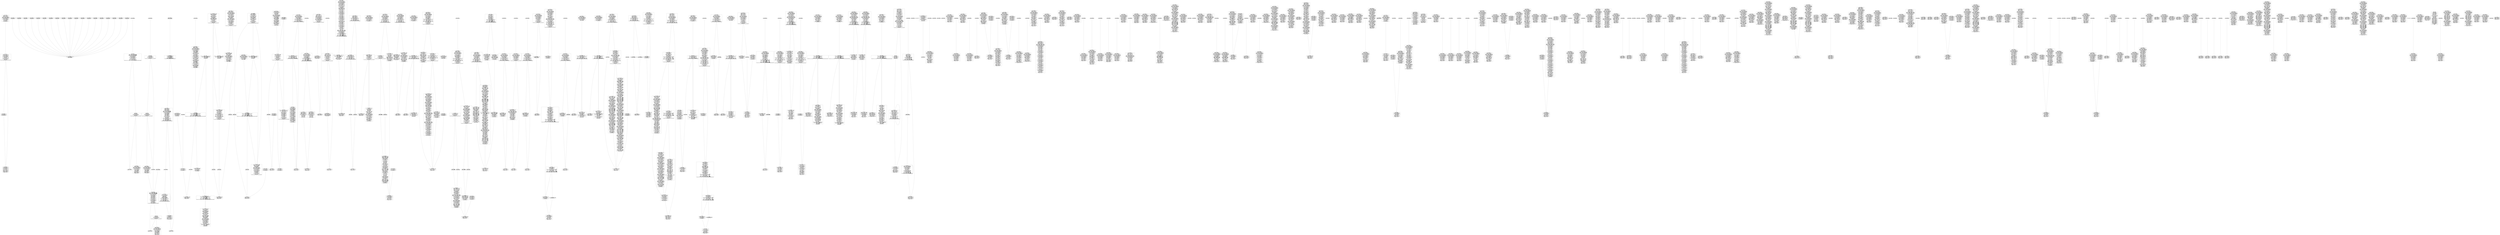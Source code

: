 digraph Program0x32fce0 {
basicBlock0x334210 [shape=box,label="Address: 0x8048708\n<1004:0..31> = (<1004:0..31> - 0x4)\n[<1004:0..31>] = <1005:0..31>\n<1005:0..31> = <1004:0..31>\n<1004:0..31> = (<1004:0..31> - 0x4)\n[<1004:0..31>] = <1001:0..31>\n<1024:0..0> = (<1004:0..31> (signed)< 0x4)\n<1024:1..1> = (<1004:0..31> (signed)<= 0x4)\n<1023:0..0> = (<1004:0..31> (unsigned)< 0x4)\n<1024:2..2> = (<1004:0..31> (unsigned)<= 0x4)\n<1004:0..31> = (<1004:0..31> - 0x4)\n<1023:2..2> = intrinsic(0)\n<1023:6..6> = (<1004:0..31> == 0x0)\n<1023:7..7> = (<1004:0..31> (signed)< 0x0)\n<1023:11..11> = intrinsic(0)\n<1023:4..4> = intrinsic(0)\n<1004:0..31> = (<1004:0..31> - 0x4)\n[<1004:0..31>] = 0x8048714\ncall 0x8048714\n<1004:0..31> = (<1004:0..31> + 0x4)\ngoto basic block 0x2699110\n"];
basicBlock0x334270 [shape=box,label="Address: 0x8048725\n<1004:0..31> = (<1004:0..31> - 0x4)\n[<1004:0..31>] = 0x804872a\ncall 0x8048770\n<1004:0..31> = (<1004:0..31> + 0x4)\ngoto basic block 0x26c3860\n"];
basicBlock0x3342d0 [shape=box,label="Address: 0x8048740\n<1004:0..31> = (<1004:0..31> - 0x4)\n[<1004:0..31>] = [0x804f908]\ngoto address [0x804f90c]\n"];
basicBlock0x334330 [shape=box,label="Address: 0x80488bf\n<1022:0..31> = [<1004:0..31>]\ngoto address <1022:0..31>\n"];
basicBlock0x334390 [shape=box,label="Address: 0x80488c9\n<1004:0..31> = (<1004:0..31> - 0x4)\n[<1004:0..31>] = <1005:0..31>\n<1005:0..31> = <1004:0..31>\n<1024:0..0> = (<1004:0..31> (signed)< 0x18)\n<1024:1..1> = (<1004:0..31> (signed)<= 0x18)\n<1023:0..0> = (<1004:0..31> (unsigned)< 0x18)\n<1024:2..2> = (<1004:0..31> (unsigned)<= 0x18)\n<1004:0..31> = (<1004:0..31> - 0x18)\n<1023:2..2> = intrinsic(0)\n<1023:6..6> = (<1004:0..31> == 0x0)\n<1023:7..7> = (<1004:0..31> (signed)< 0x0)\n<1023:11..11> = intrinsic(0)\n<1023:4..4> = intrinsic(0)\n[<1004:0..31>] = 0x804f964\n<1004:0..31> = (<1004:0..31> - 0x4)\n[<1004:0..31>] = 0x80488d8\ncall <1000:0..31>\n<1004:0..31> = (<1004:0..31> + 0x4)\n<1004:0..31> = <1005:0..31>\n<1005:0..31> = [<1004:0..31>]\n<1004:0..31> = (<1004:0..31> + 0x4)\n<1022:0..31> = [<1004:0..31>]\ngoto address <1022:0..31>\n"];
basicBlock0x3343f0 [shape=box,label="Address: 0x80488f8\n<1022:0..31> = [<1004:0..31>]\ngoto address <1022:0..31>\n"];
basicBlock0x334450 [shape=box,label="Address: 0x8048902\n<1004:0..31> = (<1004:0..31> - 0x4)\n[<1004:0..31>] = <1005:0..31>\n<1005:0..31> = <1004:0..31>\n<1024:0..0> = (<1004:0..31> (signed)< 0x18)\n<1024:1..1> = (<1004:0..31> (signed)<= 0x18)\n<1023:0..0> = (<1004:0..31> (unsigned)< 0x18)\n<1024:2..2> = (<1004:0..31> (unsigned)<= 0x18)\n<1004:0..31> = (<1004:0..31> - 0x18)\n<1023:2..2> = intrinsic(0)\n<1023:6..6> = (<1004:0..31> == 0x0)\n<1023:7..7> = (<1004:0..31> (signed)< 0x0)\n<1023:11..11> = intrinsic(0)\n<1023:4..4> = intrinsic(0)\n[(<1004:0..31> + 0x4)] = <1000:0..31>\n[<1004:0..31>] = 0x804f964\n<1004:0..31> = (<1004:0..31> - 0x4)\n[<1004:0..31>] = 0x8048915\ncall <1003:0..31>\n<1004:0..31> = (<1004:0..31> + 0x4)\n<1004:0..31> = <1005:0..31>\n<1005:0..31> = [<1004:0..31>]\n<1004:0..31> = (<1004:0..31> + 0x4)\n<1022:0..31> = [<1004:0..31>]\ngoto address <1022:0..31>\n"];
basicBlock0x3344b0 [shape=box,label="Address: 0x8048929\n<1004:0..31> = (<1004:0..31> - 0x4)\n[<1004:0..31>] = <1005:0..31>\n<1005:0..31> = <1004:0..31>\n<1004:0..31> = (<1004:0..31> - 0x4)\n[<1004:0..31>] = <1001:0..31>\n<1001:0..31> = 0x804f818\n<1004:0..31> = (<1004:0..31> - 0x4)\n[<1004:0..31>] = <1003:0..31>\n<1024:0..0> = (<1001:0..31> (signed)< 0x804f814)\n<1024:1..1> = (<1001:0..31> (signed)<= 0x804f814)\n<1023:0..0> = (<1001:0..31> (unsigned)< 0x804f814)\n<1024:2..2> = (<1001:0..31> (unsigned)<= 0x804f814)\n<1001:0..31> = (<1001:0..31> - 0x804f814)\n<1023:2..2> = intrinsic(0)\n<1023:6..6> = (<1001:0..31> == 0x0)\n<1023:7..7> = (<1001:0..31> (signed)< 0x0)\n<1023:11..11> = intrinsic(0)\n<1023:4..4> = intrinsic(0)\n<1000:0..31> = [0x804f9a8]\n<1001:0..31> = (<1001:0..31> >> 0x2)\n<1023:0..0> = intrinsic(0)\n<1023:7..7> = intrinsic(1)\n<1023:6..6> = (<1001:0..31> == 0x0)\n<1023:2..2> = intrinsic(0)\n<1001:0..31> = (<1001:0..31> - 0x1)\n<1023:2..2> = intrinsic(0)\n<1023:6..6> = (<1001:0..31> == 0x0)\n<1023:7..7> = (<1001:0..31> (signed)< 0x0)\n<1023:11..11> = intrinsic(0)\n<1023:4..4> = intrinsic(0)\nkill(<1024:0..127>)\n<1023:0..0> = (<1000:0..31> (unsigned)< <1001:0..31>)\n<1023:2..2> = intrinsic(0)\n<1023:6..6> = (<1000:0..31> == <1001:0..31>)\n<1023:7..7> = (<1000:0..31> (signed)< <1001:0..31>)\n<1023:11..11> = intrinsic(0)\n<1023:4..4> = intrinsic(0)\n<1024:0..0> = (<1000:0..31> (signed)< <1001:0..31>)\n<1024:1..1> = (<1000:0..31> (signed)<= <1001:0..31>)\n<1024:2..2> = (<1000:0..31> (unsigned)<= <1001:0..31>)\nif ~<1023:0..0> goto address 0x804895e else goto basic block 0x334510\n"];
basicBlock0x334510 [shape=box,label="Address: 0x8048946\ngoto basic block 0x26994d0\n"];
basicBlock0x334570 [shape=box,label="Address: 0x804895e\n<1004:0..31> = (<1004:0..31> - 0x4)\n[<1004:0..31>] = 0x8048963\ncall 0x80488b0\n<1004:0..31> = (<1004:0..31> + 0x4)\n[0x804f9a4] = 0x1\n<1000:0..31> = [<1004:0..31>]\n<1004:0..31> = (<1004:0..31> + 0x4)\n<1001:0..31> = [<1004:0..31>]\n<1004:0..31> = (<1004:0..31> + 0x4)\n<1005:0..31> = [<1004:0..31>]\n<1004:0..31> = (<1004:0..31> + 0x4)\ngoto basic block 0x26c3920\n"];
basicBlock0x3345d0 [shape=box,label="Address: 0x804897a\n<1000:0..31> = 0x0\n<1023:0..0> = 0x0\n<1023:2..2> = intrinsic(0)\n<1023:6..6> = (<1000:0..31> == 0x0)\n<1023:7..7> = (<1000:0..31> (signed)< 0x0)\n<1023:11..11> = 0x0\n<1023:4..4> = intrinsic(1)\nkill(<1024:0..127>)\nif <1023:6..6> goto address 0x8048998 else goto basic block 0x334630\n"];
basicBlock0x334630 [shape=box,label="Address: 0x8048983\n<1004:0..31> = (<1004:0..31> - 0x4)\n[<1004:0..31>] = <1005:0..31>\n<1005:0..31> = <1004:0..31>\n<1024:0..0> = (<1004:0..31> (signed)< 0x18)\n<1024:1..1> = (<1004:0..31> (signed)<= 0x18)\n<1023:0..0> = (<1004:0..31> (unsigned)< 0x18)\n<1024:2..2> = (<1004:0..31> (unsigned)<= 0x18)\n<1004:0..31> = (<1004:0..31> - 0x18)\n<1023:2..2> = intrinsic(0)\n<1023:6..6> = (<1004:0..31> == 0x0)\n<1023:7..7> = (<1004:0..31> (signed)< 0x0)\n<1023:11..11> = intrinsic(0)\n<1023:4..4> = intrinsic(0)\n[<1004:0..31>] = 0x804f81c\n<1004:0..31> = (<1004:0..31> - 0x4)\n[<1004:0..31>] = 0x8048992\ncall <1000:0..31>\n<1004:0..31> = (<1004:0..31> + 0x4)\n<1004:0..31> = <1005:0..31>\n<1005:0..31> = [<1004:0..31>]\n<1004:0..31> = (<1004:0..31> + 0x4)\ngoto address 0x80488e0\n"];
basicBlock0x334690 [shape=box,label="Address: 0x8048aa9\n[(<1005:0..31> + 0xfffffff4)] = ([(<1005:0..31> + 0xfffffff4)] + 0x1)\n<1023:2..2> = intrinsic(0)\n<1023:6..6> = ([(<1005:0..31> + 0xfffffff4)] == 0x0)\n<1023:7..7> = ([(<1005:0..31> + 0xfffffff4)] (signed)< 0x0)\n<1023:11..11> = intrinsic(0)\n<1023:4..4> = intrinsic(0)\nkill(<1024:0..127>)\ngoto basic block 0x26de980\n"];
basicBlock0x3346f0 [shape=box,label="Address: 0x8048aba\ngoto address 0x8048ad7\n"];
basicBlock0x334750 [shape=box,label="Address: 0x8048b0f\n<1000:0..7> = 0x1\ngoto address 0x8048bb5\n"];
basicBlock0x3347b0 [shape=box,label="Address: 0x8048b85\n<1000:0..7> = 0x1\ngoto address 0x8048bb5\n"];
basicBlock0x334810 [shape=box,label="Address: 0x8048bb3\n<1000:0..7> = 0x0\ngoto basic block 0x26997d0\n"];
basicBlock0x334870 [shape=box,label="Address: 0x8048bf5\n[(<1005:0..31> + 0xfffffff3)] = 0x0\n<1000:0..31> = [0x804f9e0]\n<1000:0..31> = (<1000:0..31> + 0x1)\n<1023:2..2> = intrinsic(0)\n<1023:6..6> = (<1000:0..31> == 0x0)\n<1023:7..7> = (<1000:0..31> (signed)< 0x0)\n<1023:11..11> = intrinsic(0)\n<1023:4..4> = intrinsic(0)\nkill(<1024:0..127>)\n<1003:0..31> = (<1005:0..31> + 0xfffffff3)\n[(<1004:0..31> + 0x8)] = <1003:0..31>\n[(<1004:0..31> + 0x4)] = <1000:0..31>\n[<1004:0..31>] = 0x804f9cc\n<1004:0..31> = (<1004:0..31> - 0x4)\n[<1004:0..31>] = 0x8048c16\ncall 0x8049404\n<1004:0..31> = (<1004:0..31> + 0x4)\n<1000:0..31> = [(<1005:0..31> + 0xfffffff4)]\n[<1004:0..31>] = <1000:0..31>\n<1004:0..31> = (<1004:0..31> - 0x4)\n[<1004:0..31>] = 0x8048c21\ncall 0x8048adc\n<1004:0..31> = (<1004:0..31> + 0x4)\n<1023:0..0> = 0x0\n<1023:2..2> = intrinsic(0)\n<1023:6..6> = (<1000:0..7> == 0x0)\n<1023:7..7> = (<1000:0..7> (signed)< 0x0)\n<1023:11..11> = 0x0\n<1023:4..4> = intrinsic(1)\nkill(<1024:0..127>)\nif <1023:6..6> goto address 0x8048c29 else goto basic block 0x3348d0\n"];
basicBlock0x3348d0 [shape=box,label="Address: 0x8048c25\n<1000:0..7> = 0x1\ngoto address 0x8048c42\n"];
basicBlock0x334930 [shape=box,label="Address: 0x8048c36\n<1000:0..7> = 0x0\ngoto address 0x8048c42\n"];
basicBlock0x334990 [shape=box,label="Address: 0x8048ccb\n[<1004:0..31>] = 0x804c078\n<1004:0..31> = (<1004:0..31> - 0x4)\n[<1004:0..31>] = 0x8048cd7\ncall 0x8048820\n<1004:0..31> = (<1004:0..31> + 0x4)\ngoto address 0x8048ce5\n"];
basicBlock0x3349f0 [shape=box,label="Address: 0x8048cf9\n<1000:0..31> = 0x0\ngoto address 0x8048d08\n"];
basicBlock0x334a50 [shape=box,label="Address: 0x8048d1a\n<1023:0..0> = ([(<1005:0..31> + 0xc)] (unsigned)< 0xffff)\n<1023:2..2> = intrinsic(0)\n<1023:6..6> = ([(<1005:0..31> + 0xc)] == 0xffff)\n<1023:7..7> = ([(<1005:0..31> + 0xc)] (signed)< 0xffff)\n<1023:11..11> = intrinsic(0)\n<1023:4..4> = intrinsic(0)\n<1024:0..0> = ([(<1005:0..31> + 0xc)] (signed)< 0xffff)\n<1024:1..1> = ([(<1005:0..31> + 0xc)] (signed)<= 0xffff)\n<1024:2..2> = ([(<1005:0..31> + 0xc)] (unsigned)<= 0xffff)\nif ~<1023:6..6> goto address 0x8048dc7 else goto basic block 0x334ab0\n"];
basicBlock0x334ab0 [shape=box,label="Address: 0x8048d27\n[<1004:0..31>] = 0x804f9e4\n<1004:0..31> = (<1004:0..31> - 0x4)\n[<1004:0..31>] = 0x8048d33\ncall 0x80487a0\n<1004:0..31> = (<1004:0..31> + 0x4)\n[(<1004:0..31> + 0x8)] = 0x804f960\n[(<1004:0..31> + 0x4)] = 0x804f9e4\n[<1004:0..31>] = 0x80487c0\n<1004:0..31> = (<1004:0..31> - 0x4)\n[<1004:0..31>] = 0x8048d4f\ncall 0x8048760\n<1004:0..31> = (<1004:0..31> + 0x4)\n[<1004:0..31>] = 0x804f9ac\n<1004:0..31> = (<1004:0..31> - 0x4)\n[<1004:0..31>] = 0x8048d5b\ncall 0x804934e\n<1004:0..31> = (<1004:0..31> + 0x4)\n[(<1004:0..31> + 0x8)] = 0x804f960\n[(<1004:0..31> + 0x4)] = 0x804f9ac\n[<1004:0..31>] = 0x8049ed8\n<1004:0..31> = (<1004:0..31> - 0x4)\n[<1004:0..31>] = 0x8048d77\ncall 0x8048760\n<1004:0..31> = (<1004:0..31> + 0x4)\n[<1004:0..31>] = 0x804f9b8\n<1004:0..31> = (<1004:0..31> - 0x4)\n[<1004:0..31>] = 0x8048d83\ncall 0x8049362\n<1004:0..31> = (<1004:0..31> + 0x4)\n[(<1004:0..31> + 0x8)] = 0x804f960\n[(<1004:0..31> + 0x4)] = 0x804f9b8\n[<1004:0..31>] = 0x804bf74\n<1004:0..31> = (<1004:0..31> - 0x4)\n[<1004:0..31>] = 0x8048d9f\ncall 0x8048760\n<1004:0..31> = (<1004:0..31> + 0x4)\n[<1004:0..31>] = 0x804f9cc\n<1004:0..31> = (<1004:0..31> - 0x4)\n[<1004:0..31>] = 0x8048dab\ncall 0x8049362\n<1004:0..31> = (<1004:0..31> + 0x4)\n[(<1004:0..31> + 0x8)] = 0x804f960\n[(<1004:0..31> + 0x4)] = 0x804f9cc\n[<1004:0..31>] = 0x804bf74\n<1004:0..31> = (<1004:0..31> - 0x4)\n[<1004:0..31>] = 0x8048dc7\ncall 0x8048760\n<1004:0..31> = (<1004:0..31> + 0x4)\ngoto basic block 0x2699cb0\n"];
basicBlock0x334b10 [shape=box,label="Address: 0x8048e34\n<1000:0..31> = [(<1005:0..31> + 0x8)]\n<1000:0..31> = [<1000:0..31>]\n<1003:0..31> = [(<1005:0..31> + 0x8)]\n<1003:0..31> = [<1003:0..31>]\n<1002:0..31> = [<1003:0..31>]\n<1003:0..31> = [(<1005:0..31> + 0x8)]\n<1003:0..31> = [(<1003:0..31> + 0x4)]\n<1003:0..31> = (<1003:0..31> | <1002:0..31>)\n<1023:0..0> = 0x0\n<1023:2..2> = intrinsic(0)\n<1023:6..6> = (<1003:0..31> == 0x0)\n<1023:7..7> = intrinsic(0)\n<1023:11..11> = 0x0\n<1023:4..4> = intrinsic(1)\nkill(<1024:0..127>)\n[<1000:0..31>] = <1003:0..31>\ngoto address 0x8048e64\n"];
basicBlock0x334b70 [shape=box,label="Address: 0x8048ed8\n<1000:0..31> = [(<1005:0..31> + 0x8)]\n[(<1000:0..31> + 0x4)] = 0x0\n<1000:0..31> = [(<1005:0..31> + 0x8)]\n<1000:0..31> = [<1000:0..31>]\n<1003:0..31> = (<1000:0..31> + 0x4)\n<1000:0..31> = [(<1005:0..31> + 0x8)]\n[<1000:0..31>] = <1003:0..31>\ngoto basic block 0x26c0ad0\n"];
basicBlock0x334bd0 [shape=box,label="Address: 0x8048f0d\n<1000:0..31> = [(<1005:0..31> + 0x8)]\n[(<1000:0..31> + 0x4)] = 0x1f\n<1000:0..31> = [(<1005:0..31> + 0x8)]\n<1000:0..31> = [<1000:0..31>]\n<1003:0..31> = (<1000:0..31> + 0xfffffffc)\n<1000:0..31> = [(<1005:0..31> + 0x8)]\n[<1000:0..31>] = <1003:0..31>\ngoto basic block 0x26bf470\n"];
basicBlock0x334c30 [shape=box,label="Address: 0x8048f74\n[(<1005:0..31> + 0xfffffffc)] = ([(<1005:0..31> + 0xfffffffc)] + 0x20)\n<1023:0..0> = intrinsic(0)\n<1023:2..2> = intrinsic(0)\n<1023:6..6> = ([(<1005:0..31> + 0xfffffffc)] == 0x0)\n<1023:7..7> = ([(<1005:0..31> + 0xfffffffc)] (signed)< 0x0)\n<1023:11..11> = intrinsic(0)\n<1023:4..4> = intrinsic(0)\nkill(<1024:0..127>)\n<1000:0..31> = [(<1005:0..31> + 0x8)]\n<1000:0..31> = [<1000:0..31>]\n<1003:0..31> = (<1000:0..31> + 0xfffffffc)\n<1000:0..31> = [(<1005:0..31> + 0x8)]\n[<1000:0..31>] = <1003:0..31>\ngoto basic block 0x26bf4d0\n"];
basicBlock0x334c90 [shape=box,label="Address: 0x8048fa1\n<1000:0..31> = [(<1005:0..31> + 0x8)]\n<1003:0..31> = [(<1000:0..31> + 0x4)]\n<1000:0..31> = [(<1005:0..31> + 0xc)]\n<1000:0..31> = [(<1000:0..31> + 0x4)]\n<1023:0..0> = (<1003:0..31> (unsigned)< <1000:0..31>)\n<1023:2..2> = intrinsic(0)\n<1023:6..6> = (<1003:0..31> == <1000:0..31>)\n<1023:7..7> = (<1003:0..31> (signed)< <1000:0..31>)\n<1023:11..11> = intrinsic(0)\n<1023:4..4> = intrinsic(0)\n<1024:0..0> = (<1003:0..31> (signed)< <1000:0..31>)\n<1024:1..1> = (<1003:0..31> (signed)<= <1000:0..31>)\n<1024:2..2> = (<1003:0..31> (unsigned)<= <1000:0..31>)\nif ~<1023:6..6> goto address 0x8048fb5 else goto basic block 0x334cf0\n"];
basicBlock0x334cf0 [shape=box,label="Address: 0x8048fb1\n<1000:0..7> = 0x1\ngoto address 0x8048fb7\n"];
basicBlock0x334d50 [shape=box,label="Address: 0x80491f7\n<1001:0..31> = [(<1005:0..31> + 0xfffffffc)]\n<1004:0..31> = <1005:0..31>\n<1005:0..31> = [<1004:0..31>]\n<1004:0..31> = (<1004:0..31> + 0x4)\n<1022:0..31> = [<1004:0..31>]\ngoto address <1022:0..31>\n"];
basicBlock0x334db0 [shape=box,label="Address: 0x8049211\n<1000:0..31> = [(<1005:0..31> + 0x18)]\n<1000:0..7> = [<1000:0..31>]\n<1023:0..0> = 0x0\n<1023:2..2> = intrinsic(0)\n<1023:6..6> = (<1000:0..7> == 0x0)\n<1023:7..7> = (<1000:0..7> (signed)< 0x0)\n<1023:11..11> = 0x0\n<1023:4..4> = intrinsic(1)\nkill(<1024:0..127>)\nif <1023:6..6> goto address 0x8049221 else goto basic block 0x334e10\n"];
basicBlock0x334e10 [shape=box,label="Address: 0x804921a\n<1000:0..31> = 0xffffffff\ngoto address 0x8049226\n"];
basicBlock0x334e70 [shape=box,label="Address: 0x804945a\n<1000:0..31> = [(<1005:0..31> + 0x8)]\n<1003:0..31> = [(<1000:0..31> + 0x4)]\n<1000:0..31> = [(<1005:0..31> + 0x8)]\n<1002:0..31> = [(<1005:0..31> + 0xc)]\n[(<1004:0..31> + 0x8)] = <1002:0..31>\n[(<1004:0..31> + 0x4)] = <1003:0..31>\n[<1004:0..31>] = <1000:0..31>\n<1004:0..31> = (<1004:0..31> - 0x4)\n[<1004:0..31>] = 0x8049476\ncall 0x80499d7\n<1004:0..31> = (<1004:0..31> + 0x4)\n<1000:0..31> = [(<1005:0..31> + 0x8)]\n<1000:0..31> = [(<1000:0..31> + 0x4)]\n<1003:0..31> = (<1000:0..31> + 0x4)\n<1000:0..31> = [(<1005:0..31> + 0x8)]\n[(<1000:0..31> + 0x4)] = <1003:0..31>\ngoto address 0x80494b5\n"];
basicBlock0x334ed0 [shape=box,label="Address: 0x8049569\n<1004:0..31> = <1005:0..31>\n<1005:0..31> = [<1004:0..31>]\n<1004:0..31> = (<1004:0..31> + 0x4)\n<1022:0..31> = [<1004:0..31>]\ngoto address <1022:0..31>\n"];
basicBlock0x334f30 [shape=box,label="Address: 0x8049740\n<1000:0..31> = [(<1005:0..31> + 0x8)]\n[<1004:0..31>] = <1000:0..31>\n<1004:0..31> = (<1004:0..31> - 0x4)\n[<1004:0..31>] = 0x804974b\ncall 0x8049e78\n<1004:0..31> = (<1004:0..31> + 0x4)\n[(<1004:0..31> + 0xc)] = <1000:0..31>\n<1000:0..31> = [(<1005:0..31> + 0x10)]\n[(<1004:0..31> + 0x8)] = <1000:0..31>\n<1000:0..31> = [(<1005:0..31> + 0xc)]\n[(<1004:0..31> + 0x4)] = <1000:0..31>\n<1000:0..31> = (<1005:0..31> + 0xffffffe4)\n[<1004:0..31>] = <1000:0..31>\n<1004:0..31> = (<1004:0..31> - 0x4)\n[<1004:0..31>] = 0x8049768\ncall 0x8049e80\n<1004:0..31> = (<1004:0..31> + 0x4)\n<1000:0..31> = [(<1005:0..31> + 0x8)]\n[(<1004:0..31> + 0x4)] = <1000:0..31>\n<1000:0..31> = (<1005:0..31> + 0xffffffe4)\n[<1004:0..31>] = <1000:0..31>\n<1004:0..31> = (<1004:0..31> - 0x4)\n[<1004:0..31>] = 0x804977a\ncall 0x8049f30\n<1004:0..31> = (<1004:0..31> + 0x4)\n<1000:0..31> = (<1005:0..31> + 0xffffffe4)\n[<1004:0..31>] = <1000:0..31>\n<1004:0..31> = (<1004:0..31> - 0x4)\n[<1004:0..31>] = 0x8049785\ncall 0x8049ed8\n<1004:0..31> = (<1004:0..31> + 0x4)\ngoto address 0x8049892\n"];
basicBlock0x243c0b0 [shape=box,label="Address: 0x80497a3\n<1000:0..31> = (<1005:0..31> + 0xfffffff0)\n<1003:0..31> = [(<1005:0..31> + 0x8)]\n[(<1004:0..31> + 0x4)] = <1003:0..31>\n[<1004:0..31>] = <1000:0..31>\n<1004:0..31> = (<1004:0..31> - 0x4)\n[<1004:0..31>] = 0x80497b5\ncall 0x8049fd0\n<1004:0..31> = (<1004:0..31> + 0x4)\n<1024:0..0> = (<1004:0..31> (signed)< 0x4)\n<1024:1..1> = (<1004:0..31> (signed)<= 0x4)\n<1023:0..0> = (<1004:0..31> (unsigned)< 0x4)\n<1024:2..2> = (<1004:0..31> (unsigned)<= 0x4)\n<1004:0..31> = (<1004:0..31> - 0x4)\n<1023:2..2> = intrinsic(0)\n<1023:6..6> = (<1004:0..31> == 0x0)\n<1023:7..7> = (<1004:0..31> (signed)< 0x0)\n<1023:11..11> = intrinsic(0)\n<1023:4..4> = intrinsic(0)\n<1000:0..31> = (<1005:0..31> + 0xfffffff4)\n<1003:0..31> = [(<1005:0..31> + 0x8)]\n[(<1004:0..31> + 0x4)] = <1003:0..31>\n[<1004:0..31>] = <1000:0..31>\n<1004:0..31> = (<1004:0..31> - 0x4)\n[<1004:0..31>] = 0x80497ca\ncall 0x8049fb0\n<1004:0..31> = (<1004:0..31> + 0x4)\n<1024:0..0> = (<1004:0..31> (signed)< 0x4)\n<1024:1..1> = (<1004:0..31> (signed)<= 0x4)\n<1023:0..0> = (<1004:0..31> (unsigned)< 0x4)\n<1024:2..2> = (<1004:0..31> (unsigned)<= 0x4)\n<1004:0..31> = (<1004:0..31> - 0x4)\n<1023:2..2> = intrinsic(0)\n<1023:6..6> = (<1004:0..31> == 0x0)\n<1023:7..7> = (<1004:0..31> (signed)< 0x0)\n<1023:11..11> = intrinsic(0)\n<1023:4..4> = intrinsic(0)\n<1000:0..31> = [(<1005:0..31> + 0x10)]\n[(<1004:0..31> + 0x8)] = <1000:0..31>\n<1000:0..31> = [(<1005:0..31> + 0xfffffff0)]\n[(<1004:0..31> + 0x4)] = <1000:0..31>\n<1000:0..31> = [(<1005:0..31> + 0xfffffff4)]\n[<1004:0..31>] = <1000:0..31>\n<1004:0..31> = (<1004:0..31> - 0x4)\n[<1004:0..31>] = 0x80497e6\ncall 0x8049ff2\n<1004:0..31> = (<1004:0..31> + 0x4)\n<1000:0..31> = [(<1005:0..31> + 0x8)]\n[<1004:0..31>] = <1000:0..31>\n<1004:0..31> = (<1004:0..31> - 0x4)\n[<1004:0..31>] = 0x80497f1\ncall 0x8049e78\n<1004:0..31> = (<1004:0..31> + 0x4)\n<1001:0..31> = <1000:0..31>\n<1000:0..31> = [(<1005:0..31> + 0x8)]\n[<1004:0..31>] = <1000:0..31>\n<1004:0..31> = (<1004:0..31> - 0x4)\n[<1004:0..31>] = 0x80497fe\ncall 0x8049f74\n<1004:0..31> = (<1004:0..31> + 0x4)\n<1003:0..31> = [(<1005:0..31> + 0xc)]\n<1002:0..31> = <1003:0..31>\n<1024:0..0> = (<1002:0..31> (signed)< <1000:0..31>)\n<1024:1..1> = (<1002:0..31> (signed)<= <1000:0..31>)\n<1023:0..0> = (<1002:0..31> (unsigned)< <1000:0..31>)\n<1024:2..2> = (<1002:0..31> (unsigned)<= <1000:0..31>)\n<1002:0..31> = (<1002:0..31> - <1000:0..31>)\n<1023:2..2> = intrinsic(0)\n<1023:6..6> = (<1002:0..31> == 0x0)\n<1023:7..7> = (<1002:0..31> (signed)< 0x0)\n<1023:11..11> = intrinsic(0)\n<1023:4..4> = intrinsic(0)\n<1000:0..31> = [(<1005:0..31> + 0x8)]\n<1000:0..31> = [(<1000:0..31> + 0x4)]\n[(<1004:0..31> + 0xc)] = <1001:0..31>\n<1003:0..31> = [(<1005:0..31> + 0x10)]\n[(<1004:0..31> + 0x8)] = <1003:0..31>\n[(<1004:0..31> + 0x4)] = <1002:0..31>\n[<1004:0..31>] = <1000:0..31>\n<1004:0..31> = (<1004:0..31> - 0x4)\n[<1004:0..31>] = 0x8049822\ncall 0x804a02a\n<1004:0..31> = (<1004:0..31> + 0x4)\n<1000:0..31> = [(<1005:0..31> + 0x8)]\n[<1004:0..31>] = <1000:0..31>\n<1004:0..31> = (<1004:0..31> - 0x4)\n[<1004:0..31>] = 0x804982d\ncall 0x8049f74\n<1004:0..31> = (<1004:0..31> + 0x4)\n<1003:0..31> = [(<1005:0..31> + 0xc)]\n<1002:0..31> = <1003:0..31>\n<1024:0..0> = (<1002:0..31> (signed)< <1000:0..31>)\n<1024:1..1> = (<1002:0..31> (signed)<= <1000:0..31>)\n<1023:0..0> = (<1002:0..31> (unsigned)< <1000:0..31>)\n<1024:2..2> = (<1002:0..31> (unsigned)<= <1000:0..31>)\n<1002:0..31> = (<1002:0..31> - <1000:0..31>)\n<1023:2..2> = intrinsic(0)\n<1023:6..6> = (<1002:0..31> == 0x0)\n<1023:7..7> = (<1002:0..31> (signed)< 0x0)\n<1023:11..11> = intrinsic(0)\n<1023:4..4> = intrinsic(0)\n<1000:0..31> = [(<1005:0..31> + 0x8)]\n<1003:0..31> = [(<1000:0..31> + 0x4)]\n<1000:0..31> = <1002:0..31>\n<1000:0..31> = (<1000:0..31> + <1000:0..31>)\n<1023:0..0> = intrinsic(0)\n<1023:2..2> = intrinsic(0)\n<1023:6..6> = (<1000:0..31> == 0x0)\n<1023:7..7> = (<1000:0..31> (signed)< 0x0)\n<1023:11..11> = intrinsic(0)\n<1023:4..4> = intrinsic(0)\nkill(<1024:0..127>)\n<1000:0..31> = (<1000:0..31> + <1002:0..31>)\n<1023:0..0> = intrinsic(0)\n<1023:2..2> = intrinsic(0)\n<1023:6..6> = (<1000:0..31> == 0x0)\n<1023:7..7> = (<1000:0..31> (signed)< 0x0)\n<1023:11..11> = intrinsic(0)\n<1023:4..4> = intrinsic(0)\nkill(<1024:0..127>)\n<1000:0..31> = (<1000:0..31> << 0x2)\n<1023:0..0> = intrinsic(0)\n<1023:7..7> = intrinsic(1)\n<1023:6..6> = (<1000:0..31> == 0x0)\n<1023:2..2> = intrinsic(0)\n<1003:0..31> = (<1003:0..31> + <1000:0..31>)\n<1023:0..0> = intrinsic(0)\n<1023:2..2> = intrinsic(0)\n<1023:6..6> = (<1003:0..31> == 0x0)\n<1023:7..7> = (<1003:0..31> (signed)< 0x0)\n<1023:11..11> = intrinsic(0)\n<1023:4..4> = intrinsic(0)\nkill(<1024:0..127>)\n<1000:0..31> = [(<1005:0..31> + 0x8)]\n[(<1000:0..31> + 0x4)] = <1003:0..31>\ngoto address 0x8049892\n"];
basicBlock0x243c110 [shape=box,label="Address: 0x80498be\n<1000:0..7> = [(<1005:0..31> + 0xffffffd4)]\n<1023:0..0> = 0x0\n<1023:2..2> = intrinsic(0)\n<1023:6..6> = (<1000:0..7> == 0x0)\n<1023:7..7> = (<1000:0..7> (signed)< 0x0)\n<1023:11..11> = 0x0\n<1023:4..4> = intrinsic(1)\nkill(<1024:0..127>)\nif <1023:6..6> goto address 0x80498cc else goto basic block 0x243c170\n"];
basicBlock0x243c170 [shape=box,label="Address: 0x80498c5\n<1000:0..31> = 0xffffffff\ngoto address 0x80498d1\n"];
basicBlock0x243c1d0 [shape=box,label="Address: 0x8049993\n<1000:0..31> = 0xffffffff\ngoto address 0x804999f\n"];
basicBlock0x243c230 [shape=box,label="Address: 0x8049a10\n<1000:0..31> = [(<1005:0..31> + 0x8)]\n<1000:0..31> = [(<1000:0..31> + 0x4)]\n<1002:0..31> = (<1000:0..31> + 0xfffffffc)\n<1000:0..31> = [(<1005:0..31> + 0x8)]\n<1003:0..31> = [(<1000:0..31> + 0x4)]\n<1000:0..31> = [(<1005:0..31> + 0x8)]\n[(<1004:0..31> + 0x8)] = <1002:0..31>\n[(<1004:0..31> + 0x4)] = <1003:0..31>\n[<1004:0..31>] = <1000:0..31>\n<1004:0..31> = (<1004:0..31> - 0x4)\n[<1004:0..31>] = 0x8049a32\ncall 0x80499d7\n<1004:0..31> = (<1004:0..31> + 0x4)\n<1000:0..31> = [(<1005:0..31> + 0x8)]\n<1000:0..31> = [(<1000:0..31> + 0x4)]\n<1003:0..31> = (<1000:0..31> + 0x4)\n<1000:0..31> = [(<1005:0..31> + 0x8)]\n[(<1000:0..31> + 0x4)] = <1003:0..31>\n<1000:0..31> = [(<1005:0..31> + 0x10)]\n<1000:0..31> = [<1000:0..31>]\n[(<1005:0..31> + 0xfffffff0)] = <1000:0..31>\n<1000:0..31> = [(<1005:0..31> + 0x8)]\n<1000:0..31> = [(<1000:0..31> + 0x4)]\n<1006:0..31> = (<1000:0..31> + 0xfffffffc)\n<1000:0..31> = [(<1005:0..31> + 0x8)]\n<1000:0..31> = [(<1000:0..31> + 0x4)]\n<1001:0..31> = (<1000:0..31> + 0xfffffff8)\n<1000:0..31> = (<1005:0..31> + 0xc)\n[<1004:0..31>] = <1000:0..31>\n<1004:0..31> = (<1004:0..31> - 0x4)\n[<1004:0..31>] = 0x8049a66\ncall 0x804a194\n<1004:0..31> = (<1004:0..31> + 0x4)\n<1000:0..31> = [<1000:0..31>]\n[(<1004:0..31> + 0x8)] = <1006:0..31>\n[(<1004:0..31> + 0x4)] = <1001:0..31>\n[<1004:0..31>] = <1000:0..31>\n<1004:0..31> = (<1004:0..31> - 0x4)\n[<1004:0..31>] = 0x8049a78\ncall 0x804a19c\n<1004:0..31> = (<1004:0..31> + 0x4)\n<1000:0..31> = (<1005:0..31> + 0xc)\n[<1004:0..31>] = <1000:0..31>\n<1004:0..31> = (<1004:0..31> - 0x4)\n[<1004:0..31>] = 0x8049a83\ncall 0x804a1d4\n<1004:0..31> = (<1004:0..31> + 0x4)\n<1003:0..31> = [(<1005:0..31> + 0xfffffff0)]\n[<1000:0..31>] = <1003:0..31>\ngoto address 0x8049c8e\n"];
basicBlock0x243c290 [shape=box,label="Address: 0x8049c2f\n<1000:0..31> = [(<1005:0..31> + 0xffffffe8)]\n<1003:0..31> = (<1000:0..31> * 0x4)\n<1000:0..31> = [(<1005:0..31> + 0xffffffe4)]\n<1003:0..31> = (<1003:0..31> + <1000:0..31>)\n<1023:0..0> = intrinsic(0)\n<1023:2..2> = intrinsic(0)\n<1023:6..6> = (<1003:0..31> == 0x0)\n<1023:7..7> = (<1003:0..31> (signed)< 0x0)\n<1023:11..11> = intrinsic(0)\n<1023:4..4> = intrinsic(0)\nkill(<1024:0..127>)\n<1000:0..31> = [(<1005:0..31> + 0x8)]\n[(<1004:0..31> + 0x4)] = <1003:0..31>\n[<1004:0..31>] = <1000:0..31>\n<1004:0..31> = (<1004:0..31> - 0x4)\n[<1004:0..31>] = 0x8049c4d\ncall 0x804a329\n<1004:0..31> = (<1004:0..31> + 0x4)\ngoto address 0x8049c70\n"];
basicBlock0x243c2f0 [shape=box,label="Address: 0x8049d10\n<1000:0..31> = [(<1005:0..31> + 0x8)]\n<1003:0..31> = [(<1005:0..31> + 0x10)]\n[(<1004:0..31> + 0x8)] = <1003:0..31>\n<1003:0..31> = [(<1005:0..31> + 0xc)]\n[(<1004:0..31> + 0x4)] = <1003:0..31>\n[<1004:0..31>] = <1000:0..31>\n<1004:0..31> = (<1004:0..31> - 0x4)\n[<1004:0..31>] = 0x8049d29\ncall 0x804a36e\n<1004:0..31> = (<1004:0..31> + 0x4)\ngoto basic block 0x26e0790\n"];
basicBlock0x243c350 [shape=box,label="Address: 0x8049d85\n<1000:0..31> = [(<1005:0..31> + 0x8)]\n<1000:0..31> = [(<1000:0..31> + 0x10)]\n<1003:0..31> = <1000:0..31>\n<1000:0..31> = [(<1005:0..31> + 0x8)]\n<1000:0..31> = [<1000:0..31>]\n<1024:0..0> = (<1003:0..31> (signed)< <1000:0..31>)\n<1024:1..1> = (<1003:0..31> (signed)<= <1000:0..31>)\n<1023:0..0> = (<1003:0..31> (unsigned)< <1000:0..31>)\n<1024:2..2> = (<1003:0..31> (unsigned)<= <1000:0..31>)\n<1003:0..31> = (<1003:0..31> - <1000:0..31>)\n<1023:2..2> = intrinsic(0)\n<1023:6..6> = (<1003:0..31> == 0x0)\n<1023:7..7> = (<1003:0..31> (signed)< 0x0)\n<1023:11..11> = intrinsic(0)\n<1023:4..4> = intrinsic(0)\n<1000:0..31> = <1003:0..31>\n<1000:0..31> = (<1000:0..31> >> 0x2)\n<1023:0..0> = intrinsic(0)\n<1023:7..7> = intrinsic(1)\n<1023:6..6> = (<1000:0..31> == 0x0)\n<1023:2..2> = intrinsic(0)\n<1002:0..31> = <1000:0..31>\n<1000:0..31> = [(<1005:0..31> + 0x8)]\n<1003:0..31> = [<1000:0..31>]\n<1000:0..31> = [(<1005:0..31> + 0x8)]\n[(<1004:0..31> + 0x8)] = <1002:0..31>\n[(<1004:0..31> + 0x4)] = <1003:0..31>\n[<1004:0..31>] = <1000:0..31>\n<1004:0..31> = (<1004:0..31> - 0x4)\n[<1004:0..31>] = 0x8049db3\ncall 0x804a39c\n<1004:0..31> = (<1004:0..31> + 0x4)\ngoto basic block 0x26dd890\n"];
basicBlock0x243c3b0 [shape=box,label="Address: 0x8049e06\n<1000:0..31> = [(<1005:0..31> + 0x8)]\n<1003:0..31> = [(<1005:0..31> + 0x10)]\n[(<1004:0..31> + 0x8)] = <1003:0..31>\n<1003:0..31> = [(<1005:0..31> + 0xc)]\n[(<1004:0..31> + 0x4)] = <1003:0..31>\n[<1004:0..31>] = <1000:0..31>\n<1004:0..31> = (<1004:0..31> - 0x4)\n[<1004:0..31>] = 0x8049e1f\ncall 0x804a3ca\n<1004:0..31> = (<1004:0..31> + 0x4)\ngoto basic block 0x26db8f0\n"];
basicBlock0x243c410 [shape=box,label="Address: 0x804a18b\n<1003:0..31> = [(<1005:0..31> + 0x10)]\n<1003:0..31> = [<1003:0..31>]\n[<1000:0..31>] = <1003:0..31>\ngoto basic block 0x26dc470\n"];
basicBlock0x243c470 [shape=box,label="Address: 0x804a20d\n<1000:0..31> = [(<1005:0..31> + 0x10)]\n[<1004:0..31>] = <1000:0..31>\n<1004:0..31> = (<1004:0..31> - 0x4)\n[<1004:0..31>] = 0x804a218\ncall 0x8048750\n<1004:0..31> = (<1004:0..31> + 0x4)\ngoto basic block 0x26dcd70\n"];
basicBlock0x243c4d0 [shape=box,label="Address: 0x804a25c\n<1000:0..31> = [(<1005:0..31> + 0x8)]\n[<1004:0..31>] = <1000:0..31>\n<1004:0..31> = (<1004:0..31> - 0x4)\n[<1004:0..31>] = 0x804a267\ncall 0x804a928\n<1004:0..31> = (<1004:0..31> + 0x4)\n<1023:0..0> = (<1000:0..31> (unsigned)< [(<1005:0..31> + 0xfffffff4)])\n<1023:2..2> = intrinsic(0)\n<1023:6..6> = (<1000:0..31> == [(<1005:0..31> + 0xfffffff4)])\n<1023:7..7> = (<1000:0..31> (signed)< [(<1005:0..31> + 0xfffffff4)])\n<1023:11..11> = intrinsic(0)\n<1023:4..4> = intrinsic(0)\n<1024:0..0> = (<1000:0..31> (signed)< [(<1005:0..31> + 0xfffffff4)])\n<1024:1..1> = (<1000:0..31> (signed)<= [(<1005:0..31> + 0xfffffff4)])\n<1024:2..2> = (<1000:0..31> (unsigned)<= [(<1005:0..31> + 0xfffffff4)])\nif ~<1023:0..0> goto address 0x804a279 else goto basic block 0x243c530\n"];
basicBlock0x243c530 [shape=box,label="Address: 0x804a26c\n<1000:0..31> = [(<1005:0..31> + 0x8)]\n[<1004:0..31>] = <1000:0..31>\n<1004:0..31> = (<1004:0..31> - 0x4)\n[<1004:0..31>] = 0x804a277\ncall 0x804a928\n<1004:0..31> = (<1004:0..31> + 0x4)\ngoto address 0x804a27c\n"];
basicBlock0x243c590 [shape=box,label="Address: 0x804a2de\n<1000:0..31> = [(<1005:0..31> + 0x8)]\n[(<1004:0..31> + 0x8)] = 0x0\n<1003:0..31> = [(<1005:0..31> + 0xc)]\n[(<1004:0..31> + 0x4)] = <1003:0..31>\n[<1004:0..31>] = <1000:0..31>\n<1004:0..31> = (<1004:0..31> - 0x4)\n[<1004:0..31>] = 0x804a2f8\ncall 0x804a95e\n<1004:0..31> = (<1004:0..31> + 0x4)\ngoto address 0x804a2ff\n"];
basicBlock0x243c5f0 [shape=box,label="Address: 0x804a530\n<1004:0..31> = <1005:0..31>\n<1005:0..31> = [<1004:0..31>]\n<1004:0..31> = (<1004:0..31> + 0x4)\n<1022:0..31> = [<1004:0..31>]\ngoto address <1022:0..31>\n"];
basicBlock0x243c650 [shape=box,label="Address: 0x804a593\n<1000:0..31> = [(<1005:0..31> + 0x8)]\n<1004:0..31> = <1005:0..31>\n<1005:0..31> = [<1004:0..31>]\n<1004:0..31> = (<1004:0..31> + 0x4)\n<1022:0..31> = [<1004:0..31>]\ngoto address <1022:0..31>\n"];
basicBlock0x243c6b0 [shape=box,label="Address: 0x804a5f0\ngoto address 0x804a8cc\n"];
basicBlock0x243c710 [shape=box,label="Address: 0x804a61f\n<1003:0..31> = [(<1005:0..31> + 0x14)]\n<1000:0..31> = [(<1005:0..31> + 0x8)]\n<1002:0..31> = (<1000:0..31> + 0x8)\n<1000:0..31> = (<1005:0..31> + 0xffffff98)\n[(<1004:0..31> + 0x8)] = <1003:0..31>\n[(<1004:0..31> + 0x4)] = <1002:0..31>\n[<1004:0..31>] = <1000:0..31>\n<1004:0..31> = (<1004:0..31> - 0x4)\n[<1004:0..31>] = 0x804a63b\ncall 0x80490ca\n<1004:0..31> = (<1004:0..31> + 0x4)\n<1024:0..0> = (<1004:0..31> (signed)< 0x4)\n<1024:1..1> = (<1004:0..31> (signed)<= 0x4)\n<1023:0..0> = (<1004:0..31> (unsigned)< 0x4)\n<1024:2..2> = (<1004:0..31> (unsigned)<= 0x4)\n<1004:0..31> = (<1004:0..31> - 0x4)\n<1023:2..2> = intrinsic(0)\n<1023:6..6> = (<1004:0..31> == 0x0)\n<1023:7..7> = (<1004:0..31> (signed)< 0x0)\n<1023:11..11> = intrinsic(0)\n<1023:4..4> = intrinsic(0)\n<1000:0..31> = (<1005:0..31> + 0xffffffa0)\n<1003:0..31> = [(<1005:0..31> + 0x8)]\n[(<1004:0..31> + 0x4)] = <1003:0..31>\n[<1004:0..31>] = <1000:0..31>\n<1004:0..31> = (<1004:0..31> - 0x4)\n[<1004:0..31>] = 0x804a650\ncall 0x804a0ee\n<1004:0..31> = (<1004:0..31> + 0x4)\n<1024:0..0> = (<1004:0..31> (signed)< 0x4)\n<1024:1..1> = (<1004:0..31> (signed)<= 0x4)\n<1023:0..0> = (<1004:0..31> (unsigned)< 0x4)\n<1024:2..2> = (<1004:0..31> (unsigned)<= 0x4)\n<1004:0..31> = (<1004:0..31> - 0x4)\n<1023:2..2> = intrinsic(0)\n<1023:6..6> = (<1004:0..31> == 0x0)\n<1023:7..7> = (<1004:0..31> (signed)< 0x0)\n<1023:11..11> = intrinsic(0)\n<1023:4..4> = intrinsic(0)\n<1002:0..31> = (<1005:0..31> + 0xffffff90)\n<1000:0..31> = [(<1005:0..31> + 0xffffff98)]\n<1003:0..31> = [(<1005:0..31> + 0xffffff9c)]\n[(<1004:0..31> + 0x14)] = <1000:0..31>\n[(<1004:0..31> + 0x18)] = <1003:0..31>\n<1000:0..31> = [(<1005:0..31> + 0xffffffa0)]\n<1003:0..31> = [(<1005:0..31> + 0xffffffa4)]\n[(<1004:0..31> + 0xc)] = <1000:0..31>\n[(<1004:0..31> + 0x10)] = <1003:0..31>\n<1000:0..31> = [(<1005:0..31> + 0xc)]\n<1003:0..31> = [(<1005:0..31> + 0x10)]\n[(<1004:0..31> + 0x4)] = <1000:0..31>\n[(<1004:0..31> + 0x8)] = <1003:0..31>\n[<1004:0..31>] = <1002:0..31>\n<1004:0..31> = (<1004:0..31> - 0x4)\n[<1004:0..31>] = 0x804a688\ncall 0x804ada2\n<1004:0..31> = (<1004:0..31> + 0x4)\n<1024:0..0> = (<1004:0..31> (signed)< 0x4)\n<1024:1..1> = (<1004:0..31> (signed)<= 0x4)\n<1023:0..0> = (<1004:0..31> (unsigned)< 0x4)\n<1024:2..2> = (<1004:0..31> (unsigned)<= 0x4)\n<1004:0..31> = (<1004:0..31> - 0x4)\n<1023:2..2> = intrinsic(0)\n<1023:6..6> = (<1004:0..31> == 0x0)\n<1023:7..7> = (<1004:0..31> (signed)< 0x0)\n<1023:11..11> = intrinsic(0)\n<1023:4..4> = intrinsic(0)\n<1003:0..31> = [(<1005:0..31> + 0x14)]\n<1000:0..31> = (<1005:0..31> + 0xffffffa8)\n[(<1004:0..31> + 0x8)] = <1003:0..31>\n<1003:0..31> = (<1005:0..31> + 0xc)\n[(<1004:0..31> + 0x4)] = <1003:0..31>\n[<1004:0..31>] = <1000:0..31>\n<1004:0..31> = (<1004:0..31> - 0x4)\n[<1004:0..31>] = 0x804a6a4\ncall 0x80490ca\n<1004:0..31> = (<1004:0..31> + 0x4)\n<1024:0..0> = (<1004:0..31> (signed)< 0x4)\n<1024:1..1> = (<1004:0..31> (signed)<= 0x4)\n<1023:0..0> = (<1004:0..31> (unsigned)< 0x4)\n<1024:2..2> = (<1004:0..31> (unsigned)<= 0x4)\n<1004:0..31> = (<1004:0..31> - 0x4)\n<1023:2..2> = intrinsic(0)\n<1023:6..6> = (<1004:0..31> == 0x0)\n<1023:7..7> = (<1004:0..31> (signed)< 0x0)\n<1023:11..11> = intrinsic(0)\n<1023:4..4> = intrinsic(0)\n<1000:0..31> = (<1005:0..31> + 0xffffff84)\n[(<1004:0..31> + 0x10)] = <1000:0..31>\n<1000:0..31> = [(<1005:0..31> + 0xffffffa8)]\n<1003:0..31> = [(<1005:0..31> + 0xffffffac)]\n[(<1004:0..31> + 0x8)] = <1000:0..31>\n[(<1004:0..31> + 0xc)] = <1003:0..31>\n<1000:0..31> = [(<1005:0..31> + 0xc)]\n<1003:0..31> = [(<1005:0..31> + 0x10)]\n[<1004:0..31>] = <1000:0..31>\n[(<1004:0..31> + 0x4)] = <1003:0..31>\n<1004:0..31> = (<1004:0..31> - 0x4)\n[<1004:0..31>] = 0x804a6ce\ncall 0x80491fc\n<1004:0..31> = (<1004:0..31> + 0x4)\n<1000:0..31> = [(<1005:0..31> + 0x14)]\n<1003:0..31> = [(<1005:0..31> + 0x8)]\n<1003:0..31> = (<1003:0..31> + 0x8)\n<1023:0..0> = intrinsic(0)\n<1023:2..2> = intrinsic(0)\n<1023:6..6> = (<1003:0..31> == 0x0)\n<1023:7..7> = (<1003:0..31> (signed)< 0x0)\n<1023:11..11> = intrinsic(0)\n<1023:4..4> = intrinsic(0)\nkill(<1024:0..127>)\n[(<1004:0..31> + 0x4)] = <1000:0..31>\n[<1004:0..31>] = <1003:0..31>\n<1004:0..31> = (<1004:0..31> - 0x4)\n[<1004:0..31>] = 0x804a6e3\ncall 0x80490ac\n<1004:0..31> = (<1004:0..31> + 0x4)\ngoto address 0x804a8cc\n"];
basicBlock0x243c770 [shape=box,label="Address: 0x804a954\n<1000:0..31> = [(<1005:0..31> + 0xc)]\ngoto address 0x804a95c\n"];
basicBlock0x243c7d0 [shape=box,label="Address: 0x804a979\n<1004:0..31> = (<1004:0..31> - 0x4)\n[<1004:0..31>] = 0x804a97e\ncall 0x8048840\n<1004:0..31> = (<1004:0..31> + 0x4)\ngoto basic block 0x26c8ce0\n"];
basicBlock0x243c830 [shape=box,label="Address: 0x804aaaf\n<1000:0..31> = [(<1005:0..31> + 0xc)]\n[<1004:0..31>] = <1000:0..31>\n<1004:0..31> = (<1004:0..31> - 0x4)\n[<1004:0..31>] = 0x804aaba\ncall 0x8049506\n<1004:0..31> = (<1004:0..31> + 0x4)\n[(<1005:0..31> + 0xffffffe4)] = <1000:0..31>\n<1000:0..31> = [(<1005:0..31> + 0x8)]\n[<1004:0..31>] = <1000:0..31>\n<1004:0..31> = (<1004:0..31> - 0x4)\n[<1004:0..31>] = 0x804aac8\ncall 0x804b11a\n<1004:0..31> = (<1004:0..31> + 0x4)\n<1023:0..0> = (<1000:0..31> (unsigned)< [(<1005:0..31> + 0xffffffe4)])\n<1023:2..2> = intrinsic(0)\n<1023:6..6> = (<1000:0..31> == [(<1005:0..31> + 0xffffffe4)])\n<1023:7..7> = (<1000:0..31> (signed)< [(<1005:0..31> + 0xffffffe4)])\n<1023:11..11> = intrinsic(0)\n<1023:4..4> = intrinsic(0)\n<1024:0..0> = (<1000:0..31> (signed)< [(<1005:0..31> + 0xffffffe4)])\n<1024:1..1> = (<1000:0..31> (signed)<= [(<1005:0..31> + 0xffffffe4)])\n<1024:2..2> = (<1000:0..31> (unsigned)<= [(<1005:0..31> + 0xffffffe4)])\n<1000:0..7> = zero_extend <1023:0..0>\n<1023:0..0> = 0x0\n<1023:2..2> = intrinsic(0)\n<1023:6..6> = (<1000:0..7> == 0x0)\n<1023:7..7> = (<1000:0..7> (signed)< 0x0)\n<1023:11..11> = 0x0\n<1023:4..4> = intrinsic(1)\nkill(<1024:0..127>)\nif <1023:6..6> goto address 0x804ab97 else goto basic block 0x243c890\n"];
basicBlock0x243c890 [shape=box,label="Address: 0x804aad6\n<1000:0..31> = (<1005:0..31> + 0xffffffc4)\n<1003:0..31> = [(<1005:0..31> + 0xc)]\n[(<1004:0..31> + 0x4)] = <1003:0..31>\n[<1004:0..31>] = <1000:0..31>\n<1004:0..31> = (<1004:0..31> - 0x4)\n[<1004:0..31>] = 0x804aae8\ncall 0x804b15c\n<1004:0..31> = (<1004:0..31> + 0x4)\n<1024:0..0> = (<1004:0..31> (signed)< 0x4)\n<1024:1..1> = (<1004:0..31> (signed)<= 0x4)\n<1023:0..0> = (<1004:0..31> (unsigned)< 0x4)\n<1024:2..2> = (<1004:0..31> (unsigned)<= 0x4)\n<1004:0..31> = (<1004:0..31> - 0x4)\n<1023:2..2> = intrinsic(0)\n<1023:6..6> = (<1004:0..31> == 0x0)\n<1023:7..7> = (<1004:0..31> (signed)< 0x0)\n<1023:11..11> = intrinsic(0)\n<1023:4..4> = intrinsic(0)\n<1000:0..31> = (<1005:0..31> + 0xffffffc8)\n<1003:0..31> = [(<1005:0..31> + 0xc)]\n[(<1004:0..31> + 0x4)] = <1003:0..31>\n[<1004:0..31>] = <1000:0..31>\n<1004:0..31> = (<1004:0..31> - 0x4)\n[<1004:0..31>] = 0x804aafd\ncall 0x804b134\n<1004:0..31> = (<1004:0..31> + 0x4)\n<1024:0..0> = (<1004:0..31> (signed)< 0x4)\n<1024:1..1> = (<1004:0..31> (signed)<= 0x4)\n<1023:0..0> = (<1004:0..31> (unsigned)< 0x4)\n<1024:2..2> = (<1004:0..31> (unsigned)<= 0x4)\n<1004:0..31> = (<1004:0..31> - 0x4)\n<1023:2..2> = intrinsic(0)\n<1023:6..6> = (<1004:0..31> == 0x0)\n<1023:7..7> = (<1004:0..31> (signed)< 0x0)\n<1023:11..11> = intrinsic(0)\n<1023:4..4> = intrinsic(0)\n<1000:0..31> = [(<1005:0..31> + 0xffffffc4)]\n[(<1004:0..31> + 0xc)] = <1000:0..31>\n<1000:0..31> = [(<1005:0..31> + 0xffffffc8)]\n[(<1004:0..31> + 0x8)] = <1000:0..31>\n<1000:0..31> = [(<1005:0..31> + 0xffffffe4)]\n[(<1004:0..31> + 0x4)] = <1000:0..31>\n<1000:0..31> = [(<1005:0..31> + 0x8)]\n[<1004:0..31>] = <1000:0..31>\n<1004:0..31> = (<1004:0..31> - 0x4)\n[<1004:0..31>] = 0x804ab20\ncall 0x804b184\n<1004:0..31> = (<1004:0..31> + 0x4)\n[(<1005:0..31> + 0xffffffe0)] = <1000:0..31>\n<1000:0..31> = [(<1005:0..31> + 0x8)]\n[<1004:0..31>] = <1000:0..31>\n<1004:0..31> = (<1004:0..31> - 0x4)\n[<1004:0..31>] = 0x804ab2e\ncall 0x8049702\n<1004:0..31> = (<1004:0..31> + 0x4)\n<1003:0..31> = [(<1005:0..31> + 0x8)]\n<1002:0..31> = [(<1003:0..31> + 0x4)]\n<1003:0..31> = [(<1005:0..31> + 0x8)]\n<1003:0..31> = [<1003:0..31>]\n[(<1004:0..31> + 0x8)] = <1000:0..31>\n[(<1004:0..31> + 0x4)] = <1002:0..31>\n[<1004:0..31>] = <1003:0..31>\n<1004:0..31> = (<1004:0..31> - 0x4)\n[<1004:0..31>] = 0x804ab49\ncall 0x804970a\n<1004:0..31> = (<1004:0..31> + 0x4)\n<1000:0..31> = [(<1005:0..31> + 0x8)]\n<1000:0..31> = [(<1000:0..31> + 0x8)]\n<1003:0..31> = <1000:0..31>\n<1000:0..31> = [(<1005:0..31> + 0x8)]\n<1000:0..31> = [<1000:0..31>]\n<1024:0..0> = (<1003:0..31> (signed)< <1000:0..31>)\n<1024:1..1> = (<1003:0..31> (signed)<= <1000:0..31>)\n<1023:0..0> = (<1003:0..31> (unsigned)< <1000:0..31>)\n<1024:2..2> = (<1003:0..31> (unsigned)<= <1000:0..31>)\n<1003:0..31> = (<1003:0..31> - <1000:0..31>)\n<1023:2..2> = intrinsic(0)\n<1023:6..6> = (<1003:0..31> == 0x0)\n<1023:7..7> = (<1003:0..31> (signed)< 0x0)\n<1023:11..11> = intrinsic(0)\n<1023:4..4> = intrinsic(0)\n<1000:0..31> = <1003:0..31>\n<1000:0..31> = (<1000:0..31> >> 0x2)\n<1023:0..0> = intrinsic(0)\n<1023:7..7> = intrinsic(1)\n<1023:6..6> = (<1000:0..31> == 0x0)\n<1023:2..2> = intrinsic(0)\n<1002:0..31> = <1000:0..31>\n<1000:0..31> = [(<1005:0..31> + 0x8)]\n<1003:0..31> = [<1000:0..31>]\n<1000:0..31> = [(<1005:0..31> + 0x8)]\n[(<1004:0..31> + 0x8)] = <1002:0..31>\n[(<1004:0..31> + 0x4)] = <1003:0..31>\n[<1004:0..31>] = <1000:0..31>\n<1004:0..31> = (<1004:0..31> - 0x4)\n[<1004:0..31>] = 0x804ab77\ncall 0x8049dfa\n<1004:0..31> = (<1004:0..31> + 0x4)\n<1000:0..31> = [(<1005:0..31> + 0x8)]\n<1003:0..31> = [(<1005:0..31> + 0xffffffe0)]\n[<1000:0..31>] = <1003:0..31>\n<1000:0..31> = [(<1005:0..31> + 0x8)]\n<1000:0..31> = [<1000:0..31>]\n<1003:0..31> = [(<1005:0..31> + 0xffffffe4)]\n<1003:0..31> = (<1003:0..31> << 0x2)\n<1023:0..0> = intrinsic(0)\n<1023:7..7> = intrinsic(1)\n<1023:6..6> = (<1003:0..31> == 0x0)\n<1023:2..2> = intrinsic(0)\n<1003:0..31> = (<1003:0..31> + <1000:0..31>)\n<1023:0..0> = intrinsic(0)\n<1023:2..2> = intrinsic(0)\n<1023:6..6> = (<1003:0..31> == 0x0)\n<1023:7..7> = (<1003:0..31> (signed)< 0x0)\n<1023:11..11> = intrinsic(0)\n<1023:4..4> = intrinsic(0)\nkill(<1024:0..127>)\n<1000:0..31> = [(<1005:0..31> + 0x8)]\n[(<1000:0..31> + 0x8)] = <1003:0..31>\ngoto address 0x804acc2\n"];
basicBlock0x243c8f0 [shape=box,label="Address: 0x804abb0\n<1000:0..31> = [(<1005:0..31> + 0x8)]\n[<1004:0..31>] = <1000:0..31>\n<1004:0..31> = (<1004:0..31> - 0x4)\n[<1004:0..31>] = 0x804abbb\ncall 0x8049702\n<1004:0..31> = (<1004:0..31> + 0x4)\n<1001:0..31> = <1000:0..31>\n<1000:0..31> = (<1005:0..31> + 0xffffffcc)\n<1003:0..31> = [(<1005:0..31> + 0x8)]\n[(<1004:0..31> + 0x4)] = <1003:0..31>\n[<1004:0..31>] = <1000:0..31>\n<1004:0..31> = (<1004:0..31> - 0x4)\n[<1004:0..31>] = 0x804abcf\ncall 0x8049c96\n<1004:0..31> = (<1004:0..31> + 0x4)\n<1024:0..0> = (<1004:0..31> (signed)< 0x4)\n<1024:1..1> = (<1004:0..31> (signed)<= 0x4)\n<1023:0..0> = (<1004:0..31> (unsigned)< 0x4)\n<1024:2..2> = (<1004:0..31> (unsigned)<= 0x4)\n<1004:0..31> = (<1004:0..31> - 0x4)\n<1023:2..2> = intrinsic(0)\n<1023:6..6> = (<1004:0..31> == 0x0)\n<1023:7..7> = (<1004:0..31> (signed)< 0x0)\n<1023:11..11> = intrinsic(0)\n<1023:4..4> = intrinsic(0)\n<1000:0..31> = (<1005:0..31> + 0xffffffd0)\n<1003:0..31> = [(<1005:0..31> + 0x8)]\n[(<1004:0..31> + 0x4)] = <1003:0..31>\n[<1004:0..31>] = <1000:0..31>\n<1004:0..31> = (<1004:0..31> - 0x4)\n[<1004:0..31>] = 0x804abe4\ncall 0x804a282\n<1004:0..31> = (<1004:0..31> + 0x4)\n<1024:0..0> = (<1004:0..31> (signed)< 0x4)\n<1024:1..1> = (<1004:0..31> (signed)<= 0x4)\n<1023:0..0> = (<1004:0..31> (unsigned)< 0x4)\n<1024:2..2> = (<1004:0..31> (unsigned)<= 0x4)\n<1004:0..31> = (<1004:0..31> - 0x4)\n<1023:2..2> = intrinsic(0)\n<1023:6..6> = (<1004:0..31> == 0x0)\n<1023:7..7> = (<1004:0..31> (signed)< 0x0)\n<1023:11..11> = intrinsic(0)\n<1023:4..4> = intrinsic(0)\n<1000:0..31> = (<1005:0..31> + 0xffffffd4)\n<1003:0..31> = [(<1005:0..31> + 0xc)]\n[(<1004:0..31> + 0x4)] = <1003:0..31>\n[<1004:0..31>] = <1000:0..31>\n<1004:0..31> = (<1004:0..31> - 0x4)\n[<1004:0..31>] = 0x804abf9\ncall 0x804b15c\n<1004:0..31> = (<1004:0..31> + 0x4)\n<1024:0..0> = (<1004:0..31> (signed)< 0x4)\n<1024:1..1> = (<1004:0..31> (signed)<= 0x4)\n<1023:0..0> = (<1004:0..31> (unsigned)< 0x4)\n<1024:2..2> = (<1004:0..31> (unsigned)<= 0x4)\n<1004:0..31> = (<1004:0..31> - 0x4)\n<1023:2..2> = intrinsic(0)\n<1023:6..6> = (<1004:0..31> == 0x0)\n<1023:7..7> = (<1004:0..31> (signed)< 0x0)\n<1023:11..11> = intrinsic(0)\n<1023:4..4> = intrinsic(0)\n<1000:0..31> = (<1005:0..31> + 0xffffffd8)\n<1003:0..31> = [(<1005:0..31> + 0xc)]\n[(<1004:0..31> + 0x4)] = <1003:0..31>\n[<1004:0..31>] = <1000:0..31>\n<1004:0..31> = (<1004:0..31> - 0x4)\n[<1004:0..31>] = 0x804ac0e\ncall 0x804b134\n<1004:0..31> = (<1004:0..31> + 0x4)\n<1024:0..0> = (<1004:0..31> (signed)< 0x4)\n<1024:1..1> = (<1004:0..31> (signed)<= 0x4)\n<1023:0..0> = (<1004:0..31> (unsigned)< 0x4)\n<1024:2..2> = (<1004:0..31> (unsigned)<= 0x4)\n<1004:0..31> = (<1004:0..31> - 0x4)\n<1023:2..2> = intrinsic(0)\n<1023:6..6> = (<1004:0..31> == 0x0)\n<1023:7..7> = (<1004:0..31> (signed)< 0x0)\n<1023:11..11> = intrinsic(0)\n<1023:4..4> = intrinsic(0)\n<1000:0..31> = (<1005:0..31> + 0xffffffdc)\n<1003:0..31> = [(<1005:0..31> + 0xffffffd0)]\n[(<1004:0..31> + 0xc)] = <1003:0..31>\n<1003:0..31> = [(<1005:0..31> + 0xffffffd4)]\n[(<1004:0..31> + 0x8)] = <1003:0..31>\n<1003:0..31> = [(<1005:0..31> + 0xffffffd8)]\n[(<1004:0..31> + 0x4)] = <1003:0..31>\n[<1004:0..31>] = <1000:0..31>\n<1004:0..31> = (<1004:0..31> - 0x4)\n[<1004:0..31>] = 0x804ac31\ncall 0x804b20a\n<1004:0..31> = (<1004:0..31> + 0x4)\n<1024:0..0> = (<1004:0..31> (signed)< 0x4)\n<1024:1..1> = (<1004:0..31> (signed)<= 0x4)\n<1023:0..0> = (<1004:0..31> (unsigned)< 0x4)\n<1024:2..2> = (<1004:0..31> (unsigned)<= 0x4)\n<1004:0..31> = (<1004:0..31> - 0x4)\n<1023:2..2> = intrinsic(0)\n<1023:6..6> = (<1004:0..31> == 0x0)\n<1023:7..7> = (<1004:0..31> (signed)< 0x0)\n<1023:11..11> = intrinsic(0)\n<1023:4..4> = intrinsic(0)\n[(<1004:0..31> + 0x8)] = <1001:0..31>\n<1000:0..31> = [(<1005:0..31> + 0xffffffcc)]\n[(<1004:0..31> + 0x4)] = <1000:0..31>\n<1000:0..31> = [(<1005:0..31> + 0xffffffdc)]\n[<1004:0..31>] = <1000:0..31>\n<1004:0..31> = (<1004:0..31> - 0x4)\n[<1004:0..31>] = 0x804ac4a\ncall 0x804b264\n<1004:0..31> = (<1004:0..31> + 0x4)\ngoto address 0x804acc2\n"];
basicBlock0x243c950 [shape=box,label="Address: 0x804ad16\ngoto address 0x804ad48\n"];
basicBlock0x243c9b0 [shape=box,label="Address: 0x804ae4f\n<1000:0..31> = [(<1005:0..31> + 0x10)]\n[<1004:0..31>] = <1000:0..31>\n<1004:0..31> = (<1004:0..31> - 0x4)\n[<1004:0..31>] = 0x804ae5a\ncall 0x8048750\n<1004:0..31> = (<1004:0..31> + 0x4)\ngoto basic block 0x26dd6b0\n"];
basicBlock0x243ca10 [shape=box,label="Address: 0x804ae9e\n<1000:0..31> = [(<1005:0..31> + 0x8)]\n[<1004:0..31>] = <1000:0..31>\n<1004:0..31> = (<1004:0..31> - 0x4)\n[<1004:0..31>] = 0x804aea9\ncall 0x804b3d6\n<1004:0..31> = (<1004:0..31> + 0x4)\n<1023:0..0> = (<1000:0..31> (unsigned)< [(<1005:0..31> + 0xfffffff4)])\n<1023:2..2> = intrinsic(0)\n<1023:6..6> = (<1000:0..31> == [(<1005:0..31> + 0xfffffff4)])\n<1023:7..7> = (<1000:0..31> (signed)< [(<1005:0..31> + 0xfffffff4)])\n<1023:11..11> = intrinsic(0)\n<1023:4..4> = intrinsic(0)\n<1024:0..0> = (<1000:0..31> (signed)< [(<1005:0..31> + 0xfffffff4)])\n<1024:1..1> = (<1000:0..31> (signed)<= [(<1005:0..31> + 0xfffffff4)])\n<1024:2..2> = (<1000:0..31> (unsigned)<= [(<1005:0..31> + 0xfffffff4)])\nif ~<1023:0..0> goto address 0x804aebb else goto basic block 0x243ca70\n"];
basicBlock0x243ca70 [shape=box,label="Address: 0x804aeae\n<1000:0..31> = [(<1005:0..31> + 0x8)]\n[<1004:0..31>] = <1000:0..31>\n<1004:0..31> = (<1004:0..31> - 0x4)\n[<1004:0..31>] = 0x804aeb9\ncall 0x804b3d6\n<1004:0..31> = (<1004:0..31> + 0x4)\ngoto address 0x804aebe\n"];
basicBlock0x243cad0 [shape=box,label="Address: 0x804b0c6\n<1000:0..31> = [(<1005:0..31> + 0x8)]\n[(<1004:0..31> + 0x8)] = 0x0\n<1003:0..31> = [(<1005:0..31> + 0xc)]\n[(<1004:0..31> + 0x4)] = <1003:0..31>\n[<1004:0..31>] = <1000:0..31>\n<1004:0..31> = (<1004:0..31> - 0x4)\n[<1004:0..31>] = 0x804b0e0\ncall 0x804b60c\n<1004:0..31> = (<1004:0..31> + 0x4)\ngoto address 0x804b0e7\n"];
basicBlock0x243cb30 [shape=box,label="Address: 0x804b110\n<1004:0..31> = <1005:0..31>\n<1005:0..31> = [<1004:0..31>]\n<1004:0..31> = (<1004:0..31> + 0x4)\n<1022:0..31> = [<1004:0..31>]\ngoto address <1022:0..31>\n"];
basicBlock0x243cb90 [shape=box,label="Address: 0x804b2e0\n<1000:0..31> = [(<1005:0..31> + 0xc)]\n[(<1004:0..31> + 0x4)] = <1000:0..31>\n[<1004:0..31>] = <1001:0..31>\n<1004:0..31> = (<1004:0..31> - 0x4)\n[<1004:0..31>] = 0x804b2ef\ncall 0x804b764\n<1004:0..31> = (<1004:0..31> + 0x4)\ngoto address 0x804b30b\n"];
basicBlock0x243cbf0 [shape=box,label="Address: 0x804b402\n<1000:0..31> = [(<1005:0..31> + 0xfffffff0)]\n<1000:0..31> = (<1000:0..31> << 0x5)\n<1023:0..0> = intrinsic(0)\n<1023:7..7> = intrinsic(1)\n<1023:6..6> = (<1000:0..31> == 0x0)\n<1023:2..2> = intrinsic(0)\ngoto address 0x804b40f\n"];
basicBlock0x243cc50 [shape=box,label="Address: 0x804b42d\n<1004:0..31> = (<1004:0..31> - 0x4)\n[<1004:0..31>] = 0x804b432\ncall 0x8048840\n<1004:0..31> = (<1004:0..31> + 0x4)\ngoto basic block 0x26c0470\n"];
basicBlock0x243ccb0 [shape=box,label="Address: 0x804b5ac\n<1000:0..31> = [(<1005:0..31> + 0xfffffff4)]\n<1000:0..31> = (<1000:0..31> << 0x2)\n<1023:0..0> = intrinsic(0)\n<1023:7..7> = intrinsic(1)\n<1023:6..6> = (<1000:0..31> == 0x0)\n<1023:2..2> = intrinsic(0)\n<1003:0..31> = [(<1005:0..31> + 0xfffffff4)]\n<1003:0..31> = (<1003:0..31> << 0x2)\n<1023:0..0> = intrinsic(0)\n<1023:7..7> = intrinsic(1)\n<1023:6..6> = (<1003:0..31> == 0x0)\n<1023:2..2> = intrinsic(0)\n<1002:0..31> = <1003:0..31>\n<1023:0..0> = ~(<1002:0..31> == 0x0)\n<1002:0..31> = -<1002:0..31>\n<1023:2..2> = intrinsic(0)\n<1023:6..6> = (<1002:0..31> == 0x0)\n<1023:7..7> = intrinsic(0)\n<1023:11..11> = intrinsic(0)\n<1023:4..4> = intrinsic(0)\nkill(<1024:0..127>)\n<1003:0..31> = [(<1005:0..31> + 0x10)]\n<1003:0..31> = (<1003:0..31> + <1002:0..31>)\n<1023:0..0> = intrinsic(0)\n<1023:2..2> = intrinsic(0)\n<1023:6..6> = (<1003:0..31> == 0x0)\n<1023:7..7> = (<1003:0..31> (signed)< 0x0)\n<1023:11..11> = intrinsic(0)\n<1023:4..4> = intrinsic(0)\nkill(<1024:0..127>)\n[(<1004:0..31> + 0x8)] = <1000:0..31>\n<1000:0..31> = [(<1005:0..31> + 0x8)]\n[(<1004:0..31> + 0x4)] = <1000:0..31>\n[<1004:0..31>] = <1003:0..31>\n<1004:0..31> = (<1004:0..31> - 0x4)\n[<1004:0..31>] = 0x804b5d4\ncall 0x8048810\n<1004:0..31> = (<1004:0..31> + 0x4)\ngoto basic block 0x26c0b90\n"];
basicBlock0x243cd10 [shape=box,label="Address: 0x804b627\n<1004:0..31> = (<1004:0..31> - 0x4)\n[<1004:0..31>] = 0x804b62c\ncall 0x8048840\n<1004:0..31> = (<1004:0..31> + 0x4)\ngoto basic block 0x26dbef0\n"];
basicBlock0x243cd70 [shape=box,label="Address: 0x804bb90\n<1002:0..31> = [(<1005:0..31> + 0x8)]\n<1000:0..31> = [(<1005:0..31> + 0x1c)]\n<1003:0..31> = [(<1005:0..31> + 0x20)]\n[<1002:0..31>] = <1000:0..31>\n[(<1002:0..31> + 0x4)] = <1003:0..31>\n<1000:0..31> = [(<1005:0..31> + 0x8)]\n<1004:0..31> = <1005:0..31>\n<1005:0..31> = [<1004:0..31>]\n<1004:0..31> = (<1004:0..31> + 0x4)\n<1022:0..31> = [<1004:0..31>]\n<1004:0..31> = (<1004:0..31> + zero_extend 0x4)\ngoto address <1022:0..31>\n"];
basicBlock0x243cdd0 [shape=box,label="Address: 0x804bccc\n<1002:0..31> = [(<1005:0..31> + 0x8)]\n<1000:0..31> = [(<1005:0..31> + 0x1c)]\n<1003:0..31> = [(<1005:0..31> + 0x20)]\n[<1002:0..31>] = <1000:0..31>\n[(<1002:0..31> + 0x4)] = <1003:0..31>\n<1000:0..31> = [(<1005:0..31> + 0x8)]\n<1004:0..31> = <1005:0..31>\n<1005:0..31> = [<1004:0..31>]\n<1004:0..31> = (<1004:0..31> + 0x4)\n<1022:0..31> = [<1004:0..31>]\n<1004:0..31> = (<1004:0..31> + zero_extend 0x4)\ngoto address <1022:0..31>\n"];
basicBlock0x243ce30 [shape=box,label="Address: 0x804bd48\n<1000:0..31> = [(<1005:0..31> + 0xfffffff4)]\n<1000:0..31> = (<1000:0..31> << 0x2)\n<1023:0..0> = intrinsic(0)\n<1023:7..7> = intrinsic(1)\n<1023:6..6> = (<1000:0..31> == 0x0)\n<1023:2..2> = intrinsic(0)\n[(<1004:0..31> + 0x8)] = <1000:0..31>\n<1000:0..31> = [(<1005:0..31> + 0x8)]\n[(<1004:0..31> + 0x4)] = <1000:0..31>\n<1000:0..31> = [(<1005:0..31> + 0x10)]\n[<1004:0..31>] = <1000:0..31>\n<1004:0..31> = (<1004:0..31> - 0x4)\n[<1004:0..31>] = 0x804bd64\ncall 0x8048810\n<1004:0..31> = (<1004:0..31> + 0x4)\ngoto basic block 0x26c0d10\n"];
basicBlock0x243ce90 [shape=box,label="Address: 0x804be07\n<1000:0..31> = [(<1005:0..31> + 0xfffffff4)]\n<1000:0..31> = (<1000:0..31> << 0x2)\n<1023:0..0> = intrinsic(0)\n<1023:7..7> = intrinsic(1)\n<1023:6..6> = (<1000:0..31> == 0x0)\n<1023:2..2> = intrinsic(0)\n[(<1004:0..31> + 0x8)] = <1000:0..31>\n<1000:0..31> = [(<1005:0..31> + 0x8)]\n[(<1004:0..31> + 0x4)] = <1000:0..31>\n<1000:0..31> = [(<1005:0..31> + 0x10)]\n[<1004:0..31>] = <1000:0..31>\n<1004:0..31> = (<1004:0..31> - 0x4)\n[<1004:0..31>] = 0x804be23\ncall 0x8048810\n<1004:0..31> = (<1004:0..31> + 0x4)\ngoto basic block 0x26dfa70\n"];
basicBlock0x243cef0 [shape=box,label="Address: 0x804bea4\n<1002:0..31> = [(<1005:0..31> + 0x8)]\n<1000:0..31> = [(<1005:0..31> + 0x1c)]\n<1003:0..31> = [(<1005:0..31> + 0x20)]\n[<1002:0..31>] = <1000:0..31>\n[(<1002:0..31> + 0x4)] = <1003:0..31>\n<1000:0..31> = [(<1005:0..31> + 0x8)]\n<1001:0..31> = [(<1005:0..31> + 0xfffffffc)]\n<1004:0..31> = <1005:0..31>\n<1005:0..31> = [<1004:0..31>]\n<1004:0..31> = (<1004:0..31> + 0x4)\n<1022:0..31> = [<1004:0..31>]\n<1004:0..31> = (<1004:0..31> + zero_extend 0x4)\ngoto address <1022:0..31>\n"];
basicBlock0x243cf50 [shape=box,label="Address: 0x804bfce\n<1006:0..31> = 0x0\n<1023:0..0> = 0x0\n<1023:2..2> = intrinsic(0)\n<1023:6..6> = (<1006:0..31> == 0x0)\n<1023:7..7> = intrinsic(0)\n<1023:11..11> = 0x0\n<1023:4..4> = intrinsic(1)\nkill(<1024:0..127>)\ngoto basic block 0x26c36e0\n"];
basicBlock0x243cfb0 [shape=box,label="Address: 0x804bff2\n<1004:0..31> = (<1004:0..31> + 0x1c)\n<1023:0..0> = intrinsic(0)\n<1023:2..2> = intrinsic(0)\n<1023:6..6> = (<1004:0..31> == 0x0)\n<1023:7..7> = (<1004:0..31> (signed)< 0x0)\n<1023:11..11> = intrinsic(0)\n<1023:4..4> = intrinsic(0)\nkill(<1024:0..127>)\n<1001:0..31> = [<1004:0..31>]\n<1004:0..31> = (<1004:0..31> + 0x4)\n<1006:0..31> = [<1004:0..31>]\n<1004:0..31> = (<1004:0..31> + 0x4)\n<1007:0..31> = [<1004:0..31>]\n<1004:0..31> = (<1004:0..31> + 0x4)\n<1005:0..31> = [<1004:0..31>]\n<1004:0..31> = (<1004:0..31> + 0x4)\n<1022:0..31> = [<1004:0..31>]\ngoto address <1022:0..31>\n"];
basicBlock0x243d010 [shape=box,label="Address: 0x804c014\n<1006:0..31> = <1006:0..31>\ngoto basic block 0x26c37a0\n"];
basicBlock0x26990b0 [shape=box,label="Address: 0x804c024\n<1000:0..31> = [<1004:0..31>]\n<1004:0..31> = (<1004:0..31> + 0x4)\n<1001:0..31> = [<1004:0..31>]\n<1004:0..31> = (<1004:0..31> + 0x4)\n<1005:0..31> = [<1004:0..31>]\n<1004:0..31> = (<1004:0..31> + 0x4)\n<1022:0..31> = [<1004:0..31>]\ngoto address <1022:0..31>\n"];
basicBlock0x2699110 [shape=box,label="Address: 0x8048714\n<1001:0..31> = [<1004:0..31>]\n<1004:0..31> = (<1004:0..31> + 0x4)\n<1001:0..31> = (<1001:0..31> + 0x71f0)\n<1023:0..0> = intrinsic(0)\n<1023:2..2> = intrinsic(0)\n<1023:6..6> = (<1001:0..31> == 0x0)\n<1023:7..7> = (<1001:0..31> (signed)< 0x0)\n<1023:11..11> = intrinsic(0)\n<1023:4..4> = intrinsic(0)\nkill(<1024:0..127>)\n<1003:0..31> = [(<1001:0..31> + 0xfffffffc)]\n<1023:0..0> = 0x0\n<1023:2..2> = intrinsic(0)\n<1023:6..6> = (<1003:0..31> == 0x0)\n<1023:7..7> = (<1003:0..31> (signed)< 0x0)\n<1023:11..11> = 0x0\n<1023:4..4> = intrinsic(1)\nkill(<1024:0..127>)\nif <1023:6..6> goto address 0x804872a else goto basic block 0x334270\n"];
basicBlock0x2699170 [shape=box,label="Address: 0x8048770\ngoto address [0x804f918]\n"];
basicBlock0x26991d0 [shape=box,label="Address: 0x8048970\n<1002:0..31> = [0x804f81c]\n<1023:0..0> = 0x0\n<1023:2..2> = intrinsic(0)\n<1023:6..6> = (<1002:0..31> == 0x0)\n<1023:7..7> = (<1002:0..31> (signed)< 0x0)\n<1023:11..11> = 0x0\n<1023:4..4> = intrinsic(1)\nkill(<1024:0..127>)\nif <1023:6..6> goto address 0x8048998 else goto basic block 0x3345d0\n"];
basicBlock0x2699230 [shape=box,label="Address: 0x804c000\n<1004:0..31> = (<1004:0..31> - 0x4)\n[<1004:0..31>] = <1005:0..31>\n<1005:0..31> = <1004:0..31>\n<1004:0..31> = (<1004:0..31> - 0x4)\n[<1004:0..31>] = <1001:0..31>\n<1004:0..31> = (<1004:0..31> - 0x4)\n[<1004:0..31>] = <1003:0..31>\n<1001:0..31> = 0x804f80c\n<1000:0..31> = [0x804f80c]\n<1023:0..0> = (<1000:0..31> (unsigned)< 0xffffffff)\n<1023:2..2> = intrinsic(0)\n<1023:6..6> = (<1000:0..31> == 0xffffffff)\n<1023:7..7> = (<1000:0..31> (signed)< 0xffffffff)\n<1023:11..11> = intrinsic(0)\n<1023:4..4> = intrinsic(0)\n<1024:0..0> = (<1000:0..31> (signed)< 0xffffffff)\n<1024:1..1> = (<1000:0..31> (signed)<= 0xffffffff)\n<1024:2..2> = (<1000:0..31> (unsigned)<= 0xffffffff)\nif <1023:6..6> goto address 0x804c024 else goto basic block 0x243d010\n"];
basicBlock0x2699290 [shape=box,label="Address: 0x8048738\n"];
basicBlock0x26992f0 [shape=box,label="Address: 0x804874c\n[<1000:0..31>] = ([<1000:0..31>] + <1000:0..7>)\n<1023:0..0> = intrinsic(0)\n<1023:2..2> = intrinsic(0)\n<1023:6..6> = ([<1000:0..31>] == 0x0)\n<1023:7..7> = ([<1000:0..31>] (signed)< 0x0)\n<1023:11..11> = intrinsic(0)\n<1023:4..4> = intrinsic(0)\nkill(<1024:0..127>)\n[<1000:0..31>] = ([<1000:0..31>] + <1000:0..7>)\n<1023:0..0> = intrinsic(0)\n<1023:2..2> = intrinsic(0)\n<1023:6..6> = ([<1000:0..31>] == 0x0)\n<1023:7..7> = ([<1000:0..31>] (signed)< 0x0)\n<1023:11..11> = intrinsic(0)\n<1023:4..4> = intrinsic(0)\nkill(<1024:0..127>)\ngoto basic block 0x269df50\n"];
basicBlock0x2699350 [shape=box,label="Address: 0x80488c0\n<1000:0..31> = 0x0\n<1023:0..0> = 0x0\n<1023:2..2> = intrinsic(0)\n<1023:6..6> = (<1000:0..31> == 0x0)\n<1023:7..7> = (<1000:0..31> (signed)< 0x0)\n<1023:11..11> = 0x0\n<1023:4..4> = intrinsic(1)\nkill(<1024:0..127>)\nif <1023:6..6> goto address 0x80488bf else goto basic block 0x334390\n"];
basicBlock0x26993b0 [shape=box,label="Address: 0x80488da\n<1006:0..31> = <1006:0..31>\ngoto basic block 0x2699650\n"];
basicBlock0x2699410 [shape=box,label="Address: 0x80488f9\n<1003:0..31> = 0x0\n<1023:0..0> = 0x0\n<1023:2..2> = intrinsic(0)\n<1023:6..6> = (<1003:0..31> == 0x0)\n<1023:7..7> = (<1003:0..31> (signed)< 0x0)\n<1023:11..11> = 0x0\n<1023:4..4> = intrinsic(1)\nkill(<1024:0..127>)\nif <1023:6..6> goto address 0x80488f8 else goto basic block 0x334450\n"];
basicBlock0x2699470 [shape=box,label="Address: 0x8048917\n<1006:0..31> = <1006:0..31>\n<1007:0..31> = <1007:0..31>\ngoto basic block 0x26dfd10\n"];
basicBlock0x26994d0 [shape=box,label="Address: 0x8048948\n<1000:0..31> = (<1000:0..31> + 0x1)\n<1023:2..2> = intrinsic(0)\n<1023:6..6> = (<1000:0..31> == 0x0)\n<1023:7..7> = (<1000:0..31> (signed)< 0x0)\n<1023:11..11> = intrinsic(0)\n<1023:4..4> = intrinsic(0)\nkill(<1024:0..127>)\n[0x804f9a8] = <1000:0..31>\n<1004:0..31> = (<1004:0..31> - 0x4)\n[<1004:0..31>] = 0x8048955\ncall [((<1000:0..31> * 0x4) + 0x804f814)]\n<1004:0..31> = (<1004:0..31> + 0x4)\n<1000:0..31> = [0x804f9a8]\n<1023:0..0> = (<1000:0..31> (unsigned)< <1001:0..31>)\n<1023:2..2> = intrinsic(0)\n<1023:6..6> = (<1000:0..31> == <1001:0..31>)\n<1023:7..7> = (<1000:0..31> (signed)< <1001:0..31>)\n<1023:11..11> = intrinsic(0)\n<1023:4..4> = intrinsic(0)\n<1024:0..0> = (<1000:0..31> (signed)< <1001:0..31>)\n<1024:1..1> = (<1000:0..31> (signed)<= <1001:0..31>)\n<1024:2..2> = (<1000:0..31> (unsigned)<= <1001:0..31>)\nif <1023:0..0> goto address 0x8048948 else goto basic block 0x334570\n"];
basicBlock0x2699530 [shape=box,label="Address: 0x80488b0\n<1000:0..31> = 0x804f967\n<1024:0..0> = (<1000:0..31> (signed)< 0x804f964)\n<1024:1..1> = (<1000:0..31> (signed)<= 0x804f964)\n<1023:0..0> = (<1000:0..31> (unsigned)< 0x804f964)\n<1024:2..2> = (<1000:0..31> (unsigned)<= 0x804f964)\n<1000:0..31> = (<1000:0..31> - 0x804f964)\n<1023:2..2> = intrinsic(0)\n<1023:6..6> = (<1000:0..31> == 0x0)\n<1023:7..7> = (<1000:0..31> (signed)< 0x0)\n<1023:11..11> = intrinsic(0)\n<1023:4..4> = intrinsic(0)\n<1023:0..0> = (<1000:0..31> (unsigned)< 0x6)\n<1023:2..2> = intrinsic(0)\n<1023:6..6> = (<1000:0..31> == 0x6)\n<1023:7..7> = (<1000:0..31> (signed)< 0x6)\n<1023:11..11> = intrinsic(0)\n<1023:4..4> = intrinsic(0)\n<1024:0..0> = (<1000:0..31> (signed)< 0x6)\n<1024:1..1> = (<1000:0..31> (signed)<= 0x6)\n<1024:2..2> = (<1000:0..31> (unsigned)<= 0x6)\nif ~choice(<1024:2..2> over (<1023:0..0> | <1023:6..6>)) goto address 0x80488c0 else goto basic block 0x334330\n"];
basicBlock0x2699590 [shape=box,label="Address: 0x804896e\ngoto basic block 0x26991d0\n"];
basicBlock0x26995f0 [shape=box,label="Address: 0x8048998\ngoto address 0x80488e0\n"];
basicBlock0x2699650 [shape=box,label="Address: 0x80488e0\n<1000:0..31> = 0x804f964\n<1024:0..0> = (<1000:0..31> (signed)< 0x804f964)\n<1024:1..1> = (<1000:0..31> (signed)<= 0x804f964)\n<1023:0..0> = (<1000:0..31> (unsigned)< 0x804f964)\n<1024:2..2> = (<1000:0..31> (unsigned)<= 0x804f964)\n<1000:0..31> = (<1000:0..31> - 0x804f964)\n<1023:2..2> = intrinsic(0)\n<1023:6..6> = (<1000:0..31> == 0x0)\n<1023:7..7> = (<1000:0..31> (signed)< 0x0)\n<1023:11..11> = intrinsic(0)\n<1023:4..4> = intrinsic(0)\n<1000:0..31> = (<1000:0..31> >> 0x2)\n<1023:0..0> = intrinsic(0)\n<1023:7..7> = intrinsic(1)\n<1023:6..6> = (<1000:0..31> == 0x0)\n<1023:2..2> = intrinsic(0)\n<1003:0..31> = <1000:0..31>\n<1003:0..31> = (<1003:0..31> >>> 0x1f)\n<1023:0..0> = intrinsic(0)\n<1023:7..7> = intrinsic(1)\n<1023:6..6> = (<1003:0..31> == 0x0)\n<1023:2..2> = intrinsic(0)\n<1000:0..31> = (<1000:0..31> + <1003:0..31>)\n<1023:0..0> = intrinsic(0)\n<1023:2..2> = intrinsic(0)\n<1023:6..6> = (<1000:0..31> == 0x0)\n<1023:7..7> = (<1000:0..31> (signed)< 0x0)\n<1023:11..11> = intrinsic(0)\n<1023:4..4> = intrinsic(0)\nkill(<1024:0..127>)\n<1000:0..31> = (<1000:0..31> >> 0x1)\n<1023:0..0> = intrinsic(0)\n<1023:7..7> = intrinsic(1)\n<1023:6..6> = (<1000:0..31> == 0x0)\n<1023:2..2> = intrinsic(0)\nif ~<1023:6..6> goto address 0x80488f9 else goto basic block 0x3343f0\n"];
basicBlock0x26996b0 [shape=box,label="Address: 0x8048a1b\n<1000:0..31> = (<1005:0..31> + 0xffffffd4)\n[(<1004:0..31> + 0x4)] = <1000:0..31>\n[<1004:0..31>] = 0x804c04c\n<1004:0..31> = (<1004:0..31> - 0x4)\n[<1004:0..31>] = 0x8048a2e\ncall 0x80487d0\n<1004:0..31> = (<1004:0..31> + 0x4)\n[(<1005:0..31> + 0xfffffff0)] = 0x0\ngoto address 0x8048aa1\n"];
basicBlock0x2699710 [shape=box,label="Address: 0x8048ad7\n<1001:0..31> = [(<1005:0..31> + 0xfffffffc)]\n<1004:0..31> = <1005:0..31>\n<1005:0..31> = [<1004:0..31>]\n<1004:0..31> = (<1004:0..31> + 0x4)\n<1022:0..31> = [<1004:0..31>]\ngoto address <1022:0..31>\n"];
basicBlock0x2699770 [shape=box,label="Address: 0x8048abc\n<1001:0..31> = <1000:0..31>\n<1000:0..31> = (<1005:0..31> + 0xffffffd8)\n[<1004:0..31>] = <1000:0..31>\n<1004:0..31> = (<1004:0..31> - 0x4)\n[<1004:0..31>] = 0x8048ac9\ncall 0x804938a\n<1004:0..31> = (<1004:0..31> + 0x4)\n<1000:0..31> = <1001:0..31>\ngoto address 0x8048acf\n"];
basicBlock0x26997d0 [shape=box,label="Address: 0x8048bb5\n<1001:0..31> = [(<1005:0..31> + 0xfffffffc)]\n<1004:0..31> = <1005:0..31>\n<1005:0..31> = [<1004:0..31>]\n<1004:0..31> = (<1004:0..31> + 0x4)\n<1022:0..31> = [<1004:0..31>]\ngoto address <1022:0..31>\n"];
basicBlock0x2699830 [shape=box,label="Address: 0x8048b16\n<1003:0..31> = [(<1005:0..31> + 0x8)]\n<1000:0..31> = (<1005:0..31> + 0xffffffe8)\n[(<1004:0..31> + 0x8)] = <1003:0..31>\n[(<1004:0..31> + 0x4)] = 0x804f9cc\n[<1004:0..31>] = <1000:0..31>\n<1004:0..31> = (<1004:0..31> - 0x4)\n[<1004:0..31>] = 0x8048b30\ncall 0x80494b8\n<1004:0..31> = (<1004:0..31> + 0x4)\n<1024:0..0> = (<1004:0..31> (signed)< 0x4)\n<1024:1..1> = (<1004:0..31> (signed)<= 0x4)\n<1023:0..0> = (<1004:0..31> (unsigned)< 0x4)\n<1024:2..2> = (<1004:0..31> (unsigned)<= 0x4)\n<1004:0..31> = (<1004:0..31> - 0x4)\n<1023:2..2> = intrinsic(0)\n<1023:6..6> = (<1004:0..31> == 0x0)\n<1023:7..7> = (<1004:0..31> (signed)< 0x0)\n<1023:11..11> = intrinsic(0)\n<1023:4..4> = intrinsic(0)\n[(<1004:0..31> + 0x4)] = 0x1\n<1000:0..31> = (<1005:0..31> + 0xffffffe8)\n[<1004:0..31>] = <1000:0..31>\n<1004:0..31> = (<1004:0..31> - 0x4)\n[<1004:0..31>] = 0x8048b46\ncall 0x8048e22\n<1004:0..31> = (<1004:0..31> + 0x4)\n[(<1005:0..31> + 0xfffffff4)] = 0x0\ngoto address 0x8048b8c\n"];
basicBlock0x2699890 [shape=box,label="Address: 0x8048b89\n[(<1005:0..31> + 0xfffffff4)] = ([(<1005:0..31> + 0xfffffff4)] + 0x1)\n<1023:2..2> = intrinsic(0)\n<1023:6..6> = ([(<1005:0..31> + 0xfffffff4)] == 0x0)\n<1023:7..7> = ([(<1005:0..31> + 0xfffffff4)] (signed)< 0x0)\n<1023:11..11> = intrinsic(0)\n<1023:4..4> = intrinsic(0)\nkill(<1024:0..127>)\ngoto basic block 0x26c3d40\n"];
basicBlock0x26998f0 [shape=box,label="Address: 0x8049404\n<1004:0..31> = (<1004:0..31> - 0x4)\n[<1004:0..31>] = <1005:0..31>\n<1005:0..31> = <1004:0..31>\n<1024:0..0> = (<1004:0..31> (signed)< 0x18)\n<1024:1..1> = (<1004:0..31> (signed)<= 0x18)\n<1023:0..0> = (<1004:0..31> (unsigned)< 0x18)\n<1024:2..2> = (<1004:0..31> (unsigned)<= 0x18)\n<1004:0..31> = (<1004:0..31> - 0x18)\n<1023:2..2> = intrinsic(0)\n<1023:6..6> = (<1004:0..31> == 0x0)\n<1023:7..7> = (<1004:0..31> (signed)< 0x0)\n<1023:11..11> = intrinsic(0)\n<1023:4..4> = intrinsic(0)\n<1000:0..31> = [(<1005:0..31> + 0x10)]\n<1000:0..7> = [<1000:0..31>]\n<1000:0..31> = (<1000:0..31> & 0xff)\n<1023:0..0> = 0x0\n<1023:2..2> = intrinsic(0)\n<1023:6..6> = (<1000:0..31> == 0x0)\n<1023:7..7> = intrinsic(0)\n<1023:11..11> = 0x0\n<1023:4..4> = intrinsic(1)\nkill(<1024:0..127>)\n[(<1004:0..31> + 0x8)] = <1000:0..31>\n<1000:0..31> = [(<1005:0..31> + 0xc)]\n[(<1004:0..31> + 0x4)] = <1000:0..31>\n<1000:0..31> = [(<1005:0..31> + 0x8)]\n[<1004:0..31>] = <1000:0..31>\n<1004:0..31> = (<1004:0..31> - 0x4)\n[<1004:0..31>] = 0x804942a\ncall 0x8049898\n<1004:0..31> = (<1004:0..31> + 0x4)\n<1004:0..31> = <1005:0..31>\n<1005:0..31> = [<1004:0..31>]\n<1004:0..31> = (<1004:0..31> + 0x4)\n<1022:0..31> = [<1004:0..31>]\ngoto address <1022:0..31>\n"];
basicBlock0x2699950 [shape=box,label="Address: 0x8048adc\n<1004:0..31> = (<1004:0..31> - 0x4)\n[<1004:0..31>] = <1005:0..31>\n<1005:0..31> = <1004:0..31>\n<1004:0..31> = (<1004:0..31> - 0x4)\n[<1004:0..31>] = <1001:0..31>\n<1024:0..0> = (<1004:0..31> (signed)< 0x34)\n<1024:1..1> = (<1004:0..31> (signed)<= 0x34)\n<1023:0..0> = (<1004:0..31> (unsigned)< 0x34)\n<1024:2..2> = (<1004:0..31> (unsigned)<= 0x34)\n<1004:0..31> = (<1004:0..31> - 0x34)\n<1023:2..2> = intrinsic(0)\n<1023:6..6> = (<1004:0..31> == 0x0)\n<1023:7..7> = (<1004:0..31> (signed)< 0x0)\n<1023:11..11> = intrinsic(0)\n<1023:4..4> = intrinsic(0)\n<1003:0..31> = [(<1005:0..31> + 0x8)]\n<1000:0..31> = (<1005:0..31> + 0xffffffe0)\n[(<1004:0..31> + 0x8)] = <1003:0..31>\n[(<1004:0..31> + 0x4)] = 0x804f9cc\n[<1004:0..31>] = <1000:0..31>\n<1004:0..31> = (<1004:0..31> - 0x4)\n[<1004:0..31>] = 0x8048afd\ncall 0x80494b8\n<1004:0..31> = (<1004:0..31> + 0x4)\n<1024:0..0> = (<1004:0..31> (signed)< 0x4)\n<1024:1..1> = (<1004:0..31> (signed)<= 0x4)\n<1023:0..0> = (<1004:0..31> (unsigned)< 0x4)\n<1024:2..2> = (<1004:0..31> (unsigned)<= 0x4)\n<1004:0..31> = (<1004:0..31> - 0x4)\n<1023:2..2> = intrinsic(0)\n<1023:6..6> = (<1004:0..31> == 0x0)\n<1023:7..7> = (<1004:0..31> (signed)< 0x0)\n<1023:11..11> = intrinsic(0)\n<1023:4..4> = intrinsic(0)\n<1000:0..31> = (<1005:0..31> + 0xffffffe0)\n[<1004:0..31>] = <1000:0..31>\n<1004:0..31> = (<1004:0..31> - 0x4)\n[<1004:0..31>] = 0x8048b0b\ncall 0x8048e08\n<1004:0..31> = (<1004:0..31> + 0x4)\n<1023:0..0> = 0x0\n<1023:2..2> = intrinsic(0)\n<1023:6..6> = (<1000:0..7> == 0x0)\n<1023:7..7> = (<1000:0..7> (signed)< 0x0)\n<1023:11..11> = 0x0\n<1023:4..4> = intrinsic(1)\nkill(<1024:0..127>)\nif <1023:6..6> goto address 0x8048b16 else goto basic block 0x334750\n"];
basicBlock0x26999b0 [shape=box,label="Address: 0x8048c29\n[(<1005:0..31> + 0xfffffff4)] = ([(<1005:0..31> + 0xfffffff4)] + 0x1)\n<1023:2..2> = intrinsic(0)\n<1023:6..6> = ([(<1005:0..31> + 0xfffffff4)] == 0x0)\n<1023:7..7> = ([(<1005:0..31> + 0xfffffff4)] (signed)< 0x0)\n<1023:11..11> = intrinsic(0)\n<1023:4..4> = intrinsic(0)\nkill(<1024:0..127>)\ngoto basic block 0x26debc0\n"];
basicBlock0x2699a10 [shape=box,label="Address: 0x8048c42\n<1004:0..31> = <1005:0..31>\n<1005:0..31> = [<1004:0..31>]\n<1004:0..31> = (<1004:0..31> + 0x4)\n<1022:0..31> = [<1004:0..31>]\ngoto address <1022:0..31>\n"];
basicBlock0x2699a70 [shape=box,label="Address: 0x8048c3a\n[<1004:0..31>] = <1000:0..31>\n<1004:0..31> = (<1004:0..31> - 0x4)\n[<1004:0..31>] = 0x8048c42\ncall 0x8048870\n<1004:0..31> = (<1004:0..31> + 0x4)\ngoto basic block 0x2699a10\n"];
basicBlock0x2699ad0 [shape=box,label="Address: 0x8048820\ngoto address [0x804f944]\n"];
basicBlock0x2699b30 [shape=box,label="Address: 0x8048ce5\n<1000:0..31> = [(<1004:0..31> + 0x18)]\n<1003:0..31> = (<1000:0..31> + 0xffffffff)\n[(<1004:0..31> + 0x18)] = <1003:0..31>\n<1023:0..0> = 0x0\n<1023:2..2> = intrinsic(0)\n<1023:6..6> = (<1000:0..31> == 0x0)\n<1023:7..7> = (<1000:0..31> (signed)< 0x0)\n<1023:11..11> = 0x0\n<1023:4..4> = intrinsic(1)\nkill(<1024:0..127>)\n<1000:0..7> = zero_extend ~<1023:6..6>\n<1023:0..0> = 0x0\n<1023:2..2> = intrinsic(0)\n<1023:6..6> = (<1000:0..7> == 0x0)\n<1023:7..7> = (<1000:0..7> (signed)< 0x0)\n<1023:11..11> = 0x0\n<1023:4..4> = intrinsic(1)\nkill(<1024:0..127>)\nif ~<1023:6..6> goto address 0x8048ca5 else goto basic block 0x3349f0\n"];
basicBlock0x2699b90 [shape=box,label="Address: 0x8048cd9\n[<1004:0..31>] = 0x804c07c\n<1004:0..31> = (<1004:0..31> - 0x4)\n[<1004:0..31>] = 0x8048ce5\ncall 0x8048820\n<1004:0..31> = (<1004:0..31> + 0x4)\ngoto basic block 0x2699b30\n"];
basicBlock0x2699bf0 [shape=box,label="Address: 0x8048d08\n<1004:0..31> = <1005:0..31>\n<1005:0..31> = [<1004:0..31>]\n<1004:0..31> = (<1004:0..31> + 0x4)\n<1022:0..31> = [<1004:0..31>]\ngoto address <1022:0..31>\n"];
basicBlock0x2699c50 [shape=box,label="Address: 0x8048d00\n[<1004:0..31>] = <1000:0..31>\n<1004:0..31> = (<1004:0..31> - 0x4)\n[<1004:0..31>] = 0x8048d08\ncall 0x8048870\n<1004:0..31> = (<1004:0..31> + 0x4)\ngoto basic block 0x2699bf0\n"];
basicBlock0x2699cb0 [shape=box,label="Address: 0x8048dc7\n<1004:0..31> = <1005:0..31>\n<1005:0..31> = [<1004:0..31>]\n<1004:0..31> = (<1004:0..31> + 0x4)\n<1022:0..31> = [<1004:0..31>]\ngoto address <1022:0..31>\n"];
basicBlock0x2699d10 [shape=box,label="Address: 0x80487a0\ngoto address [0x804f924]\n"];
basicBlock0x2699d70 [shape=box,label="Address: 0x8048760\ngoto address [0x804f914]\n"];
basicBlock0x2699dd0 [shape=box,label="Address: 0x804934e\n<1004:0..31> = (<1004:0..31> - 0x4)\n[<1004:0..31>] = <1005:0..31>\n<1005:0..31> = <1004:0..31>\n<1024:0..0> = (<1004:0..31> (signed)< 0x18)\n<1024:1..1> = (<1004:0..31> (signed)<= 0x18)\n<1023:0..0> = (<1004:0..31> (unsigned)< 0x18)\n<1024:2..2> = (<1004:0..31> (unsigned)<= 0x18)\n<1004:0..31> = (<1004:0..31> - 0x18)\n<1023:2..2> = intrinsic(0)\n<1023:6..6> = (<1004:0..31> == 0x0)\n<1023:7..7> = (<1004:0..31> (signed)< 0x0)\n<1023:11..11> = intrinsic(0)\n<1023:4..4> = intrinsic(0)\n<1000:0..31> = [(<1005:0..31> + 0x8)]\n[<1004:0..31>] = <1000:0..31>\n<1004:0..31> = (<1004:0..31> - 0x4)\n[<1004:0..31>] = 0x804935f\ncall 0x8049580\n<1004:0..31> = (<1004:0..31> + 0x4)\n<1004:0..31> = <1005:0..31>\n<1005:0..31> = [<1004:0..31>]\n<1004:0..31> = (<1004:0..31> + 0x4)\n<1022:0..31> = [<1004:0..31>]\ngoto address <1022:0..31>\n"];
basicBlock0x2699e30 [shape=box,label="Address: 0x8049362\n<1004:0..31> = (<1004:0..31> - 0x4)\n[<1004:0..31>] = <1005:0..31>\n<1005:0..31> = <1004:0..31>\n<1024:0..0> = (<1004:0..31> (signed)< 0x18)\n<1024:1..1> = (<1004:0..31> (signed)<= 0x18)\n<1023:0..0> = (<1004:0..31> (unsigned)< 0x18)\n<1024:2..2> = (<1004:0..31> (unsigned)<= 0x18)\n<1004:0..31> = (<1004:0..31> - 0x18)\n<1023:2..2> = intrinsic(0)\n<1023:6..6> = (<1004:0..31> == 0x0)\n<1023:7..7> = (<1004:0..31> (signed)< 0x0)\n<1023:11..11> = intrinsic(0)\n<1023:4..4> = intrinsic(0)\n<1000:0..31> = [(<1005:0..31> + 0x8)]\n[<1004:0..31>] = <1000:0..31>\n<1004:0..31> = (<1004:0..31> - 0x4)\n[<1004:0..31>] = 0x8049373\ncall 0x804962a\n<1004:0..31> = (<1004:0..31> + 0x4)\n<1004:0..31> = <1005:0..31>\n<1005:0..31> = [<1004:0..31>]\n<1004:0..31> = (<1004:0..31> + 0x4)\n<1022:0..31> = [<1004:0..31>]\ngoto address <1022:0..31>\n"];
basicBlock0x2699e90 [shape=box,label="Address: 0x8048e64\n<1000:0..31> = [(<1005:0..31> + 0x8)]\n<1004:0..31> = <1005:0..31>\n<1005:0..31> = [<1004:0..31>]\n<1004:0..31> = (<1004:0..31> + 0x4)\n<1022:0..31> = [<1004:0..31>]\ngoto address <1022:0..31>\n"];
basicBlock0x2699ef0 [shape=box,label="Address: 0x8048e4c\n<1000:0..31> = [(<1005:0..31> + 0x8)]\n<1000:0..31> = [<1000:0..31>]\n<1003:0..31> = [(<1005:0..31> + 0x8)]\n<1003:0..31> = [<1003:0..31>]\n<1002:0..31> = [<1003:0..31>]\n<1003:0..31> = [(<1005:0..31> + 0x8)]\n<1003:0..31> = [(<1003:0..31> + 0x4)]\n<1003:0..31> = ~<1003:0..31>\n<1003:0..31> = (<1003:0..31> & <1002:0..31>)\n<1023:0..0> = 0x0\n<1023:2..2> = intrinsic(0)\n<1023:6..6> = (<1003:0..31> == 0x0)\n<1023:7..7> = intrinsic(0)\n<1023:11..11> = 0x0\n<1023:4..4> = intrinsic(1)\nkill(<1024:0..127>)\n[<1000:0..31>] = <1003:0..31>\ngoto basic block 0x2699e90\n"];
basicBlock0x2699f50 [shape=box,label="Address: 0x8048ef1\ngoto basic block 0x26c0e90\n"];
basicBlock0x2699fb0 [shape=box,label="Address: 0x8048f26\n<1004:0..31> = (<1004:0..31> - 0x4)\n[<1004:0..31>] = <1005:0..31>\n<1005:0..31> = <1004:0..31>\n<1024:0..0> = (<1004:0..31> (signed)< 0x10)\n<1024:1..1> = (<1004:0..31> (signed)<= 0x10)\n<1023:0..0> = (<1004:0..31> (unsigned)< 0x10)\n<1024:2..2> = (<1004:0..31> (unsigned)<= 0x10)\n<1004:0..31> = (<1004:0..31> - 0x10)\n<1023:2..2> = intrinsic(0)\n<1023:6..6> = (<1004:0..31> == 0x0)\n<1023:7..7> = (<1004:0..31> (signed)< 0x0)\n<1023:11..11> = intrinsic(0)\n<1023:4..4> = intrinsic(0)\n<1000:0..31> = [(<1005:0..31> + 0x8)]\n<1003:0..31> = [(<1000:0..31> + 0x4)]\n<1000:0..31> = [(<1005:0..31> + 0xc)]\n<1000:0..31> = (<1000:0..31> + <1003:0..31>)\n<1023:0..0> = intrinsic(0)\n<1023:2..2> = intrinsic(0)\n<1023:6..6> = (<1000:0..31> == 0x0)\n<1023:7..7> = (<1000:0..31> (signed)< 0x0)\n<1023:11..11> = intrinsic(0)\n<1023:4..4> = intrinsic(0)\nkill(<1024:0..127>)\n[(<1005:0..31> + 0xfffffffc)] = <1000:0..31>\n<1000:0..31> = [(<1005:0..31> + 0x8)]\n<1003:0..31> = [<1000:0..31>]\n<1000:0..31> = [(<1005:0..31> + 0xfffffffc)]\n<1002:0..31> = <1000:0..31>\n<1002:0..31> = (<1002:0..31> >> 0x1f)\n<1023:0..0> = intrinsic(0)\n<1023:7..7> = intrinsic(1)\n<1023:6..6> = (<1002:0..31> == 0x0)\n<1023:2..2> = intrinsic(0)\n<1002:0..31> = (<1002:0..31> >>> 0x1b)\n<1023:0..0> = intrinsic(0)\n<1023:7..7> = intrinsic(1)\n<1023:6..6> = (<1002:0..31> == 0x0)\n<1023:2..2> = intrinsic(0)\n<1000:0..31> = (<1000:0..31> + <1002:0..31>)\n<1023:0..0> = intrinsic(0)\n<1023:2..2> = intrinsic(0)\n<1023:6..6> = (<1000:0..31> == 0x0)\n<1023:7..7> = (<1000:0..31> (signed)< 0x0)\n<1023:11..11> = intrinsic(0)\n<1023:4..4> = intrinsic(0)\nkill(<1024:0..127>)\n<1000:0..31> = (<1000:0..31> >> 0x5)\n<1023:0..0> = intrinsic(0)\n<1023:7..7> = intrinsic(1)\n<1023:6..6> = (<1000:0..31> == 0x0)\n<1023:2..2> = intrinsic(0)\n<1000:0..31> = (<1000:0..31> << 0x2)\n<1023:0..0> = intrinsic(0)\n<1023:7..7> = intrinsic(1)\n<1023:6..6> = (<1000:0..31> == 0x0)\n<1023:2..2> = intrinsic(0)\n<1003:0..31> = (<1003:0..31> + <1000:0..31>)\n<1023:0..0> = intrinsic(0)\n<1023:2..2> = intrinsic(0)\n<1023:6..6> = (<1003:0..31> == 0x0)\n<1023:7..7> = (<1003:0..31> (signed)< 0x0)\n<1023:11..11> = intrinsic(0)\n<1023:4..4> = intrinsic(0)\nkill(<1024:0..127>)\n<1000:0..31> = [(<1005:0..31> + 0x8)]\n[<1000:0..31>] = <1003:0..31>\n<1000:0..31> = [(<1005:0..31> + 0xfffffffc)]\n<1003:0..31> = <1000:0..31>\n<1003:0..31> = (<1003:0..31> >> 0x1f)\n<1023:0..0> = intrinsic(0)\n<1023:7..7> = intrinsic(1)\n<1023:6..6> = (<1003:0..31> == 0x0)\n<1023:2..2> = intrinsic(0)\n<1003:0..31> = (<1003:0..31> >>> 0x1b)\n<1023:0..0> = intrinsic(0)\n<1023:7..7> = intrinsic(1)\n<1023:6..6> = (<1003:0..31> == 0x0)\n<1023:2..2> = intrinsic(0)\n<1000:0..31> = (<1000:0..31> + <1003:0..31>)\n<1023:0..0> = intrinsic(0)\n<1023:2..2> = intrinsic(0)\n<1023:6..6> = (<1000:0..31> == 0x0)\n<1023:7..7> = (<1000:0..31> (signed)< 0x0)\n<1023:11..11> = intrinsic(0)\n<1023:4..4> = intrinsic(0)\nkill(<1024:0..127>)\n<1000:0..31> = (<1000:0..31> & 0x1f)\n<1023:0..0> = 0x0\n<1023:2..2> = intrinsic(0)\n<1023:6..6> = (<1000:0..31> == 0x0)\n<1023:7..7> = intrinsic(0)\n<1023:11..11> = 0x0\n<1023:4..4> = intrinsic(1)\nkill(<1024:0..127>)\n<1024:0..0> = (<1000:0..31> (signed)< <1003:0..31>)\n<1024:1..1> = (<1000:0..31> (signed)<= <1003:0..31>)\n<1023:0..0> = (<1000:0..31> (unsigned)< <1003:0..31>)\n<1024:2..2> = (<1000:0..31> (unsigned)<= <1003:0..31>)\n<1000:0..31> = (<1000:0..31> - <1003:0..31>)\n<1023:2..2> = intrinsic(0)\n<1023:6..6> = (<1000:0..31> == 0x0)\n<1023:7..7> = (<1000:0..31> (signed)< 0x0)\n<1023:11..11> = intrinsic(0)\n<1023:4..4> = intrinsic(0)\n[(<1005:0..31> + 0xfffffffc)] = <1000:0..31>\n<1023:0..0> = ([(<1005:0..31> + 0xfffffffc)] (unsigned)< 0x0)\n<1023:2..2> = intrinsic(0)\n<1023:6..6> = ([(<1005:0..31> + 0xfffffffc)] == 0x0)\n<1023:7..7> = ([(<1005:0..31> + 0xfffffffc)] (signed)< 0x0)\n<1023:11..11> = intrinsic(0)\n<1023:4..4> = intrinsic(0)\n<1024:0..0> = ([(<1005:0..31> + 0xfffffffc)] (signed)< 0x0)\n<1024:1..1> = ([(<1005:0..31> + 0xfffffffc)] (signed)<= 0x0)\n<1024:2..2> = ([(<1005:0..31> + 0xfffffffc)] (unsigned)<= 0x0)\nif ~<1023:7..7> goto address 0x8048f85 else goto basic block 0x334c30\n"];
basicBlock0x269a010 [shape=box,label="Address: 0x8048f90\n<1004:0..31> = (<1004:0..31> - 0x4)\n[<1004:0..31>] = <1005:0..31>\n<1005:0..31> = <1004:0..31>\n<1000:0..31> = [(<1005:0..31> + 0x8)]\n<1003:0..31> = [<1000:0..31>]\n<1000:0..31> = [(<1005:0..31> + 0xc)]\n<1000:0..31> = [<1000:0..31>]\n<1023:0..0> = (<1003:0..31> (unsigned)< <1000:0..31>)\n<1023:2..2> = intrinsic(0)\n<1023:6..6> = (<1003:0..31> == <1000:0..31>)\n<1023:7..7> = (<1003:0..31> (signed)< <1000:0..31>)\n<1023:11..11> = intrinsic(0)\n<1023:4..4> = intrinsic(0)\n<1024:0..0> = (<1003:0..31> (signed)< <1000:0..31>)\n<1024:1..1> = (<1003:0..31> (signed)<= <1000:0..31>)\n<1024:2..2> = (<1003:0..31> (unsigned)<= <1000:0..31>)\nif ~<1023:6..6> goto address 0x8048fb5 else goto basic block 0x334c90\n"];
basicBlock0x269d0b0 [shape=box,label="Address: 0x8048fb5\n<1000:0..7> = 0x0\ngoto basic block 0x269d110\n"];
basicBlock0x269d110 [shape=box,label="Address: 0x8048fb7\n<1005:0..31> = [<1004:0..31>]\n<1004:0..31> = (<1004:0..31> + 0x4)\n<1022:0..31> = [<1004:0..31>]\ngoto address <1022:0..31>\n"];
basicBlock0x269d170 [shape=box,label="Address: 0x80491fc\n<1004:0..31> = (<1004:0..31> - 0x4)\n[<1004:0..31>] = <1005:0..31>\n<1005:0..31> = <1004:0..31>\n<1004:0..31> = (<1004:0..31> - 0x4)\n[<1004:0..31>] = <1001:0..31>\n<1024:0..0> = (<1004:0..31> (signed)< 0x44)\n<1024:1..1> = (<1004:0..31> (signed)<= 0x44)\n<1023:0..0> = (<1004:0..31> (unsigned)< 0x44)\n<1024:2..2> = (<1004:0..31> (unsigned)<= 0x44)\n<1004:0..31> = (<1004:0..31> - 0x44)\n<1023:2..2> = intrinsic(0)\n<1023:6..6> = (<1004:0..31> == 0x0)\n<1023:7..7> = (<1004:0..31> (signed)< 0x0)\n<1023:11..11> = intrinsic(0)\n<1023:4..4> = intrinsic(0)\n<1003:0..31> = [(<1005:0..31> + 0x8)]\n<1000:0..31> = [(<1005:0..31> + 0x10)]\n<1023:0..0> = (<1003:0..31> (unsigned)< <1000:0..31>)\n<1023:2..2> = intrinsic(0)\n<1023:6..6> = (<1003:0..31> == <1000:0..31>)\n<1023:7..7> = (<1003:0..31> (signed)< <1000:0..31>)\n<1023:11..11> = intrinsic(0)\n<1023:4..4> = intrinsic(0)\n<1024:0..0> = (<1003:0..31> (signed)< <1000:0..31>)\n<1024:1..1> = (<1003:0..31> (signed)<= <1000:0..31>)\n<1024:2..2> = (<1003:0..31> (unsigned)<= <1000:0..31>)\nif <1023:6..6> goto address 0x80492d8 else goto basic block 0x334db0\n"];
basicBlock0x269d1d0 [shape=box,label="Address: 0x8049221\n<1000:0..31> = 0x0\ngoto basic block 0x269d230\n"];
basicBlock0x269d230 [shape=box,label="Address: 0x8049226\n[(<1005:0..31> + 0xffffffe4)] = <1000:0..31>\n<1000:0..31> = [(<1005:0..31> + 0x10)]\n<1003:0..31> = [(<1005:0..31> + 0x8)]\n<1002:0..31> = (<1003:0..31> + 0x4)\n<1003:0..31> = (<1005:0..31> + 0xffffffe4)\n[(<1004:0..31> + 0x8)] = <1003:0..31>\n[(<1004:0..31> + 0x4)] = <1000:0..31>\n[<1004:0..31>] = <1002:0..31>\n<1004:0..31> = (<1004:0..31> - 0x4)\n[<1004:0..31>] = 0x8049245\ncall 0x8049316\n<1004:0..31> = (<1004:0..31> + 0x4)\n<1000:0..31> = [(<1005:0..31> + 0x18)]\n<1000:0..7> = [<1000:0..31>]\n<1001:0..31> = 0x0\n<1023:0..0> = 0x0\n<1023:2..2> = intrinsic(0)\n<1023:6..6> = (<1001:0..31> == 0x0)\n<1023:7..7> = intrinsic(0)\n<1023:11..11> = 0x0\n<1023:4..4> = intrinsic(1)\nkill(<1024:0..127>)\n<1001:0..7> = <1000:0..7>\n<1000:0..31> = [(<1005:0..31> + 0x8)]\n<1000:0..31> = (<1000:0..31> + 0x4)\n<1023:0..0> = intrinsic(0)\n<1023:2..2> = intrinsic(0)\n<1023:6..6> = (<1000:0..31> == 0x0)\n<1023:7..7> = (<1000:0..31> (signed)< 0x0)\n<1023:11..11> = intrinsic(0)\n<1023:4..4> = intrinsic(0)\nkill(<1024:0..127>)\n[(<1004:0..31> + 0x8)] = 0x0\n[(<1004:0..31> + 0x4)] = <1000:0..31>\n<1000:0..31> = (<1005:0..31> + 0xffffffe8)\n[<1004:0..31>] = <1000:0..31>\n<1004:0..31> = (<1004:0..31> - 0x4)\n[<1004:0..31>] = 0x804926b\ncall 0x804902a\n<1004:0..31> = (<1004:0..31> + 0x4)\n[(<1004:0..31> + 0x10)] = <1001:0..31>\n<1000:0..31> = [(<1005:0..31> + 0xffffffe8)]\n<1003:0..31> = [(<1005:0..31> + 0xffffffec)]\n[(<1004:0..31> + 0x8)] = <1000:0..31>\n[(<1004:0..31> + 0xc)] = <1003:0..31>\n<1000:0..31> = [(<1005:0..31> + 0x8)]\n<1003:0..31> = [(<1005:0..31> + 0xc)]\n[<1004:0..31>] = <1000:0..31>\n[(<1004:0..31> + 0x4)] = <1003:0..31>\n<1004:0..31> = (<1004:0..31> - 0x4)\n[<1004:0..31>] = 0x804928f\ncall 0x804919c\n<1004:0..31> = (<1004:0..31> + 0x4)\n<1000:0..31> = [(<1005:0..31> + 0x18)]\n<1000:0..7> = [<1000:0..31>]\n<1001:0..31> = 0x0\n<1023:0..0> = 0x0\n<1023:2..2> = intrinsic(0)\n<1023:6..6> = (<1001:0..31> == 0x0)\n<1023:7..7> = intrinsic(0)\n<1023:11..11> = 0x0\n<1023:4..4> = intrinsic(1)\nkill(<1024:0..127>)\n<1001:0..7> = <1000:0..7>\n<1000:0..31> = [(<1005:0..31> + 0x10)]\n[(<1004:0..31> + 0x8)] = 0x0\n[(<1004:0..31> + 0x4)] = <1000:0..31>\n<1000:0..31> = (<1005:0..31> + 0xfffffff0)\n[<1004:0..31>] = <1000:0..31>\n<1004:0..31> = (<1004:0..31> - 0x4)\n[<1004:0..31>] = 0x80492b2\ncall 0x804902a\n<1004:0..31> = (<1004:0..31> + 0x4)\n[(<1004:0..31> + 0x10)] = <1001:0..31>\n<1000:0..31> = [(<1005:0..31> + 0x10)]\n<1003:0..31> = [(<1005:0..31> + 0x14)]\n[(<1004:0..31> + 0x8)] = <1000:0..31>\n[(<1004:0..31> + 0xc)] = <1003:0..31>\n<1000:0..31> = [(<1005:0..31> + 0xfffffff0)]\n<1003:0..31> = [(<1005:0..31> + 0xfffffff4)]\n[<1004:0..31>] = <1000:0..31>\n[(<1004:0..31> + 0x4)] = <1003:0..31>\n<1004:0..31> = (<1004:0..31> - 0x4)\n[<1004:0..31>] = 0x80492d6\ncall 0x804919c\n<1004:0..31> = (<1004:0..31> + 0x4)\ngoto address 0x8049310\n"];
basicBlock0x269d290 [shape=box,label="Address: 0x80499d7\n<1004:0..31> = (<1004:0..31> - 0x4)\n[<1004:0..31>] = <1005:0..31>\n<1005:0..31> = <1004:0..31>\n<1024:0..0> = (<1004:0..31> (signed)< 0x18)\n<1024:1..1> = (<1004:0..31> (signed)<= 0x18)\n<1023:0..0> = (<1004:0..31> (unsigned)< 0x18)\n<1024:2..2> = (<1004:0..31> (unsigned)<= 0x18)\n<1004:0..31> = (<1004:0..31> - 0x18)\n<1023:2..2> = intrinsic(0)\n<1023:6..6> = (<1004:0..31> == 0x0)\n<1023:7..7> = (<1004:0..31> (signed)< 0x0)\n<1023:11..11> = intrinsic(0)\n<1023:4..4> = intrinsic(0)\n<1000:0..31> = [(<1005:0..31> + 0x10)]\n[(<1004:0..31> + 0x8)] = <1000:0..31>\n<1000:0..31> = [(<1005:0..31> + 0xc)]\n[(<1004:0..31> + 0x4)] = <1000:0..31>\n<1000:0..31> = [(<1005:0..31> + 0x8)]\n[<1004:0..31>] = <1000:0..31>\n<1004:0..31> = (<1004:0..31> - 0x4)\n[<1004:0..31>] = 0x80499f6\ncall 0x804a16e\n<1004:0..31> = (<1004:0..31> + 0x4)\n<1004:0..31> = <1005:0..31>\n<1005:0..31> = [<1004:0..31>]\n<1004:0..31> = (<1004:0..31> + 0x4)\n<1022:0..31> = [<1004:0..31>]\ngoto address <1022:0..31>\n"];
basicBlock0x269d2f0 [shape=box,label="Address: 0x80494b5\n<1004:0..31> = <1005:0..31>\n<1005:0..31> = [<1004:0..31>]\n<1004:0..31> = (<1004:0..31> + 0x4)\n<1022:0..31> = [<1004:0..31>]\ngoto address <1022:0..31>\n"];
basicBlock0x269d350 [shape=box,label="Address: 0x8049487\n<1000:0..31> = (<1005:0..31> + 0xfffffff4)\n<1003:0..31> = [(<1005:0..31> + 0x8)]\n[(<1004:0..31> + 0x4)] = <1003:0..31>\n[<1004:0..31>] = <1000:0..31>\n<1004:0..31> = (<1004:0..31> - 0x4)\n[<1004:0..31>] = 0x8049499\ncall 0x8049c96\n<1004:0..31> = (<1004:0..31> + 0x4)\n<1024:0..0> = (<1004:0..31> (signed)< 0x4)\n<1024:1..1> = (<1004:0..31> (signed)<= 0x4)\n<1023:0..0> = (<1004:0..31> (unsigned)< 0x4)\n<1024:2..2> = (<1004:0..31> (unsigned)<= 0x4)\n<1004:0..31> = (<1004:0..31> - 0x4)\n<1023:2..2> = intrinsic(0)\n<1023:6..6> = (<1004:0..31> == 0x0)\n<1023:7..7> = (<1004:0..31> (signed)< 0x0)\n<1023:11..11> = intrinsic(0)\n<1023:4..4> = intrinsic(0)\n<1000:0..31> = [(<1005:0..31> + 0xc)]\n[(<1004:0..31> + 0x8)] = <1000:0..31>\n<1000:0..31> = [(<1005:0..31> + 0xfffffff4)]\n[(<1004:0..31> + 0x4)] = <1000:0..31>\n<1000:0..31> = [(<1005:0..31> + 0x8)]\n[<1004:0..31>] = <1000:0..31>\n<1004:0..31> = (<1004:0..31> - 0x4)\n[<1004:0..31>] = 0x80494b5\ncall 0x80499f8\n<1004:0..31> = (<1004:0..31> + 0x4)\ngoto basic block 0x269d2f0\n"];
basicBlock0x269d3b0 [shape=box,label="Address: 0x804956b\ngoto basic block 0x26dc830\n"];
basicBlock0x269d410 [shape=box,label="Address: 0x8049e78\n<1004:0..31> = (<1004:0..31> - 0x4)\n[<1004:0..31>] = <1005:0..31>\n<1005:0..31> = <1004:0..31>\n<1000:0..31> = [(<1005:0..31> + 0x8)]\n<1005:0..31> = [<1004:0..31>]\n<1004:0..31> = (<1004:0..31> + 0x4)\n<1022:0..31> = [<1004:0..31>]\ngoto address <1022:0..31>\n"];
basicBlock0x269d470 [shape=box,label="Address: 0x8049e80\n<1004:0..31> = (<1004:0..31> - 0x4)\n[<1004:0..31>] = <1005:0..31>\n<1005:0..31> = <1004:0..31>\n<1004:0..31> = (<1004:0..31> - 0x4)\n[<1004:0..31>] = <1001:0..31>\n<1024:0..0> = (<1004:0..31> (signed)< 0x14)\n<1024:1..1> = (<1004:0..31> (signed)<= 0x14)\n<1023:0..0> = (<1004:0..31> (unsigned)< 0x14)\n<1024:2..2> = (<1004:0..31> (unsigned)<= 0x14)\n<1004:0..31> = (<1004:0..31> - 0x14)\n<1023:2..2> = intrinsic(0)\n<1023:6..6> = (<1004:0..31> == 0x0)\n<1023:7..7> = (<1004:0..31> (signed)< 0x0)\n<1023:11..11> = intrinsic(0)\n<1023:4..4> = intrinsic(0)\n<1000:0..31> = [(<1005:0..31> + 0x8)]\n<1003:0..31> = [(<1005:0..31> + 0x14)]\n[(<1004:0..31> + 0x8)] = <1003:0..31>\n<1003:0..31> = [(<1005:0..31> + 0xc)]\n[(<1004:0..31> + 0x4)] = <1003:0..31>\n[<1004:0..31>] = <1000:0..31>\n<1004:0..31> = (<1004:0..31> - 0x4)\n[<1004:0..31>] = 0x8049ea0\ncall 0x804a3e2\n<1004:0..31> = (<1004:0..31> + 0x4)\n<1000:0..31> = [(<1005:0..31> + 0x10)]\n[(<1004:0..31> + 0x8)] = <1000:0..31>\n<1000:0..31> = [(<1005:0..31> + 0xc)]\n[(<1004:0..31> + 0x4)] = <1000:0..31>\n<1000:0..31> = [(<1005:0..31> + 0x8)]\n[<1004:0..31>] = <1000:0..31>\n<1004:0..31> = (<1004:0..31> - 0x4)\n[<1004:0..31>] = 0x8049eb9\ncall 0x804a42c\n<1004:0..31> = (<1004:0..31> + 0x4)\ngoto address 0x8049ed2\n"];
basicBlock0x269d4d0 [shape=box,label="Address: 0x8049f30\n<1004:0..31> = (<1004:0..31> - 0x4)\n[<1004:0..31>] = <1005:0..31>\n<1005:0..31> = <1004:0..31>\n<1004:0..31> = (<1004:0..31> - 0x4)\n[<1004:0..31>] = <1001:0..31>\n<1024:0..0> = (<1004:0..31> (signed)< 0x14)\n<1024:1..1> = (<1004:0..31> (signed)<= 0x14)\n<1023:0..0> = (<1004:0..31> (unsigned)< 0x14)\n<1024:2..2> = (<1004:0..31> (unsigned)<= 0x14)\n<1004:0..31> = (<1004:0..31> - 0x14)\n<1023:2..2> = intrinsic(0)\n<1023:6..6> = (<1004:0..31> == 0x0)\n<1023:7..7> = (<1004:0..31> (signed)< 0x0)\n<1023:11..11> = intrinsic(0)\n<1023:4..4> = intrinsic(0)\n<1003:0..31> = [(<1005:0..31> + 0xc)]\n<1000:0..31> = [(<1005:0..31> + 0x8)]\n[(<1004:0..31> + 0x4)] = <1003:0..31>\n[<1004:0..31>] = <1000:0..31>\n<1004:0..31> = (<1004:0..31> - 0x4)\n[<1004:0..31>] = 0x8049f49\ncall 0x804a484\n<1004:0..31> = (<1004:0..31> + 0x4)\n<1000:0..31> = [(<1005:0..31> + 0xc)]\n[<1004:0..31>] = <1000:0..31>\n<1004:0..31> = (<1004:0..31> - 0x4)\n[<1004:0..31>] = 0x8049f54\ncall 0x8049e78\n<1004:0..31> = (<1004:0..31> + 0x4)\n<1001:0..31> = <1000:0..31>\n<1000:0..31> = [(<1005:0..31> + 0x8)]\n[<1004:0..31>] = <1000:0..31>\n<1004:0..31> = (<1004:0..31> - 0x4)\n[<1004:0..31>] = 0x8049f61\ncall 0x8049e78\n<1004:0..31> = (<1004:0..31> + 0x4)\n[(<1004:0..31> + 0x4)] = <1001:0..31>\n[<1004:0..31>] = <1000:0..31>\n<1004:0..31> = (<1004:0..31> - 0x4)\n[<1004:0..31>] = 0x8049f6d\ncall 0x804a4ce\n<1004:0..31> = (<1004:0..31> + 0x4)\n<1004:0..31> = (<1004:0..31> + 0x14)\n<1023:0..0> = intrinsic(0)\n<1023:2..2> = intrinsic(0)\n<1023:6..6> = (<1004:0..31> == 0x0)\n<1023:7..7> = (<1004:0..31> (signed)< 0x0)\n<1023:11..11> = intrinsic(0)\n<1023:4..4> = intrinsic(0)\nkill(<1024:0..127>)\n<1001:0..31> = [<1004:0..31>]\n<1004:0..31> = (<1004:0..31> + 0x4)\n<1005:0..31> = [<1004:0..31>]\n<1004:0..31> = (<1004:0..31> + 0x4)\n<1022:0..31> = [<1004:0..31>]\ngoto address <1022:0..31>\n"];
basicBlock0x269d530 [shape=box,label="Address: 0x8049ed8\n<1004:0..31> = (<1004:0..31> - 0x4)\n[<1004:0..31>] = <1005:0..31>\n<1005:0..31> = <1004:0..31>\n<1004:0..31> = (<1004:0..31> - 0x4)\n[<1004:0..31>] = <1001:0..31>\n<1024:0..0> = (<1004:0..31> (signed)< 0x14)\n<1024:1..1> = (<1004:0..31> (signed)<= 0x14)\n<1023:0..0> = (<1004:0..31> (unsigned)< 0x14)\n<1024:2..2> = (<1004:0..31> (unsigned)<= 0x14)\n<1004:0..31> = (<1004:0..31> - 0x14)\n<1023:2..2> = intrinsic(0)\n<1023:6..6> = (<1004:0..31> == 0x0)\n<1023:7..7> = (<1004:0..31> (signed)< 0x0)\n<1023:11..11> = intrinsic(0)\n<1023:4..4> = intrinsic(0)\n<1000:0..31> = [(<1005:0..31> + 0x8)]\n[<1004:0..31>] = <1000:0..31>\n<1004:0..31> = (<1004:0..31> - 0x4)\n[<1004:0..31>] = 0x8049eea\ncall 0x8049e78\n<1004:0..31> = (<1004:0..31> + 0x4)\n<1003:0..31> = [(<1005:0..31> + 0x8)]\n<1002:0..31> = [(<1003:0..31> + 0x4)]\n<1003:0..31> = [(<1005:0..31> + 0x8)]\n<1003:0..31> = [<1003:0..31>]\n[(<1004:0..31> + 0x8)] = <1000:0..31>\n[(<1004:0..31> + 0x4)] = <1002:0..31>\n[<1004:0..31>] = <1003:0..31>\n<1004:0..31> = (<1004:0..31> - 0x4)\n[<1004:0..31>] = 0x8049f05\ncall 0x804a46a\n<1004:0..31> = (<1004:0..31> + 0x4)\n<1000:0..31> = [(<1005:0..31> + 0x8)]\n[<1004:0..31>] = <1000:0..31>\n<1004:0..31> = (<1004:0..31> - 0x4)\n[<1004:0..31>] = 0x8049f10\ncall 0x8049594\n<1004:0..31> = (<1004:0..31> + 0x4)\ngoto address 0x8049f29\n"];
basicBlock0x269d590 [shape=box,label="Address: 0x8049892\n<1001:0..31> = [(<1005:0..31> + 0xfffffffc)]\n<1004:0..31> = <1005:0..31>\n<1005:0..31> = [<1004:0..31>]\n<1004:0..31> = (<1004:0..31> + 0x4)\n<1022:0..31> = [<1004:0..31>]\ngoto address <1022:0..31>\n"];
basicBlock0x269d5f0 [shape=box,label="Address: 0x804978a\n<1000:0..31> = [(<1005:0..31> + 0x8)]\n[<1004:0..31>] = <1000:0..31>\n<1004:0..31> = (<1004:0..31> - 0x4)\n[<1004:0..31>] = 0x8049795\ncall 0x8049f74\n<1004:0..31> = (<1004:0..31> + 0x4)\n<1023:0..0> = (<1000:0..31> (unsigned)< [(<1005:0..31> + 0xc)])\n<1023:2..2> = intrinsic(0)\n<1023:6..6> = (<1000:0..31> == [(<1005:0..31> + 0xc)])\n<1023:7..7> = (<1000:0..31> (signed)< [(<1005:0..31> + 0xc)])\n<1023:11..11> = intrinsic(0)\n<1023:4..4> = intrinsic(0)\n<1024:0..0> = (<1000:0..31> (signed)< [(<1005:0..31> + 0xc)])\n<1024:1..1> = (<1000:0..31> (signed)<= [(<1005:0..31> + 0xc)])\n<1024:2..2> = (<1000:0..31> (unsigned)<= [(<1005:0..31> + 0xc)])\n<1000:0..7> = zero_extend <1023:0..0>\n<1023:0..0> = 0x0\n<1023:2..2> = intrinsic(0)\n<1023:6..6> = (<1000:0..7> == 0x0)\n<1023:7..7> = (<1000:0..7> (signed)< 0x0)\n<1023:11..11> = 0x0\n<1023:4..4> = intrinsic(1)\nkill(<1024:0..127>)\nif <1023:6..6> goto address 0x804984d else goto basic block 0x243c0b0\n"];
basicBlock0x269d650 [shape=box,label="Address: 0x8049fd0\n<1004:0..31> = (<1004:0..31> - 0x4)\n[<1004:0..31>] = <1005:0..31>\n<1005:0..31> = <1004:0..31>\n<1024:0..0> = (<1004:0..31> (signed)< 0x18)\n<1024:1..1> = (<1004:0..31> (signed)<= 0x18)\n<1023:0..0> = (<1004:0..31> (unsigned)< 0x18)\n<1024:2..2> = (<1004:0..31> (unsigned)<= 0x18)\n<1004:0..31> = (<1004:0..31> - 0x18)\n<1023:2..2> = intrinsic(0)\n<1023:6..6> = (<1004:0..31> == 0x0)\n<1023:7..7> = (<1004:0..31> (signed)< 0x0)\n<1023:11..11> = intrinsic(0)\n<1023:4..4> = intrinsic(0)\n<1000:0..31> = [(<1005:0..31> + 0xc)]\n<1000:0..31> = (<1000:0..31> + 0x4)\n<1023:0..0> = intrinsic(0)\n<1023:2..2> = intrinsic(0)\n<1023:6..6> = (<1000:0..31> == 0x0)\n<1023:7..7> = (<1000:0..31> (signed)< 0x0)\n<1023:11..11> = intrinsic(0)\n<1023:4..4> = intrinsic(0)\nkill(<1024:0..127>)\n[(<1004:0..31> + 0x4)] = <1000:0..31>\n<1000:0..31> = [(<1005:0..31> + 0x8)]\n[<1004:0..31>] = <1000:0..31>\n<1004:0..31> = (<1004:0..31> - 0x4)\n[<1004:0..31>] = 0x8049feb\ncall 0x804a4e8\n<1004:0..31> = (<1004:0..31> + 0x4)\n<1000:0..31> = [(<1005:0..31> + 0x8)]\n<1004:0..31> = <1005:0..31>\n<1005:0..31> = [<1004:0..31>]\n<1004:0..31> = (<1004:0..31> + 0x4)\n<1022:0..31> = [<1004:0..31>]\n<1004:0..31> = (<1004:0..31> + zero_extend 0x4)\ngoto address <1022:0..31>\n"];
basicBlock0x269d6b0 [shape=box,label="Address: 0x8049fb0\n<1004:0..31> = (<1004:0..31> - 0x4)\n[<1004:0..31>] = <1005:0..31>\n<1005:0..31> = <1004:0..31>\n<1024:0..0> = (<1004:0..31> (signed)< 0x18)\n<1024:1..1> = (<1004:0..31> (signed)<= 0x18)\n<1023:0..0> = (<1004:0..31> (unsigned)< 0x18)\n<1024:2..2> = (<1004:0..31> (unsigned)<= 0x18)\n<1004:0..31> = (<1004:0..31> - 0x18)\n<1023:2..2> = intrinsic(0)\n<1023:6..6> = (<1004:0..31> == 0x0)\n<1023:7..7> = (<1004:0..31> (signed)< 0x0)\n<1023:11..11> = intrinsic(0)\n<1023:4..4> = intrinsic(0)\n<1000:0..31> = [(<1005:0..31> + 0xc)]\n[(<1004:0..31> + 0x4)] = <1000:0..31>\n<1000:0..31> = [(<1005:0..31> + 0x8)]\n[<1004:0..31>] = <1000:0..31>\n<1004:0..31> = (<1004:0..31> - 0x4)\n[<1004:0..31>] = 0x8049fc8\ncall 0x804a4e8\n<1004:0..31> = (<1004:0..31> + 0x4)\n<1000:0..31> = [(<1005:0..31> + 0x8)]\n<1004:0..31> = <1005:0..31>\n<1005:0..31> = [<1004:0..31>]\n<1004:0..31> = (<1004:0..31> + 0x4)\n<1022:0..31> = [<1004:0..31>]\n<1004:0..31> = (<1004:0..31> + zero_extend 0x4)\ngoto address <1022:0..31>\n"];
basicBlock0x269d710 [shape=box,label="Address: 0x8049ff2\n<1004:0..31> = (<1004:0..31> - 0x4)\n[<1004:0..31>] = <1005:0..31>\n<1005:0..31> = <1004:0..31>\n<1004:0..31> = (<1004:0..31> - 0x4)\n[<1004:0..31>] = <1001:0..31>\n<1024:0..0> = (<1004:0..31> (signed)< 0x14)\n<1024:1..1> = (<1004:0..31> (signed)<= 0x14)\n<1023:0..0> = (<1004:0..31> (unsigned)< 0x14)\n<1024:2..2> = (<1004:0..31> (unsigned)<= 0x14)\n<1004:0..31> = (<1004:0..31> - 0x14)\n<1023:2..2> = intrinsic(0)\n<1023:6..6> = (<1004:0..31> == 0x0)\n<1023:7..7> = (<1004:0..31> (signed)< 0x0)\n<1023:11..11> = intrinsic(0)\n<1023:4..4> = intrinsic(0)\n<1000:0..31> = [(<1005:0..31> + 0xc)]\n[<1004:0..31>] = <1000:0..31>\n<1004:0..31> = (<1004:0..31> - 0x4)\n[<1004:0..31>] = 0x804a004\ncall 0x804a4f7\n<1004:0..31> = (<1004:0..31> + 0x4)\n<1001:0..31> = <1000:0..31>\n<1000:0..31> = [(<1005:0..31> + 0x8)]\n[<1004:0..31>] = <1000:0..31>\n<1004:0..31> = (<1004:0..31> - 0x4)\n[<1004:0..31>] = 0x804a011\ncall 0x804a4f7\n<1004:0..31> = (<1004:0..31> + 0x4)\n<1003:0..31> = [(<1005:0..31> + 0x10)]\n[(<1004:0..31> + 0x8)] = <1003:0..31>\n[(<1004:0..31> + 0x4)] = <1001:0..31>\n[<1004:0..31>] = <1000:0..31>\n<1004:0..31> = (<1004:0..31> - 0x4)\n[<1004:0..31>] = 0x804a024\ncall 0x804a50a\n<1004:0..31> = (<1004:0..31> + 0x4)\n<1004:0..31> = (<1004:0..31> + 0x14)\n<1023:0..0> = intrinsic(0)\n<1023:2..2> = intrinsic(0)\n<1023:6..6> = (<1004:0..31> == 0x0)\n<1023:7..7> = (<1004:0..31> (signed)< 0x0)\n<1023:11..11> = intrinsic(0)\n<1023:4..4> = intrinsic(0)\nkill(<1024:0..127>)\n<1001:0..31> = [<1004:0..31>]\n<1004:0..31> = (<1004:0..31> + 0x4)\n<1005:0..31> = [<1004:0..31>]\n<1004:0..31> = (<1004:0..31> + 0x4)\n<1022:0..31> = [<1004:0..31>]\ngoto address <1022:0..31>\n"];
basicBlock0x269d770 [shape=box,label="Address: 0x8049f74\n<1004:0..31> = (<1004:0..31> - 0x4)\n[<1004:0..31>] = <1005:0..31>\n<1005:0..31> = <1004:0..31>\n<1000:0..31> = [(<1005:0..31> + 0x8)]\n<1000:0..31> = [(<1000:0..31> + 0x4)]\n<1003:0..31> = <1000:0..31>\n<1000:0..31> = [(<1005:0..31> + 0x8)]\n<1000:0..31> = [<1000:0..31>]\n<1024:0..0> = (<1003:0..31> (signed)< <1000:0..31>)\n<1024:1..1> = (<1003:0..31> (signed)<= <1000:0..31>)\n<1023:0..0> = (<1003:0..31> (unsigned)< <1000:0..31>)\n<1024:2..2> = (<1003:0..31> (unsigned)<= <1000:0..31>)\n<1003:0..31> = (<1003:0..31> - <1000:0..31>)\n<1023:2..2> = intrinsic(0)\n<1023:6..6> = (<1003:0..31> == 0x0)\n<1023:7..7> = (<1003:0..31> (signed)< 0x0)\n<1023:11..11> = intrinsic(0)\n<1023:4..4> = intrinsic(0)\n<1000:0..31> = <1003:0..31>\n<1000:0..31> = (<1000:0..31> >> 0x2)\n<1023:0..0> = intrinsic(0)\n<1023:7..7> = intrinsic(1)\n<1023:6..6> = (<1000:0..31> == 0x0)\n<1023:2..2> = intrinsic(0)\n<1003:0..31> = <1000:0..31>\n<1000:0..31> = <1003:0..31>\n<1000:0..31> = (<1000:0..31> << 0x2)\n<1023:0..0> = intrinsic(0)\n<1023:7..7> = intrinsic(1)\n<1023:6..6> = (<1000:0..31> == 0x0)\n<1023:2..2> = intrinsic(0)\n<1000:0..31> = (<1000:0..31> + <1003:0..31>)\n<1023:0..0> = intrinsic(0)\n<1023:2..2> = intrinsic(0)\n<1023:6..6> = (<1000:0..31> == 0x0)\n<1023:7..7> = (<1000:0..31> (signed)< 0x0)\n<1023:11..11> = intrinsic(0)\n<1023:4..4> = intrinsic(0)\nkill(<1024:0..127>)\n<1002:0..31> = <1000:0..31>\n<1002:0..31> = (<1002:0..31> << 0x4)\n<1023:0..0> = intrinsic(0)\n<1023:7..7> = intrinsic(1)\n<1023:6..6> = (<1002:0..31> == 0x0)\n<1023:2..2> = intrinsic(0)\n<1000:0..31> = (<1000:0..31> + <1002:0..31>)\n<1023:0..0> = intrinsic(0)\n<1023:2..2> = intrinsic(0)\n<1023:6..6> = (<1000:0..31> == 0x0)\n<1023:7..7> = (<1000:0..31> (signed)< 0x0)\n<1023:11..11> = intrinsic(0)\n<1023:4..4> = intrinsic(0)\nkill(<1024:0..127>)\n<1002:0..31> = <1000:0..31>\n<1002:0..31> = (<1002:0..31> << 0x8)\n<1023:0..0> = intrinsic(0)\n<1023:7..7> = intrinsic(1)\n<1023:6..6> = (<1002:0..31> == 0x0)\n<1023:2..2> = intrinsic(0)\n<1000:0..31> = (<1000:0..31> + <1002:0..31>)\n<1023:0..0> = intrinsic(0)\n<1023:2..2> = intrinsic(0)\n<1023:6..6> = (<1000:0..31> == 0x0)\n<1023:7..7> = (<1000:0..31> (signed)< 0x0)\n<1023:11..11> = intrinsic(0)\n<1023:4..4> = intrinsic(0)\nkill(<1024:0..127>)\n<1002:0..31> = <1000:0..31>\n<1002:0..31> = (<1002:0..31> << 0x10)\n<1023:0..0> = intrinsic(0)\n<1023:7..7> = intrinsic(1)\n<1023:6..6> = (<1002:0..31> == 0x0)\n<1023:2..2> = intrinsic(0)\n<1000:0..31> = (<1000:0..31> + <1002:0..31>)\n<1023:0..0> = intrinsic(0)\n<1023:2..2> = intrinsic(0)\n<1023:6..6> = (<1000:0..31> == 0x0)\n<1023:7..7> = (<1000:0..31> (signed)< 0x0)\n<1023:11..11> = intrinsic(0)\n<1023:4..4> = intrinsic(0)\nkill(<1024:0..127>)\n<1000:0..31> = (<1000:0..31> + <1000:0..31>)\n<1023:0..0> = intrinsic(0)\n<1023:2..2> = intrinsic(0)\n<1023:6..6> = (<1000:0..31> == 0x0)\n<1023:7..7> = (<1000:0..31> (signed)< 0x0)\n<1023:11..11> = intrinsic(0)\n<1023:4..4> = intrinsic(0)\nkill(<1024:0..127>)\n<1000:0..31> = (<1000:0..31> + <1003:0..31>)\n<1023:0..0> = intrinsic(0)\n<1023:2..2> = intrinsic(0)\n<1023:6..6> = (<1000:0..31> == 0x0)\n<1023:7..7> = (<1000:0..31> (signed)< 0x0)\n<1023:11..11> = intrinsic(0)\n<1023:4..4> = intrinsic(0)\nkill(<1024:0..127>)\n<1005:0..31> = [<1004:0..31>]\n<1004:0..31> = (<1004:0..31> + 0x4)\n<1022:0..31> = [<1004:0..31>]\ngoto address <1022:0..31>\n"];
basicBlock0x269d7d0 [shape=box,label="Address: 0x804a02a\n<1004:0..31> = (<1004:0..31> - 0x4)\n[<1004:0..31>] = <1005:0..31>\n<1005:0..31> = <1004:0..31>\n<1024:0..0> = (<1004:0..31> (signed)< 0x18)\n<1024:1..1> = (<1004:0..31> (signed)<= 0x18)\n<1023:0..0> = (<1004:0..31> (unsigned)< 0x18)\n<1024:2..2> = (<1004:0..31> (unsigned)<= 0x18)\n<1004:0..31> = (<1004:0..31> - 0x18)\n<1023:2..2> = intrinsic(0)\n<1023:6..6> = (<1004:0..31> == 0x0)\n<1023:7..7> = (<1004:0..31> (signed)< 0x0)\n<1023:11..11> = intrinsic(0)\n<1023:4..4> = intrinsic(0)\n<1000:0..31> = [(<1005:0..31> + 0x10)]\n[(<1004:0..31> + 0x8)] = <1000:0..31>\n<1000:0..31> = [(<1005:0..31> + 0xc)]\n[(<1004:0..31> + 0x4)] = <1000:0..31>\n<1000:0..31> = [(<1005:0..31> + 0x8)]\n[<1004:0..31>] = <1000:0..31>\n<1004:0..31> = (<1004:0..31> - 0x4)\n[<1004:0..31>] = 0x804a049\ncall 0x804a532\n<1004:0..31> = (<1004:0..31> + 0x4)\n<1004:0..31> = <1005:0..31>\n<1005:0..31> = [<1004:0..31>]\n<1004:0..31> = (<1004:0..31> + 0x4)\n<1022:0..31> = [<1004:0..31>]\ngoto address <1022:0..31>\n"];
basicBlock0x269d830 [shape=box,label="Address: 0x804984d\n<1000:0..31> = [(<1005:0..31> + 0x8)]\n<1000:0..31> = [<1000:0..31>]\n<1003:0..31> = [(<1005:0..31> + 0x10)]\n[(<1004:0..31> + 0x8)] = <1003:0..31>\n<1003:0..31> = [(<1005:0..31> + 0xc)]\n[(<1004:0..31> + 0x4)] = <1003:0..31>\n[<1004:0..31>] = <1000:0..31>\n<1004:0..31> = (<1004:0..31> - 0x4)\n[<1004:0..31>] = 0x8049868\ncall 0x804a081\n<1004:0..31> = (<1004:0..31> + 0x4)\n[(<1004:0..31> + 0x4)] = <1000:0..31>\n<1000:0..31> = [(<1005:0..31> + 0x8)]\n[<1004:0..31>] = <1000:0..31>\n<1004:0..31> = (<1004:0..31> - 0x4)\n[<1004:0..31>] = 0x8049877\ncall 0x804a04c\n<1004:0..31> = (<1004:0..31> + 0x4)\ngoto address 0x8049892\n"];
basicBlock0x269d890 [shape=box,label="Address: 0x80498cc\n<1000:0..31> = 0x0\ngoto basic block 0x269d8f0\n"];
basicBlock0x269d8f0 [shape=box,label="Address: 0x80498d1\n[(<1005:0..31> + 0xffffffd8)] = <1000:0..31>\n<1000:0..31> = [(<1005:0..31> + 0x8)]\n<1003:0..31> = [(<1000:0..31> + 0x10)]\n<1000:0..31> = [(<1005:0..31> + 0x8)]\n<1000:0..31> = [<1000:0..31>]\n<1002:0..31> = (<1005:0..31> + 0xffffffd8)\n[(<1004:0..31> + 0x8)] = <1002:0..31>\n[(<1004:0..31> + 0x4)] = <1003:0..31>\n[<1004:0..31>] = <1000:0..31>\n<1004:0..31> = (<1004:0..31> - 0x4)\n[<1004:0..31>] = 0x80498f2\ncall 0x8049316\n<1004:0..31> = (<1004:0..31> + 0x4)\n<1000:0..31> = [(<1005:0..31> + 0x8)]\n[<1004:0..31>] = <1000:0..31>\n<1004:0..31> = (<1004:0..31> - 0x4)\n[<1004:0..31>] = 0x80498fd\ncall 0x804a0aa\n<1004:0..31> = (<1004:0..31> + 0x4)\n<1003:0..31> = [(<1005:0..31> + 0xc)]\n<1001:0..31> = <1003:0..31>\n<1024:0..0> = (<1001:0..31> (signed)< <1000:0..31>)\n<1024:1..1> = (<1001:0..31> (signed)<= <1000:0..31>)\n<1023:0..0> = (<1001:0..31> (unsigned)< <1000:0..31>)\n<1024:2..2> = (<1001:0..31> (unsigned)<= <1000:0..31>)\n<1001:0..31> = (<1001:0..31> - <1000:0..31>)\n<1023:2..2> = intrinsic(0)\n<1023:6..6> = (<1001:0..31> == 0x0)\n<1023:7..7> = (<1001:0..31> (signed)< 0x0)\n<1023:11..11> = intrinsic(0)\n<1023:4..4> = intrinsic(0)\n<1000:0..31> = (<1005:0..31> + 0xffffffdc)\n<1003:0..31> = [(<1005:0..31> + 0x8)]\n[(<1004:0..31> + 0x4)] = <1003:0..31>\n[<1004:0..31>] = <1000:0..31>\n<1004:0..31> = (<1004:0..31> - 0x4)\n[<1004:0..31>] = 0x8049916\ncall 0x804a0ee\n<1004:0..31> = (<1004:0..31> + 0x4)\n<1024:0..0> = (<1004:0..31> (signed)< 0x4)\n<1024:1..1> = (<1004:0..31> (signed)<= 0x4)\n<1023:0..0> = (<1004:0..31> (unsigned)< 0x4)\n<1024:2..2> = (<1004:0..31> (unsigned)<= 0x4)\n<1004:0..31> = (<1004:0..31> - 0x4)\n<1023:2..2> = intrinsic(0)\n<1023:6..6> = (<1004:0..31> == 0x0)\n<1023:7..7> = (<1004:0..31> (signed)< 0x0)\n<1023:11..11> = intrinsic(0)\n<1023:4..4> = intrinsic(0)\n<1000:0..31> = (<1005:0..31> + 0xffffffd4)\n[(<1004:0..31> + 0x10)] = <1000:0..31>\n[(<1004:0..31> + 0xc)] = <1001:0..31>\n<1000:0..31> = [(<1005:0..31> + 0xffffffdc)]\n<1003:0..31> = [(<1005:0..31> + 0xffffffe0)]\n[(<1004:0..31> + 0x4)] = <1000:0..31>\n[(<1004:0..31> + 0x8)] = <1003:0..31>\n<1000:0..31> = [(<1005:0..31> + 0x8)]\n[<1004:0..31>] = <1000:0..31>\n<1004:0..31> = (<1004:0..31> - 0x4)\n[<1004:0..31>] = 0x804993d\ncall 0x804a10a\n<1004:0..31> = (<1004:0..31> + 0x4)\ngoto address 0x80499d2\n"];
basicBlock0x269d950 [shape=box,label="Address: 0x804999f\n[(<1005:0..31> + 0xfffffff4)] = <1000:0..31>\n<1000:0..31> = [(<1005:0..31> + 0x8)]\n<1003:0..31> = [(<1000:0..31> + 0x10)]\n<1000:0..31> = [(<1005:0..31> + 0x8)]\n<1000:0..31> = [<1000:0..31>]\n<1002:0..31> = (<1005:0..31> + 0xfffffff4)\n[(<1004:0..31> + 0x8)] = <1002:0..31>\n[(<1004:0..31> + 0x4)] = <1003:0..31>\n[<1004:0..31>] = <1000:0..31>\n<1004:0..31> = (<1004:0..31> - 0x4)\n[<1004:0..31>] = 0x80499c0\ncall 0x8049316\n<1004:0..31> = (<1004:0..31> + 0x4)\ngoto address 0x80499d2\n"];
basicBlock0x269d9b0 [shape=box,label="Address: 0x804999a\n<1000:0..31> = 0x0\ngoto basic block 0x269d950\n"];
basicBlock0x269da10 [shape=box,label="Address: 0x804a194\n<1004:0..31> = (<1004:0..31> - 0x4)\n[<1004:0..31>] = <1005:0..31>\n<1005:0..31> = <1004:0..31>\n<1000:0..31> = [(<1005:0..31> + 0x8)]\n<1005:0..31> = [<1004:0..31>]\n<1004:0..31> = (<1004:0..31> + 0x4)\n<1022:0..31> = [<1004:0..31>]\ngoto address <1022:0..31>\n"];
basicBlock0x269da70 [shape=box,label="Address: 0x804a19c\n<1004:0..31> = (<1004:0..31> - 0x4)\n[<1004:0..31>] = <1005:0..31>\n<1005:0..31> = <1004:0..31>\n<1004:0..31> = (<1004:0..31> - 0x4)\n[<1004:0..31>] = <1001:0..31>\n<1024:0..0> = (<1004:0..31> (signed)< 0x14)\n<1024:1..1> = (<1004:0..31> (signed)<= 0x14)\n<1023:0..0> = (<1004:0..31> (unsigned)< 0x14)\n<1024:2..2> = (<1004:0..31> (unsigned)<= 0x14)\n<1004:0..31> = (<1004:0..31> - 0x14)\n<1023:2..2> = intrinsic(0)\n<1023:6..6> = (<1004:0..31> == 0x0)\n<1023:7..7> = (<1004:0..31> (signed)< 0x0)\n<1023:11..11> = intrinsic(0)\n<1023:4..4> = intrinsic(0)\n<1000:0..31> = [(<1005:0..31> + 0xc)]\n[<1004:0..31>] = <1000:0..31>\n<1004:0..31> = (<1004:0..31> - 0x4)\n[<1004:0..31>] = 0x804a1ae\ncall 0x804a8d1\n<1004:0..31> = (<1004:0..31> + 0x4)\n<1001:0..31> = <1000:0..31>\n<1000:0..31> = [(<1005:0..31> + 0x8)]\n[<1004:0..31>] = <1000:0..31>\n<1004:0..31> = (<1004:0..31> - 0x4)\n[<1004:0..31>] = 0x804a1bb\ncall 0x804a8d1\n<1004:0..31> = (<1004:0..31> + 0x4)\n<1003:0..31> = [(<1005:0..31> + 0x10)]\n[(<1004:0..31> + 0x8)] = <1003:0..31>\n[(<1004:0..31> + 0x4)] = <1001:0..31>\n[<1004:0..31>] = <1000:0..31>\n<1004:0..31> = (<1004:0..31> - 0x4)\n[<1004:0..31>] = 0x804a1ce\ncall 0x804a8e4\n<1004:0..31> = (<1004:0..31> + 0x4)\n<1004:0..31> = (<1004:0..31> + 0x14)\n<1023:0..0> = intrinsic(0)\n<1023:2..2> = intrinsic(0)\n<1023:6..6> = (<1004:0..31> == 0x0)\n<1023:7..7> = (<1004:0..31> (signed)< 0x0)\n<1023:11..11> = intrinsic(0)\n<1023:4..4> = intrinsic(0)\nkill(<1024:0..127>)\n<1001:0..31> = [<1004:0..31>]\n<1004:0..31> = (<1004:0..31> + 0x4)\n<1005:0..31> = [<1004:0..31>]\n<1004:0..31> = (<1004:0..31> + 0x4)\n<1022:0..31> = [<1004:0..31>]\ngoto address <1022:0..31>\n"];
basicBlock0x269dad0 [shape=box,label="Address: 0x804a1d4\n<1004:0..31> = (<1004:0..31> - 0x4)\n[<1004:0..31>] = <1005:0..31>\n<1005:0..31> = <1004:0..31>\n<1000:0..31> = [(<1005:0..31> + 0x8)]\n<1000:0..31> = [<1000:0..31>]\n<1005:0..31> = [<1004:0..31>]\n<1004:0..31> = (<1004:0..31> + 0x4)\n<1022:0..31> = [<1004:0..31>]\ngoto address <1022:0..31>\n"];
basicBlock0x269db30 [shape=box,label="Address: 0x8049c8e\n<1004:0..31> = (<1005:0..31> + 0xfffffff8)\n<1001:0..31> = [<1004:0..31>]\n<1004:0..31> = (<1004:0..31> + 0x4)\n<1006:0..31> = [<1004:0..31>]\n<1004:0..31> = (<1004:0..31> + 0x4)\n<1005:0..31> = [<1004:0..31>]\n<1004:0..31> = (<1004:0..31> + 0x4)\n<1022:0..31> = [<1004:0..31>]\ngoto address <1022:0..31>\n"];
basicBlock0x269db90 [shape=box,label="Address: 0x8049a8d\n[(<1004:0..31> + 0x8)] = 0x804c07f\n[(<1004:0..31> + 0x4)] = 0x1\n<1000:0..31> = [(<1005:0..31> + 0x8)]\n[<1004:0..31>] = <1000:0..31>\n<1004:0..31> = (<1004:0..31> - 0x4)\n[<1004:0..31>] = 0x8049aa8\ncall 0x804a1de\n<1004:0..31> = (<1004:0..31> + 0x4)\n[(<1005:0..31> + 0xffffffec)] = <1000:0..31>\n<1000:0..31> = (<1005:0..31> + 0xffffffe0)\n<1003:0..31> = [(<1005:0..31> + 0x8)]\n[(<1004:0..31> + 0x4)] = <1003:0..31>\n[<1004:0..31>] = <1000:0..31>\n<1004:0..31> = (<1004:0..31> - 0x4)\n[<1004:0..31>] = 0x8049abd\ncall 0x804a282\n<1004:0..31> = (<1004:0..31> + 0x4)\n<1024:0..0> = (<1004:0..31> (signed)< 0x4)\n<1024:1..1> = (<1004:0..31> (signed)<= 0x4)\n<1023:0..0> = (<1004:0..31> (unsigned)< 0x4)\n<1024:2..2> = (<1004:0..31> (unsigned)<= 0x4)\n<1004:0..31> = (<1004:0..31> - 0x4)\n<1023:2..2> = intrinsic(0)\n<1023:6..6> = (<1004:0..31> == 0x0)\n<1023:7..7> = (<1004:0..31> (signed)< 0x0)\n<1023:11..11> = intrinsic(0)\n<1023:4..4> = intrinsic(0)\n<1000:0..31> = (<1005:0..31> + 0xffffffe0)\n[(<1004:0..31> + 0x4)] = <1000:0..31>\n<1000:0..31> = (<1005:0..31> + 0xc)\n[<1004:0..31>] = <1000:0..31>\n<1004:0..31> = (<1004:0..31> - 0x4)\n[<1004:0..31>] = 0x8049ad2\ncall 0x804a2a1\n<1004:0..31> = (<1004:0..31> + 0x4)\n[(<1005:0..31> + 0xffffffe8)] = <1000:0..31>\n<1000:0..31> = [(<1005:0..31> + 0x8)]\n<1003:0..31> = [(<1005:0..31> + 0xffffffec)]\n[(<1004:0..31> + 0x4)] = <1003:0..31>\n[<1004:0..31>] = <1000:0..31>\n<1004:0..31> = (<1004:0..31> - 0x4)\n[<1004:0..31>] = 0x8049ae7\ncall 0x804a2d2\n<1004:0..31> = (<1004:0..31> + 0x4)\n[(<1005:0..31> + 0xffffffe4)] = <1000:0..31>\n<1000:0..31> = [(<1005:0..31> + 0xffffffe4)]\n[(<1005:0..31> + 0xfffffff4)] = <1000:0..31>\n<1000:0..31> = [(<1005:0..31> + 0xffffffe8)]\n<1003:0..31> = (<1000:0..31> * 0x4)\n<1000:0..31> = [(<1005:0..31> + 0xffffffe4)]\n<1002:0..31> = (<1003:0..31> + <1000:0..31>)\n<1000:0..31> = [(<1005:0..31> + 0x8)]\n<1003:0..31> = [(<1005:0..31> + 0x10)]\n[(<1004:0..31> + 0x8)] = <1003:0..31>\n[(<1004:0..31> + 0x4)] = <1002:0..31>\n[<1004:0..31>] = <1000:0..31>\n<1004:0..31> = (<1004:0..31> - 0x4)\n[<1004:0..31>] = 0x8049b16\ncall 0x80499d7\n<1004:0..31> = (<1004:0..31> + 0x4)\n[(<1005:0..31> + 0xfffffff4)] = 0x0\n<1000:0..31> = [(<1005:0..31> + 0x8)]\n[<1004:0..31>] = <1000:0..31>\n<1004:0..31> = (<1004:0..31> - 0x4)\n[<1004:0..31>] = 0x8049b28\ncall 0x8049702\n<1004:0..31> = (<1004:0..31> + 0x4)\n<1001:0..31> = <1000:0..31>\n<1000:0..31> = (<1005:0..31> + 0xc)\n[<1004:0..31>] = <1000:0..31>\n<1004:0..31> = (<1004:0..31> - 0x4)\n[<1004:0..31>] = 0x8049b35\ncall 0x804a194\n<1004:0..31> = (<1004:0..31> + 0x4)\n<1003:0..31> = [<1000:0..31>]\n<1000:0..31> = [(<1005:0..31> + 0x8)]\n<1000:0..31> = [<1000:0..31>]\n[(<1004:0..31> + 0xc)] = <1001:0..31>\n<1002:0..31> = [(<1005:0..31> + 0xffffffe4)]\n[(<1004:0..31> + 0x8)] = <1002:0..31>\n[(<1004:0..31> + 0x4)] = <1003:0..31>\n[<1004:0..31>] = <1000:0..31>\n<1004:0..31> = (<1004:0..31> - 0x4)\n[<1004:0..31>] = 0x8049b53\ncall 0x804a301\n<1004:0..31> = (<1004:0..31> + 0x4)\n[(<1005:0..31> + 0xfffffff4)] = <1000:0..31>\n[(<1005:0..31> + 0xfffffff4)] = ([(<1005:0..31> + 0xfffffff4)] + 0x4)\n<1023:0..0> = intrinsic(0)\n<1023:2..2> = intrinsic(0)\n<1023:6..6> = ([(<1005:0..31> + 0xfffffff4)] == 0x0)\n<1023:7..7> = ([(<1005:0..31> + 0xfffffff4)] (signed)< 0x0)\n<1023:11..11> = intrinsic(0)\n<1023:4..4> = intrinsic(0)\nkill(<1024:0..127>)\n<1000:0..31> = [(<1005:0..31> + 0x8)]\n[<1004:0..31>] = <1000:0..31>\n<1004:0..31> = (<1004:0..31> - 0x4)\n[<1004:0..31>] = 0x8049b65\ncall 0x8049702\n<1004:0..31> = (<1004:0..31> + 0x4)\n<1001:0..31> = <1000:0..31>\n<1000:0..31> = [(<1005:0..31> + 0x8)]\n<1006:0..31> = [(<1000:0..31> + 0x4)]\n<1000:0..31> = (<1005:0..31> + 0xc)\n[<1004:0..31>] = <1000:0..31>\n<1004:0..31> = (<1004:0..31> - 0x4)\n[<1004:0..31>] = 0x8049b78\ncall 0x804a194\n<1004:0..31> = (<1004:0..31> + 0x4)\n<1000:0..31> = [<1000:0..31>]\n[(<1004:0..31> + 0xc)] = <1001:0..31>\n<1003:0..31> = [(<1005:0..31> + 0xfffffff4)]\n[(<1004:0..31> + 0x8)] = <1003:0..31>\n[(<1004:0..31> + 0x4)] = <1006:0..31>\n[<1004:0..31>] = <1000:0..31>\n<1004:0..31> = (<1004:0..31> - 0x4)\n[<1004:0..31>] = 0x8049b91\ncall 0x804a301\n<1004:0..31> = (<1004:0..31> + 0x4)\n[(<1005:0..31> + 0xfffffff4)] = <1000:0..31>\n<1000:0..31> = [(<1005:0..31> + 0x8)]\n[<1004:0..31>] = <1000:0..31>\n<1004:0..31> = (<1004:0..31> - 0x4)\n[<1004:0..31>] = 0x8049b9f\ncall 0x8049702\n<1004:0..31> = (<1004:0..31> + 0x4)\n<1003:0..31> = [(<1005:0..31> + 0x8)]\n<1002:0..31> = [(<1003:0..31> + 0x4)]\n<1003:0..31> = [(<1005:0..31> + 0x8)]\n<1003:0..31> = [<1003:0..31>]\n[(<1004:0..31> + 0x8)] = <1000:0..31>\n[(<1004:0..31> + 0x4)] = <1002:0..31>\n[<1004:0..31>] = <1003:0..31>\n<1004:0..31> = (<1004:0..31> - 0x4)\n[<1004:0..31>] = 0x8049bba\ncall 0x804970a\n<1004:0..31> = (<1004:0..31> + 0x4)\n<1000:0..31> = [(<1005:0..31> + 0x8)]\n<1000:0..31> = [(<1000:0..31> + 0x8)]\n<1003:0..31> = <1000:0..31>\n<1000:0..31> = [(<1005:0..31> + 0x8)]\n<1000:0..31> = [<1000:0..31>]\n<1024:0..0> = (<1003:0..31> (signed)< <1000:0..31>)\n<1024:1..1> = (<1003:0..31> (signed)<= <1000:0..31>)\n<1023:0..0> = (<1003:0..31> (unsigned)< <1000:0..31>)\n<1024:2..2> = (<1003:0..31> (unsigned)<= <1000:0..31>)\n<1003:0..31> = (<1003:0..31> - <1000:0..31>)\n<1023:2..2> = intrinsic(0)\n<1023:6..6> = (<1003:0..31> == 0x0)\n<1023:7..7> = (<1003:0..31> (signed)< 0x0)\n<1023:11..11> = intrinsic(0)\n<1023:4..4> = intrinsic(0)\n<1000:0..31> = <1003:0..31>\n<1000:0..31> = (<1000:0..31> >> 0x2)\n<1023:0..0> = intrinsic(0)\n<1023:7..7> = intrinsic(1)\n<1023:6..6> = (<1000:0..31> == 0x0)\n<1023:2..2> = intrinsic(0)\n<1002:0..31> = <1000:0..31>\n<1000:0..31> = [(<1005:0..31> + 0x8)]\n<1003:0..31> = [<1000:0..31>]\n<1000:0..31> = [(<1005:0..31> + 0x8)]\n[(<1004:0..31> + 0x8)] = <1002:0..31>\n[(<1004:0..31> + 0x4)] = <1003:0..31>\n[<1004:0..31>] = <1000:0..31>\n<1004:0..31> = (<1004:0..31> - 0x4)\n[<1004:0..31>] = 0x8049be8\ncall 0x8049dfa\n<1004:0..31> = (<1004:0..31> + 0x4)\n<1000:0..31> = [(<1005:0..31> + 0x8)]\n<1003:0..31> = [(<1005:0..31> + 0xffffffe4)]\n[<1000:0..31>] = <1003:0..31>\n<1000:0..31> = [(<1005:0..31> + 0x8)]\n<1003:0..31> = [(<1005:0..31> + 0xfffffff4)]\n[(<1000:0..31> + 0x4)] = <1003:0..31>\n<1000:0..31> = [(<1005:0..31> + 0xffffffec)]\n<1003:0..31> = (<1000:0..31> * 0x4)\n<1000:0..31> = [(<1005:0..31> + 0xffffffe4)]\n<1003:0..31> = (<1003:0..31> + <1000:0..31>)\n<1023:0..0> = intrinsic(0)\n<1023:2..2> = intrinsic(0)\n<1023:6..6> = (<1003:0..31> == 0x0)\n<1023:7..7> = (<1003:0..31> (signed)< 0x0)\n<1023:11..11> = intrinsic(0)\n<1023:4..4> = intrinsic(0)\nkill(<1024:0..127>)\n<1000:0..31> = [(<1005:0..31> + 0x8)]\n[(<1000:0..31> + 0x8)] = <1003:0..31>\ngoto address 0x8049c8e\n"];
basicBlock0x269dbf0 [shape=box,label="Address: 0x804a329\n<1004:0..31> = (<1004:0..31> - 0x4)\n[<1004:0..31>] = <1005:0..31>\n<1005:0..31> = <1004:0..31>\n<1024:0..0> = (<1004:0..31> (signed)< 0x18)\n<1024:1..1> = (<1004:0..31> (signed)<= 0x18)\n<1023:0..0> = (<1004:0..31> (unsigned)< 0x18)\n<1024:2..2> = (<1004:0..31> (unsigned)<= 0x18)\n<1004:0..31> = (<1004:0..31> - 0x18)\n<1023:2..2> = intrinsic(0)\n<1023:6..6> = (<1004:0..31> == 0x0)\n<1023:7..7> = (<1004:0..31> (signed)< 0x0)\n<1023:11..11> = intrinsic(0)\n<1023:4..4> = intrinsic(0)\n<1000:0..31> = [(<1005:0..31> + 0xc)]\n[(<1004:0..31> + 0x4)] = <1000:0..31>\n<1000:0..31> = [(<1005:0..31> + 0x8)]\n[<1004:0..31>] = <1000:0..31>\n<1004:0..31> = (<1004:0..31> - 0x4)\n[<1004:0..31>] = 0x804a341\ncall 0x804a9b0\n<1004:0..31> = (<1004:0..31> + 0x4)\n<1004:0..31> = <1005:0..31>\n<1005:0..31> = [<1004:0..31>]\n<1004:0..31> = (<1004:0..31> + 0x4)\n<1022:0..31> = [<1004:0..31>]\ngoto address <1022:0..31>\n"];
basicBlock0x269dc50 [shape=box,label="Address: 0x8049c70\n<1000:0..31> = [(<1005:0..31> + 0x8)]\n<1003:0..31> = [(<1005:0..31> + 0xffffffec)]\n[(<1004:0..31> + 0x8)] = <1003:0..31>\n<1003:0..31> = [(<1005:0..31> + 0xffffffe4)]\n[(<1004:0..31> + 0x4)] = <1003:0..31>\n[<1004:0..31>] = <1000:0..31>\n<1004:0..31> = (<1004:0..31> - 0x4)\n[<1004:0..31>] = 0x8049c89\ncall 0x8049dfa\n<1004:0..31> = (<1004:0..31> + 0x4)\n<1004:0..31> = (<1004:0..31> - 0x4)\n[<1004:0..31>] = 0x8049c8e\ncall 0x8048790\n<1004:0..31> = (<1004:0..31> + 0x4)\ngoto basic block 0x269db30\n"];
basicBlock0x269dcb0 [shape=box,label="Address: 0x8049c4f\n<1000:0..31> = [(<1005:0..31> + 0x8)]\n[<1004:0..31>] = <1000:0..31>\n<1004:0..31> = (<1004:0..31> - 0x4)\n[<1004:0..31>] = 0x8049c5a\ncall 0x8049702\n<1004:0..31> = (<1004:0..31> + 0x4)\n[(<1004:0..31> + 0x8)] = <1000:0..31>\n<1000:0..31> = [(<1005:0..31> + 0xfffffff4)]\n[(<1004:0..31> + 0x4)] = <1000:0..31>\n<1000:0..31> = [(<1005:0..31> + 0xffffffe4)]\n[<1004:0..31>] = <1000:0..31>\n<1004:0..31> = (<1004:0..31> - 0x4)\n[<1004:0..31>] = 0x8049c70\ncall 0x804970a\n<1004:0..31> = (<1004:0..31> + 0x4)\ngoto basic block 0x269dc50\n"];
basicBlock0x269dd10 [shape=box,label="Address: 0x804a36e\n<1004:0..31> = (<1004:0..31> - 0x4)\n[<1004:0..31>] = <1005:0..31>\n<1005:0..31> = <1004:0..31>\n<1024:0..0> = (<1004:0..31> (signed)< 0x18)\n<1024:1..1> = (<1004:0..31> (signed)<= 0x18)\n<1023:0..0> = (<1004:0..31> (unsigned)< 0x18)\n<1024:2..2> = (<1004:0..31> (unsigned)<= 0x18)\n<1004:0..31> = (<1004:0..31> - 0x18)\n<1023:2..2> = intrinsic(0)\n<1023:6..6> = (<1004:0..31> == 0x0)\n<1023:7..7> = (<1004:0..31> (signed)< 0x0)\n<1023:11..11> = intrinsic(0)\n<1023:4..4> = intrinsic(0)\n<1000:0..31> = [(<1005:0..31> + 0xc)]\n[<1004:0..31>] = <1000:0..31>\n<1004:0..31> = (<1004:0..31> - 0x4)\n[<1004:0..31>] = 0x804a37f\ncall 0x8048780\n<1004:0..31> = (<1004:0..31> + 0x4)\n<1004:0..31> = <1005:0..31>\n<1005:0..31> = [<1004:0..31>]\n<1004:0..31> = (<1004:0..31> + 0x4)\n<1022:0..31> = [<1004:0..31>]\ngoto address <1022:0..31>\n"];
basicBlock0x269dd70 [shape=box,label="Address: 0x8049d2b\ngoto basic block 0x26df0a0\n"];
basicBlock0x269ddd0 [shape=box,label="Address: 0x804a39c\n<1004:0..31> = (<1004:0..31> - 0x4)\n[<1004:0..31>] = <1005:0..31>\n<1005:0..31> = <1004:0..31>\n<1024:0..0> = (<1004:0..31> (signed)< 0x18)\n<1024:1..1> = (<1004:0..31> (signed)<= 0x18)\n<1023:0..0> = (<1004:0..31> (unsigned)< 0x18)\n<1024:2..2> = (<1004:0..31> (unsigned)<= 0x18)\n<1004:0..31> = (<1004:0..31> - 0x18)\n<1023:2..2> = intrinsic(0)\n<1023:6..6> = (<1004:0..31> == 0x0)\n<1023:7..7> = (<1004:0..31> (signed)< 0x0)\n<1023:11..11> = intrinsic(0)\n<1023:4..4> = intrinsic(0)\n<1000:0..31> = [(<1005:0..31> + 0xc)]\n[<1004:0..31>] = <1000:0..31>\n<1004:0..31> = (<1004:0..31> - 0x4)\n[<1004:0..31>] = 0x804a3ad\ncall 0x8048780\n<1004:0..31> = (<1004:0..31> + 0x4)\n<1004:0..31> = <1005:0..31>\n<1005:0..31> = [<1004:0..31>]\n<1004:0..31> = (<1004:0..31> + 0x4)\n<1022:0..31> = [<1004:0..31>]\ngoto address <1022:0..31>\n"];
basicBlock0x269de30 [shape=box,label="Address: 0x8049db5\ngoto basic block 0x26c0770\n"];
basicBlock0x269de90 [shape=box,label="Address: 0x804a3ca\n<1004:0..31> = (<1004:0..31> - 0x4)\n[<1004:0..31>] = <1005:0..31>\n<1005:0..31> = <1004:0..31>\n<1024:0..0> = (<1004:0..31> (signed)< 0x18)\n<1024:1..1> = (<1004:0..31> (signed)<= 0x18)\n<1023:0..0> = (<1004:0..31> (unsigned)< 0x18)\n<1024:2..2> = (<1004:0..31> (unsigned)<= 0x18)\n<1004:0..31> = (<1004:0..31> - 0x18)\n<1023:2..2> = intrinsic(0)\n<1023:6..6> = (<1004:0..31> == 0x0)\n<1023:7..7> = (<1004:0..31> (signed)< 0x0)\n<1023:11..11> = intrinsic(0)\n<1023:4..4> = intrinsic(0)\n<1000:0..31> = [(<1005:0..31> + 0xc)]\n[<1004:0..31>] = <1000:0..31>\n<1004:0..31> = (<1004:0..31> - 0x4)\n[<1004:0..31>] = 0x804a3db\ncall 0x8048780\n<1004:0..31> = (<1004:0..31> + 0x4)\n<1004:0..31> = <1005:0..31>\n<1005:0..31> = [<1004:0..31>]\n<1004:0..31> = (<1004:0..31> + 0x4)\n<1022:0..31> = [<1004:0..31>]\ngoto address <1022:0..31>\n"];
basicBlock0x269def0 [shape=box,label="Address: 0x8049e21\n<1004:0..31> = (<1004:0..31> - 0x4)\n[<1004:0..31>] = <1005:0..31>\n<1005:0..31> = <1004:0..31>\n<1024:0..0> = (<1004:0..31> (signed)< 0x18)\n<1024:1..1> = (<1004:0..31> (signed)<= 0x18)\n<1023:0..0> = (<1004:0..31> (unsigned)< 0x18)\n<1024:2..2> = (<1004:0..31> (unsigned)<= 0x18)\n<1004:0..31> = (<1004:0..31> - 0x18)\n<1023:2..2> = intrinsic(0)\n<1023:6..6> = (<1004:0..31> == 0x0)\n<1023:7..7> = (<1004:0..31> (signed)< 0x0)\n<1023:11..11> = intrinsic(0)\n<1023:4..4> = intrinsic(0)\n<1000:0..31> = [(<1005:0..31> + 0xc)]\n[(<1004:0..31> + 0x4)] = <1000:0..31>\n<1000:0..31> = [(<1005:0..31> + 0x8)]\n[<1004:0..31>] = <1000:0..31>\n<1004:0..31> = (<1004:0..31> - 0x4)\n[<1004:0..31>] = 0x8049e39\ncall 0x804a3dd\n<1004:0..31> = (<1004:0..31> + 0x4)\n<1004:0..31> = <1005:0..31>\n<1005:0..31> = [<1004:0..31>]\n<1004:0..31> = (<1004:0..31> + 0x4)\n<1022:0..31> = [<1004:0..31>]\ngoto address <1022:0..31>\n"];
basicBlock0x269df50 [shape=box,label="Address: 0x8048750\ngoto address [0x804f910]\n"];
basicBlock0x269dfb0 [shape=box,label="Address: 0x8049506\n<1004:0..31> = (<1004:0..31> - 0x4)\n[<1004:0..31>] = <1005:0..31>\n<1005:0..31> = <1004:0..31>\n<1000:0..31> = [(<1005:0..31> + 0x8)]\n<1000:0..31> = [(<1000:0..31> + 0x4)]\n<1003:0..31> = <1000:0..31>\n<1000:0..31> = [(<1005:0..31> + 0x8)]\n<1000:0..31> = [<1000:0..31>]\n<1024:0..0> = (<1003:0..31> (signed)< <1000:0..31>)\n<1024:1..1> = (<1003:0..31> (signed)<= <1000:0..31>)\n<1023:0..0> = (<1003:0..31> (unsigned)< <1000:0..31>)\n<1024:2..2> = (<1003:0..31> (unsigned)<= <1000:0..31>)\n<1003:0..31> = (<1003:0..31> - <1000:0..31>)\n<1023:2..2> = intrinsic(0)\n<1023:6..6> = (<1003:0..31> == 0x0)\n<1023:7..7> = (<1003:0..31> (signed)< 0x0)\n<1023:11..11> = intrinsic(0)\n<1023:4..4> = intrinsic(0)\n<1000:0..31> = <1003:0..31>\n<1000:0..31> = (<1000:0..31> >> 0x2)\n<1023:0..0> = intrinsic(0)\n<1023:7..7> = intrinsic(1)\n<1023:6..6> = (<1000:0..31> == 0x0)\n<1023:2..2> = intrinsic(0)\n<1005:0..31> = [<1004:0..31>]\n<1004:0..31> = (<1004:0..31> + 0x4)\n<1022:0..31> = [<1004:0..31>]\ngoto address <1022:0..31>\n"];
basicBlock0x269e010 [shape=box,label="Address: 0x804a943\n<1004:0..31> = (<1004:0..31> - 0x4)\n[<1004:0..31>] = <1005:0..31>\n<1005:0..31> = <1004:0..31>\n<1000:0..31> = [(<1005:0..31> + 0x8)]\n<1003:0..31> = [<1000:0..31>]\n<1000:0..31> = [(<1005:0..31> + 0xc)]\n<1000:0..31> = [<1000:0..31>]\n<1023:0..0> = (<1003:0..31> (unsigned)< <1000:0..31>)\n<1023:2..2> = intrinsic(0)\n<1023:6..6> = (<1003:0..31> == <1000:0..31>)\n<1023:7..7> = (<1003:0..31> (signed)< <1000:0..31>)\n<1023:11..11> = intrinsic(0)\n<1023:4..4> = intrinsic(0)\n<1024:0..0> = (<1003:0..31> (signed)< <1000:0..31>)\n<1024:1..1> = (<1003:0..31> (signed)<= <1000:0..31>)\n<1024:2..2> = (<1003:0..31> (unsigned)<= <1000:0..31>)\nif ~<1023:0..0> goto address 0x804a959 else goto basic block 0x243c770\n"];
basicBlock0x26be0b0 [shape=box,label="Address: 0x804a928\n<1004:0..31> = (<1004:0..31> - 0x4)\n[<1004:0..31>] = <1005:0..31>\n<1005:0..31> = <1004:0..31>\n<1024:0..0> = (<1004:0..31> (signed)< 0x18)\n<1024:1..1> = (<1004:0..31> (signed)<= 0x18)\n<1023:0..0> = (<1004:0..31> (unsigned)< 0x18)\n<1024:2..2> = (<1004:0..31> (unsigned)<= 0x18)\n<1004:0..31> = (<1004:0..31> - 0x18)\n<1023:2..2> = intrinsic(0)\n<1023:6..6> = (<1004:0..31> == 0x0)\n<1023:7..7> = (<1004:0..31> (signed)< 0x0)\n<1023:11..11> = intrinsic(0)\n<1023:4..4> = intrinsic(0)\n<1000:0..31> = [(<1005:0..31> + 0x8)]\n[<1004:0..31>] = <1000:0..31>\n<1004:0..31> = (<1004:0..31> - 0x4)\n[<1004:0..31>] = 0x804a939\ncall 0x804b06c\n<1004:0..31> = (<1004:0..31> + 0x4)\n[<1004:0..31>] = <1000:0..31>\n<1004:0..31> = (<1004:0..31> - 0x4)\n[<1004:0..31>] = 0x804a941\ncall 0x804b058\n<1004:0..31> = (<1004:0..31> + 0x4)\n<1004:0..31> = <1005:0..31>\n<1005:0..31> = [<1004:0..31>]\n<1004:0..31> = (<1004:0..31> + 0x4)\n<1022:0..31> = [<1004:0..31>]\ngoto address <1022:0..31>\n"];
basicBlock0x26be110 [shape=box,label="Address: 0x804a279\n<1000:0..31> = [(<1005:0..31> + 0xfffffff4)]\ngoto basic block 0x26be170\n"];
basicBlock0x26be170 [shape=box,label="Address: 0x804a27c\n<1004:0..31> = (<1004:0..31> + 0x24)\n<1023:0..0> = intrinsic(0)\n<1023:2..2> = intrinsic(0)\n<1023:6..6> = (<1004:0..31> == 0x0)\n<1023:7..7> = (<1004:0..31> (signed)< 0x0)\n<1023:11..11> = intrinsic(0)\n<1023:4..4> = intrinsic(0)\nkill(<1024:0..127>)\n<1001:0..31> = [<1004:0..31>]\n<1004:0..31> = (<1004:0..31> + 0x4)\n<1005:0..31> = [<1004:0..31>]\n<1004:0..31> = (<1004:0..31> + 0x4)\n<1022:0..31> = [<1004:0..31>]\ngoto address <1022:0..31>\n"];
basicBlock0x26be1d0 [shape=box,label="Address: 0x804a95e\n<1004:0..31> = (<1004:0..31> - 0x4)\n[<1004:0..31>] = <1005:0..31>\n<1005:0..31> = <1004:0..31>\n<1024:0..0> = (<1004:0..31> (signed)< 0x18)\n<1024:1..1> = (<1004:0..31> (signed)<= 0x18)\n<1023:0..0> = (<1004:0..31> (unsigned)< 0x18)\n<1024:2..2> = (<1004:0..31> (unsigned)<= 0x18)\n<1004:0..31> = (<1004:0..31> - 0x18)\n<1023:2..2> = intrinsic(0)\n<1023:6..6> = (<1004:0..31> == 0x0)\n<1023:7..7> = (<1004:0..31> (signed)< 0x0)\n<1023:11..11> = intrinsic(0)\n<1023:4..4> = intrinsic(0)\n<1000:0..31> = [(<1005:0..31> + 0x8)]\n[<1004:0..31>] = <1000:0..31>\n<1004:0..31> = (<1004:0..31> - 0x4)\n[<1004:0..31>] = 0x804a96f\ncall 0x804b074\n<1004:0..31> = (<1004:0..31> + 0x4)\n<1023:0..0> = (<1000:0..31> (unsigned)< [(<1005:0..31> + 0xc)])\n<1023:2..2> = intrinsic(0)\n<1023:6..6> = (<1000:0..31> == [(<1005:0..31> + 0xc)])\n<1023:7..7> = (<1000:0..31> (signed)< [(<1005:0..31> + 0xc)])\n<1023:11..11> = intrinsic(0)\n<1023:4..4> = intrinsic(0)\n<1024:0..0> = (<1000:0..31> (signed)< [(<1005:0..31> + 0xc)])\n<1024:1..1> = (<1000:0..31> (signed)<= [(<1005:0..31> + 0xc)])\n<1024:2..2> = (<1000:0..31> (unsigned)<= [(<1005:0..31> + 0xc)])\n<1000:0..7> = zero_extend <1023:0..0>\n<1023:0..0> = 0x0\n<1023:2..2> = intrinsic(0)\n<1023:6..6> = (<1000:0..7> == 0x0)\n<1023:7..7> = (<1000:0..7> (signed)< 0x0)\n<1023:11..11> = 0x0\n<1023:4..4> = intrinsic(1)\nkill(<1024:0..127>)\nif <1023:6..6> goto address 0x804a97e else goto basic block 0x243c7d0\n"];
basicBlock0x26be230 [shape=box,label="Address: 0x804a2ff\n<1004:0..31> = <1005:0..31>\n<1005:0..31> = [<1004:0..31>]\n<1004:0..31> = (<1004:0..31> + 0x4)\n<1022:0..31> = [<1004:0..31>]\ngoto address <1022:0..31>\n"];
basicBlock0x26be290 [shape=box,label="Address: 0x804a2fa\n<1000:0..31> = 0x0\ngoto basic block 0x26be230\n"];
basicBlock0x26be2f0 [shape=box,label="Address: 0x804a532\n<1004:0..31> = (<1004:0..31> - 0x4)\n[<1004:0..31>] = <1005:0..31>\n<1005:0..31> = <1004:0..31>\n<1024:0..0> = (<1004:0..31> (signed)< 0x18)\n<1024:1..1> = (<1004:0..31> (signed)<= 0x18)\n<1023:0..0> = (<1004:0..31> (unsigned)< 0x18)\n<1024:2..2> = (<1004:0..31> (unsigned)<= 0x18)\n<1004:0..31> = (<1004:0..31> - 0x18)\n<1023:2..2> = intrinsic(0)\n<1023:6..6> = (<1004:0..31> == 0x0)\n<1023:7..7> = (<1004:0..31> (signed)< 0x0)\n<1023:11..11> = intrinsic(0)\n<1023:4..4> = intrinsic(0)\n<1000:0..31> = [(<1005:0..31> + 0x10)]\n[(<1004:0..31> + 0x8)] = <1000:0..31>\n<1000:0..31> = [(<1005:0..31> + 0xc)]\n[(<1004:0..31> + 0x4)] = <1000:0..31>\n<1000:0..31> = [(<1005:0..31> + 0x8)]\n[<1004:0..31>] = <1000:0..31>\n<1004:0..31> = (<1004:0..31> - 0x4)\n[<1004:0..31>] = 0x804a551\ncall 0x804ace0\n<1004:0..31> = (<1004:0..31> + 0x4)\n<1004:0..31> = <1005:0..31>\n<1005:0..31> = [<1004:0..31>]\n<1004:0..31> = (<1004:0..31> + 0x4)\n<1022:0..31> = [<1004:0..31>]\ngoto address <1022:0..31>\n"];
basicBlock0x26be350 [shape=box,label="Address: 0x804a598\n<1004:0..31> = (<1004:0..31> - 0x4)\n[<1004:0..31>] = <1005:0..31>\n<1005:0..31> = <1004:0..31>\n<1024:0..0> = (<1004:0..31> (signed)< 0x18)\n<1024:1..1> = (<1004:0..31> (signed)<= 0x18)\n<1023:0..0> = (<1004:0..31> (unsigned)< 0x18)\n<1024:2..2> = (<1004:0..31> (unsigned)<= 0x18)\n<1004:0..31> = (<1004:0..31> - 0x18)\n<1023:2..2> = intrinsic(0)\n<1023:6..6> = (<1004:0..31> == 0x0)\n<1023:7..7> = (<1004:0..31> (signed)< 0x0)\n<1023:11..11> = intrinsic(0)\n<1023:4..4> = intrinsic(0)\n<1000:0..31> = [(<1005:0..31> + 0xc)]\n[(<1004:0..31> + 0x4)] = <1000:0..31>\n<1000:0..31> = [(<1005:0..31> + 0x8)]\n[<1004:0..31>] = <1000:0..31>\n<1004:0..31> = (<1004:0..31> - 0x4)\n[<1004:0..31>] = 0x804a5b0\ncall 0x8049126\n<1004:0..31> = (<1004:0..31> + 0x4)\n<1000:0..31> = [(<1005:0..31> + 0x8)]\n<1004:0..31> = <1005:0..31>\n<1005:0..31> = [<1004:0..31>]\n<1004:0..31> = (<1004:0..31> + 0x4)\n<1022:0..31> = [<1004:0..31>]\n<1004:0..31> = (<1004:0..31> + zero_extend 0x4)\ngoto address <1022:0..31>\n"];
basicBlock0x26be3b0 [shape=box,label="Address: 0x804a8cc\n<1001:0..31> = [(<1005:0..31> + 0xfffffffc)]\n<1004:0..31> = <1005:0..31>\n<1005:0..31> = [<1004:0..31>]\n<1004:0..31> = (<1004:0..31> + 0x4)\n<1022:0..31> = [<1004:0..31>]\ngoto address <1022:0..31>\n"];
basicBlock0x26be410 [shape=box,label="Address: 0x804a5f5\n<1000:0..31> = [(<1005:0..31> + 0x8)]\n[<1004:0..31>] = <1000:0..31>\n<1004:0..31> = (<1004:0..31> - 0x4)\n[<1004:0..31>] = 0x804a600\ncall 0x804ad56\n<1004:0..31> = (<1004:0..31> + 0x4)\n<1001:0..31> = <1000:0..31>\n<1000:0..31> = [(<1005:0..31> + 0x8)]\n[<1004:0..31>] = <1000:0..31>\n<1004:0..31> = (<1004:0..31> - 0x4)\n[<1004:0..31>] = 0x804a60d\ncall 0x804a0aa\n<1004:0..31> = (<1004:0..31> + 0x4)\n<1024:0..0> = (<1001:0..31> (signed)< <1000:0..31>)\n<1024:1..1> = (<1001:0..31> (signed)<= <1000:0..31>)\n<1023:0..0> = (<1001:0..31> (unsigned)< <1000:0..31>)\n<1024:2..2> = (<1001:0..31> (unsigned)<= <1000:0..31>)\n<1001:0..31> = (<1001:0..31> - <1000:0..31>)\n<1023:2..2> = intrinsic(0)\n<1023:6..6> = (<1001:0..31> == 0x0)\n<1023:7..7> = (<1001:0..31> (signed)< 0x0)\n<1023:11..11> = intrinsic(0)\n<1023:4..4> = intrinsic(0)\n<1000:0..31> = <1001:0..31>\n<1023:0..0> = (<1000:0..31> (unsigned)< [(<1005:0..31> + 0x14)])\n<1023:2..2> = intrinsic(0)\n<1023:6..6> = (<1000:0..31> == [(<1005:0..31> + 0x14)])\n<1023:7..7> = (<1000:0..31> (signed)< [(<1005:0..31> + 0x14)])\n<1023:11..11> = intrinsic(0)\n<1023:4..4> = intrinsic(0)\n<1024:0..0> = (<1000:0..31> (signed)< [(<1005:0..31> + 0x14)])\n<1024:1..1> = (<1000:0..31> (signed)<= [(<1005:0..31> + 0x14)])\n<1024:2..2> = (<1000:0..31> (unsigned)<= [(<1005:0..31> + 0x14)])\n<1000:0..7> = zero_extend ~<1023:0..0>\n<1023:0..0> = 0x0\n<1023:2..2> = intrinsic(0)\n<1023:6..6> = (<1000:0..7> == 0x0)\n<1023:7..7> = (<1000:0..7> (signed)< 0x0)\n<1023:11..11> = 0x0\n<1023:4..4> = intrinsic(1)\nkill(<1024:0..127>)\nif <1023:6..6> goto address 0x804a6e8 else goto basic block 0x243c710\n"];
basicBlock0x26be470 [shape=box,label="Address: 0x80490ca\n<1004:0..31> = (<1004:0..31> - 0x4)\n[<1004:0..31>] = <1005:0..31>\n<1005:0..31> = <1004:0..31>\n<1024:0..0> = (<1004:0..31> (signed)< 0x28)\n<1024:1..1> = (<1004:0..31> (signed)<= 0x28)\n<1023:0..0> = (<1004:0..31> (unsigned)< 0x28)\n<1024:2..2> = (<1004:0..31> (unsigned)<= 0x28)\n<1004:0..31> = (<1004:0..31> - 0x28)\n<1023:2..2> = intrinsic(0)\n<1023:6..6> = (<1004:0..31> == 0x0)\n<1023:7..7> = (<1004:0..31> (signed)< 0x0)\n<1023:11..11> = intrinsic(0)\n<1023:4..4> = intrinsic(0)\n<1000:0..31> = [(<1005:0..31> + 0xc)]\n<1003:0..31> = [(<1000:0..31> + 0x4)]\n<1000:0..31> = [<1000:0..31>]\n[(<1005:0..31> + 0xfffffff0)] = <1000:0..31>\n[(<1005:0..31> + 0xfffffff4)] = <1003:0..31>\n<1000:0..31> = [(<1005:0..31> + 0x10)]\n[(<1004:0..31> + 0x4)] = <1000:0..31>\n<1000:0..31> = (<1005:0..31> + 0xfffffff0)\n[<1004:0..31>] = <1000:0..31>\n<1004:0..31> = (<1004:0..31> - 0x4)\n[<1004:0..31>] = 0x80490f0\ncall 0x80490ac\n<1004:0..31> = (<1004:0..31> + 0x4)\n<1002:0..31> = [(<1005:0..31> + 0x8)]\n<1003:0..31> = [(<1000:0..31> + 0x4)]\n<1000:0..31> = [<1000:0..31>]\n[<1002:0..31>] = <1000:0..31>\n[(<1002:0..31> + 0x4)] = <1003:0..31>\n<1000:0..31> = [(<1005:0..31> + 0x8)]\n<1004:0..31> = <1005:0..31>\n<1005:0..31> = [<1004:0..31>]\n<1004:0..31> = (<1004:0..31> + 0x4)\n<1022:0..31> = [<1004:0..31>]\n<1004:0..31> = (<1004:0..31> + zero_extend 0x4)\ngoto address <1022:0..31>\n"];
basicBlock0x26be4d0 [shape=box,label="Address: 0x804a0ee\n<1004:0..31> = (<1004:0..31> - 0x4)\n[<1004:0..31>] = <1005:0..31>\n<1005:0..31> = <1004:0..31>\n<1002:0..31> = [(<1005:0..31> + 0x8)]\n<1000:0..31> = [(<1005:0..31> + 0xc)]\n<1003:0..31> = [(<1000:0..31> + 0xc)]\n<1000:0..31> = [(<1000:0..31> + 0x8)]\n[<1002:0..31>] = <1000:0..31>\n[(<1002:0..31> + 0x4)] = <1003:0..31>\n<1000:0..31> = [(<1005:0..31> + 0x8)]\n<1005:0..31> = [<1004:0..31>]\n<1004:0..31> = (<1004:0..31> + 0x4)\n<1022:0..31> = [<1004:0..31>]\n<1004:0..31> = (<1004:0..31> + zero_extend 0x4)\ngoto address <1022:0..31>\n"];
basicBlock0x26be530 [shape=box,label="Address: 0x804ada2\n<1004:0..31> = (<1004:0..31> - 0x4)\n[<1004:0..31>] = <1005:0..31>\n<1005:0..31> = <1004:0..31>\n<1024:0..0> = (<1004:0..31> (signed)< 0x38)\n<1024:1..1> = (<1004:0..31> (signed)<= 0x38)\n<1023:0..0> = (<1004:0..31> (unsigned)< 0x38)\n<1024:2..2> = (<1004:0..31> (unsigned)<= 0x38)\n<1004:0..31> = (<1004:0..31> - 0x38)\n<1023:2..2> = intrinsic(0)\n<1023:6..6> = (<1004:0..31> == 0x0)\n<1023:7..7> = (<1004:0..31> (signed)< 0x0)\n<1023:11..11> = intrinsic(0)\n<1023:4..4> = intrinsic(0)\n<1002:0..31> = (<1005:0..31> + 0xffffffe8)\n<1000:0..31> = [(<1005:0..31> + 0x14)]\n<1003:0..31> = [(<1005:0..31> + 0x18)]\n[(<1004:0..31> + 0x4)] = <1000:0..31>\n[(<1004:0..31> + 0x8)] = <1003:0..31>\n[<1004:0..31>] = <1002:0..31>\n<1004:0..31> = (<1004:0..31> - 0x4)\n[<1004:0..31>] = 0x804adc1\ncall 0x804b313\n<1004:0..31> = (<1004:0..31> + 0x4)\n<1024:0..0> = (<1004:0..31> (signed)< 0x4)\n<1024:1..1> = (<1004:0..31> (signed)<= 0x4)\n<1023:0..0> = (<1004:0..31> (unsigned)< 0x4)\n<1024:2..2> = (<1004:0..31> (unsigned)<= 0x4)\n<1004:0..31> = (<1004:0..31> - 0x4)\n<1023:2..2> = intrinsic(0)\n<1023:6..6> = (<1004:0..31> == 0x0)\n<1023:7..7> = (<1004:0..31> (signed)< 0x0)\n<1023:11..11> = intrinsic(0)\n<1023:4..4> = intrinsic(0)\n<1002:0..31> = (<1005:0..31> + 0xfffffff0)\n<1000:0..31> = [(<1005:0..31> + 0xc)]\n<1003:0..31> = [(<1005:0..31> + 0x10)]\n[(<1004:0..31> + 0x4)] = <1000:0..31>\n[(<1004:0..31> + 0x8)] = <1003:0..31>\n[<1004:0..31>] = <1002:0..31>\n<1004:0..31> = (<1004:0..31> - 0x4)\n[<1004:0..31>] = 0x804addd\ncall 0x804b313\n<1004:0..31> = (<1004:0..31> + 0x4)\n<1024:0..0> = (<1004:0..31> (signed)< 0x4)\n<1024:1..1> = (<1004:0..31> (signed)<= 0x4)\n<1023:0..0> = (<1004:0..31> (unsigned)< 0x4)\n<1024:2..2> = (<1004:0..31> (unsigned)<= 0x4)\n<1004:0..31> = (<1004:0..31> - 0x4)\n<1023:2..2> = intrinsic(0)\n<1023:6..6> = (<1004:0..31> == 0x0)\n<1023:7..7> = (<1004:0..31> (signed)< 0x0)\n<1023:11..11> = intrinsic(0)\n<1023:4..4> = intrinsic(0)\n<1002:0..31> = [(<1005:0..31> + 0x8)]\n<1000:0..31> = [(<1005:0..31> + 0x1c)]\n<1003:0..31> = [(<1005:0..31> + 0x20)]\n[(<1004:0..31> + 0x14)] = <1000:0..31>\n[(<1004:0..31> + 0x18)] = <1003:0..31>\n<1000:0..31> = [(<1005:0..31> + 0xffffffe8)]\n<1003:0..31> = [(<1005:0..31> + 0xffffffec)]\n[(<1004:0..31> + 0xc)] = <1000:0..31>\n[(<1004:0..31> + 0x10)] = <1003:0..31>\n<1000:0..31> = [(<1005:0..31> + 0xfffffff0)]\n<1003:0..31> = [(<1005:0..31> + 0xfffffff4)]\n[(<1004:0..31> + 0x4)] = <1000:0..31>\n[(<1004:0..31> + 0x8)] = <1003:0..31>\n[<1004:0..31>] = <1002:0..31>\n<1004:0..31> = (<1004:0..31> - 0x4)\n[<1004:0..31>] = 0x804ae15\ncall 0x804b33c\n<1004:0..31> = (<1004:0..31> + 0x4)\n<1024:0..0> = (<1004:0..31> (signed)< 0x4)\n<1024:1..1> = (<1004:0..31> (signed)<= 0x4)\n<1023:0..0> = (<1004:0..31> (unsigned)< 0x4)\n<1024:2..2> = (<1004:0..31> (unsigned)<= 0x4)\n<1004:0..31> = (<1004:0..31> - 0x4)\n<1023:2..2> = intrinsic(0)\n<1023:6..6> = (<1004:0..31> == 0x0)\n<1023:7..7> = (<1004:0..31> (signed)< 0x0)\n<1023:11..11> = intrinsic(0)\n<1023:4..4> = intrinsic(0)\n<1000:0..31> = [(<1005:0..31> + 0x8)]\n<1004:0..31> = <1005:0..31>\n<1005:0..31> = [<1004:0..31>]\n<1004:0..31> = (<1004:0..31> + 0x4)\n<1022:0..31> = [<1004:0..31>]\n<1004:0..31> = (<1004:0..31> + zero_extend 0x4)\ngoto address <1022:0..31>\n"];
basicBlock0x26be590 [shape=box,label="Address: 0x80490ac\n<1004:0..31> = (<1004:0..31> - 0x4)\n[<1004:0..31>] = <1005:0..31>\n<1005:0..31> = <1004:0..31>\n<1024:0..0> = (<1004:0..31> (signed)< 0x18)\n<1024:1..1> = (<1004:0..31> (signed)<= 0x18)\n<1023:0..0> = (<1004:0..31> (unsigned)< 0x18)\n<1024:2..2> = (<1004:0..31> (unsigned)<= 0x18)\n<1004:0..31> = (<1004:0..31> - 0x18)\n<1023:2..2> = intrinsic(0)\n<1023:6..6> = (<1004:0..31> == 0x0)\n<1023:7..7> = (<1004:0..31> (signed)< 0x0)\n<1023:11..11> = intrinsic(0)\n<1023:4..4> = intrinsic(0)\n<1000:0..31> = [(<1005:0..31> + 0x8)]\n<1003:0..31> = [(<1005:0..31> + 0xc)]\n[(<1004:0..31> + 0x4)] = <1003:0..31>\n[<1004:0..31>] = <1000:0..31>\n<1004:0..31> = (<1004:0..31> - 0x4)\n[<1004:0..31>] = 0x80490c4\ncall 0x8048f26\n<1004:0..31> = (<1004:0..31> + 0x4)\n<1000:0..31> = [(<1005:0..31> + 0x8)]\n<1004:0..31> = <1005:0..31>\n<1005:0..31> = [<1004:0..31>]\n<1004:0..31> = (<1004:0..31> + 0x4)\n<1022:0..31> = [<1004:0..31>]\ngoto address <1022:0..31>\n"];
basicBlock0x26be5f0 [shape=box,label="Address: 0x804a6e8\n[(<1004:0..31> + 0x8)] = 0x804c095\n<1000:0..31> = [(<1005:0..31> + 0x14)]\n[(<1004:0..31> + 0x4)] = <1000:0..31>\n<1000:0..31> = [(<1005:0..31> + 0x8)]\n[<1004:0..31>] = <1000:0..31>\n<1004:0..31> = (<1004:0..31> - 0x4)\n[<1004:0..31>] = 0x804a702\ncall 0x804ae20\n<1004:0..31> = (<1004:0..31> + 0x4)\n[(<1005:0..31> + 0xfffffff4)] = <1000:0..31>\n<1000:0..31> = [(<1005:0..31> + 0x8)]\n<1003:0..31> = [(<1005:0..31> + 0xfffffff4)]\n[(<1004:0..31> + 0x4)] = <1003:0..31>\n[<1004:0..31>] = <1000:0..31>\n<1004:0..31> = (<1004:0..31> - 0x4)\n[<1004:0..31>] = 0x804a717\ncall 0x804aec4\n<1004:0..31> = (<1004:0..31> + 0x4)\n[(<1005:0..31> + 0xfffffff0)] = <1000:0..31>\n[(<1004:0..31> + 0x8)] = 0x0\n<1000:0..31> = [(<1005:0..31> + 0xfffffff0)]\n[(<1004:0..31> + 0x4)] = <1000:0..31>\n<1000:0..31> = (<1005:0..31> + 0xffffffb0)\n[<1004:0..31>] = <1000:0..31>\n<1004:0..31> = (<1004:0..31> - 0x4)\n[<1004:0..31>] = 0x804a734\ncall 0x804902a\n<1004:0..31> = (<1004:0..31> + 0x4)\n<1000:0..31> = (<1005:0..31> + 0xc)\n[(<1004:0..31> + 0x4)] = <1000:0..31>\n<1000:0..31> = (<1005:0..31> + 0xffffffb8)\n[<1004:0..31>] = <1000:0..31>\n<1004:0..31> = (<1004:0..31> - 0x4)\n[<1004:0..31>] = 0x804a746\ncall 0x8049126\n<1004:0..31> = (<1004:0..31> + 0x4)\n<1000:0..31> = (<1005:0..31> + 0xffffffc8)\n<1003:0..31> = [(<1005:0..31> + 0x8)]\n[(<1004:0..31> + 0x4)] = <1003:0..31>\n[<1004:0..31>] = <1000:0..31>\n<1004:0..31> = (<1004:0..31> - 0x4)\n[<1004:0..31>] = 0x804a758\ncall 0x804a154\n<1004:0..31> = (<1004:0..31> + 0x4)\n<1024:0..0> = (<1004:0..31> (signed)< 0x4)\n<1024:1..1> = (<1004:0..31> (signed)<= 0x4)\n<1023:0..0> = (<1004:0..31> (unsigned)< 0x4)\n<1024:2..2> = (<1004:0..31> (unsigned)<= 0x4)\n<1004:0..31> = (<1004:0..31> - 0x4)\n<1023:2..2> = intrinsic(0)\n<1023:6..6> = (<1004:0..31> == 0x0)\n<1023:7..7> = (<1004:0..31> (signed)< 0x0)\n<1023:11..11> = intrinsic(0)\n<1023:4..4> = intrinsic(0)\n<1000:0..31> = (<1005:0..31> + 0xffffffc8)\n[(<1004:0..31> + 0x4)] = <1000:0..31>\n<1000:0..31> = (<1005:0..31> + 0xffffffc0)\n[<1004:0..31>] = <1000:0..31>\n<1004:0..31> = (<1004:0..31> - 0x4)\n[<1004:0..31>] = 0x804a76d\ncall 0x8049126\n<1004:0..31> = (<1004:0..31> + 0x4)\n<1002:0..31> = (<1005:0..31> + 0xffffff88)\n<1000:0..31> = [(<1005:0..31> + 0xffffffb0)]\n<1003:0..31> = [(<1005:0..31> + 0xffffffb4)]\n[(<1004:0..31> + 0x18)] = <1000:0..31>\n[(<1004:0..31> + 0x1c)] = <1003:0..31>\n<1000:0..31> = [(<1005:0..31> + 0xffffffb8)]\n<1003:0..31> = [(<1005:0..31> + 0xffffffbc)]\n[(<1004:0..31> + 0x10)] = <1000:0..31>\n[(<1004:0..31> + 0x14)] = <1003:0..31>\n<1000:0..31> = [(<1005:0..31> + 0xffffffc0)]\n<1003:0..31> = [(<1005:0..31> + 0xffffffc4)]\n[(<1004:0..31> + 0x8)] = <1000:0..31>\n[(<1004:0..31> + 0xc)] = <1003:0..31>\n<1000:0..31> = [(<1005:0..31> + 0x8)]\n[(<1004:0..31> + 0x4)] = <1000:0..31>\n[<1004:0..31>] = <1002:0..31>\n<1004:0..31> = (<1004:0..31> - 0x4)\n[<1004:0..31>] = 0x804a7a9\ncall 0x804aeee\n<1004:0..31> = (<1004:0..31> + 0x4)\n<1024:0..0> = (<1004:0..31> (signed)< 0x4)\n<1024:1..1> = (<1004:0..31> (signed)<= 0x4)\n<1023:0..0> = (<1004:0..31> (unsigned)< 0x4)\n<1024:2..2> = (<1004:0..31> (unsigned)<= 0x4)\n<1004:0..31> = (<1004:0..31> - 0x4)\n<1023:2..2> = intrinsic(0)\n<1023:6..6> = (<1004:0..31> == 0x0)\n<1023:7..7> = (<1004:0..31> (signed)< 0x0)\n<1023:11..11> = intrinsic(0)\n<1023:4..4> = intrinsic(0)\n<1003:0..31> = [(<1005:0..31> + 0x14)]\n<1000:0..31> = (<1005:0..31> + 0xffffffd0)\n[(<1004:0..31> + 0x8)] = <1003:0..31>\n<1003:0..31> = (<1005:0..31> + 0xffffff88)\n[(<1004:0..31> + 0x4)] = <1003:0..31>\n[<1004:0..31>] = <1000:0..31>\n<1004:0..31> = (<1004:0..31> - 0x4)\n[<1004:0..31>] = 0x804a7c5\ncall 0x80490ca\n<1004:0..31> = (<1004:0..31> + 0x4)\n<1024:0..0> = (<1004:0..31> (signed)< 0x4)\n<1024:1..1> = (<1004:0..31> (signed)<= 0x4)\n<1023:0..0> = (<1004:0..31> (unsigned)< 0x4)\n<1024:2..2> = (<1004:0..31> (unsigned)<= 0x4)\n<1004:0..31> = (<1004:0..31> - 0x4)\n<1023:2..2> = intrinsic(0)\n<1023:6..6> = (<1004:0..31> == 0x0)\n<1023:7..7> = (<1004:0..31> (signed)< 0x0)\n<1023:11..11> = intrinsic(0)\n<1023:4..4> = intrinsic(0)\n<1000:0..31> = (<1005:0..31> + 0xffffff84)\n[(<1004:0..31> + 0x10)] = <1000:0..31>\n<1000:0..31> = [(<1005:0..31> + 0xffffffd0)]\n<1003:0..31> = [(<1005:0..31> + 0xffffffd4)]\n[(<1004:0..31> + 0x8)] = <1000:0..31>\n[(<1004:0..31> + 0xc)] = <1003:0..31>\n<1000:0..31> = [(<1005:0..31> + 0xffffff88)]\n<1003:0..31> = [(<1005:0..31> + 0xffffff8c)]\n[<1004:0..31>] = <1000:0..31>\n[(<1004:0..31> + 0x4)] = <1003:0..31>\n<1004:0..31> = (<1004:0..31> - 0x4)\n[<1004:0..31>] = 0x804a7ef\ncall 0x80491fc\n<1004:0..31> = (<1004:0..31> + 0x4)\n<1003:0..31> = [(<1005:0..31> + 0x14)]\n<1000:0..31> = (<1005:0..31> + 0xffffffd8)\n[(<1004:0..31> + 0x8)] = <1003:0..31>\n<1003:0..31> = (<1005:0..31> + 0xffffff88)\n[(<1004:0..31> + 0x4)] = <1003:0..31>\n[<1004:0..31>] = <1000:0..31>\n<1004:0..31> = (<1004:0..31> - 0x4)\n[<1004:0..31>] = 0x804a808\ncall 0x80490ca\n<1004:0..31> = (<1004:0..31> + 0x4)\n<1024:0..0> = (<1004:0..31> (signed)< 0x4)\n<1024:1..1> = (<1004:0..31> (signed)<= 0x4)\n<1023:0..0> = (<1004:0..31> (unsigned)< 0x4)\n<1024:2..2> = (<1004:0..31> (unsigned)<= 0x4)\n<1004:0..31> = (<1004:0..31> - 0x4)\n<1023:2..2> = intrinsic(0)\n<1023:6..6> = (<1004:0..31> == 0x0)\n<1023:7..7> = (<1004:0..31> (signed)< 0x0)\n<1023:11..11> = intrinsic(0)\n<1023:4..4> = intrinsic(0)\n<1000:0..31> = (<1005:0..31> + 0xffffffe0)\n<1003:0..31> = [(<1005:0..31> + 0x8)]\n[(<1004:0..31> + 0x4)] = <1003:0..31>\n[<1004:0..31>] = <1000:0..31>\n<1004:0..31> = (<1004:0..31> - 0x4)\n[<1004:0..31>] = 0x804a81d\ncall 0x804a0ee\n<1004:0..31> = (<1004:0..31> + 0x4)\n<1024:0..0> = (<1004:0..31> (signed)< 0x4)\n<1024:1..1> = (<1004:0..31> (signed)<= 0x4)\n<1023:0..0> = (<1004:0..31> (unsigned)< 0x4)\n<1024:2..2> = (<1004:0..31> (unsigned)<= 0x4)\n<1004:0..31> = (<1004:0..31> - 0x4)\n<1023:2..2> = intrinsic(0)\n<1023:6..6> = (<1004:0..31> == 0x0)\n<1023:7..7> = (<1004:0..31> (signed)< 0x0)\n<1023:11..11> = intrinsic(0)\n<1023:4..4> = intrinsic(0)\n<1001:0..31> = [(<1005:0..31> + 0x8)]\n<1002:0..31> = (<1005:0..31> + 0xffffff78)\n<1000:0..31> = [(<1005:0..31> + 0xffffffd8)]\n<1003:0..31> = [(<1005:0..31> + 0xffffffdc)]\n[(<1004:0..31> + 0x14)] = <1000:0..31>\n[(<1004:0..31> + 0x18)] = <1003:0..31>\n<1000:0..31> = [(<1005:0..31> + 0xffffffe0)]\n<1003:0..31> = [(<1005:0..31> + 0xffffffe4)]\n[(<1004:0..31> + 0xc)] = <1000:0..31>\n[(<1004:0..31> + 0x10)] = <1003:0..31>\n<1000:0..31> = [(<1005:0..31> + 0xc)]\n<1003:0..31> = [(<1005:0..31> + 0x10)]\n[(<1004:0..31> + 0x4)] = <1000:0..31>\n[(<1004:0..31> + 0x8)] = <1003:0..31>\n[<1004:0..31>] = <1002:0..31>\n<1004:0..31> = (<1004:0..31> - 0x4)\n[<1004:0..31>] = 0x804a85b\ncall 0x804af8d\n<1004:0..31> = (<1004:0..31> + 0x4)\n<1024:0..0> = (<1004:0..31> (signed)< 0x4)\n<1024:1..1> = (<1004:0..31> (signed)<= 0x4)\n<1023:0..0> = (<1004:0..31> (unsigned)< 0x4)\n<1024:2..2> = (<1004:0..31> (unsigned)<= 0x4)\n<1004:0..31> = (<1004:0..31> - 0x4)\n<1023:2..2> = intrinsic(0)\n<1023:6..6> = (<1004:0..31> == 0x0)\n<1023:7..7> = (<1004:0..31> (signed)< 0x0)\n<1023:11..11> = intrinsic(0)\n<1023:4..4> = intrinsic(0)\n<1000:0..31> = [(<1005:0..31> + 0xffffff78)]\n<1003:0..31> = [(<1005:0..31> + 0xffffff7c)]\n[(<1001:0..31> + 0x8)] = <1000:0..31>\n[(<1001:0..31> + 0xc)] = <1003:0..31>\n<1000:0..31> = [(<1005:0..31> + 0x8)]\n[<1004:0..31>] = <1000:0..31>\n<1004:0..31> = (<1004:0..31> - 0x4)\n[<1004:0..31>] = 0x804a87b\ncall 0x8049d76\n<1004:0..31> = (<1004:0..31> + 0x4)\n<1000:0..31> = [(<1005:0..31> + 0xfffffff4)]\n[<1004:0..31>] = <1000:0..31>\n<1004:0..31> = (<1004:0..31> - 0x4)\n[<1004:0..31>] = 0x804a886\ncall 0x804b00a\n<1004:0..31> = (<1004:0..31> + 0x4)\n<1003:0..31> = (<1000:0..31> * 0x4)\n<1000:0..31> = [(<1005:0..31> + 0xfffffff0)]\n<1003:0..31> = (<1003:0..31> + <1000:0..31>)\n<1023:0..0> = intrinsic(0)\n<1023:2..2> = intrinsic(0)\n<1023:6..6> = (<1003:0..31> == 0x0)\n<1023:7..7> = (<1003:0..31> (signed)< 0x0)\n<1023:11..11> = intrinsic(0)\n<1023:4..4> = intrinsic(0)\nkill(<1024:0..127>)\n<1000:0..31> = [(<1005:0..31> + 0x8)]\n[(<1000:0..31> + 0x10)] = <1003:0..31>\n[(<1004:0..31> + 0x8)] = 0x0\n<1000:0..31> = [(<1005:0..31> + 0xfffffff0)]\n[(<1004:0..31> + 0x4)] = <1000:0..31>\n<1000:0..31> = (<1005:0..31> + 0xffffffe8)\n[<1004:0..31>] = <1000:0..31>\n<1004:0..31> = (<1004:0..31> - 0x4)\n[<1004:0..31>] = 0x804a8b2\ncall 0x804902a\n<1004:0..31> = (<1004:0..31> + 0x4)\n<1002:0..31> = [(<1005:0..31> + 0x8)]\n<1000:0..31> = [(<1005:0..31> + 0xffffffe8)]\n<1003:0..31> = [(<1005:0..31> + 0xffffffec)]\n[<1002:0..31>] = <1000:0..31>\n[(<1002:0..31> + 0x4)] = <1003:0..31>\ngoto address 0x804a8cc\n"];
basicBlock0x26be650 [shape=box,label="Address: 0x804a95c\n<1005:0..31> = [<1004:0..31>]\n<1004:0..31> = (<1004:0..31> + 0x4)\n<1022:0..31> = [<1004:0..31>]\ngoto address <1022:0..31>\n"];
basicBlock0x26be6b0 [shape=box,label="Address: 0x804a959\n<1000:0..31> = [(<1005:0..31> + 0x8)]\ngoto basic block 0x26be650\n"];
basicBlock0x26be710 [shape=box,label="Address: 0x8048840\ngoto address [0x804f94c]\n"];
basicBlock0x26be770 [shape=box,label="Address: 0x8048800\ngoto address [0x804f93c]\n"];
basicBlock0x26be7d0 [shape=box,label="Address: 0x804a98e\n<1004:0..31> = (<1004:0..31> - 0x4)\n[<1004:0..31>] = <1005:0..31>\n<1005:0..31> = <1004:0..31>\n<1024:0..0> = (<1004:0..31> (signed)< 0x18)\n<1024:1..1> = (<1004:0..31> (signed)<= 0x18)\n<1023:0..0> = (<1004:0..31> (unsigned)< 0x18)\n<1024:2..2> = (<1004:0..31> (unsigned)<= 0x18)\n<1004:0..31> = (<1004:0..31> - 0x18)\n<1023:2..2> = intrinsic(0)\n<1023:6..6> = (<1004:0..31> == 0x0)\n<1023:7..7> = (<1004:0..31> (signed)< 0x0)\n<1023:11..11> = intrinsic(0)\n<1023:4..4> = intrinsic(0)\n<1000:0..31> = [(<1005:0..31> + 0x10)]\n[(<1004:0..31> + 0x8)] = <1000:0..31>\n<1000:0..31> = [(<1005:0..31> + 0xc)]\n[(<1004:0..31> + 0x4)] = <1000:0..31>\n<1000:0..31> = [(<1005:0..31> + 0x8)]\n[<1004:0..31>] = <1000:0..31>\n<1004:0..31> = (<1004:0..31> - 0x4)\n[<1004:0..31>] = 0x804a9ad\ncall 0x804b07e\n<1004:0..31> = (<1004:0..31> + 0x4)\n<1004:0..31> = <1005:0..31>\n<1005:0..31> = [<1004:0..31>]\n<1004:0..31> = (<1004:0..31> + 0x4)\n<1022:0..31> = [<1004:0..31>]\ngoto address <1022:0..31>\n"];
basicBlock0x26be830 [shape=box,label="Address: 0x804b11a\n<1004:0..31> = (<1004:0..31> - 0x4)\n[<1004:0..31>] = <1005:0..31>\n<1005:0..31> = <1004:0..31>\n<1000:0..31> = [(<1005:0..31> + 0x8)]\n<1000:0..31> = [(<1000:0..31> + 0x8)]\n<1003:0..31> = <1000:0..31>\n<1000:0..31> = [(<1005:0..31> + 0x8)]\n<1000:0..31> = [<1000:0..31>]\n<1024:0..0> = (<1003:0..31> (signed)< <1000:0..31>)\n<1024:1..1> = (<1003:0..31> (signed)<= <1000:0..31>)\n<1023:0..0> = (<1003:0..31> (unsigned)< <1000:0..31>)\n<1024:2..2> = (<1003:0..31> (unsigned)<= <1000:0..31>)\n<1003:0..31> = (<1003:0..31> - <1000:0..31>)\n<1023:2..2> = intrinsic(0)\n<1023:6..6> = (<1003:0..31> == 0x0)\n<1023:7..7> = (<1003:0..31> (signed)< 0x0)\n<1023:11..11> = intrinsic(0)\n<1023:4..4> = intrinsic(0)\n<1000:0..31> = <1003:0..31>\n<1000:0..31> = (<1000:0..31> >> 0x2)\n<1023:0..0> = intrinsic(0)\n<1023:7..7> = intrinsic(1)\n<1023:6..6> = (<1000:0..31> == 0x0)\n<1023:2..2> = intrinsic(0)\n<1005:0..31> = [<1004:0..31>]\n<1004:0..31> = (<1004:0..31> + 0x4)\n<1022:0..31> = [<1004:0..31>]\ngoto address <1022:0..31>\n"];
basicBlock0x26be890 [shape=box,label="Address: 0x804ab97\n<1000:0..31> = [(<1005:0..31> + 0x8)]\n[<1004:0..31>] = <1000:0..31>\n<1004:0..31> = (<1004:0..31> - 0x4)\n[<1004:0..31>] = 0x804aba2\ncall 0x8049506\n<1004:0..31> = (<1004:0..31> + 0x4)\n<1023:0..0> = (<1000:0..31> (unsigned)< [(<1005:0..31> + 0xffffffe4)])\n<1023:2..2> = intrinsic(0)\n<1023:6..6> = (<1000:0..31> == [(<1005:0..31> + 0xffffffe4)])\n<1023:7..7> = (<1000:0..31> (signed)< [(<1005:0..31> + 0xffffffe4)])\n<1023:11..11> = intrinsic(0)\n<1023:4..4> = intrinsic(0)\n<1024:0..0> = (<1000:0..31> (signed)< [(<1005:0..31> + 0xffffffe4)])\n<1024:1..1> = (<1000:0..31> (signed)<= [(<1005:0..31> + 0xffffffe4)])\n<1024:2..2> = (<1000:0..31> (unsigned)<= [(<1005:0..31> + 0xffffffe4)])\n<1000:0..7> = zero_extend ~<1023:0..0>\n<1023:0..0> = 0x0\n<1023:2..2> = intrinsic(0)\n<1023:6..6> = (<1000:0..7> == 0x0)\n<1023:7..7> = (<1000:0..7> (signed)< 0x0)\n<1023:11..11> = 0x0\n<1023:4..4> = intrinsic(1)\nkill(<1024:0..127>)\nif <1023:6..6> goto address 0x804ac4c else goto basic block 0x243c8f0\n"];
basicBlock0x26be8f0 [shape=box,label="Address: 0x804b15c\n<1004:0..31> = (<1004:0..31> - 0x4)\n[<1004:0..31>] = <1005:0..31>\n<1005:0..31> = <1004:0..31>\n<1024:0..0> = (<1004:0..31> (signed)< 0x28)\n<1024:1..1> = (<1004:0..31> (signed)<= 0x28)\n<1023:0..0> = (<1004:0..31> (unsigned)< 0x28)\n<1024:2..2> = (<1004:0..31> (unsigned)<= 0x28)\n<1004:0..31> = (<1004:0..31> - 0x28)\n<1023:2..2> = intrinsic(0)\n<1023:6..6> = (<1004:0..31> == 0x0)\n<1023:7..7> = (<1004:0..31> (signed)< 0x0)\n<1023:11..11> = intrinsic(0)\n<1023:4..4> = intrinsic(0)\n<1000:0..31> = [(<1005:0..31> + 0xc)]\n<1000:0..31> = [(<1000:0..31> + 0x4)]\n[(<1005:0..31> + 0xfffffff4)] = <1000:0..31>\n<1000:0..31> = (<1005:0..31> + 0xfffffff4)\n[(<1004:0..31> + 0x4)] = <1000:0..31>\n<1000:0..31> = [(<1005:0..31> + 0x8)]\n[<1004:0..31>] = <1000:0..31>\n<1004:0..31> = (<1004:0..31> - 0x4)\n[<1004:0..31>] = 0x804b17d\ncall 0x804b656\n<1004:0..31> = (<1004:0..31> + 0x4)\n<1000:0..31> = [(<1005:0..31> + 0x8)]\n<1004:0..31> = <1005:0..31>\n<1005:0..31> = [<1004:0..31>]\n<1004:0..31> = (<1004:0..31> + 0x4)\n<1022:0..31> = [<1004:0..31>]\n<1004:0..31> = (<1004:0..31> + zero_extend 0x4)\ngoto address <1022:0..31>\n"];
basicBlock0x26be950 [shape=box,label="Address: 0x804b134\n<1004:0..31> = (<1004:0..31> - 0x4)\n[<1004:0..31>] = <1005:0..31>\n<1005:0..31> = <1004:0..31>\n<1024:0..0> = (<1004:0..31> (signed)< 0x28)\n<1024:1..1> = (<1004:0..31> (signed)<= 0x28)\n<1023:0..0> = (<1004:0..31> (unsigned)< 0x28)\n<1024:2..2> = (<1004:0..31> (unsigned)<= 0x28)\n<1004:0..31> = (<1004:0..31> - 0x28)\n<1023:2..2> = intrinsic(0)\n<1023:6..6> = (<1004:0..31> == 0x0)\n<1023:7..7> = (<1004:0..31> (signed)< 0x0)\n<1023:11..11> = intrinsic(0)\n<1023:4..4> = intrinsic(0)\n<1000:0..31> = [(<1005:0..31> + 0xc)]\n<1000:0..31> = [<1000:0..31>]\n[(<1005:0..31> + 0xfffffff4)] = <1000:0..31>\n<1000:0..31> = (<1005:0..31> + 0xfffffff4)\n[(<1004:0..31> + 0x4)] = <1000:0..31>\n<1000:0..31> = [(<1005:0..31> + 0x8)]\n[<1004:0..31>] = <1000:0..31>\n<1004:0..31> = (<1004:0..31> - 0x4)\n[<1004:0..31>] = 0x804b154\ncall 0x804b656\n<1004:0..31> = (<1004:0..31> + 0x4)\n<1000:0..31> = [(<1005:0..31> + 0x8)]\n<1004:0..31> = <1005:0..31>\n<1005:0..31> = [<1004:0..31>]\n<1004:0..31> = (<1004:0..31> + 0x4)\n<1022:0..31> = [<1004:0..31>]\n<1004:0..31> = (<1004:0..31> + zero_extend 0x4)\ngoto address <1022:0..31>\n"];
basicBlock0x26be9b0 [shape=box,label="Address: 0x804b184\n<1004:0..31> = (<1004:0..31> - 0x4)\n[<1004:0..31>] = <1005:0..31>\n<1005:0..31> = <1004:0..31>\n<1004:0..31> = (<1004:0..31> - 0x4)\n[<1004:0..31>] = <1001:0..31>\n<1024:0..0> = (<1004:0..31> (signed)< 0x24)\n<1024:1..1> = (<1004:0..31> (signed)<= 0x24)\n<1023:0..0> = (<1004:0..31> (unsigned)< 0x24)\n<1024:2..2> = (<1004:0..31> (unsigned)<= 0x24)\n<1004:0..31> = (<1004:0..31> - 0x24)\n<1023:2..2> = intrinsic(0)\n<1023:6..6> = (<1004:0..31> == 0x0)\n<1023:7..7> = (<1004:0..31> (signed)< 0x0)\n<1023:11..11> = intrinsic(0)\n<1023:4..4> = intrinsic(0)\n<1000:0..31> = [(<1005:0..31> + 0x8)]\n<1003:0..31> = [(<1005:0..31> + 0xc)]\n[(<1004:0..31> + 0x4)] = <1003:0..31>\n[<1004:0..31>] = <1000:0..31>\n<1004:0..31> = (<1004:0..31> - 0x4)\n[<1004:0..31>] = 0x804b19d\ncall 0x804a2d2\n<1004:0..31> = (<1004:0..31> + 0x4)\n[(<1005:0..31> + 0xfffffff4)] = <1000:0..31>\n<1000:0..31> = [(<1005:0..31> + 0x8)]\n[<1004:0..31>] = <1000:0..31>\n<1004:0..31> = (<1004:0..31> - 0x4)\n[<1004:0..31>] = 0x804b1ab\ncall 0x8049702\n<1004:0..31> = (<1004:0..31> + 0x4)\n[(<1004:0..31> + 0xc)] = <1000:0..31>\n<1000:0..31> = [(<1005:0..31> + 0xfffffff4)]\n[(<1004:0..31> + 0x8)] = <1000:0..31>\n<1000:0..31> = [(<1005:0..31> + 0x14)]\n[(<1004:0..31> + 0x4)] = <1000:0..31>\n<1000:0..31> = [(<1005:0..31> + 0x10)]\n[<1004:0..31>] = <1000:0..31>\n<1004:0..31> = (<1004:0..31> - 0x4)\n[<1004:0..31>] = 0x804b1c8\ncall 0x804b665\n<1004:0..31> = (<1004:0..31> + 0x4)\n<1000:0..31> = [(<1005:0..31> + 0xfffffff4)]\ngoto address 0x804b204\n"];
basicBlock0x26bea10 [shape=box,label="Address: 0x8049702\n<1004:0..31> = (<1004:0..31> - 0x4)\n[<1004:0..31>] = <1005:0..31>\n<1005:0..31> = <1004:0..31>\n<1000:0..31> = [(<1005:0..31> + 0x8)]\n<1005:0..31> = [<1004:0..31>]\n<1004:0..31> = (<1004:0..31> + 0x4)\n<1022:0..31> = [<1004:0..31>]\ngoto address <1022:0..31>\n"];
basicBlock0x26bea70 [shape=box,label="Address: 0x804970a\n<1004:0..31> = (<1004:0..31> - 0x4)\n[<1004:0..31>] = <1005:0..31>\n<1005:0..31> = <1004:0..31>\n<1024:0..0> = (<1004:0..31> (signed)< 0x18)\n<1024:1..1> = (<1004:0..31> (signed)<= 0x18)\n<1023:0..0> = (<1004:0..31> (unsigned)< 0x18)\n<1024:2..2> = (<1004:0..31> (unsigned)<= 0x18)\n<1004:0..31> = (<1004:0..31> - 0x18)\n<1023:2..2> = intrinsic(0)\n<1023:6..6> = (<1004:0..31> == 0x0)\n<1023:7..7> = (<1004:0..31> (signed)< 0x0)\n<1023:11..11> = intrinsic(0)\n<1023:4..4> = intrinsic(0)\n<1000:0..31> = [(<1005:0..31> + 0xc)]\n[(<1004:0..31> + 0x4)] = <1000:0..31>\n<1000:0..31> = [(<1005:0..31> + 0x8)]\n[<1004:0..31>] = <1000:0..31>\n<1004:0..31> = (<1004:0..31> - 0x4)\n[<1004:0..31>] = 0x8049722\ncall 0x8049e21\n<1004:0..31> = (<1004:0..31> + 0x4)\n<1004:0..31> = <1005:0..31>\n<1005:0..31> = [<1004:0..31>]\n<1004:0..31> = (<1004:0..31> + 0x4)\n<1022:0..31> = [<1004:0..31>]\ngoto address <1022:0..31>\n"];
basicBlock0x26bead0 [shape=box,label="Address: 0x8049dfa\n<1004:0..31> = (<1004:0..31> - 0x4)\n[<1004:0..31>] = <1005:0..31>\n<1005:0..31> = <1004:0..31>\n<1024:0..0> = (<1004:0..31> (signed)< 0x18)\n<1024:1..1> = (<1004:0..31> (signed)<= 0x18)\n<1023:0..0> = (<1004:0..31> (unsigned)< 0x18)\n<1024:2..2> = (<1004:0..31> (unsigned)<= 0x18)\n<1004:0..31> = (<1004:0..31> - 0x18)\n<1023:2..2> = intrinsic(0)\n<1023:6..6> = (<1004:0..31> == 0x0)\n<1023:7..7> = (<1004:0..31> (signed)< 0x0)\n<1023:11..11> = intrinsic(0)\n<1023:4..4> = intrinsic(0)\n<1023:0..0> = ([(<1005:0..31> + 0xc)] (unsigned)< 0x0)\n<1023:2..2> = intrinsic(0)\n<1023:6..6> = ([(<1005:0..31> + 0xc)] == 0x0)\n<1023:7..7> = ([(<1005:0..31> + 0xc)] (signed)< 0x0)\n<1023:11..11> = intrinsic(0)\n<1023:4..4> = intrinsic(0)\n<1024:0..0> = ([(<1005:0..31> + 0xc)] (signed)< 0x0)\n<1024:1..1> = ([(<1005:0..31> + 0xc)] (signed)<= 0x0)\n<1024:2..2> = ([(<1005:0..31> + 0xc)] (unsigned)<= 0x0)\nif <1023:6..6> goto address 0x8049e1f else goto basic block 0x243c3b0\n"];
basicBlock0x26beb30 [shape=box,label="Address: 0x804acc2\n<1000:0..31> = [(<1005:0..31> + 0x8)]\n<1000:0..31> = [<1000:0..31>]\n<1003:0..31> = [(<1005:0..31> + 0xffffffe4)]\n<1003:0..31> = (<1003:0..31> << 0x2)\n<1023:0..0> = intrinsic(0)\n<1023:7..7> = intrinsic(1)\n<1023:6..6> = (<1003:0..31> == 0x0)\n<1023:2..2> = intrinsic(0)\n<1003:0..31> = (<1003:0..31> + <1000:0..31>)\n<1023:0..0> = intrinsic(0)\n<1023:2..2> = intrinsic(0)\n<1023:6..6> = (<1003:0..31> == 0x0)\n<1023:7..7> = (<1003:0..31> (signed)< 0x0)\n<1023:11..11> = intrinsic(0)\n<1023:4..4> = intrinsic(0)\nkill(<1024:0..127>)\n<1000:0..31> = [(<1005:0..31> + 0x8)]\n[(<1000:0..31> + 0x4)] = <1003:0..31>\ngoto basic block 0x26c0b30\n"];
basicBlock0x26beb90 [shape=box,label="Address: 0x8049c96\n<1004:0..31> = (<1004:0..31> - 0x4)\n[<1004:0..31>] = <1005:0..31>\n<1005:0..31> = <1004:0..31>\n<1024:0..0> = (<1004:0..31> (signed)< 0x18)\n<1024:1..1> = (<1004:0..31> (signed)<= 0x18)\n<1023:0..0> = (<1004:0..31> (unsigned)< 0x18)\n<1024:2..2> = (<1004:0..31> (unsigned)<= 0x18)\n<1004:0..31> = (<1004:0..31> - 0x18)\n<1023:2..2> = intrinsic(0)\n<1023:6..6> = (<1004:0..31> == 0x0)\n<1023:7..7> = (<1004:0..31> (signed)< 0x0)\n<1023:11..11> = intrinsic(0)\n<1023:4..4> = intrinsic(0)\n<1000:0..31> = [(<1005:0..31> + 0xc)]\n<1000:0..31> = (<1000:0..31> + 0x4)\n<1023:0..0> = intrinsic(0)\n<1023:2..2> = intrinsic(0)\n<1023:6..6> = (<1000:0..31> == 0x0)\n<1023:7..7> = (<1000:0..31> (signed)< 0x0)\n<1023:11..11> = intrinsic(0)\n<1023:4..4> = intrinsic(0)\nkill(<1024:0..127>)\n[(<1004:0..31> + 0x4)] = <1000:0..31>\n<1000:0..31> = [(<1005:0..31> + 0x8)]\n[<1004:0..31>] = <1000:0..31>\n<1004:0..31> = (<1004:0..31> - 0x4)\n[<1004:0..31>] = 0x8049cb1\ncall 0x804a344\n<1004:0..31> = (<1004:0..31> + 0x4)\n<1000:0..31> = [(<1005:0..31> + 0x8)]\n<1004:0..31> = <1005:0..31>\n<1005:0..31> = [<1004:0..31>]\n<1004:0..31> = (<1004:0..31> + 0x4)\n<1022:0..31> = [<1004:0..31>]\n<1004:0..31> = (<1004:0..31> + zero_extend 0x4)\ngoto address <1022:0..31>\n"];
basicBlock0x26bebf0 [shape=box,label="Address: 0x804a282\n<1004:0..31> = (<1004:0..31> - 0x4)\n[<1004:0..31>] = <1005:0..31>\n<1005:0..31> = <1004:0..31>\n<1024:0..0> = (<1004:0..31> (signed)< 0x18)\n<1024:1..1> = (<1004:0..31> (signed)<= 0x18)\n<1023:0..0> = (<1004:0..31> (unsigned)< 0x18)\n<1024:2..2> = (<1004:0..31> (unsigned)<= 0x18)\n<1004:0..31> = (<1004:0..31> - 0x18)\n<1023:2..2> = intrinsic(0)\n<1023:6..6> = (<1004:0..31> == 0x0)\n<1023:7..7> = (<1004:0..31> (signed)< 0x0)\n<1023:11..11> = intrinsic(0)\n<1023:4..4> = intrinsic(0)\n<1000:0..31> = [(<1005:0..31> + 0xc)]\n[(<1004:0..31> + 0x4)] = <1000:0..31>\n<1000:0..31> = [(<1005:0..31> + 0x8)]\n[<1004:0..31>] = <1000:0..31>\n<1004:0..31> = (<1004:0..31> - 0x4)\n[<1004:0..31>] = 0x804a29a\ncall 0x804a344\n<1004:0..31> = (<1004:0..31> + 0x4)\n<1000:0..31> = [(<1005:0..31> + 0x8)]\n<1004:0..31> = <1005:0..31>\n<1005:0..31> = [<1004:0..31>]\n<1004:0..31> = (<1004:0..31> + 0x4)\n<1022:0..31> = [<1004:0..31>]\n<1004:0..31> = (<1004:0..31> + zero_extend 0x4)\ngoto address <1022:0..31>\n"];
basicBlock0x26bec50 [shape=box,label="Address: 0x804b20a\n<1004:0..31> = (<1004:0..31> - 0x4)\n[<1004:0..31>] = <1005:0..31>\n<1005:0..31> = <1004:0..31>\n<1024:0..0> = (<1004:0..31> (signed)< 0x28)\n<1024:1..1> = (<1004:0..31> (signed)<= 0x28)\n<1023:0..0> = (<1004:0..31> (unsigned)< 0x28)\n<1024:2..2> = (<1004:0..31> (unsigned)<= 0x28)\n<1004:0..31> = (<1004:0..31> - 0x28)\n<1023:2..2> = intrinsic(0)\n<1023:6..6> = (<1004:0..31> == 0x0)\n<1023:7..7> = (<1004:0..31> (signed)< 0x0)\n<1023:11..11> = intrinsic(0)\n<1023:4..4> = intrinsic(0)\n<1000:0..31> = (<1005:0..31> + 0xfffffff0)\n<1003:0..31> = [(<1005:0..31> + 0x10)]\n[(<1004:0..31> + 0x4)] = <1003:0..31>\n[<1004:0..31>] = <1000:0..31>\n<1004:0..31> = (<1004:0..31> - 0x4)\n[<1004:0..31>] = 0x804b222\ncall 0x804b686\n<1004:0..31> = (<1004:0..31> + 0x4)\n<1024:0..0> = (<1004:0..31> (signed)< 0x4)\n<1024:1..1> = (<1004:0..31> (signed)<= 0x4)\n<1023:0..0> = (<1004:0..31> (unsigned)< 0x4)\n<1024:2..2> = (<1004:0..31> (unsigned)<= 0x4)\n<1004:0..31> = (<1004:0..31> - 0x4)\n<1023:2..2> = intrinsic(0)\n<1023:6..6> = (<1004:0..31> == 0x0)\n<1023:7..7> = (<1004:0..31> (signed)< 0x0)\n<1023:11..11> = intrinsic(0)\n<1023:4..4> = intrinsic(0)\n<1000:0..31> = (<1005:0..31> + 0xfffffff4)\n<1003:0..31> = [(<1005:0..31> + 0xc)]\n[(<1004:0..31> + 0x4)] = <1003:0..31>\n[<1004:0..31>] = <1000:0..31>\n<1004:0..31> = (<1004:0..31> - 0x4)\n[<1004:0..31>] = 0x804b237\ncall 0x804b686\n<1004:0..31> = (<1004:0..31> + 0x4)\n<1024:0..0> = (<1004:0..31> (signed)< 0x4)\n<1024:1..1> = (<1004:0..31> (signed)<= 0x4)\n<1023:0..0> = (<1004:0..31> (unsigned)< 0x4)\n<1024:2..2> = (<1004:0..31> (unsigned)<= 0x4)\n<1004:0..31> = (<1004:0..31> - 0x4)\n<1023:2..2> = intrinsic(0)\n<1023:6..6> = (<1004:0..31> == 0x0)\n<1023:7..7> = (<1004:0..31> (signed)< 0x0)\n<1023:11..11> = intrinsic(0)\n<1023:4..4> = intrinsic(0)\n<1000:0..31> = [(<1005:0..31> + 0x8)]\n<1003:0..31> = [(<1005:0..31> + 0x14)]\n[(<1004:0..31> + 0xc)] = <1003:0..31>\n<1003:0..31> = [(<1005:0..31> + 0xfffffff0)]\n[(<1004:0..31> + 0x8)] = <1003:0..31>\n<1003:0..31> = [(<1005:0..31> + 0xfffffff4)]\n[(<1004:0..31> + 0x4)] = <1003:0..31>\n[<1004:0..31>] = <1000:0..31>\n<1004:0..31> = (<1004:0..31> - 0x4)\n[<1004:0..31>] = 0x804b25a\ncall 0x804b6a8\n<1004:0..31> = (<1004:0..31> + 0x4)\n<1024:0..0> = (<1004:0..31> (signed)< 0x4)\n<1024:1..1> = (<1004:0..31> (signed)<= 0x4)\n<1023:0..0> = (<1004:0..31> (unsigned)< 0x4)\n<1024:2..2> = (<1004:0..31> (unsigned)<= 0x4)\n<1004:0..31> = (<1004:0..31> - 0x4)\n<1023:2..2> = intrinsic(0)\n<1023:6..6> = (<1004:0..31> == 0x0)\n<1023:7..7> = (<1004:0..31> (signed)< 0x0)\n<1023:11..11> = intrinsic(0)\n<1023:4..4> = intrinsic(0)\n<1000:0..31> = [(<1005:0..31> + 0x8)]\n<1004:0..31> = <1005:0..31>\n<1005:0..31> = [<1004:0..31>]\n<1004:0..31> = (<1004:0..31> + 0x4)\n<1022:0..31> = [<1004:0..31>]\n<1004:0..31> = (<1004:0..31> + zero_extend 0x4)\ngoto address <1022:0..31>\n"];
basicBlock0x26becb0 [shape=box,label="Address: 0x804b264\n<1004:0..31> = (<1004:0..31> - 0x4)\n[<1004:0..31>] = <1005:0..31>\n<1005:0..31> = <1004:0..31>\n<1024:0..0> = (<1004:0..31> (signed)< 0x18)\n<1024:1..1> = (<1004:0..31> (signed)<= 0x18)\n<1023:0..0> = (<1004:0..31> (unsigned)< 0x18)\n<1024:2..2> = (<1004:0..31> (unsigned)<= 0x18)\n<1004:0..31> = (<1004:0..31> - 0x18)\n<1023:2..2> = intrinsic(0)\n<1023:6..6> = (<1004:0..31> == 0x0)\n<1023:7..7> = (<1004:0..31> (signed)< 0x0)\n<1023:11..11> = intrinsic(0)\n<1023:4..4> = intrinsic(0)\n<1000:0..31> = [(<1005:0..31> + 0xc)]\n[(<1004:0..31> + 0x4)] = <1000:0..31>\n<1000:0..31> = [(<1005:0..31> + 0x8)]\n[<1004:0..31>] = <1000:0..31>\n<1004:0..31> = (<1004:0..31> - 0x4)\n[<1004:0..31>] = 0x804b27c\ncall 0x804b706\n<1004:0..31> = (<1004:0..31> + 0x4)\n<1004:0..31> = <1005:0..31>\n<1005:0..31> = [<1004:0..31>]\n<1004:0..31> = (<1004:0..31> + 0x4)\n<1022:0..31> = [<1004:0..31>]\ngoto address <1022:0..31>\n"];
basicBlock0x26bed10 [shape=box,label="Address: 0x804ac4c\n<1000:0..31> = [(<1005:0..31> + 0x8)]\n<1001:0..31> = [<1000:0..31>]\n<1000:0..31> = [(<1005:0..31> + 0xc)]\n<1006:0..31> = [<1000:0..31>]\n<1000:0..31> = [(<1005:0..31> + 0x8)]\n[<1004:0..31>] = <1000:0..31>\n<1004:0..31> = (<1004:0..31> - 0x4)\n[<1004:0..31>] = 0x804ac61\ncall 0x8049506\n<1004:0..31> = (<1004:0..31> + 0x4)\n<1000:0..31> = (<1000:0..31> << 0x2)\n<1023:0..0> = intrinsic(0)\n<1023:7..7> = intrinsic(1)\n<1023:6..6> = (<1000:0..31> == 0x0)\n<1023:2..2> = intrinsic(0)\n<1003:0..31> = (<1006:0..31> + <1000:0..31>)\n<1000:0..31> = [(<1005:0..31> + 0xc)]\n<1000:0..31> = [<1000:0..31>]\n[(<1004:0..31> + 0x8)] = <1001:0..31>\n[(<1004:0..31> + 0x4)] = <1003:0..31>\n[<1004:0..31>] = <1000:0..31>\n<1004:0..31> = (<1004:0..31> - 0x4)\n[<1004:0..31>] = 0x804ac7c\ncall 0x804b27e\n<1004:0..31> = (<1004:0..31> + 0x4)\n<1000:0..31> = [(<1005:0..31> + 0x8)]\n[<1004:0..31>] = <1000:0..31>\n<1004:0..31> = (<1004:0..31> - 0x4)\n[<1004:0..31>] = 0x804ac87\ncall 0x8049702\n<1004:0..31> = (<1004:0..31> + 0x4)\n<1001:0..31> = <1000:0..31>\n<1000:0..31> = [(<1005:0..31> + 0x8)]\n<1007:0..31> = [(<1000:0..31> + 0x4)]\n<1000:0..31> = [(<1005:0..31> + 0xc)]\n<1006:0..31> = [(<1000:0..31> + 0x4)]\n<1000:0..31> = [(<1005:0..31> + 0xc)]\n<1000:0..31> = [<1000:0..31>]\n[(<1005:0..31> + 0xffffffb4)] = <1000:0..31>\n<1000:0..31> = [(<1005:0..31> + 0x8)]\n[<1004:0..31>] = <1000:0..31>\n<1004:0..31> = (<1004:0..31> - 0x4)\n[<1004:0..31>] = 0x804aca8\ncall 0x8049506\n<1004:0..31> = (<1004:0..31> + 0x4)\n<1000:0..31> = (<1000:0..31> << 0x2)\n<1023:0..0> = intrinsic(0)\n<1023:7..7> = intrinsic(1)\n<1023:6..6> = (<1000:0..31> == 0x0)\n<1023:2..2> = intrinsic(0)\n<1000:0..31> = (<1000:0..31> + [(<1005:0..31> + 0xffffffb4)])\n<1023:0..0> = intrinsic(0)\n<1023:2..2> = intrinsic(0)\n<1023:6..6> = (<1000:0..31> == 0x0)\n<1023:7..7> = (<1000:0..31> (signed)< 0x0)\n<1023:11..11> = intrinsic(0)\n<1023:4..4> = intrinsic(0)\nkill(<1024:0..127>)\n[(<1004:0..31> + 0xc)] = <1001:0..31>\n[(<1004:0..31> + 0x8)] = <1007:0..31>\n[(<1004:0..31> + 0x4)] = <1006:0..31>\n[<1004:0..31>] = <1000:0..31>\n<1004:0..31> = (<1004:0..31> - 0x4)\n[<1004:0..31>] = 0x804acc2\ncall 0x804a98e\n<1004:0..31> = (<1004:0..31> + 0x4)\ngoto basic block 0x26beb30\n"];
basicBlock0x26bed70 [shape=box,label="Address: 0x804ad48\n<1004:0..31> = (<1004:0..31> + 0x24)\n<1023:0..0> = intrinsic(0)\n<1023:2..2> = intrinsic(0)\n<1023:6..6> = (<1004:0..31> == 0x0)\n<1023:7..7> = (<1004:0..31> (signed)< 0x0)\n<1023:11..11> = intrinsic(0)\n<1023:4..4> = intrinsic(0)\nkill(<1024:0..127>)\n<1001:0..31> = [<1004:0..31>]\n<1004:0..31> = (<1004:0..31> + 0x4)\n<1005:0..31> = [<1004:0..31>]\n<1004:0..31> = (<1004:0..31> + 0x4)\n<1022:0..31> = [<1004:0..31>]\ngoto address <1022:0..31>\n"];
basicBlock0x26bedd0 [shape=box,label="Address: 0x804ad18\n<1001:0..31> = <1000:0..31>\n<1004:0..31> = (<1004:0..31> - 0x4)\n[<1004:0..31>] = 0x804ad1f\ncall 0x8048830\n<1004:0..31> = (<1004:0..31> + 0x4)\n<1000:0..31> = <1001:0..31>\n[<1004:0..31>] = <1000:0..31>\n<1004:0..31> = (<1004:0..31> - 0x4)\n[<1004:0..31>] = 0x804ad29\ncall 0x8048870\n<1004:0..31> = (<1004:0..31> + 0x4)\n[<1004:0..31>] = <1000:0..31>\n<1004:0..31> = (<1004:0..31> - 0x4)\n[<1004:0..31>] = 0x804ad31\ncall 0x8048850\n<1004:0..31> = (<1004:0..31> + 0x4)\n<1000:0..31> = [(<1005:0..31> + 0xfffffff4)]\n[(<1004:0..31> + 0x4)] = <1000:0..31>\n<1000:0..31> = [(<1005:0..31> + 0x8)]\n[<1004:0..31>] = <1000:0..31>\n<1004:0..31> = (<1004:0..31> - 0x4)\n[<1004:0..31>] = 0x804ad43\ncall 0x804aa44\n<1004:0..31> = (<1004:0..31> + 0x4)\n<1004:0..31> = (<1004:0..31> - 0x4)\n[<1004:0..31>] = 0x804ad48\ncall 0x8048790\n<1004:0..31> = (<1004:0..31> + 0x4)\ngoto basic block 0x26bed70\n"];
basicBlock0x26bee30 [shape=box,label="Address: 0x804a0aa\n<1004:0..31> = (<1004:0..31> - 0x4)\n[<1004:0..31>] = <1005:0..31>\n<1005:0..31> = <1004:0..31>\n<1024:0..0> = (<1004:0..31> (signed)< 0x28)\n<1024:1..1> = (<1004:0..31> (signed)<= 0x28)\n<1023:0..0> = (<1004:0..31> (unsigned)< 0x28)\n<1024:2..2> = (<1004:0..31> (unsigned)<= 0x28)\n<1004:0..31> = (<1004:0..31> - 0x28)\n<1023:2..2> = intrinsic(0)\n<1023:6..6> = (<1004:0..31> == 0x0)\n<1023:7..7> = (<1004:0..31> (signed)< 0x0)\n<1023:11..11> = intrinsic(0)\n<1023:4..4> = intrinsic(0)\n<1000:0..31> = (<1005:0..31> + 0xffffffe8)\n<1003:0..31> = [(<1005:0..31> + 0x8)]\n[(<1004:0..31> + 0x4)] = <1003:0..31>\n[<1004:0..31>] = <1000:0..31>\n<1004:0..31> = (<1004:0..31> - 0x4)\n[<1004:0..31>] = 0x804a0c2\ncall 0x804a598\n<1004:0..31> = (<1004:0..31> + 0x4)\n<1024:0..0> = (<1004:0..31> (signed)< 0x4)\n<1024:1..1> = (<1004:0..31> (signed)<= 0x4)\n<1023:0..0> = (<1004:0..31> (unsigned)< 0x4)\n<1024:2..2> = (<1004:0..31> (unsigned)<= 0x4)\n<1004:0..31> = (<1004:0..31> - 0x4)\n<1023:2..2> = intrinsic(0)\n<1023:6..6> = (<1004:0..31> == 0x0)\n<1023:7..7> = (<1004:0..31> (signed)< 0x0)\n<1023:11..11> = intrinsic(0)\n<1023:4..4> = intrinsic(0)\n<1000:0..31> = (<1005:0..31> + 0xfffffff0)\n<1003:0..31> = [(<1005:0..31> + 0x8)]\n[(<1004:0..31> + 0x4)] = <1003:0..31>\n[<1004:0..31>] = <1000:0..31>\n<1004:0..31> = (<1004:0..31> - 0x4)\n[<1004:0..31>] = 0x804a0d7\ncall 0x804a5b8\n<1004:0..31> = (<1004:0..31> + 0x4)\n<1024:0..0> = (<1004:0..31> (signed)< 0x4)\n<1024:1..1> = (<1004:0..31> (signed)<= 0x4)\n<1023:0..0> = (<1004:0..31> (unsigned)< 0x4)\n<1024:2..2> = (<1004:0..31> (unsigned)<= 0x4)\n<1004:0..31> = (<1004:0..31> - 0x4)\n<1023:2..2> = intrinsic(0)\n<1023:6..6> = (<1004:0..31> == 0x0)\n<1023:7..7> = (<1004:0..31> (signed)< 0x0)\n<1023:11..11> = intrinsic(0)\n<1023:4..4> = intrinsic(0)\n<1000:0..31> = (<1005:0..31> + 0xffffffe8)\n[(<1004:0..31> + 0x4)] = <1000:0..31>\n<1000:0..31> = (<1005:0..31> + 0xfffffff0)\n[<1004:0..31>] = <1000:0..31>\n<1004:0..31> = (<1004:0..31> - 0x4)\n[<1004:0..31>] = 0x804a0ec\ncall 0x8048fd7\n<1004:0..31> = (<1004:0..31> + 0x4)\n<1004:0..31> = <1005:0..31>\n<1005:0..31> = [<1004:0..31>]\n<1004:0..31> = (<1004:0..31> + 0x4)\n<1022:0..31> = [<1004:0..31>]\ngoto address <1022:0..31>\n"];
basicBlock0x26bee90 [shape=box,label="Address: 0x804b3d6\n<1004:0..31> = (<1004:0..31> - 0x4)\n[<1004:0..31>] = <1005:0..31>\n<1005:0..31> = <1004:0..31>\n<1024:0..0> = (<1004:0..31> (signed)< 0x28)\n<1024:1..1> = (<1004:0..31> (signed)<= 0x28)\n<1023:0..0> = (<1004:0..31> (unsigned)< 0x28)\n<1024:2..2> = (<1004:0..31> (unsigned)<= 0x28)\n<1004:0..31> = (<1004:0..31> - 0x28)\n<1023:2..2> = intrinsic(0)\n<1023:6..6> = (<1004:0..31> == 0x0)\n<1023:7..7> = (<1004:0..31> (signed)< 0x0)\n<1023:11..11> = intrinsic(0)\n<1023:4..4> = intrinsic(0)\n[(<1005:0..31> + 0xfffffff4)] = 0x7fffffe0\n<1000:0..31> = [(<1005:0..31> + 0x8)]\n[<1004:0..31>] = <1000:0..31>\n<1004:0..31> = (<1004:0..31> - 0x4)\n[<1004:0..31>] = 0x804b3ee\ncall 0x804b8a6\n<1004:0..31> = (<1004:0..31> + 0x4)\n[<1004:0..31>] = <1000:0..31>\n<1004:0..31> = (<1004:0..31> - 0x4)\n[<1004:0..31>] = 0x804b3f6\ncall 0x804b8ae\n<1004:0..31> = (<1004:0..31> + 0x4)\n[(<1005:0..31> + 0xfffffff0)] = <1000:0..31>\n<1023:0..0> = ([(<1005:0..31> + 0xfffffff0)] (unsigned)< 0x3ffffff)\n<1023:2..2> = intrinsic(0)\n<1023:6..6> = ([(<1005:0..31> + 0xfffffff0)] == 0x3ffffff)\n<1023:7..7> = ([(<1005:0..31> + 0xfffffff0)] (signed)< 0x3ffffff)\n<1023:11..11> = intrinsic(0)\n<1023:4..4> = intrinsic(0)\n<1024:0..0> = ([(<1005:0..31> + 0xfffffff0)] (signed)< 0x3ffffff)\n<1024:1..1> = ([(<1005:0..31> + 0xfffffff0)] (signed)<= 0x3ffffff)\n<1024:2..2> = ([(<1005:0..31> + 0xfffffff0)] (unsigned)<= 0x3ffffff)\nif ~choice(<1024:2..2> over (<1023:0..0> | <1023:6..6>)) goto address 0x804b40a else goto basic block 0x243cbf0\n"];
basicBlock0x26beef0 [shape=box,label="Address: 0x804aebb\n<1000:0..31> = [(<1005:0..31> + 0xfffffff4)]\ngoto basic block 0x26bef50\n"];
basicBlock0x26bef50 [shape=box,label="Address: 0x804aebe\n<1004:0..31> = (<1004:0..31> + 0x24)\n<1023:0..0> = intrinsic(0)\n<1023:2..2> = intrinsic(0)\n<1023:6..6> = (<1004:0..31> == 0x0)\n<1023:7..7> = (<1004:0..31> (signed)< 0x0)\n<1023:11..11> = intrinsic(0)\n<1023:4..4> = intrinsic(0)\nkill(<1024:0..127>)\n<1001:0..31> = [<1004:0..31>]\n<1004:0..31> = (<1004:0..31> + 0x4)\n<1005:0..31> = [<1004:0..31>]\n<1004:0..31> = (<1004:0..31> + 0x4)\n<1022:0..31> = [<1004:0..31>]\ngoto address <1022:0..31>\n"];
basicBlock0x26befb0 [shape=box,label="Address: 0x804b60c\n<1004:0..31> = (<1004:0..31> - 0x4)\n[<1004:0..31>] = <1005:0..31>\n<1005:0..31> = <1004:0..31>\n<1024:0..0> = (<1004:0..31> (signed)< 0x18)\n<1024:1..1> = (<1004:0..31> (signed)<= 0x18)\n<1023:0..0> = (<1004:0..31> (unsigned)< 0x18)\n<1024:2..2> = (<1004:0..31> (unsigned)<= 0x18)\n<1004:0..31> = (<1004:0..31> - 0x18)\n<1023:2..2> = intrinsic(0)\n<1023:6..6> = (<1004:0..31> == 0x0)\n<1023:7..7> = (<1004:0..31> (signed)< 0x0)\n<1023:11..11> = intrinsic(0)\n<1023:4..4> = intrinsic(0)\n<1000:0..31> = [(<1005:0..31> + 0x8)]\n[<1004:0..31>] = <1000:0..31>\n<1004:0..31> = (<1004:0..31> - 0x4)\n[<1004:0..31>] = 0x804b61d\ncall 0x804ba1a\n<1004:0..31> = (<1004:0..31> + 0x4)\n<1023:0..0> = (<1000:0..31> (unsigned)< [(<1005:0..31> + 0xc)])\n<1023:2..2> = intrinsic(0)\n<1023:6..6> = (<1000:0..31> == [(<1005:0..31> + 0xc)])\n<1023:7..7> = (<1000:0..31> (signed)< [(<1005:0..31> + 0xc)])\n<1023:11..11> = intrinsic(0)\n<1023:4..4> = intrinsic(0)\n<1024:0..0> = (<1000:0..31> (signed)< [(<1005:0..31> + 0xc)])\n<1024:1..1> = (<1000:0..31> (signed)<= [(<1005:0..31> + 0xc)])\n<1024:2..2> = (<1000:0..31> (unsigned)<= [(<1005:0..31> + 0xc)])\n<1000:0..7> = zero_extend <1023:0..0>\n<1023:0..0> = 0x0\n<1023:2..2> = intrinsic(0)\n<1023:6..6> = (<1000:0..7> == 0x0)\n<1023:7..7> = (<1000:0..7> (signed)< 0x0)\n<1023:11..11> = 0x0\n<1023:4..4> = intrinsic(1)\nkill(<1024:0..127>)\nif <1023:6..6> goto address 0x804b62c else goto basic block 0x243cd10\n"];
basicBlock0x26bf010 [shape=box,label="Address: 0x804b0e7\n<1004:0..31> = <1005:0..31>\n<1005:0..31> = [<1004:0..31>]\n<1004:0..31> = (<1004:0..31> + 0x4)\n<1022:0..31> = [<1004:0..31>]\ngoto address <1022:0..31>\n"];
basicBlock0x26c30e0 [shape=box,label="Address: 0x804b0e2\n<1000:0..31> = 0x0\ngoto basic block 0x26bf010\n"];
basicBlock0x26c3140 [shape=box,label="Address: 0x804b112\n<1004:0..31> = (<1004:0..31> - 0x4)\n[<1004:0..31>] = <1005:0..31>\n<1005:0..31> = <1004:0..31>\n<1000:0..31> = [(<1005:0..31> + 0x8)]\n<1005:0..31> = [<1004:0..31>]\n<1004:0..31> = (<1004:0..31> + 0x4)\n<1022:0..31> = [<1004:0..31>]\ngoto address <1022:0..31>\n"];
basicBlock0x26c31a0 [shape=box,label="Address: 0x804b764\n<1004:0..31> = (<1004:0..31> - 0x4)\n[<1004:0..31>] = <1005:0..31>\n<1005:0..31> = <1004:0..31>\n<1004:0..31> = (<1004:0..31> - 0x4)\n[<1004:0..31>] = <1006:0..31>\n<1004:0..31> = (<1004:0..31> - 0x4)\n[<1004:0..31>] = <1001:0..31>\n<1024:0..0> = (<1004:0..31> (signed)< 0x20)\n<1024:1..1> = (<1004:0..31> (signed)<= 0x20)\n<1023:0..0> = (<1004:0..31> (unsigned)< 0x20)\n<1024:2..2> = (<1004:0..31> (unsigned)<= 0x20)\n<1004:0..31> = (<1004:0..31> - 0x20)\n<1023:2..2> = intrinsic(0)\n<1023:6..6> = (<1004:0..31> == 0x0)\n<1023:7..7> = (<1004:0..31> (signed)< 0x0)\n<1023:11..11> = intrinsic(0)\n<1023:4..4> = intrinsic(0)\n<1000:0..31> = [(<1005:0..31> + 0xc)]\n[<1004:0..31>] = <1000:0..31>\n<1004:0..31> = (<1004:0..31> - 0x4)\n[<1004:0..31>] = 0x804b777\ncall 0x804b06c\n<1004:0..31> = (<1004:0..31> + 0x4)\n[<1004:0..31>] = <1000:0..31>\n<1004:0..31> = (<1004:0..31> - 0x4)\n[<1004:0..31>] = 0x804b77f\ncall 0x804bacc\n<1004:0..31> = (<1004:0..31> + 0x4)\n<1001:0..31> = <1000:0..31>\n<1000:0..31> = [(<1005:0..31> + 0xc)]\n[<1004:0..31>] = <1000:0..31>\n<1004:0..31> = (<1004:0..31> - 0x4)\n[<1004:0..31>] = 0x804b78c\ncall 0x8049506\n<1004:0..31> = (<1004:0..31> + 0x4)\n<1003:0..31> = [(<1005:0..31> + 0x8)]\n[(<1004:0..31> + 0x8)] = <1001:0..31>\n[(<1004:0..31> + 0x4)] = <1000:0..31>\n[<1004:0..31>] = <1003:0..31>\n<1004:0..31> = (<1004:0..31> - 0x4)\n[<1004:0..31>] = 0x804b79f\ncall 0x804bad4\n<1004:0..31> = (<1004:0..31> + 0x4)\n<1000:0..31> = [(<1005:0..31> + 0x8)]\n[<1004:0..31>] = <1000:0..31>\n<1004:0..31> = (<1004:0..31> - 0x4)\n[<1004:0..31>] = 0x804b7aa\ncall 0x8049702\n<1004:0..31> = (<1004:0..31> + 0x4)\n<1001:0..31> = <1000:0..31>\n<1000:0..31> = [(<1005:0..31> + 0x8)]\n<1006:0..31> = [<1000:0..31>]\n<1000:0..31> = (<1005:0..31> + 0xfffffff0)\n<1003:0..31> = [(<1005:0..31> + 0xc)]\n[(<1004:0..31> + 0x4)] = <1003:0..31>\n[<1004:0..31>] = <1000:0..31>\n<1004:0..31> = (<1004:0..31> - 0x4)\n[<1004:0..31>] = 0x804b7c3\ncall 0x804b15c\n<1004:0..31> = (<1004:0..31> + 0x4)\n<1024:0..0> = (<1004:0..31> (signed)< 0x4)\n<1024:1..1> = (<1004:0..31> (signed)<= 0x4)\n<1023:0..0> = (<1004:0..31> (unsigned)< 0x4)\n<1024:2..2> = (<1004:0..31> (unsigned)<= 0x4)\n<1004:0..31> = (<1004:0..31> - 0x4)\n<1023:2..2> = intrinsic(0)\n<1023:6..6> = (<1004:0..31> == 0x0)\n<1023:7..7> = (<1004:0..31> (signed)< 0x0)\n<1023:11..11> = intrinsic(0)\n<1023:4..4> = intrinsic(0)\n<1000:0..31> = (<1005:0..31> + 0xfffffff4)\n<1003:0..31> = [(<1005:0..31> + 0xc)]\n[(<1004:0..31> + 0x4)] = <1003:0..31>\n[<1004:0..31>] = <1000:0..31>\n<1004:0..31> = (<1004:0..31> - 0x4)\n[<1004:0..31>] = 0x804b7d8\ncall 0x804b134\n<1004:0..31> = (<1004:0..31> + 0x4)\n<1024:0..0> = (<1004:0..31> (signed)< 0x4)\n<1024:1..1> = (<1004:0..31> (signed)<= 0x4)\n<1023:0..0> = (<1004:0..31> (unsigned)< 0x4)\n<1024:2..2> = (<1004:0..31> (unsigned)<= 0x4)\n<1004:0..31> = (<1004:0..31> - 0x4)\n<1023:2..2> = intrinsic(0)\n<1023:6..6> = (<1004:0..31> == 0x0)\n<1023:7..7> = (<1004:0..31> (signed)< 0x0)\n<1023:11..11> = intrinsic(0)\n<1023:4..4> = intrinsic(0)\n[(<1004:0..31> + 0xc)] = <1001:0..31>\n[(<1004:0..31> + 0x8)] = <1006:0..31>\n<1000:0..31> = [(<1005:0..31> + 0xfffffff0)]\n[(<1004:0..31> + 0x4)] = <1000:0..31>\n<1000:0..31> = [(<1005:0..31> + 0xfffffff4)]\n[<1004:0..31>] = <1000:0..31>\n<1004:0..31> = (<1004:0..31> - 0x4)\n[<1004:0..31>] = 0x804b7f5\ncall 0x804b665\n<1004:0..31> = (<1004:0..31> + 0x4)\n<1003:0..31> = [(<1005:0..31> + 0x8)]\n[(<1003:0..31> + 0x4)] = <1000:0..31>\ngoto address 0x804b814\n"];
basicBlock0x26c3200 [shape=box,label="Address: 0x804b30b\n<1004:0..31> = (<1004:0..31> + 0x1c)\n<1023:0..0> = intrinsic(0)\n<1023:2..2> = intrinsic(0)\n<1023:6..6> = (<1004:0..31> == 0x0)\n<1023:7..7> = (<1004:0..31> (signed)< 0x0)\n<1023:11..11> = intrinsic(0)\n<1023:4..4> = intrinsic(0)\nkill(<1024:0..127>)\n<1001:0..31> = [<1004:0..31>]\n<1004:0..31> = (<1004:0..31> + 0x4)\n<1006:0..31> = [<1004:0..31>]\n<1004:0..31> = (<1004:0..31> + 0x4)\n<1007:0..31> = [<1004:0..31>]\n<1004:0..31> = (<1004:0..31> + 0x4)\n<1005:0..31> = [<1004:0..31>]\n<1004:0..31> = (<1004:0..31> + 0x4)\n<1022:0..31> = [<1004:0..31>]\ngoto address <1022:0..31>\n"];
basicBlock0x26c3260 [shape=box,label="Address: 0x804b2f1\ngoto address 0x804b30b\n"];
basicBlock0x26c32c0 [shape=box,label="Address: 0x804b40f\n<1004:0..31> = <1005:0..31>\n<1005:0..31> = [<1004:0..31>]\n<1004:0..31> = (<1004:0..31> + 0x4)\n<1022:0..31> = [<1004:0..31>]\ngoto address <1022:0..31>\n"];
basicBlock0x26c3320 [shape=box,label="Address: 0x804b40a\n<1000:0..31> = 0x7fffffe0\ngoto basic block 0x26c32c0\n"];
basicBlock0x26c3380 [shape=box,label="Address: 0x804b442\n<1004:0..31> = (<1004:0..31> - 0x4)\n[<1004:0..31>] = <1005:0..31>\n<1005:0..31> = <1004:0..31>\n<1004:0..31> = (<1004:0..31> - 0x4)\n[<1004:0..31>] = <1001:0..31>\n<1024:0..0> = (<1004:0..31> (signed)< 0x14)\n<1024:1..1> = (<1004:0..31> (signed)<= 0x14)\n<1023:0..0> = (<1004:0..31> (unsigned)< 0x14)\n<1024:2..2> = (<1004:0..31> (unsigned)<= 0x14)\n<1004:0..31> = (<1004:0..31> - 0x14)\n<1023:2..2> = intrinsic(0)\n<1023:6..6> = (<1004:0..31> == 0x0)\n<1023:7..7> = (<1004:0..31> (signed)< 0x0)\n<1023:11..11> = intrinsic(0)\n<1023:4..4> = intrinsic(0)\n<1000:0..31> = [(<1005:0..31> + 0xc)]\n[<1004:0..31>] = <1000:0..31>\n<1004:0..31> = (<1004:0..31> - 0x4)\n[<1004:0..31>] = 0x804b454\ncall 0x804b8b8\n<1004:0..31> = (<1004:0..31> + 0x4)\n<1001:0..31> = <1000:0..31>\n<1000:0..31> = [(<1005:0..31> + 0x8)]\n[<1004:0..31>] = <1000:0..31>\n<1004:0..31> = (<1004:0..31> - 0x4)\n[<1004:0..31>] = 0x804b461\ncall 0x804b8b8\n<1004:0..31> = (<1004:0..31> + 0x4)\n<1003:0..31> = [(<1005:0..31> + 0x10)]\n[(<1004:0..31> + 0x8)] = <1003:0..31>\n[(<1004:0..31> + 0x4)] = <1001:0..31>\n[<1004:0..31>] = <1000:0..31>\n<1004:0..31> = (<1004:0..31> - 0x4)\n[<1004:0..31>] = 0x804b474\ncall 0x804b8cb\n<1004:0..31> = (<1004:0..31> + 0x4)\n<1004:0..31> = (<1004:0..31> + 0x14)\n<1023:0..0> = intrinsic(0)\n<1023:2..2> = intrinsic(0)\n<1023:6..6> = (<1004:0..31> == 0x0)\n<1023:7..7> = (<1004:0..31> (signed)< 0x0)\n<1023:11..11> = intrinsic(0)\n<1023:4..4> = intrinsic(0)\nkill(<1024:0..127>)\n<1001:0..31> = [<1004:0..31>]\n<1004:0..31> = (<1004:0..31> + 0x4)\n<1005:0..31> = [<1004:0..31>]\n<1004:0..31> = (<1004:0..31> + 0x4)\n<1022:0..31> = [<1004:0..31>]\ngoto address <1022:0..31>\n"];
basicBlock0x26c33e0 [shape=box,label="Address: 0x8048810\ngoto address [0x804f940]\n"];
basicBlock0x26c3440 [shape=box,label="Address: 0x804b5e5\n<1004:0..31> = (<1004:0..31> - 0x4)\n[<1004:0..31>] = <1005:0..31>\n<1005:0..31> = <1004:0..31>\n<1024:0..0> = (<1004:0..31> (signed)< 0x18)\n<1024:1..1> = (<1004:0..31> (signed)<= 0x18)\n<1023:0..0> = (<1004:0..31> (unsigned)< 0x18)\n<1024:2..2> = (<1004:0..31> (unsigned)<= 0x18)\n<1004:0..31> = (<1004:0..31> - 0x18)\n<1023:2..2> = intrinsic(0)\n<1023:6..6> = (<1004:0..31> == 0x0)\n<1023:7..7> = (<1004:0..31> (signed)< 0x0)\n<1023:11..11> = intrinsic(0)\n<1023:4..4> = intrinsic(0)\n<1000:0..31> = [(<1005:0..31> + 0x10)]\n[(<1004:0..31> + 0x8)] = <1000:0..31>\n<1000:0..31> = [(<1005:0..31> + 0xc)]\n[(<1004:0..31> + 0x4)] = <1000:0..31>\n<1000:0..31> = [(<1005:0..31> + 0x8)]\n[<1004:0..31>] = <1000:0..31>\n<1004:0..31> = (<1004:0..31> - 0x4)\n[<1004:0..31>] = 0x804b604\ncall 0x804b27e\n<1004:0..31> = (<1004:0..31> + 0x4)\n<1004:0..31> = <1005:0..31>\n<1005:0..31> = [<1004:0..31>]\n<1004:0..31> = (<1004:0..31> + 0x4)\n<1022:0..31> = [<1004:0..31>]\ngoto address <1022:0..31>\n"];
basicBlock0x26c34a0 [shape=box,label="Address: 0x804b642\n<1004:0..31> = (<1004:0..31> - 0x4)\n[<1004:0..31>] = <1005:0..31>\n<1005:0..31> = <1004:0..31>\n<1024:0..0> = (<1004:0..31> (signed)< 0x18)\n<1024:1..1> = (<1004:0..31> (signed)<= 0x18)\n<1023:0..0> = (<1004:0..31> (unsigned)< 0x18)\n<1024:2..2> = (<1004:0..31> (unsigned)<= 0x18)\n<1004:0..31> = (<1004:0..31> - 0x18)\n<1023:2..2> = intrinsic(0)\n<1023:6..6> = (<1004:0..31> == 0x0)\n<1023:7..7> = (<1004:0..31> (signed)< 0x0)\n<1023:11..11> = intrinsic(0)\n<1023:4..4> = intrinsic(0)\n<1000:0..31> = [(<1005:0..31> + 0x8)]\n[<1004:0..31>] = <1000:0..31>\n<1004:0..31> = (<1004:0..31> - 0x4)\n[<1004:0..31>] = 0x804b653\ncall 0x804938a\n<1004:0..31> = (<1004:0..31> + 0x4)\n<1004:0..31> = <1005:0..31>\n<1005:0..31> = [<1004:0..31>]\n<1004:0..31> = (<1004:0..31> + 0x4)\n<1022:0..31> = [<1004:0..31>]\ngoto address <1022:0..31>\n"];
basicBlock0x26c3500 [shape=box,label="Address: 0x804bba5\n<1004:0..31> = (<1004:0..31> - 0x4)\n[<1004:0..31>] = <1005:0..31>\n<1005:0..31> = <1004:0..31>\n<1024:0..0> = (<1004:0..31> (signed)< 0x28)\n<1024:1..1> = (<1004:0..31> (signed)<= 0x28)\n<1023:0..0> = (<1004:0..31> (unsigned)< 0x28)\n<1024:2..2> = (<1004:0..31> (unsigned)<= 0x28)\n<1004:0..31> = (<1004:0..31> - 0x28)\n<1023:2..2> = intrinsic(0)\n<1023:6..6> = (<1004:0..31> == 0x0)\n<1023:7..7> = (<1004:0..31> (signed)< 0x0)\n<1023:11..11> = intrinsic(0)\n<1023:4..4> = intrinsic(0)\n[(<1005:0..31> + 0xfffffff7)] = 0x1\n<1000:0..31> = [(<1005:0..31> + 0x10)]\n[(<1004:0..31> + 0x8)] = <1000:0..31>\n<1000:0..31> = [(<1005:0..31> + 0xc)]\n[(<1004:0..31> + 0x4)] = <1000:0..31>\n<1000:0..31> = [(<1005:0..31> + 0x8)]\n[<1004:0..31>] = <1000:0..31>\n<1004:0..31> = (<1004:0..31> - 0x4)\n[<1004:0..31>] = 0x804bbc8\ncall 0x804bdeb\n<1004:0..31> = (<1004:0..31> + 0x4)\n<1004:0..31> = <1005:0..31>\n<1005:0..31> = [<1004:0..31>]\n<1004:0..31> = (<1004:0..31> + 0x4)\n<1022:0..31> = [<1004:0..31>]\ngoto address <1022:0..31>\n"];
basicBlock0x26c3560 [shape=box,label="Address: 0x804bce1\n<1004:0..31> = (<1004:0..31> - 0x4)\n[<1004:0..31>] = <1005:0..31>\n<1005:0..31> = <1004:0..31>\n<1024:0..0> = (<1004:0..31> (signed)< 0x18)\n<1024:1..1> = (<1004:0..31> (signed)<= 0x18)\n<1023:0..0> = (<1004:0..31> (unsigned)< 0x18)\n<1024:2..2> = (<1004:0..31> (unsigned)<= 0x18)\n<1004:0..31> = (<1004:0..31> - 0x18)\n<1023:2..2> = intrinsic(0)\n<1023:6..6> = (<1004:0..31> == 0x0)\n<1023:7..7> = (<1004:0..31> (signed)< 0x0)\n<1023:11..11> = intrinsic(0)\n<1023:4..4> = intrinsic(0)\n<1000:0..31> = [(<1005:0..31> + 0x10)]\n[(<1004:0..31> + 0x8)] = <1000:0..31>\n<1000:0..31> = [(<1005:0..31> + 0xc)]\n[(<1004:0..31> + 0x4)] = <1000:0..31>\n<1000:0..31> = [(<1005:0..31> + 0x8)]\n[<1004:0..31>] = <1000:0..31>\n<1004:0..31> = (<1004:0..31> - 0x4)\n[<1004:0..31>] = 0x804bd00\ncall 0x804bebc\n<1004:0..31> = (<1004:0..31> + 0x4)\n<1004:0..31> = <1005:0..31>\n<1005:0..31> = [<1004:0..31>]\n<1004:0..31> = (<1004:0..31> + 0x4)\n<1022:0..31> = [<1004:0..31>]\ngoto address <1022:0..31>\n"];
basicBlock0x26c35c0 [shape=box,label="Address: 0x804bd75\ngoto basic block 0x26ddef0\n"];
basicBlock0x26c3620 [shape=box,label="Address: 0x804be34\n<1004:0..31> = (<1004:0..31> - 0x4)\n[<1004:0..31>] = <1005:0..31>\n<1005:0..31> = <1004:0..31>\n<1004:0..31> = (<1004:0..31> - 0x4)\n[<1004:0..31>] = <1001:0..31>\n<1024:0..0> = (<1004:0..31> (signed)< 0x24)\n<1024:1..1> = (<1004:0..31> (signed)<= 0x24)\n<1023:0..0> = (<1004:0..31> (unsigned)< 0x24)\n<1024:2..2> = (<1004:0..31> (unsigned)<= 0x24)\n<1004:0..31> = (<1004:0..31> - 0x24)\n<1023:2..2> = intrinsic(0)\n<1023:6..6> = (<1004:0..31> == 0x0)\n<1023:7..7> = (<1004:0..31> (signed)< 0x0)\n<1023:11..11> = intrinsic(0)\n<1023:4..4> = intrinsic(0)\n<1000:0..31> = (<1005:0..31> + 0xc)\n[(<1004:0..31> + 0x4)] = <1000:0..31>\n<1000:0..31> = (<1005:0..31> + 0x14)\n[<1004:0..31>] = <1000:0..31>\n<1004:0..31> = (<1004:0..31> - 0x4)\n[<1004:0..31>] = 0x804be4d\ncall 0x8048fd7\n<1004:0..31> = (<1004:0..31> + 0x4)\n[(<1005:0..31> + 0xfffffff4)] = <1000:0..31>\ngoto address 0x804be9e\n"];
basicBlock0x26c3680 [shape=box,label="Address: 0x804bebc\n<1004:0..31> = (<1004:0..31> - 0x4)\n[<1004:0..31>] = <1005:0..31>\n<1005:0..31> = <1004:0..31>\n<1024:0..0> = (<1004:0..31> (signed)< 0x28)\n<1024:1..1> = (<1004:0..31> (signed)<= 0x28)\n<1023:0..0> = (<1004:0..31> (unsigned)< 0x28)\n<1024:2..2> = (<1004:0..31> (unsigned)<= 0x28)\n<1004:0..31> = (<1004:0..31> - 0x28)\n<1023:2..2> = intrinsic(0)\n<1023:6..6> = (<1004:0..31> == 0x0)\n<1023:7..7> = (<1004:0..31> (signed)< 0x0)\n<1023:11..11> = intrinsic(0)\n<1023:4..4> = intrinsic(0)\n<1000:0..31> = (<1005:0..31> + 0xfffffff0)\n<1003:0..31> = [(<1005:0..31> + 0xc)]\n[(<1004:0..31> + 0x4)] = <1003:0..31>\n[<1004:0..31>] = <1000:0..31>\n<1004:0..31> = (<1004:0..31> - 0x4)\n[<1004:0..31>] = 0x804bed4\ncall 0x804b686\n<1004:0..31> = (<1004:0..31> + 0x4)\n<1024:0..0> = (<1004:0..31> (signed)< 0x4)\n<1024:1..1> = (<1004:0..31> (signed)<= 0x4)\n<1023:0..0> = (<1004:0..31> (unsigned)< 0x4)\n<1024:2..2> = (<1004:0..31> (unsigned)<= 0x4)\n<1004:0..31> = (<1004:0..31> - 0x4)\n<1023:2..2> = intrinsic(0)\n<1023:6..6> = (<1004:0..31> == 0x0)\n<1023:7..7> = (<1004:0..31> (signed)< 0x0)\n<1023:11..11> = intrinsic(0)\n<1023:4..4> = intrinsic(0)\n<1000:0..31> = (<1005:0..31> + 0xfffffff4)\n<1003:0..31> = [(<1005:0..31> + 0x8)]\n[(<1004:0..31> + 0x4)] = <1003:0..31>\n[<1004:0..31>] = <1000:0..31>\n<1004:0..31> = (<1004:0..31> - 0x4)\n[<1004:0..31>] = 0x804bee9\ncall 0x804b686\n<1004:0..31> = (<1004:0..31> + 0x4)\n<1024:0..0> = (<1004:0..31> (signed)< 0x4)\n<1024:1..1> = (<1004:0..31> (signed)<= 0x4)\n<1023:0..0> = (<1004:0..31> (unsigned)< 0x4)\n<1024:2..2> = (<1004:0..31> (unsigned)<= 0x4)\n<1004:0..31> = (<1004:0..31> - 0x4)\n<1023:2..2> = intrinsic(0)\n<1023:6..6> = (<1004:0..31> == 0x0)\n<1023:7..7> = (<1004:0..31> (signed)< 0x0)\n<1023:11..11> = intrinsic(0)\n<1023:4..4> = intrinsic(0)\n<1000:0..31> = [(<1005:0..31> + 0x10)]\n[(<1004:0..31> + 0x8)] = <1000:0..31>\n<1000:0..31> = [(<1005:0..31> + 0xfffffff0)]\n[(<1004:0..31> + 0x4)] = <1000:0..31>\n<1000:0..31> = [(<1005:0..31> + 0xfffffff4)]\n[<1004:0..31>] = <1000:0..31>\n<1004:0..31> = (<1004:0..31> - 0x4)\n[<1004:0..31>] = 0x804bf05\ncall 0x804bf2a\n<1004:0..31> = (<1004:0..31> + 0x4)\n<1004:0..31> = <1005:0..31>\n<1005:0..31> = [<1004:0..31>]\n<1004:0..31> = (<1004:0..31> + 0x4)\n<1022:0..31> = [<1004:0..31>]\ngoto address <1022:0..31>\n"];
basicBlock0x26c36e0 [shape=box,label="Address: 0x804bfd0\n<1000:0..31> = [(<1005:0..31> + 0x10)]\n[(<1004:0..31> + 0x8)] = <1000:0..31>\n<1000:0..31> = [(<1005:0..31> + 0xc)]\n[(<1004:0..31> + 0x4)] = <1000:0..31>\n<1000:0..31> = [(<1005:0..31> + 0x8)]\n[<1004:0..31>] = <1000:0..31>\n<1004:0..31> = (<1004:0..31> - 0x4)\n[<1004:0..31>] = 0x804bfeb\ncall [((<1001:0..31> + (<1006:0..31> * 0x4)) + 0xffffff03)]\n<1004:0..31> = (<1004:0..31> + 0x4)\n<1006:0..31> = (<1006:0..31> + 0x1)\n<1023:0..0> = intrinsic(0)\n<1023:2..2> = intrinsic(0)\n<1023:6..6> = (<1006:0..31> == 0x0)\n<1023:7..7> = (<1006:0..31> (signed)< 0x0)\n<1023:11..11> = intrinsic(0)\n<1023:4..4> = intrinsic(0)\nkill(<1024:0..127>)\n<1023:0..0> = (<1006:0..31> (unsigned)< <1007:0..31>)\n<1023:2..2> = intrinsic(0)\n<1023:6..6> = (<1006:0..31> == <1007:0..31>)\n<1023:7..7> = (<1006:0..31> (signed)< <1007:0..31>)\n<1023:11..11> = intrinsic(0)\n<1023:4..4> = intrinsic(0)\n<1024:0..0> = (<1006:0..31> (signed)< <1007:0..31>)\n<1024:1..1> = (<1006:0..31> (signed)<= <1007:0..31>)\n<1024:2..2> = (<1006:0..31> (unsigned)<= <1007:0..31>)\nif <1023:0..0> goto address 0x804bfd0 else goto basic block 0x243cfb0\n"];
basicBlock0x26c3740 [shape=box,label="Address: 0x804bffa\n<1001:0..31> = [<1004:0..31>]\n<1022:0..31> = [<1004:0..31>]\ngoto address <1022:0..31>\n"];
basicBlock0x26c37a0 [shape=box,label="Address: 0x804c018\n<1024:0..0> = (<1001:0..31> (signed)< 0x4)\n<1024:1..1> = (<1001:0..31> (signed)<= 0x4)\n<1023:0..0> = (<1001:0..31> (unsigned)< 0x4)\n<1024:2..2> = (<1001:0..31> (unsigned)<= 0x4)\n<1001:0..31> = (<1001:0..31> - 0x4)\n<1023:2..2> = intrinsic(0)\n<1023:6..6> = (<1001:0..31> == 0x0)\n<1023:7..7> = (<1001:0..31> (signed)< 0x0)\n<1023:11..11> = intrinsic(0)\n<1023:4..4> = intrinsic(0)\n<1004:0..31> = (<1004:0..31> - 0x4)\n[<1004:0..31>] = 0x804c01d\ncall <1000:0..31>\n<1004:0..31> = (<1004:0..31> + 0x4)\n<1000:0..31> = [<1001:0..31>]\n<1023:0..0> = (<1000:0..31> (unsigned)< 0xffffffff)\n<1023:2..2> = intrinsic(0)\n<1023:6..6> = (<1000:0..31> == 0xffffffff)\n<1023:7..7> = (<1000:0..31> (signed)< 0xffffffff)\n<1023:11..11> = intrinsic(0)\n<1023:4..4> = intrinsic(0)\n<1024:0..0> = (<1000:0..31> (signed)< 0xffffffff)\n<1024:1..1> = (<1000:0..31> (signed)<= 0xffffffff)\n<1024:2..2> = (<1000:0..31> (unsigned)<= 0xffffffff)\nif ~<1023:6..6> goto address 0x804c018 else goto basic block 0x26990b0\n"];
basicBlock0x26c3800 [shape=box,label="Address: 0x804c028\n<1004:0..31> = (<1004:0..31> - 0x4)\n[<1004:0..31>] = <1005:0..31>\n<1005:0..31> = <1004:0..31>\n<1004:0..31> = (<1004:0..31> - 0x4)\n[<1004:0..31>] = <1001:0..31>\n<1024:0..0> = (<1004:0..31> (signed)< 0x4)\n<1024:1..1> = (<1004:0..31> (signed)<= 0x4)\n<1023:0..0> = (<1004:0..31> (unsigned)< 0x4)\n<1024:2..2> = (<1004:0..31> (unsigned)<= 0x4)\n<1004:0..31> = (<1004:0..31> - 0x4)\n<1023:2..2> = intrinsic(0)\n<1023:6..6> = (<1004:0..31> == 0x0)\n<1023:7..7> = (<1004:0..31> (signed)< 0x0)\n<1023:11..11> = intrinsic(0)\n<1023:4..4> = intrinsic(0)\n<1004:0..31> = (<1004:0..31> - 0x4)\n[<1004:0..31>] = 0x804c034\ncall 0x804c034\n<1004:0..31> = (<1004:0..31> + 0x4)\ngoto basic block 0x26de860\n"];
basicBlock0x26c3860 [shape=box,label="Address: 0x804872a\n<1004:0..31> = (<1004:0..31> - 0x4)\n[<1004:0..31>] = 0x804872f\ncall 0x8048970\n<1004:0..31> = (<1004:0..31> + 0x4)\n<1004:0..31> = (<1004:0..31> - 0x4)\n[<1004:0..31>] = 0x8048734\ncall 0x804c000\n<1004:0..31> = (<1004:0..31> + 0x4)\n<1000:0..31> = [<1004:0..31>]\n<1004:0..31> = (<1004:0..31> + 0x4)\n<1001:0..31> = [<1004:0..31>]\n<1004:0..31> = (<1004:0..31> + 0x4)\n<1004:0..31> = <1005:0..31>\n<1005:0..31> = [<1004:0..31>]\n<1004:0..31> = (<1004:0..31> + 0x4)\n<1022:0..31> = [<1004:0..31>]\ngoto address <1022:0..31>\n"];
basicBlock0x26c38c0 [shape=box,label="Address: 0x8048776\n<1004:0..31> = (<1004:0..31> - 0x4)\n[<1004:0..31>] = 0x10\ngoto address 0x8048740\n"];
basicBlock0x26c3920 [shape=box,label="Address: 0x804896d\n<1022:0..31> = [<1004:0..31>]\ngoto address <1022:0..31>\n"];
basicBlock0x26c3980 [shape=box,label="Address: 0x804899d\ngoto basic block 0x26deec0\n"];
basicBlock0x26c39e0 [shape=box,label="Address: 0x80487d0\ngoto address [0x804f930]\n"];
basicBlock0x26c3a40 [shape=box,label="Address: 0x8048aa1\n<1000:0..31> = [(<1005:0..31> + 0xffffffd4)]\n<1023:0..0> = ([(<1005:0..31> + 0xfffffff0)] (unsigned)< <1000:0..31>)\n<1023:2..2> = intrinsic(0)\n<1023:6..6> = ([(<1005:0..31> + 0xfffffff0)] == <1000:0..31>)\n<1023:7..7> = ([(<1005:0..31> + 0xfffffff0)] (signed)< <1000:0..31>)\n<1023:11..11> = intrinsic(0)\n<1023:4..4> = intrinsic(0)\n<1024:0..0> = ([(<1005:0..31> + 0xfffffff0)] (signed)< <1000:0..31>)\n<1024:1..1> = ([(<1005:0..31> + 0xfffffff0)] (signed)<= <1000:0..31>)\n<1024:2..2> = ([(<1005:0..31> + 0xfffffff0)] (unsigned)<= <1000:0..31>)\nif choice(<1024:0..0> over ~(<1023:7..7> == <1023:11..11>)) goto address 0x8048a37 else goto basic block 0x334690\n"];
basicBlock0x26c3aa0 [shape=box,label="Address: 0x8048a37\n<1000:0..31> = (<1005:0..31> + 0xffffffd0)\n[(<1004:0..31> + 0x4)] = <1000:0..31>\n[<1004:0..31>] = 0x804c04c\n<1004:0..31> = (<1004:0..31> - 0x4)\n[<1004:0..31>] = 0x8048a4a\ncall 0x80487d0\n<1004:0..31> = (<1004:0..31> + 0x4)\n<1000:0..31> = [(<1005:0..31> + 0xfffffff4)]\n[(<1004:0..31> + 0x4)] = <1000:0..31>\n[<1004:0..31>] = 0x804f9ac\n<1004:0..31> = (<1004:0..31> - 0x4)\n[<1004:0..31>] = 0x8048a5d\ncall 0x804942c\n<1004:0..31> = (<1004:0..31> + 0x4)\n<1003:0..31> = (<1005:0..31> + 0xffffffd0)\n[(<1004:0..31> + 0x4)] = <1003:0..31>\n[<1004:0..31>] = <1000:0..31>\n<1004:0..31> = (<1004:0..31> - 0x4)\n[<1004:0..31>] = 0x8048a6c\ncall 0x8049444\n<1004:0..31> = (<1004:0..31> + 0x4)\n<1000:0..31> = [(<1005:0..31> + 0xffffffd0)]\n<1003:0..31> = <1000:0..31>\n<1000:0..31> = (<1005:0..31> + 0xffffffe8)\n[(<1004:0..31> + 0x8)] = <1003:0..31>\n[(<1004:0..31> + 0x4)] = 0x804f9b8\n[<1004:0..31>] = <1000:0..31>\n<1004:0..31> = (<1004:0..31> - 0x4)\n[<1004:0..31>] = 0x8048a88\ncall 0x80494b8\n<1004:0..31> = (<1004:0..31> + 0x4)\n<1024:0..0> = (<1004:0..31> (signed)< 0x4)\n<1024:1..1> = (<1004:0..31> (signed)<= 0x4)\n<1023:0..0> = (<1004:0..31> (unsigned)< 0x4)\n<1024:2..2> = (<1004:0..31> (unsigned)<= 0x4)\n<1004:0..31> = (<1004:0..31> - 0x4)\n<1023:2..2> = intrinsic(0)\n<1023:6..6> = (<1004:0..31> == 0x0)\n<1023:7..7> = (<1004:0..31> (signed)< 0x0)\n<1023:11..11> = intrinsic(0)\n<1023:4..4> = intrinsic(0)\n[(<1004:0..31> + 0x4)] = 0x0\n<1000:0..31> = (<1005:0..31> + 0xffffffe8)\n[<1004:0..31>] = <1000:0..31>\n<1004:0..31> = (<1004:0..31> - 0x4)\n[<1004:0..31>] = 0x8048a9e\ncall 0x8048e22\n<1004:0..31> = (<1004:0..31> + 0x4)\n[(<1005:0..31> + 0xfffffff0)] = ([(<1005:0..31> + 0xfffffff0)] + 0x1)\n<1023:2..2> = intrinsic(0)\n<1023:6..6> = ([(<1005:0..31> + 0xfffffff0)] == 0x0)\n<1023:7..7> = ([(<1005:0..31> + 0xfffffff0)] (signed)< 0x0)\n<1023:11..11> = intrinsic(0)\n<1023:4..4> = intrinsic(0)\nkill(<1024:0..127>)\ngoto basic block 0x26c3a40\n"];
basicBlock0x26c3b00 [shape=box,label="Address: 0x804938a\n<1004:0..31> = (<1004:0..31> - 0x4)\n[<1004:0..31>] = <1005:0..31>\n<1005:0..31> = <1004:0..31>\n<1004:0..31> = (<1004:0..31> - 0x4)\n[<1004:0..31>] = <1001:0..31>\n<1024:0..0> = (<1004:0..31> (signed)< 0x14)\n<1024:1..1> = (<1004:0..31> (signed)<= 0x14)\n<1023:0..0> = (<1004:0..31> (unsigned)< 0x14)\n<1024:2..2> = (<1004:0..31> (unsigned)<= 0x14)\n<1004:0..31> = (<1004:0..31> - 0x14)\n<1023:2..2> = intrinsic(0)\n<1023:6..6> = (<1004:0..31> == 0x0)\n<1023:7..7> = (<1004:0..31> (signed)< 0x0)\n<1023:11..11> = intrinsic(0)\n<1023:4..4> = intrinsic(0)\n<1000:0..31> = [(<1005:0..31> + 0x8)]\n[<1004:0..31>] = <1000:0..31>\n<1004:0..31> = (<1004:0..31> - 0x4)\n[<1004:0..31>] = 0x804939c\ncall 0x8049702\n<1004:0..31> = (<1004:0..31> + 0x4)\n<1003:0..31> = [(<1005:0..31> + 0x8)]\n<1002:0..31> = [(<1003:0..31> + 0x4)]\n<1003:0..31> = [(<1005:0..31> + 0x8)]\n<1003:0..31> = [<1003:0..31>]\n[(<1004:0..31> + 0x8)] = <1000:0..31>\n[(<1004:0..31> + 0x4)] = <1002:0..31>\n[<1004:0..31>] = <1003:0..31>\n<1004:0..31> = (<1004:0..31> - 0x4)\n[<1004:0..31>] = 0x80493b7\ncall 0x804970a\n<1004:0..31> = (<1004:0..31> + 0x4)\n<1000:0..31> = [(<1005:0..31> + 0x8)]\n[<1004:0..31>] = <1000:0..31>\n<1004:0..31> = (<1004:0..31> - 0x4)\n[<1004:0..31>] = 0x80493c2\ncall 0x80496a2\n<1004:0..31> = (<1004:0..31> + 0x4)\ngoto address 0x80493db\n"];
basicBlock0x26c3b60 [shape=box,label="Address: 0x8048acf\n[<1004:0..31>] = <1000:0..31>\n<1004:0..31> = (<1004:0..31> - 0x4)\n[<1004:0..31>] = 0x8048ad7\ncall 0x8048870\n<1004:0..31> = (<1004:0..31> + 0x4)\ngoto basic block 0x2699710\n"];
basicBlock0x26c3bc0 [shape=box,label="Address: 0x8048acd\ngoto address 0x8048acf\n"];
basicBlock0x26c3c20 [shape=box,label="Address: 0x8048bba\n<1004:0..31> = (<1004:0..31> - 0x4)\n[<1004:0..31>] = <1005:0..31>\n<1005:0..31> = <1004:0..31>\n<1024:0..0> = (<1004:0..31> (signed)< 0x28)\n<1024:1..1> = (<1004:0..31> (signed)<= 0x28)\n<1023:0..0> = (<1004:0..31> (unsigned)< 0x28)\n<1024:2..2> = (<1004:0..31> (unsigned)<= 0x28)\n<1004:0..31> = (<1004:0..31> - 0x28)\n<1023:2..2> = intrinsic(0)\n<1023:6..6> = (<1004:0..31> == 0x0)\n<1023:7..7> = (<1004:0..31> (signed)< 0x0)\n<1023:11..11> = intrinsic(0)\n<1023:4..4> = intrinsic(0)\n[(<1005:0..31> + 0xfffffff4)] = 0x1\ngoto address 0x8048c2c\n"];
basicBlock0x26c3c80 [shape=box,label="Address: 0x80494b8\n<1004:0..31> = (<1004:0..31> - 0x4)\n[<1004:0..31>] = <1005:0..31>\n<1005:0..31> = <1004:0..31>\n<1024:0..0> = (<1004:0..31> (signed)< 0x28)\n<1024:1..1> = (<1004:0..31> (signed)<= 0x28)\n<1023:0..0> = (<1004:0..31> (unsigned)< 0x28)\n<1024:2..2> = (<1004:0..31> (unsigned)<= 0x28)\n<1004:0..31> = (<1004:0..31> - 0x28)\n<1023:2..2> = intrinsic(0)\n<1023:6..6> = (<1004:0..31> == 0x0)\n<1023:7..7> = (<1004:0..31> (signed)< 0x0)\n<1023:11..11> = intrinsic(0)\n<1023:4..4> = intrinsic(0)\n<1000:0..31> = [(<1005:0..31> + 0x10)]\n<1000:0..31> = (<1000:0..31> & 0x1f)\n<1023:0..0> = 0x0\n<1023:2..2> = intrinsic(0)\n<1023:6..6> = (<1000:0..31> == 0x0)\n<1023:7..7> = intrinsic(0)\n<1023:11..11> = 0x0\n<1023:4..4> = intrinsic(1)\nkill(<1024:0..127>)\n<1003:0..31> = <1000:0..31>\n<1000:0..31> = [(<1005:0..31> + 0xc)]\n<1000:0..31> = [<1000:0..31>]\n<1002:0..31> = [(<1005:0..31> + 0x10)]\n<1002:0..31> = (<1002:0..31> >>> 0x5)\n<1023:0..0> = intrinsic(0)\n<1023:7..7> = intrinsic(1)\n<1023:6..6> = (<1002:0..31> == 0x0)\n<1023:2..2> = intrinsic(0)\n<1002:0..31> = (<1002:0..31> << 0x2)\n<1023:0..0> = intrinsic(0)\n<1023:7..7> = intrinsic(1)\n<1023:6..6> = (<1002:0..31> == 0x0)\n<1023:2..2> = intrinsic(0)\n<1000:0..31> = (<1000:0..31> + <1002:0..31>)\n<1023:0..0> = intrinsic(0)\n<1023:2..2> = intrinsic(0)\n<1023:6..6> = (<1000:0..31> == 0x0)\n<1023:7..7> = (<1000:0..31> (signed)< 0x0)\n<1023:11..11> = intrinsic(0)\n<1023:4..4> = intrinsic(0)\nkill(<1024:0..127>)\n[(<1004:0..31> + 0x8)] = <1003:0..31>\n[(<1004:0..31> + 0x4)] = <1000:0..31>\n<1000:0..31> = (<1005:0..31> + 0xfffffff0)\n[<1004:0..31>] = <1000:0..31>\n<1004:0..31> = (<1004:0..31> - 0x4)\n[<1004:0..31>] = 0x80494e9\ncall 0x804902a\n<1004:0..31> = (<1004:0..31> + 0x4)\n<1000:0..31> = [(<1005:0..31> + 0x8)]\n<1003:0..31> = (<1005:0..31> + 0xfffffff0)\n[(<1004:0..31> + 0x4)] = <1003:0..31>\n[<1004:0..31>] = <1000:0..31>\n<1004:0..31> = (<1004:0..31> - 0x4)\n[<1004:0..31>] = 0x80494fb\ncall 0x804904c\n<1004:0..31> = (<1004:0..31> + 0x4)\n<1024:0..0> = (<1004:0..31> (signed)< 0x4)\n<1024:1..1> = (<1004:0..31> (signed)<= 0x4)\n<1023:0..0> = (<1004:0..31> (unsigned)< 0x4)\n<1024:2..2> = (<1004:0..31> (unsigned)<= 0x4)\n<1004:0..31> = (<1004:0..31> - 0x4)\n<1023:2..2> = intrinsic(0)\n<1023:6..6> = (<1004:0..31> == 0x0)\n<1023:7..7> = (<1004:0..31> (signed)< 0x0)\n<1023:11..11> = intrinsic(0)\n<1023:4..4> = intrinsic(0)\n<1000:0..31> = [(<1005:0..31> + 0x8)]\n<1004:0..31> = <1005:0..31>\n<1005:0..31> = [<1004:0..31>]\n<1004:0..31> = (<1004:0..31> + 0x4)\n<1022:0..31> = [<1004:0..31>]\n<1004:0..31> = (<1004:0..31> + zero_extend 0x4)\ngoto address <1022:0..31>\n"];
basicBlock0x26c3ce0 [shape=box,label="Address: 0x8048e22\n<1004:0..31> = (<1004:0..31> - 0x4)\n[<1004:0..31>] = <1005:0..31>\n<1005:0..31> = <1004:0..31>\n<1024:0..0> = (<1004:0..31> (signed)< 0x4)\n<1024:1..1> = (<1004:0..31> (signed)<= 0x4)\n<1023:0..0> = (<1004:0..31> (unsigned)< 0x4)\n<1024:2..2> = (<1004:0..31> (unsigned)<= 0x4)\n<1004:0..31> = (<1004:0..31> - 0x4)\n<1023:2..2> = intrinsic(0)\n<1023:6..6> = (<1004:0..31> == 0x0)\n<1023:7..7> = (<1004:0..31> (signed)< 0x0)\n<1023:11..11> = intrinsic(0)\n<1023:4..4> = intrinsic(0)\n<1000:0..31> = [(<1005:0..31> + 0xc)]\n[(<1005:0..31> + 0xfffffffc)] = <1000:0..7>\n<1023:0..0> = ([(<1005:0..31> + 0xfffffffc)] (unsigned)< 0x0)\n<1023:2..2> = intrinsic(0)\n<1023:6..6> = ([(<1005:0..31> + 0xfffffffc)] == 0x0)\n<1023:7..7> = ([(<1005:0..31> + 0xfffffffc)] (signed)< 0x0)\n<1023:11..11> = intrinsic(0)\n<1023:4..4> = intrinsic(0)\n<1024:0..0> = ([(<1005:0..31> + 0xfffffffc)] (signed)< 0x0)\n<1024:1..1> = ([(<1005:0..31> + 0xfffffffc)] (signed)<= 0x0)\n<1024:2..2> = ([(<1005:0..31> + 0xfffffffc)] (unsigned)<= 0x0)\nif <1023:6..6> goto address 0x8048e4c else goto basic block 0x334b10\n"];
basicBlock0x26c3d40 [shape=box,label="Address: 0x8048b8c\n<1001:0..31> = [(<1005:0..31> + 0xfffffff4)]\n<1000:0..31> = [(<1005:0..31> + 0x8)]\n[(<1004:0..31> + 0x4)] = <1000:0..31>\n[<1004:0..31>] = 0x804f9ac\n<1004:0..31> = (<1004:0..31> - 0x4)\n[<1004:0..31>] = 0x8048ba2\ncall 0x804942c\n<1004:0..31> = (<1004:0..31> + 0x4)\n[<1004:0..31>] = <1000:0..31>\n<1004:0..31> = (<1004:0..31> - 0x4)\n[<1004:0..31>] = 0x8048baa\ncall 0x8049506\n<1004:0..31> = (<1004:0..31> + 0x4)\n<1023:0..0> = (<1001:0..31> (unsigned)< <1000:0..31>)\n<1023:2..2> = intrinsic(0)\n<1023:6..6> = (<1001:0..31> == <1000:0..31>)\n<1023:7..7> = (<1001:0..31> (signed)< <1000:0..31>)\n<1023:11..11> = intrinsic(0)\n<1023:4..4> = intrinsic(0)\n<1024:0..0> = (<1001:0..31> (signed)< <1000:0..31>)\n<1024:1..1> = (<1001:0..31> (signed)<= <1000:0..31>)\n<1024:2..2> = (<1001:0..31> (unsigned)<= <1000:0..31>)\n<1000:0..7> = zero_extend <1023:0..0>\n<1023:0..0> = 0x0\n<1023:2..2> = intrinsic(0)\n<1023:6..6> = (<1000:0..7> == 0x0)\n<1023:7..7> = (<1000:0..7> (signed)< 0x0)\n<1023:11..11> = 0x0\n<1023:4..4> = intrinsic(1)\nkill(<1024:0..127>)\nif ~<1023:6..6> goto address 0x8048b4f else goto basic block 0x334810\n"];
basicBlock0x26c3da0 [shape=box,label="Address: 0x8048b4f\n<1001:0..31> = [(<1005:0..31> + 0xfffffff4)]\n<1000:0..31> = [(<1005:0..31> + 0x8)]\n[(<1004:0..31> + 0x4)] = <1000:0..31>\n[<1004:0..31>] = 0x804f9ac\n<1004:0..31> = (<1004:0..31> - 0x4)\n[<1004:0..31>] = 0x8048b65\ncall 0x804942c\n<1004:0..31> = (<1004:0..31> + 0x4)\n[(<1004:0..31> + 0x4)] = <1001:0..31>\n[<1004:0..31>] = <1000:0..31>\n<1004:0..31> = (<1004:0..31> - 0x4)\n[<1004:0..31>] = 0x8048b71\ncall 0x8049520\n<1004:0..31> = (<1004:0..31> + 0x4)\n<1000:0..31> = [<1000:0..31>]\n[(<1005:0..31> + 0xfffffff0)] = <1000:0..31>\n<1000:0..31> = [(<1005:0..31> + 0xfffffff0)]\n[<1004:0..31>] = <1000:0..31>\n<1004:0..31> = (<1004:0..31> - 0x4)\n[<1004:0..31>] = 0x8048b81\ncall 0x8048adc\n<1004:0..31> = (<1004:0..31> + 0x4)\n<1023:0..0> = 0x0\n<1023:2..2> = intrinsic(0)\n<1023:6..6> = (<1000:0..7> == 0x0)\n<1023:7..7> = (<1000:0..7> (signed)< 0x0)\n<1023:11..11> = 0x0\n<1023:4..4> = intrinsic(1)\nkill(<1024:0..127>)\nif <1023:6..6> goto address 0x8048b89 else goto basic block 0x3347b0\n"];
basicBlock0x26c3e00 [shape=box,label="Address: 0x8049898\n<1004:0..31> = (<1004:0..31> - 0x4)\n[<1004:0..31>] = <1005:0..31>\n<1005:0..31> = <1004:0..31>\n<1004:0..31> = (<1004:0..31> - 0x4)\n[<1004:0..31>] = <1001:0..31>\n<1024:0..0> = (<1004:0..31> (signed)< 0x44)\n<1024:1..1> = (<1004:0..31> (signed)<= 0x44)\n<1023:0..0> = (<1004:0..31> (unsigned)< 0x44)\n<1024:2..2> = (<1004:0..31> (unsigned)<= 0x44)\n<1004:0..31> = (<1004:0..31> - 0x44)\n<1023:2..2> = intrinsic(0)\n<1023:6..6> = (<1004:0..31> == 0x0)\n<1023:7..7> = (<1004:0..31> (signed)< 0x0)\n<1023:11..11> = intrinsic(0)\n<1023:4..4> = intrinsic(0)\n<1000:0..31> = [(<1005:0..31> + 0x10)]\n[(<1005:0..31> + 0xffffffd4)] = <1000:0..7>\n<1000:0..31> = [(<1005:0..31> + 0x8)]\n[<1004:0..31>] = <1000:0..31>\n<1004:0..31> = (<1004:0..31> - 0x4)\n[<1004:0..31>] = 0x80498b0\ncall 0x804a0aa\n<1004:0..31> = (<1004:0..31> + 0x4)\n<1023:0..0> = (<1000:0..31> (unsigned)< [(<1005:0..31> + 0xc)])\n<1023:2..2> = intrinsic(0)\n<1023:6..6> = (<1000:0..31> == [(<1005:0..31> + 0xc)])\n<1023:7..7> = (<1000:0..31> (signed)< [(<1005:0..31> + 0xc)])\n<1023:11..11> = intrinsic(0)\n<1023:4..4> = intrinsic(0)\n<1024:0..0> = (<1000:0..31> (signed)< [(<1005:0..31> + 0xc)])\n<1024:1..1> = (<1000:0..31> (signed)<= [(<1005:0..31> + 0xc)])\n<1024:2..2> = (<1000:0..31> (unsigned)<= [(<1005:0..31> + 0xc)])\n<1000:0..7> = zero_extend <1023:0..0>\n<1023:0..0> = 0x0\n<1023:2..2> = intrinsic(0)\n<1023:6..6> = (<1000:0..7> == 0x0)\n<1023:7..7> = (<1000:0..7> (signed)< 0x0)\n<1023:11..11> = 0x0\n<1023:4..4> = intrinsic(1)\nkill(<1024:0..127>)\nif <1023:6..6> goto address 0x8049942 else goto basic block 0x243c110\n"];
basicBlock0x26c3e60 [shape=box,label="Address: 0x804942c\n<1004:0..31> = (<1004:0..31> - 0x4)\n[<1004:0..31>] = <1005:0..31>\n<1005:0..31> = <1004:0..31>\n<1000:0..31> = [(<1005:0..31> + 0x8)]\n<1002:0..31> = [<1000:0..31>]\n<1003:0..31> = [(<1005:0..31> + 0xc)]\n<1000:0..31> = <1003:0..31>\n<1000:0..31> = (<1000:0..31> + <1000:0..31>)\n<1023:0..0> = intrinsic(0)\n<1023:2..2> = intrinsic(0)\n<1023:6..6> = (<1000:0..31> == 0x0)\n<1023:7..7> = (<1000:0..31> (signed)< 0x0)\n<1023:11..11> = intrinsic(0)\n<1023:4..4> = intrinsic(0)\nkill(<1024:0..127>)\n<1000:0..31> = (<1000:0..31> + <1003:0..31>)\n<1023:0..0> = intrinsic(0)\n<1023:2..2> = intrinsic(0)\n<1023:6..6> = (<1000:0..31> == 0x0)\n<1023:7..7> = (<1000:0..31> (signed)< 0x0)\n<1023:11..11> = intrinsic(0)\n<1023:4..4> = intrinsic(0)\nkill(<1024:0..127>)\n<1000:0..31> = (<1000:0..31> << 0x2)\n<1023:0..0> = intrinsic(0)\n<1023:7..7> = intrinsic(1)\n<1023:6..6> = (<1000:0..31> == 0x0)\n<1023:2..2> = intrinsic(0)\n<1000:0..31> = (<1000:0..31> + <1002:0..31>)\n<1023:0..0> = intrinsic(0)\n<1023:2..2> = intrinsic(0)\n<1023:6..6> = (<1000:0..31> == 0x0)\n<1023:7..7> = (<1000:0..31> (signed)< 0x0)\n<1023:11..11> = intrinsic(0)\n<1023:4..4> = intrinsic(0)\nkill(<1024:0..127>)\n<1005:0..31> = [<1004:0..31>]\n<1004:0..31> = (<1004:0..31> + 0x4)\n<1022:0..31> = [<1004:0..31>]\ngoto address <1022:0..31>\n"];
basicBlock0x26c3ec0 [shape=box,label="Address: 0x8048e08\n<1004:0..31> = (<1004:0..31> - 0x4)\n[<1004:0..31>] = <1005:0..31>\n<1005:0..31> = <1004:0..31>\n<1000:0..31> = [(<1005:0..31> + 0x8)]\n<1000:0..31> = [<1000:0..31>]\n<1003:0..31> = [<1000:0..31>]\n<1000:0..31> = [(<1005:0..31> + 0x8)]\n<1000:0..31> = [(<1000:0..31> + 0x4)]\n<1000:0..31> = (<1000:0..31> & <1003:0..31>)\n<1023:0..0> = 0x0\n<1023:2..2> = intrinsic(0)\n<1023:6..6> = (<1000:0..31> == 0x0)\n<1023:7..7> = intrinsic(0)\n<1023:11..11> = 0x0\n<1023:4..4> = intrinsic(1)\nkill(<1024:0..127>)\n<1023:0..0> = 0x0\n<1023:2..2> = intrinsic(0)\n<1023:6..6> = (<1000:0..31> == 0x0)\n<1023:7..7> = (<1000:0..31> (signed)< 0x0)\n<1023:11..11> = 0x0\n<1023:4..4> = intrinsic(1)\nkill(<1024:0..127>)\n<1000:0..7> = zero_extend ~<1023:6..6>\n<1005:0..31> = [<1004:0..31>]\n<1004:0..31> = (<1004:0..31> + 0x4)\n<1022:0..31> = [<1004:0..31>]\ngoto address <1022:0..31>\n"];
basicBlock0x26c3f20 [shape=box,label="Address: 0x8048bc9\n<1003:0..31> = [(<1005:0..31> + 0xfffffff4)]\n<1000:0..31> = (<1005:0..31> + 0xffffffe8)\n[(<1004:0..31> + 0x8)] = <1003:0..31>\n[(<1004:0..31> + 0x4)] = 0x804f9b8\n[<1004:0..31>] = <1000:0..31>\n<1004:0..31> = (<1004:0..31> - 0x4)\n[<1004:0..31>] = 0x8048be3\ncall 0x80494b8\n<1004:0..31> = (<1004:0..31> + 0x4)\n<1024:0..0> = (<1004:0..31> (signed)< 0x4)\n<1024:1..1> = (<1004:0..31> (signed)<= 0x4)\n<1023:0..0> = (<1004:0..31> (unsigned)< 0x4)\n<1024:2..2> = (<1004:0..31> (unsigned)<= 0x4)\n<1004:0..31> = (<1004:0..31> - 0x4)\n<1023:2..2> = intrinsic(0)\n<1023:6..6> = (<1004:0..31> == 0x0)\n<1023:7..7> = (<1004:0..31> (signed)< 0x0)\n<1023:11..11> = intrinsic(0)\n<1023:4..4> = intrinsic(0)\n<1000:0..31> = (<1005:0..31> + 0xffffffe8)\n[<1004:0..31>] = <1000:0..31>\n<1004:0..31> = (<1004:0..31> - 0x4)\n[<1004:0..31>] = 0x8048bf1\ncall 0x8048e08\n<1004:0..31> = (<1004:0..31> + 0x4)\n<1023:0..0> = 0x0\n<1023:2..2> = intrinsic(0)\n<1023:6..6> = (<1000:0..7> == 0x0)\n<1023:7..7> = (<1000:0..7> (signed)< 0x0)\n<1023:11..11> = 0x0\n<1023:4..4> = intrinsic(1)\nkill(<1024:0..127>)\nif <1023:6..6> goto address 0x8048c29 else goto basic block 0x334870\n"];
basicBlock0x26c3f80 [shape=box,label="Address: 0x8048c44\n<1004:0..31> = (<1004:0..31> - 0x4)\n[<1004:0..31>] = <1005:0..31>\n<1005:0..31> = <1004:0..31>\n<1004:0..31> = (<1004:0..31> & 0xfffffff0)\n<1023:0..0> = 0x0\n<1023:2..2> = intrinsic(0)\n<1023:6..6> = (<1004:0..31> == 0x0)\n<1023:7..7> = intrinsic(0)\n<1023:11..11> = 0x0\n<1023:4..4> = intrinsic(1)\nkill(<1024:0..127>)\n<1024:0..0> = (<1004:0..31> (signed)< 0x20)\n<1024:1..1> = (<1004:0..31> (signed)<= 0x20)\n<1023:0..0> = (<1004:0..31> (unsigned)< 0x20)\n<1024:2..2> = (<1004:0..31> (unsigned)<= 0x20)\n<1004:0..31> = (<1004:0..31> - 0x20)\n<1023:2..2> = intrinsic(0)\n<1023:6..6> = (<1004:0..31> == 0x0)\n<1023:7..7> = (<1004:0..31> (signed)< 0x0)\n<1023:11..11> = intrinsic(0)\n<1023:4..4> = intrinsic(0)\n<1000:0..31> = [0x804f980]\n[(<1004:0..31> + 0x8)] = <1000:0..31>\n[(<1004:0..31> + 0x4)] = 0x804c04f\n[<1004:0..31>] = 0x804c051\n<1004:0..31> = (<1004:0..31> - 0x4)\n[<1004:0..31>] = 0x8048c6a\ncall 0x80487e0\n<1004:0..31> = (<1004:0..31> + 0x4)\n<1000:0..31> = [0x804f9a0]\n[(<1004:0..31> + 0x8)] = <1000:0..31>\n[(<1004:0..31> + 0x4)] = 0x804c065\n[<1004:0..31>] = 0x804c067\n<1004:0..31> = (<1004:0..31> - 0x4)\n[<1004:0..31>] = 0x8048c87\ncall 0x80487e0\n<1004:0..31> = (<1004:0..31> + 0x4)\n<1000:0..31> = (<1004:0..31> + 0x18)\n[(<1004:0..31> + 0x4)] = <1000:0..31>\n[<1004:0..31>] = 0x804c04c\n<1004:0..31> = (<1004:0..31> - 0x4)\n[<1004:0..31>] = 0x8048c9b\ncall 0x80487d0\n<1004:0..31> = (<1004:0..31> + 0x4)\n[(<1004:0..31> + 0x1c)] = 0x0\ngoto address 0x8048ce5\n"];
basicBlock0x26c3fe0 [shape=box,label="Address: 0x8048870\ngoto address [0x804f958]\n"];
basicBlock0x26c4040 [shape=box,label="Address: 0x8048826\n<1004:0..31> = (<1004:0..31> - 0x4)\n[<1004:0..31>] = 0x68\ngoto address 0x8048740\n"];
basicBlock0x26bf0b0 [shape=box,label="Address: 0x8048ca5\n[(<1004:0..31> + 0x1c)] = ([(<1004:0..31> + 0x1c)] + 0x1)\n<1023:2..2> = intrinsic(0)\n<1023:6..6> = ([(<1004:0..31> + 0x1c)] == 0x0)\n<1023:7..7> = ([(<1004:0..31> + 0x1c)] (signed)< 0x0)\n<1023:11..11> = intrinsic(0)\n<1023:4..4> = intrinsic(0)\nkill(<1024:0..127>)\n<1000:0..31> = [(<1004:0..31> + 0x1c)]\n[(<1004:0..31> + 0x4)] = <1000:0..31>\n[<1004:0..31>] = 0x804c06d\n<1004:0..31> = (<1004:0..31> - 0x4)\n[<1004:0..31>] = 0x8048cbd\ncall 0x80487f0\n<1004:0..31> = (<1004:0..31> + 0x4)\n<1004:0..31> = (<1004:0..31> - 0x4)\n[<1004:0..31>] = 0x8048cc2\ncall 0x80489a0\n<1004:0..31> = (<1004:0..31> + 0x4)\n<1004:0..31> = (<1004:0..31> - 0x4)\n[<1004:0..31>] = 0x8048cc7\ncall 0x8048bba\n<1004:0..31> = (<1004:0..31> + 0x4)\n<1023:0..0> = 0x0\n<1023:2..2> = intrinsic(0)\n<1023:6..6> = (<1000:0..7> == 0x0)\n<1023:7..7> = (<1000:0..7> (signed)< 0x0)\n<1023:11..11> = 0x0\n<1023:4..4> = intrinsic(1)\nkill(<1024:0..127>)\nif <1023:6..6> goto address 0x8048cd9 else goto basic block 0x334990\n"];
basicBlock0x26bf110 [shape=box,label="Address: 0x8048d0a\n<1004:0..31> = (<1004:0..31> - 0x4)\n[<1004:0..31>] = <1005:0..31>\n<1005:0..31> = <1004:0..31>\n<1024:0..0> = (<1004:0..31> (signed)< 0x18)\n<1024:1..1> = (<1004:0..31> (signed)<= 0x18)\n<1023:0..0> = (<1004:0..31> (unsigned)< 0x18)\n<1024:2..2> = (<1004:0..31> (unsigned)<= 0x18)\n<1004:0..31> = (<1004:0..31> - 0x18)\n<1023:2..2> = intrinsic(0)\n<1023:6..6> = (<1004:0..31> == 0x0)\n<1023:7..7> = (<1004:0..31> (signed)< 0x0)\n<1023:11..11> = intrinsic(0)\n<1023:4..4> = intrinsic(0)\n<1023:0..0> = ([(<1005:0..31> + 0x8)] (unsigned)< 0x1)\n<1023:2..2> = intrinsic(0)\n<1023:6..6> = ([(<1005:0..31> + 0x8)] == 0x1)\n<1023:7..7> = ([(<1005:0..31> + 0x8)] (signed)< 0x1)\n<1023:11..11> = intrinsic(0)\n<1023:4..4> = intrinsic(0)\n<1024:0..0> = ([(<1005:0..31> + 0x8)] (signed)< 0x1)\n<1024:1..1> = ([(<1005:0..31> + 0x8)] (signed)<= 0x1)\n<1024:2..2> = ([(<1005:0..31> + 0x8)] (unsigned)<= 0x1)\nif ~<1023:6..6> goto address 0x8048dc7 else goto basic block 0x334a50\n"];
basicBlock0x26bf170 [shape=box,label="Address: 0x8048dc9\n<1004:0..31> = (<1004:0..31> - 0x4)\n[<1004:0..31>] = <1005:0..31>\n<1005:0..31> = <1004:0..31>\n<1024:0..0> = (<1004:0..31> (signed)< 0x18)\n<1024:1..1> = (<1004:0..31> (signed)<= 0x18)\n<1023:0..0> = (<1004:0..31> (unsigned)< 0x18)\n<1024:2..2> = (<1004:0..31> (unsigned)<= 0x18)\n<1004:0..31> = (<1004:0..31> - 0x18)\n<1023:2..2> = intrinsic(0)\n<1023:6..6> = (<1004:0..31> == 0x0)\n<1023:7..7> = (<1004:0..31> (signed)< 0x0)\n<1023:11..11> = intrinsic(0)\n<1023:4..4> = intrinsic(0)\n[(<1004:0..31> + 0x4)] = 0xffff\n[<1004:0..31>] = 0x1\n<1004:0..31> = (<1004:0..31> - 0x4)\n[<1004:0..31>] = 0x8048de3\ncall 0x8048d0a\n<1004:0..31> = (<1004:0..31> + 0x4)\n<1004:0..31> = <1005:0..31>\n<1005:0..31> = [<1004:0..31>]\n<1004:0..31> = (<1004:0..31> + 0x4)\n<1022:0..31> = [<1004:0..31>]\ngoto address <1022:0..31>\n"];
basicBlock0x26bf1d0 [shape=box,label="Address: 0x80487a6\n<1004:0..31> = (<1004:0..31> - 0x4)\n[<1004:0..31>] = 0x28\ngoto address 0x8048740\n"];
basicBlock0x26bf230 [shape=box,label="Address: 0x8048766\n<1004:0..31> = (<1004:0..31> - 0x4)\n[<1004:0..31>] = 0x8\ngoto address 0x8048740\n"];
basicBlock0x26bf290 [shape=box,label="Address: 0x8049580\n<1004:0..31> = (<1004:0..31> - 0x4)\n[<1004:0..31>] = <1005:0..31>\n<1005:0..31> = <1004:0..31>\n<1024:0..0> = (<1004:0..31> (signed)< 0x18)\n<1024:1..1> = (<1004:0..31> (signed)<= 0x18)\n<1023:0..0> = (<1004:0..31> (unsigned)< 0x18)\n<1024:2..2> = (<1004:0..31> (unsigned)<= 0x18)\n<1004:0..31> = (<1004:0..31> - 0x18)\n<1023:2..2> = intrinsic(0)\n<1023:6..6> = (<1004:0..31> == 0x0)\n<1023:7..7> = (<1004:0..31> (signed)< 0x0)\n<1023:11..11> = intrinsic(0)\n<1023:4..4> = intrinsic(0)\n<1000:0..31> = [(<1005:0..31> + 0x8)]\n[<1004:0..31>] = <1000:0..31>\n<1004:0..31> = (<1004:0..31> - 0x4)\n[<1004:0..31>] = 0x8049591\ncall 0x8049cc0\n<1004:0..31> = (<1004:0..31> + 0x4)\n<1004:0..31> = <1005:0..31>\n<1005:0..31> = [<1004:0..31>]\n<1004:0..31> = (<1004:0..31> + 0x4)\n<1022:0..31> = [<1004:0..31>]\ngoto address <1022:0..31>\n"];
basicBlock0x26bf2f0 [shape=box,label="Address: 0x8049361\ngoto basic block 0x2699e30\n"];
basicBlock0x26bf350 [shape=box,label="Address: 0x804962a\n<1004:0..31> = (<1004:0..31> - 0x4)\n[<1004:0..31>] = <1005:0..31>\n<1005:0..31> = <1004:0..31>\n<1024:0..0> = (<1004:0..31> (signed)< 0x18)\n<1024:1..1> = (<1004:0..31> (signed)<= 0x18)\n<1023:0..0> = (<1004:0..31> (unsigned)< 0x18)\n<1024:2..2> = (<1004:0..31> (unsigned)<= 0x18)\n<1004:0..31> = (<1004:0..31> - 0x18)\n<1023:2..2> = intrinsic(0)\n<1023:6..6> = (<1004:0..31> == 0x0)\n<1023:7..7> = (<1004:0..31> (signed)< 0x0)\n<1023:11..11> = intrinsic(0)\n<1023:4..4> = intrinsic(0)\n<1000:0..31> = [(<1005:0..31> + 0x8)]\n[<1004:0..31>] = <1000:0..31>\n<1004:0..31> = (<1004:0..31> - 0x4)\n[<1004:0..31>] = 0x804963b\ncall 0x8049d2c\n<1004:0..31> = (<1004:0..31> + 0x4)\n<1004:0..31> = <1005:0..31>\n<1005:0..31> = [<1004:0..31>]\n<1004:0..31> = (<1004:0..31> + 0x4)\n<1022:0..31> = [<1004:0..31>]\ngoto address <1022:0..31>\n"];
basicBlock0x26bf3b0 [shape=box,label="Address: 0x8049375\ngoto basic block 0x26de8c0\n"];
basicBlock0x26bf410 [shape=box,label="Address: 0x8048e69\ngoto basic block 0x26c0f50\n"];
basicBlock0x26bf470 [shape=box,label="Address: 0x8048f24\n<1005:0..31> = [<1004:0..31>]\n<1004:0..31> = (<1004:0..31> + 0x4)\n<1022:0..31> = [<1004:0..31>]\ngoto address <1022:0..31>\n"];
basicBlock0x26bf4d0 [shape=box,label="Address: 0x8048f85\n<1003:0..31> = [(<1005:0..31> + 0xfffffffc)]\n<1000:0..31> = [(<1005:0..31> + 0x8)]\n[(<1000:0..31> + 0x4)] = <1003:0..31>\n<1004:0..31> = <1005:0..31>\n<1005:0..31> = [<1004:0..31>]\n<1004:0..31> = (<1004:0..31> + 0x4)\n<1022:0..31> = [<1004:0..31>]\ngoto address <1022:0..31>\n"];
basicBlock0x26bf530 [shape=box,label="Address: 0x8048fb9\ngoto basic block 0x26e05b0\n"];
basicBlock0x26bf590 [shape=box,label="Address: 0x80492d8\n<1000:0..31> = [(<1005:0..31> + 0x18)]\n<1000:0..7> = [<1000:0..31>]\n<1000:0..31> = (<1000:0..31> & 0xff)\n<1023:0..0> = 0x0\n<1023:2..2> = intrinsic(0)\n<1023:6..6> = (<1000:0..31> == 0x0)\n<1023:7..7> = intrinsic(0)\n<1023:11..11> = 0x0\n<1023:4..4> = intrinsic(1)\nkill(<1024:0..127>)\n[(<1004:0..31> + 0x10)] = <1000:0..31>\n<1000:0..31> = [(<1005:0..31> + 0x10)]\n<1003:0..31> = [(<1005:0..31> + 0x14)]\n[(<1004:0..31> + 0x8)] = <1000:0..31>\n[(<1004:0..31> + 0xc)] = <1003:0..31>\n<1000:0..31> = [(<1005:0..31> + 0x8)]\n<1003:0..31> = [(<1005:0..31> + 0xc)]\n[<1004:0..31>] = <1000:0..31>\n[(<1004:0..31> + 0x4)] = <1003:0..31>\n<1004:0..31> = (<1004:0..31> - 0x4)\n[<1004:0..31>] = 0x8049306\ncall 0x804919c\n<1004:0..31> = (<1004:0..31> + 0x4)\ngoto address 0x8049310\n"];
basicBlock0x26bf5f0 [shape=box,label="Address: 0x8049316\n<1004:0..31> = (<1004:0..31> - 0x4)\n[<1004:0..31>] = <1005:0..31>\n<1005:0..31> = <1004:0..31>\n<1004:0..31> = (<1004:0..31> - 0x4)\n[<1004:0..31>] = <1001:0..31>\n<1024:0..0> = (<1004:0..31> (signed)< 0x14)\n<1024:1..1> = (<1004:0..31> (signed)<= 0x14)\n<1023:0..0> = (<1004:0..31> (unsigned)< 0x14)\n<1024:2..2> = (<1004:0..31> (unsigned)<= 0x14)\n<1004:0..31> = (<1004:0..31> - 0x14)\n<1023:2..2> = intrinsic(0)\n<1023:6..6> = (<1004:0..31> == 0x0)\n<1023:7..7> = (<1004:0..31> (signed)< 0x0)\n<1023:11..11> = intrinsic(0)\n<1023:4..4> = intrinsic(0)\n<1000:0..31> = [(<1005:0..31> + 0xc)]\n[<1004:0..31>] = <1000:0..31>\n<1004:0..31> = (<1004:0..31> - 0x4)\n[<1004:0..31>] = 0x8049328\ncall 0x8049532\n<1004:0..31> = (<1004:0..31> + 0x4)\n<1001:0..31> = <1000:0..31>\n<1000:0..31> = [(<1005:0..31> + 0x8)]\n[<1004:0..31>] = <1000:0..31>\n<1004:0..31> = (<1004:0..31> - 0x4)\n[<1004:0..31>] = 0x8049335\ncall 0x8049532\n<1004:0..31> = (<1004:0..31> + 0x4)\n<1003:0..31> = [(<1005:0..31> + 0x10)]\n[(<1004:0..31> + 0x8)] = <1003:0..31>\n[(<1004:0..31> + 0x4)] = <1001:0..31>\n[<1004:0..31>] = <1000:0..31>\n<1004:0..31> = (<1004:0..31> - 0x4)\n[<1004:0..31>] = 0x8049348\ncall 0x8049545\n<1004:0..31> = (<1004:0..31> + 0x4)\n<1004:0..31> = (<1004:0..31> + 0x14)\n<1023:0..0> = intrinsic(0)\n<1023:2..2> = intrinsic(0)\n<1023:6..6> = (<1004:0..31> == 0x0)\n<1023:7..7> = (<1004:0..31> (signed)< 0x0)\n<1023:11..11> = intrinsic(0)\n<1023:4..4> = intrinsic(0)\nkill(<1024:0..127>)\n<1001:0..31> = [<1004:0..31>]\n<1004:0..31> = (<1004:0..31> + 0x4)\n<1005:0..31> = [<1004:0..31>]\n<1004:0..31> = (<1004:0..31> + 0x4)\n<1022:0..31> = [<1004:0..31>]\ngoto address <1022:0..31>\n"];
basicBlock0x26bf650 [shape=box,label="Address: 0x804902a\n<1004:0..31> = (<1004:0..31> - 0x4)\n[<1004:0..31>] = <1005:0..31>\n<1005:0..31> = <1004:0..31>\n<1024:0..0> = (<1004:0..31> (signed)< 0x18)\n<1024:1..1> = (<1004:0..31> (signed)<= 0x18)\n<1023:0..0> = (<1004:0..31> (unsigned)< 0x18)\n<1024:2..2> = (<1004:0..31> (unsigned)<= 0x18)\n<1004:0..31> = (<1004:0..31> - 0x18)\n<1023:2..2> = intrinsic(0)\n<1023:6..6> = (<1004:0..31> == 0x0)\n<1023:7..7> = (<1004:0..31> (signed)< 0x0)\n<1023:11..11> = intrinsic(0)\n<1023:4..4> = intrinsic(0)\n<1000:0..31> = [(<1005:0..31> + 0x8)]\n<1003:0..31> = [(<1005:0..31> + 0x10)]\n[(<1004:0..31> + 0x8)] = <1003:0..31>\n<1003:0..31> = [(<1005:0..31> + 0xc)]\n[(<1004:0..31> + 0x4)] = <1003:0..31>\n[<1004:0..31>] = <1000:0..31>\n<1004:0..31> = (<1004:0..31> - 0x4)\n[<1004:0..31>] = 0x8049049\ncall 0x8048e98\n<1004:0..31> = (<1004:0..31> + 0x4)\n<1004:0..31> = <1005:0..31>\n<1005:0..31> = [<1004:0..31>]\n<1004:0..31> = (<1004:0..31> + 0x4)\n<1022:0..31> = [<1004:0..31>]\ngoto address <1022:0..31>\n"];
basicBlock0x26bf6b0 [shape=box,label="Address: 0x804919c\n<1004:0..31> = (<1004:0..31> - 0x4)\n[<1004:0..31>] = <1005:0..31>\n<1005:0..31> = <1004:0..31>\n<1004:0..31> = (<1004:0..31> - 0x4)\n[<1004:0..31>] = <1001:0..31>\n<1024:0..0> = (<1004:0..31> (signed)< 0x24)\n<1024:1..1> = (<1004:0..31> (signed)<= 0x24)\n<1023:0..0> = (<1004:0..31> (unsigned)< 0x24)\n<1024:2..2> = (<1004:0..31> (unsigned)<= 0x24)\n<1004:0..31> = (<1004:0..31> - 0x24)\n<1023:2..2> = intrinsic(0)\n<1023:6..6> = (<1004:0..31> == 0x0)\n<1023:7..7> = (<1004:0..31> (signed)< 0x0)\n<1023:11..11> = intrinsic(0)\n<1023:4..4> = intrinsic(0)\n<1000:0..31> = [(<1005:0..31> + 0x18)]\n[(<1005:0..31> + 0xffffffe4)] = <1000:0..7>\ngoto address 0x80491e1\n"];
basicBlock0x26bf710 [shape=box,label="Address: 0x8049310\n<1004:0..31> = (<1004:0..31> + 0x44)\n<1023:0..0> = intrinsic(0)\n<1023:2..2> = intrinsic(0)\n<1023:6..6> = (<1004:0..31> == 0x0)\n<1023:7..7> = (<1004:0..31> (signed)< 0x0)\n<1023:11..11> = intrinsic(0)\n<1023:4..4> = intrinsic(0)\nkill(<1024:0..127>)\n<1001:0..31> = [<1004:0..31>]\n<1004:0..31> = (<1004:0..31> + 0x4)\n<1005:0..31> = [<1004:0..31>]\n<1004:0..31> = (<1004:0..31> + 0x4)\n<1022:0..31> = [<1004:0..31>]\ngoto address <1022:0..31>\n"];
basicBlock0x26bf770 [shape=box,label="Address: 0x804a16e\n<1004:0..31> = (<1004:0..31> - 0x4)\n[<1004:0..31>] = <1005:0..31>\n<1005:0..31> = <1004:0..31>\n<1024:0..0> = (<1004:0..31> (signed)< 0x18)\n<1024:1..1> = (<1004:0..31> (signed)<= 0x18)\n<1023:0..0> = (<1004:0..31> (unsigned)< 0x18)\n<1024:2..2> = (<1004:0..31> (unsigned)<= 0x18)\n<1004:0..31> = (<1004:0..31> - 0x18)\n<1023:2..2> = intrinsic(0)\n<1023:6..6> = (<1004:0..31> == 0x0)\n<1023:7..7> = (<1004:0..31> (signed)< 0x0)\n<1023:11..11> = intrinsic(0)\n<1023:4..4> = intrinsic(0)\n<1000:0..31> = [(<1005:0..31> + 0xc)]\n[(<1004:0..31> + 0x4)] = <1000:0..31>\n[<1004:0..31>] = 0x4\n<1004:0..31> = (<1004:0..31> - 0x4)\n[<1004:0..31>] = 0x804a187\ncall 0x8048de5\n<1004:0..31> = (<1004:0..31> + 0x4)\n<1023:0..0> = 0x0\n<1023:2..2> = intrinsic(0)\n<1023:6..6> = (<1000:0..31> == 0x0)\n<1023:7..7> = (<1000:0..31> (signed)< 0x0)\n<1023:11..11> = 0x0\n<1023:4..4> = intrinsic(1)\nkill(<1024:0..127>)\nif <1023:6..6> goto address 0x804a192 else goto basic block 0x243c410\n"];
basicBlock0x26bf7d0 [shape=box,label="Address: 0x80499f8\n<1004:0..31> = (<1004:0..31> - 0x4)\n[<1004:0..31>] = <1005:0..31>\n<1005:0..31> = <1004:0..31>\n<1004:0..31> = (<1004:0..31> - 0x4)\n[<1004:0..31>] = <1006:0..31>\n<1004:0..31> = (<1004:0..31> - 0x4)\n[<1004:0..31>] = <1001:0..31>\n<1024:0..0> = (<1004:0..31> (signed)< 0x30)\n<1024:1..1> = (<1004:0..31> (signed)<= 0x30)\n<1023:0..0> = (<1004:0..31> (unsigned)< 0x30)\n<1024:2..2> = (<1004:0..31> (unsigned)<= 0x30)\n<1004:0..31> = (<1004:0..31> - 0x30)\n<1023:2..2> = intrinsic(0)\n<1023:6..6> = (<1004:0..31> == 0x0)\n<1023:7..7> = (<1004:0..31> (signed)< 0x0)\n<1023:11..11> = intrinsic(0)\n<1023:4..4> = intrinsic(0)\n<1000:0..31> = [(<1005:0..31> + 0x8)]\n<1003:0..31> = [(<1000:0..31> + 0x4)]\n<1000:0..31> = [(<1005:0..31> + 0x8)]\n<1000:0..31> = [(<1000:0..31> + 0x8)]\n<1023:0..0> = (<1003:0..31> (unsigned)< <1000:0..31>)\n<1023:2..2> = intrinsic(0)\n<1023:6..6> = (<1003:0..31> == <1000:0..31>)\n<1023:7..7> = (<1003:0..31> (signed)< <1000:0..31>)\n<1023:11..11> = intrinsic(0)\n<1023:4..4> = intrinsic(0)\n<1024:0..0> = (<1003:0..31> (signed)< <1000:0..31>)\n<1024:1..1> = (<1003:0..31> (signed)<= <1000:0..31>)\n<1024:2..2> = (<1003:0..31> (unsigned)<= <1000:0..31>)\nif <1023:6..6> goto address 0x8049a8d else goto basic block 0x243c230\n"];
basicBlock0x26bf830 [shape=box,label="Address: 0x80494b7\ngoto basic block 0x26c3c80\n"];
basicBlock0x26bf890 [shape=box,label="Address: 0x8049cf0\n<1004:0..31> = (<1004:0..31> - 0x4)\n[<1004:0..31>] = <1005:0..31>\n<1005:0..31> = <1004:0..31>\n<1024:0..0> = (<1004:0..31> (signed)< 0x18)\n<1024:1..1> = (<1004:0..31> (signed)<= 0x18)\n<1023:0..0> = (<1004:0..31> (unsigned)< 0x18)\n<1024:2..2> = (<1004:0..31> (unsigned)<= 0x18)\n<1004:0..31> = (<1004:0..31> - 0x18)\n<1023:2..2> = intrinsic(0)\n<1023:6..6> = (<1004:0..31> == 0x0)\n<1023:7..7> = (<1004:0..31> (signed)< 0x0)\n<1023:11..11> = intrinsic(0)\n<1023:4..4> = intrinsic(0)\n<1000:0..31> = [(<1005:0..31> + 0x8)]\n[<1004:0..31>] = <1000:0..31>\n<1004:0..31> = (<1004:0..31> - 0x4)\n[<1004:0..31>] = 0x8049d01\ncall 0x804a368\n<1004:0..31> = (<1004:0..31> + 0x4)\n<1004:0..31> = <1005:0..31>\n<1005:0..31> = [<1004:0..31>]\n<1004:0..31> = (<1004:0..31> + 0x4)\n<1022:0..31> = [<1004:0..31>]\ngoto address <1022:0..31>\n"];
basicBlock0x26bf8f0 [shape=box,label="Address: 0x804957f\ngoto basic block 0x26bf290\n"];
basicBlock0x26bf950 [shape=box,label="Address: 0x804a3e2\n<1004:0..31> = (<1004:0..31> - 0x4)\n[<1004:0..31>] = <1005:0..31>\n<1005:0..31> = <1004:0..31>\n<1004:0..31> = (<1004:0..31> - 0x4)\n[<1004:0..31>] = <1001:0..31>\n<1024:0..0> = (<1004:0..31> (signed)< 0x14)\n<1024:1..1> = (<1004:0..31> (signed)<= 0x14)\n<1023:0..0> = (<1004:0..31> (unsigned)< 0x14)\n<1024:2..2> = (<1004:0..31> (unsigned)<= 0x14)\n<1004:0..31> = (<1004:0..31> - 0x14)\n<1023:2..2> = intrinsic(0)\n<1023:6..6> = (<1004:0..31> == 0x0)\n<1023:7..7> = (<1004:0..31> (signed)< 0x0)\n<1023:11..11> = intrinsic(0)\n<1023:4..4> = intrinsic(0)\n<1000:0..31> = [(<1005:0..31> + 0x8)]\n<1003:0..31> = [(<1005:0..31> + 0x10)]\n[(<1004:0..31> + 0x4)] = <1003:0..31>\n[<1004:0..31>] = <1000:0..31>\n<1004:0..31> = (<1004:0..31> - 0x4)\n[<1004:0..31>] = 0x804a3fb\ncall 0x804a9c8\n<1004:0..31> = (<1004:0..31> + 0x4)\n<1000:0..31> = [(<1005:0..31> + 0xc)]\n[(<1004:0..31> + 0x4)] = <1000:0..31>\n<1000:0..31> = [(<1005:0..31> + 0x8)]\n[<1004:0..31>] = <1000:0..31>\n<1004:0..31> = (<1004:0..31> - 0x4)\n[<1004:0..31>] = 0x804a40d\ncall 0x804aa00\n<1004:0..31> = (<1004:0..31> + 0x4)\ngoto address 0x804a426\n"];
basicBlock0x26bf9b0 [shape=box,label="Address: 0x804a42c\n<1004:0..31> = (<1004:0..31> - 0x4)\n[<1004:0..31>] = <1005:0..31>\n<1005:0..31> = <1004:0..31>\n<1024:0..0> = (<1004:0..31> (signed)< 0x18)\n<1024:1..1> = (<1004:0..31> (signed)<= 0x18)\n<1023:0..0> = (<1004:0..31> (unsigned)< 0x18)\n<1024:2..2> = (<1004:0..31> (unsigned)<= 0x18)\n<1004:0..31> = (<1004:0..31> - 0x18)\n<1023:2..2> = intrinsic(0)\n<1023:6..6> = (<1004:0..31> == 0x0)\n<1023:7..7> = (<1004:0..31> (signed)< 0x0)\n<1023:11..11> = intrinsic(0)\n<1023:4..4> = intrinsic(0)\n<1000:0..31> = [(<1005:0..31> + 0x8)]\n[<1004:0..31>] = <1000:0..31>\n<1004:0..31> = (<1004:0..31> - 0x4)\n[<1004:0..31>] = 0x804a43d\ncall 0x8049e78\n<1004:0..31> = (<1004:0..31> + 0x4)\n<1003:0..31> = [(<1005:0..31> + 0x8)]\n<1003:0..31> = [<1003:0..31>]\n[(<1004:0..31> + 0xc)] = <1000:0..31>\n<1000:0..31> = [(<1005:0..31> + 0x10)]\n[(<1004:0..31> + 0x8)] = <1000:0..31>\n<1000:0..31> = [(<1005:0..31> + 0xc)]\n[(<1004:0..31> + 0x4)] = <1000:0..31>\n[<1004:0..31>] = <1003:0..31>\n<1004:0..31> = (<1004:0..31> - 0x4)\n[<1004:0..31>] = 0x804a45c\ncall 0x804a02a\n<1004:0..31> = (<1004:0..31> + 0x4)\n<1000:0..31> = [(<1005:0..31> + 0x8)]\n<1003:0..31> = [(<1000:0..31> + 0x8)]\n<1000:0..31> = [(<1005:0..31> + 0x8)]\n[(<1000:0..31> + 0x4)] = <1003:0..31>\n<1004:0..31> = <1005:0..31>\n<1005:0..31> = [<1004:0..31>]\n<1004:0..31> = (<1004:0..31> + 0x4)\n<1022:0..31> = [<1004:0..31>]\ngoto address <1022:0..31>\n"];
basicBlock0x26bfa10 [shape=box,label="Address: 0x8049ed2\n<1004:0..31> = (<1004:0..31> + 0x14)\n<1023:0..0> = intrinsic(0)\n<1023:2..2> = intrinsic(0)\n<1023:6..6> = (<1004:0..31> == 0x0)\n<1023:7..7> = (<1004:0..31> (signed)< 0x0)\n<1023:11..11> = intrinsic(0)\n<1023:4..4> = intrinsic(0)\nkill(<1024:0..127>)\n<1001:0..31> = [<1004:0..31>]\n<1004:0..31> = (<1004:0..31> + 0x4)\n<1005:0..31> = [<1004:0..31>]\n<1004:0..31> = (<1004:0..31> + 0x4)\n<1022:0..31> = [<1004:0..31>]\ngoto address <1022:0..31>\n"];
basicBlock0x26bfa70 [shape=box,label="Address: 0x8049ebb\n<1001:0..31> = <1000:0..31>\n<1000:0..31> = [(<1005:0..31> + 0x8)]\n[<1004:0..31>] = <1000:0..31>\n<1004:0..31> = (<1004:0..31> - 0x4)\n[<1004:0..31>] = 0x8049ec8\ncall 0x8049594\n<1004:0..31> = (<1004:0..31> + 0x4)\n<1000:0..31> = <1001:0..31>\n[<1004:0..31>] = <1000:0..31>\n<1004:0..31> = (<1004:0..31> - 0x4)\n[<1004:0..31>] = 0x8049ed2\ncall 0x8048870\n<1004:0..31> = (<1004:0..31> + 0x4)\ngoto basic block 0x26bfa10\n"];
basicBlock0x26bfad0 [shape=box,label="Address: 0x804a484\n<1004:0..31> = (<1004:0..31> - 0x4)\n[<1004:0..31>] = <1005:0..31>\n<1005:0..31> = <1004:0..31>\n<1024:0..0> = (<1004:0..31> (signed)< 0x18)\n<1024:1..1> = (<1004:0..31> (signed)<= 0x18)\n<1023:0..0> = (<1004:0..31> (unsigned)< 0x18)\n<1024:2..2> = (<1004:0..31> (unsigned)<= 0x18)\n<1004:0..31> = (<1004:0..31> - 0x18)\n<1023:2..2> = intrinsic(0)\n<1023:6..6> = (<1004:0..31> == 0x0)\n<1023:7..7> = (<1004:0..31> (signed)< 0x0)\n<1023:11..11> = intrinsic(0)\n<1023:4..4> = intrinsic(0)\n<1003:0..31> = [(<1005:0..31> + 0xc)]\n<1000:0..31> = [(<1005:0..31> + 0x8)]\n[(<1004:0..31> + 0x4)] = <1003:0..31>\n[<1004:0..31>] = <1000:0..31>\n<1004:0..31> = (<1004:0..31> - 0x4)\n[<1004:0..31>] = 0x804a49c\ncall 0x804aa5e\n<1004:0..31> = (<1004:0..31> + 0x4)\n<1000:0..31> = [(<1005:0..31> + 0xc)]\n<1003:0..31> = (<1000:0..31> + 0x4)\n<1000:0..31> = [(<1005:0..31> + 0x8)]\n<1000:0..31> = (<1000:0..31> + 0x4)\n<1023:0..0> = intrinsic(0)\n<1023:2..2> = intrinsic(0)\n<1023:6..6> = (<1000:0..31> == 0x0)\n<1023:7..7> = (<1000:0..31> (signed)< 0x0)\n<1023:11..11> = intrinsic(0)\n<1023:4..4> = intrinsic(0)\nkill(<1024:0..127>)\n[(<1004:0..31> + 0x4)] = <1003:0..31>\n[<1004:0..31>] = <1000:0..31>\n<1004:0..31> = (<1004:0..31> - 0x4)\n[<1004:0..31>] = 0x804a4b4\ncall 0x804aa5e\n<1004:0..31> = (<1004:0..31> + 0x4)\n<1000:0..31> = [(<1005:0..31> + 0xc)]\n<1003:0..31> = (<1000:0..31> + 0x8)\n<1000:0..31> = [(<1005:0..31> + 0x8)]\n<1000:0..31> = (<1000:0..31> + 0x8)\n<1023:0..0> = intrinsic(0)\n<1023:2..2> = intrinsic(0)\n<1023:6..6> = (<1000:0..31> == 0x0)\n<1023:7..7> = (<1000:0..31> (signed)< 0x0)\n<1023:11..11> = intrinsic(0)\n<1023:4..4> = intrinsic(0)\nkill(<1024:0..127>)\n[(<1004:0..31> + 0x4)] = <1003:0..31>\n[<1004:0..31>] = <1000:0..31>\n<1004:0..31> = (<1004:0..31> - 0x4)\n[<1004:0..31>] = 0x804a4cc\ncall 0x804aa5e\n<1004:0..31> = (<1004:0..31> + 0x4)\n<1004:0..31> = <1005:0..31>\n<1005:0..31> = [<1004:0..31>]\n<1004:0..31> = (<1004:0..31> + 0x4)\n<1022:0..31> = [<1004:0..31>]\ngoto address <1022:0..31>\n"];
basicBlock0x26bfb30 [shape=box,label="Address: 0x804a4ce\n<1004:0..31> = (<1004:0..31> - 0x4)\n[<1004:0..31>] = <1005:0..31>\n<1005:0..31> = <1004:0..31>\n<1024:0..0> = (<1004:0..31> (signed)< 0x18)\n<1024:1..1> = (<1004:0..31> (signed)<= 0x18)\n<1023:0..0> = (<1004:0..31> (unsigned)< 0x18)\n<1024:2..2> = (<1004:0..31> (unsigned)<= 0x18)\n<1004:0..31> = (<1004:0..31> - 0x18)\n<1023:2..2> = intrinsic(0)\n<1023:6..6> = (<1004:0..31> == 0x0)\n<1023:7..7> = (<1004:0..31> (signed)< 0x0)\n<1023:11..11> = intrinsic(0)\n<1023:4..4> = intrinsic(0)\n<1000:0..31> = [(<1005:0..31> + 0xc)]\n[(<1004:0..31> + 0x4)] = <1000:0..31>\n<1000:0..31> = [(<1005:0..31> + 0x8)]\n[<1004:0..31>] = <1000:0..31>\n<1004:0..31> = (<1004:0..31> - 0x4)\n[<1004:0..31>] = 0x804a4e6\ncall 0x804aa80\n<1004:0..31> = (<1004:0..31> + 0x4)\n<1004:0..31> = <1005:0..31>\n<1005:0..31> = [<1004:0..31>]\n<1004:0..31> = (<1004:0..31> + 0x4)\n<1022:0..31> = [<1004:0..31>]\ngoto address <1022:0..31>\n"];
basicBlock0x26bfb90 [shape=box,label="Address: 0x8049f73\ngoto basic block 0x269d770\n"];
basicBlock0x26bfbf0 [shape=box,label="Address: 0x804a46a\n<1004:0..31> = (<1004:0..31> - 0x4)\n[<1004:0..31>] = <1005:0..31>\n<1005:0..31> = <1004:0..31>\n<1024:0..0> = (<1004:0..31> (signed)< 0x18)\n<1024:1..1> = (<1004:0..31> (signed)<= 0x18)\n<1023:0..0> = (<1004:0..31> (unsigned)< 0x18)\n<1024:2..2> = (<1004:0..31> (unsigned)<= 0x18)\n<1004:0..31> = (<1004:0..31> - 0x18)\n<1023:2..2> = intrinsic(0)\n<1023:6..6> = (<1004:0..31> == 0x0)\n<1023:7..7> = (<1004:0..31> (signed)< 0x0)\n<1023:11..11> = intrinsic(0)\n<1023:4..4> = intrinsic(0)\n<1000:0..31> = [(<1005:0..31> + 0xc)]\n[(<1004:0..31> + 0x4)] = <1000:0..31>\n<1000:0..31> = [(<1005:0..31> + 0x8)]\n[<1004:0..31>] = <1000:0..31>\n<1004:0..31> = (<1004:0..31> - 0x4)\n[<1004:0..31>] = 0x804a482\ncall 0x804aa44\n<1004:0..31> = (<1004:0..31> + 0x4)\n<1004:0..31> = <1005:0..31>\n<1005:0..31> = [<1004:0..31>]\n<1004:0..31> = (<1004:0..31> + 0x4)\n<1022:0..31> = [<1004:0..31>]\ngoto address <1022:0..31>\n"];
basicBlock0x26bfc50 [shape=box,label="Address: 0x8049594\n<1004:0..31> = (<1004:0..31> - 0x4)\n[<1004:0..31>] = <1005:0..31>\n<1005:0..31> = <1004:0..31>\n<1004:0..31> = (<1004:0..31> - 0x4)\n[<1004:0..31>] = <1001:0..31>\n<1024:0..0> = (<1004:0..31> (signed)< 0x14)\n<1024:1..1> = (<1004:0..31> (signed)<= 0x14)\n<1023:0..0> = (<1004:0..31> (unsigned)< 0x14)\n<1024:2..2> = (<1004:0..31> (unsigned)<= 0x14)\n<1004:0..31> = (<1004:0..31> - 0x14)\n<1023:2..2> = intrinsic(0)\n<1023:6..6> = (<1004:0..31> == 0x0)\n<1023:7..7> = (<1004:0..31> (signed)< 0x0)\n<1023:11..11> = intrinsic(0)\n<1023:4..4> = intrinsic(0)\n<1000:0..31> = [(<1005:0..31> + 0x8)]\n<1000:0..31> = [(<1000:0..31> + 0x8)]\n<1003:0..31> = <1000:0..31>\n<1000:0..31> = [(<1005:0..31> + 0x8)]\n<1000:0..31> = [<1000:0..31>]\n<1024:0..0> = (<1003:0..31> (signed)< <1000:0..31>)\n<1024:1..1> = (<1003:0..31> (signed)<= <1000:0..31>)\n<1023:0..0> = (<1003:0..31> (unsigned)< <1000:0..31>)\n<1024:2..2> = (<1003:0..31> (unsigned)<= <1000:0..31>)\n<1003:0..31> = (<1003:0..31> - <1000:0..31>)\n<1023:2..2> = intrinsic(0)\n<1023:6..6> = (<1003:0..31> == 0x0)\n<1023:7..7> = (<1003:0..31> (signed)< 0x0)\n<1023:11..11> = intrinsic(0)\n<1023:4..4> = intrinsic(0)\n<1000:0..31> = <1003:0..31>\n<1000:0..31> = (<1000:0..31> >> 0x2)\n<1023:0..0> = intrinsic(0)\n<1023:7..7> = intrinsic(1)\n<1023:6..6> = (<1000:0..31> == 0x0)\n<1023:2..2> = intrinsic(0)\n<1003:0..31> = <1000:0..31>\n<1000:0..31> = <1003:0..31>\n<1000:0..31> = (<1000:0..31> << 0x2)\n<1023:0..0> = intrinsic(0)\n<1023:7..7> = intrinsic(1)\n<1023:6..6> = (<1000:0..31> == 0x0)\n<1023:2..2> = intrinsic(0)\n<1000:0..31> = (<1000:0..31> + <1003:0..31>)\n<1023:0..0> = intrinsic(0)\n<1023:2..2> = intrinsic(0)\n<1023:6..6> = (<1000:0..31> == 0x0)\n<1023:7..7> = (<1000:0..31> (signed)< 0x0)\n<1023:11..11> = intrinsic(0)\n<1023:4..4> = intrinsic(0)\nkill(<1024:0..127>)\n<1002:0..31> = <1000:0..31>\n<1002:0..31> = (<1002:0..31> << 0x4)\n<1023:0..0> = intrinsic(0)\n<1023:7..7> = intrinsic(1)\n<1023:6..6> = (<1002:0..31> == 0x0)\n<1023:2..2> = intrinsic(0)\n<1000:0..31> = (<1000:0..31> + <1002:0..31>)\n<1023:0..0> = intrinsic(0)\n<1023:2..2> = intrinsic(0)\n<1023:6..6> = (<1000:0..31> == 0x0)\n<1023:7..7> = (<1000:0..31> (signed)< 0x0)\n<1023:11..11> = intrinsic(0)\n<1023:4..4> = intrinsic(0)\nkill(<1024:0..127>)\n<1002:0..31> = <1000:0..31>\n<1002:0..31> = (<1002:0..31> << 0x8)\n<1023:0..0> = intrinsic(0)\n<1023:7..7> = intrinsic(1)\n<1023:6..6> = (<1002:0..31> == 0x0)\n<1023:2..2> = intrinsic(0)\n<1000:0..31> = (<1000:0..31> + <1002:0..31>)\n<1023:0..0> = intrinsic(0)\n<1023:2..2> = intrinsic(0)\n<1023:6..6> = (<1000:0..31> == 0x0)\n<1023:7..7> = (<1000:0..31> (signed)< 0x0)\n<1023:11..11> = intrinsic(0)\n<1023:4..4> = intrinsic(0)\nkill(<1024:0..127>)\n<1002:0..31> = <1000:0..31>\n<1002:0..31> = (<1002:0..31> << 0x10)\n<1023:0..0> = intrinsic(0)\n<1023:7..7> = intrinsic(1)\n<1023:6..6> = (<1002:0..31> == 0x0)\n<1023:2..2> = intrinsic(0)\n<1000:0..31> = (<1000:0..31> + <1002:0..31>)\n<1023:0..0> = intrinsic(0)\n<1023:2..2> = intrinsic(0)\n<1023:6..6> = (<1000:0..31> == 0x0)\n<1023:7..7> = (<1000:0..31> (signed)< 0x0)\n<1023:11..11> = intrinsic(0)\n<1023:4..4> = intrinsic(0)\nkill(<1024:0..127>)\n<1000:0..31> = (<1000:0..31> + <1000:0..31>)\n<1023:0..0> = intrinsic(0)\n<1023:2..2> = intrinsic(0)\n<1023:6..6> = (<1000:0..31> == 0x0)\n<1023:7..7> = (<1000:0..31> (signed)< 0x0)\n<1023:11..11> = intrinsic(0)\n<1023:4..4> = intrinsic(0)\nkill(<1024:0..127>)\n<1000:0..31> = (<1000:0..31> + <1003:0..31>)\n<1023:0..0> = intrinsic(0)\n<1023:2..2> = intrinsic(0)\n<1023:6..6> = (<1000:0..31> == 0x0)\n<1023:7..7> = (<1000:0..31> (signed)< 0x0)\n<1023:11..11> = intrinsic(0)\n<1023:4..4> = intrinsic(0)\nkill(<1024:0..127>)\n<1003:0..31> = <1000:0..31>\n<1000:0..31> = [(<1005:0..31> + 0x8)]\n<1000:0..31> = [<1000:0..31>]\n[(<1004:0..31> + 0x8)] = <1003:0..31>\n[(<1004:0..31> + 0x4)] = <1000:0..31>\n<1000:0..31> = [(<1005:0..31> + 0x8)]\n[<1004:0..31>] = <1000:0..31>\n<1004:0..31> = (<1004:0..31> - 0x4)\n[<1004:0..31>] = 0x80495eb\ncall 0x8049d04\n<1004:0..31> = (<1004:0..31> + 0x4)\n<1000:0..31> = [(<1005:0..31> + 0x8)]\n[<1004:0..31>] = <1000:0..31>\n<1004:0..31> = (<1004:0..31> - 0x4)\n[<1004:0..31>] = 0x80495f6\ncall 0x804956c\n<1004:0..31> = (<1004:0..31> + 0x4)\ngoto address 0x804960f\n"];
basicBlock0x26bfcb0 [shape=box,label="Address: 0x8049f29\n<1004:0..31> = (<1004:0..31> + 0x14)\n<1023:0..0> = intrinsic(0)\n<1023:2..2> = intrinsic(0)\n<1023:6..6> = (<1004:0..31> == 0x0)\n<1023:7..7> = (<1004:0..31> (signed)< 0x0)\n<1023:11..11> = intrinsic(0)\n<1023:4..4> = intrinsic(0)\nkill(<1024:0..127>)\n<1001:0..31> = [<1004:0..31>]\n<1004:0..31> = (<1004:0..31> + 0x4)\n<1005:0..31> = [<1004:0..31>]\n<1004:0..31> = (<1004:0..31> + 0x4)\n<1022:0..31> = [<1004:0..31>]\ngoto address <1022:0..31>\n"];
basicBlock0x26bfd10 [shape=box,label="Address: 0x8049f12\n<1001:0..31> = <1000:0..31>\n<1000:0..31> = [(<1005:0..31> + 0x8)]\n[<1004:0..31>] = <1000:0..31>\n<1004:0..31> = (<1004:0..31> - 0x4)\n[<1004:0..31>] = 0x8049f1f\ncall 0x8049594\n<1004:0..31> = (<1004:0..31> + 0x4)\n<1000:0..31> = <1001:0..31>\n[<1004:0..31>] = <1000:0..31>\n<1004:0..31> = (<1004:0..31> - 0x4)\n[<1004:0..31>] = 0x8049f29\ncall 0x8048870\n<1004:0..31> = (<1004:0..31> + 0x4)\ngoto basic block 0x26bfcb0\n"];
basicBlock0x26bfd70 [shape=box,label="Address: 0x8049897\ngoto basic block 0x26c3e00\n"];
basicBlock0x26bfdd0 [shape=box,label="Address: 0x804a4e8\n<1004:0..31> = (<1004:0..31> - 0x4)\n[<1004:0..31>] = <1005:0..31>\n<1005:0..31> = <1004:0..31>\n<1000:0..31> = [(<1005:0..31> + 0xc)]\n<1003:0..31> = [<1000:0..31>]\n<1000:0..31> = [(<1005:0..31> + 0x8)]\n[<1000:0..31>] = <1003:0..31>\n<1005:0..31> = [<1004:0..31>]\n<1004:0..31> = (<1004:0..31> + 0x4)\n<1022:0..31> = [<1004:0..31>]\ngoto address <1022:0..31>\n"];
basicBlock0x26bfe30 [shape=box,label="Address: 0x8049fcf\ngoto basic block 0x269d650\n"];
basicBlock0x26bfe90 [shape=box,label="Address: 0x804a4f7\n<1004:0..31> = (<1004:0..31> - 0x4)\n[<1004:0..31>] = <1005:0..31>\n<1005:0..31> = <1004:0..31>\n<1024:0..0> = (<1004:0..31> (signed)< 0x18)\n<1024:1..1> = (<1004:0..31> (signed)<= 0x18)\n<1023:0..0> = (<1004:0..31> (unsigned)< 0x18)\n<1024:2..2> = (<1004:0..31> (unsigned)<= 0x18)\n<1004:0..31> = (<1004:0..31> - 0x18)\n<1023:2..2> = intrinsic(0)\n<1023:6..6> = (<1004:0..31> == 0x0)\n<1023:7..7> = (<1004:0..31> (signed)< 0x0)\n<1023:11..11> = intrinsic(0)\n<1023:4..4> = intrinsic(0)\n<1000:0..31> = [(<1005:0..31> + 0x8)]\n[<1004:0..31>] = <1000:0..31>\n<1004:0..31> = (<1004:0..31> - 0x4)\n[<1004:0..31>] = 0x804a508\ncall 0x804aa85\n<1004:0..31> = (<1004:0..31> + 0x4)\n<1004:0..31> = <1005:0..31>\n<1005:0..31> = [<1004:0..31>]\n<1004:0..31> = (<1004:0..31> + 0x4)\n<1022:0..31> = [<1004:0..31>]\ngoto address <1022:0..31>\n"];
basicBlock0x26bfef0 [shape=box,label="Address: 0x804a50a\n<1004:0..31> = (<1004:0..31> - 0x4)\n[<1004:0..31>] = <1005:0..31>\n<1005:0..31> = <1004:0..31>\n<1024:0..0> = (<1004:0..31> (signed)< 0x18)\n<1024:1..1> = (<1004:0..31> (signed)<= 0x18)\n<1023:0..0> = (<1004:0..31> (unsigned)< 0x18)\n<1024:2..2> = (<1004:0..31> (unsigned)<= 0x18)\n<1004:0..31> = (<1004:0..31> - 0x18)\n<1023:2..2> = intrinsic(0)\n<1023:6..6> = (<1004:0..31> == 0x0)\n<1023:7..7> = (<1004:0..31> (signed)< 0x0)\n<1023:11..11> = intrinsic(0)\n<1023:4..4> = intrinsic(0)\ngoto address 0x804a528\n"];
basicBlock0x26bff50 [shape=box,label="Address: 0x8049faf\ngoto basic block 0x269d6b0\n"];
basicBlock0x26bffb0 [shape=box,label="Address: 0x804a04b\ngoto basic block 0x26c80e0\n"];
basicBlock0x26c0010 [shape=box,label="Address: 0x804a081\n<1004:0..31> = (<1004:0..31> - 0x4)\n[<1004:0..31>] = <1005:0..31>\n<1005:0..31> = <1004:0..31>\n<1024:0..0> = (<1004:0..31> (signed)< 0x18)\n<1024:1..1> = (<1004:0..31> (signed)<= 0x18)\n<1023:0..0> = (<1004:0..31> (unsigned)< 0x18)\n<1024:2..2> = (<1004:0..31> (unsigned)<= 0x18)\n<1004:0..31> = (<1004:0..31> - 0x18)\n<1023:2..2> = intrinsic(0)\n<1023:6..6> = (<1004:0..31> == 0x0)\n<1023:7..7> = (<1004:0..31> (signed)< 0x0)\n<1023:11..11> = intrinsic(0)\n<1023:4..4> = intrinsic(0)\n<1000:0..31> = [(<1005:0..31> + 0x8)]\n[<1004:0..31>] = <1000:0..31>\n<1004:0..31> = (<1004:0..31> - 0x4)\n[<1004:0..31>] = 0x804a092\ncall 0x804a553\n<1004:0..31> = (<1004:0..31> + 0x4)\n<1003:0..31> = [(<1005:0..31> + 0x10)]\n[(<1004:0..31> + 0x8)] = <1003:0..31>\n<1003:0..31> = [(<1005:0..31> + 0xc)]\n[(<1004:0..31> + 0x4)] = <1003:0..31>\n[<1004:0..31>] = <1000:0..31>\n<1004:0..31> = (<1004:0..31> - 0x4)\n[<1004:0..31>] = 0x804a0a8\ncall 0x804a566\n<1004:0..31> = (<1004:0..31> + 0x4)\n<1004:0..31> = <1005:0..31>\n<1005:0..31> = [<1004:0..31>]\n<1004:0..31> = (<1004:0..31> + 0x4)\n<1022:0..31> = [<1004:0..31>]\ngoto address <1022:0..31>\n"];
basicBlock0x26c80e0 [shape=box,label="Address: 0x804a04c\n<1004:0..31> = (<1004:0..31> - 0x4)\n[<1004:0..31>] = <1005:0..31>\n<1005:0..31> = <1004:0..31>\n<1024:0..0> = (<1004:0..31> (signed)< 0x18)\n<1024:1..1> = (<1004:0..31> (signed)<= 0x18)\n<1023:0..0> = (<1004:0..31> (unsigned)< 0x18)\n<1024:2..2> = (<1004:0..31> (unsigned)<= 0x18)\n<1004:0..31> = (<1004:0..31> - 0x18)\n<1023:2..2> = intrinsic(0)\n<1023:6..6> = (<1004:0..31> == 0x0)\n<1023:7..7> = (<1004:0..31> (signed)< 0x0)\n<1023:11..11> = intrinsic(0)\n<1023:4..4> = intrinsic(0)\n<1000:0..31> = [(<1005:0..31> + 0x8)]\n[<1004:0..31>] = <1000:0..31>\n<1004:0..31> = (<1004:0..31> - 0x4)\n[<1004:0..31>] = 0x804a05d\ncall 0x8049e78\n<1004:0..31> = (<1004:0..31> + 0x4)\n<1003:0..31> = [(<1005:0..31> + 0x8)]\n<1003:0..31> = [(<1003:0..31> + 0x4)]\n[(<1004:0..31> + 0x8)] = <1000:0..31>\n[(<1004:0..31> + 0x4)] = <1003:0..31>\n<1000:0..31> = [(<1005:0..31> + 0xc)]\n[<1004:0..31>] = <1000:0..31>\n<1004:0..31> = (<1004:0..31> - 0x4)\n[<1004:0..31>] = 0x804a076\ncall 0x804a46a\n<1004:0..31> = (<1004:0..31> + 0x4)\n<1000:0..31> = [(<1005:0..31> + 0x8)]\n<1003:0..31> = [(<1005:0..31> + 0xc)]\n[(<1000:0..31> + 0x4)] = <1003:0..31>\n<1004:0..31> = <1005:0..31>\n<1005:0..31> = [<1004:0..31>]\n<1004:0..31> = (<1004:0..31> + 0x4)\n<1022:0..31> = [<1004:0..31>]\ngoto address <1022:0..31>\n"];
basicBlock0x26c8140 [shape=box,label="Address: 0x8049879\n<1001:0..31> = <1000:0..31>\n<1000:0..31> = (<1005:0..31> + 0xffffffe4)\n[<1004:0..31>] = <1000:0..31>\n<1004:0..31> = (<1004:0..31> - 0x4)\n[<1004:0..31>] = 0x8049886\ncall 0x8049ed8\n<1004:0..31> = (<1004:0..31> + 0x4)\n<1000:0..31> = <1001:0..31>\ngoto address 0x804988a\n"];
basicBlock0x26c81a0 [shape=box,label="Address: 0x804a10a\n<1004:0..31> = (<1004:0..31> - 0x4)\n[<1004:0..31>] = <1005:0..31>\n<1005:0..31> = <1004:0..31>\n<1024:0..0> = (<1004:0..31> (signed)< 0x28)\n<1024:1..1> = (<1004:0..31> (signed)<= 0x28)\n<1023:0..0> = (<1004:0..31> (unsigned)< 0x28)\n<1024:2..2> = (<1004:0..31> (unsigned)<= 0x28)\n<1004:0..31> = (<1004:0..31> - 0x28)\n<1023:2..2> = intrinsic(0)\n<1023:6..6> = (<1004:0..31> == 0x0)\n<1023:7..7> = (<1004:0..31> (signed)< 0x0)\n<1023:11..11> = intrinsic(0)\n<1023:4..4> = intrinsic(0)\n<1000:0..31> = [(<1005:0..31> + 0x18)]\n<1000:0..7> = [<1000:0..31>]\n<1000:0..31> = (<1000:0..31> & 0xff)\n<1023:0..0> = 0x0\n<1023:2..2> = intrinsic(0)\n<1023:6..6> = (<1000:0..31> == 0x0)\n<1023:7..7> = intrinsic(0)\n<1023:11..11> = 0x0\n<1023:4..4> = intrinsic(1)\nkill(<1024:0..127>)\n[(<1004:0..31> + 0x10)] = <1000:0..31>\n<1000:0..31> = [(<1005:0..31> + 0x14)]\n[(<1004:0..31> + 0xc)] = <1000:0..31>\n<1000:0..31> = [(<1005:0..31> + 0xc)]\n<1003:0..31> = [(<1005:0..31> + 0x10)]\n[(<1004:0..31> + 0x4)] = <1000:0..31>\n[(<1004:0..31> + 0x8)] = <1003:0..31>\n<1000:0..31> = [(<1005:0..31> + 0x8)]\n[<1004:0..31>] = <1000:0..31>\n<1004:0..31> = (<1004:0..31> - 0x4)\n[<1004:0..31>] = 0x804a13e\ncall 0x804a5da\n<1004:0..31> = (<1004:0..31> + 0x4)\n<1004:0..31> = <1005:0..31>\n<1005:0..31> = [<1004:0..31>]\n<1004:0..31> = (<1004:0..31> + 0x4)\n<1022:0..31> = [<1004:0..31>]\ngoto address <1022:0..31>\n"];
basicBlock0x26c8200 [shape=box,label="Address: 0x80499d2\n<1001:0..31> = [(<1005:0..31> + 0xfffffffc)]\n<1004:0..31> = <1005:0..31>\n<1005:0..31> = [<1004:0..31>]\n<1004:0..31> = (<1004:0..31> + 0x4)\n<1022:0..31> = [<1004:0..31>]\ngoto address <1022:0..31>\n"];
basicBlock0x26c8260 [shape=box,label="Address: 0x8049942\n<1001:0..31> = [(<1005:0..31> + 0xc)]\n<1000:0..31> = (<1005:0..31> + 0xffffffe4)\n<1003:0..31> = [(<1005:0..31> + 0x8)]\n[(<1004:0..31> + 0x4)] = <1003:0..31>\n[<1004:0..31>] = <1000:0..31>\n<1004:0..31> = (<1004:0..31> - 0x4)\n[<1004:0..31>] = 0x8049957\ncall 0x804a154\n<1004:0..31> = (<1004:0..31> + 0x4)\n<1024:0..0> = (<1004:0..31> (signed)< 0x4)\n<1024:1..1> = (<1004:0..31> (signed)<= 0x4)\n<1023:0..0> = (<1004:0..31> (unsigned)< 0x4)\n<1024:2..2> = (<1004:0..31> (unsigned)<= 0x4)\n<1004:0..31> = (<1004:0..31> - 0x4)\n<1023:2..2> = intrinsic(0)\n<1023:6..6> = (<1004:0..31> == 0x0)\n<1023:7..7> = (<1004:0..31> (signed)< 0x0)\n<1023:11..11> = intrinsic(0)\n<1023:4..4> = intrinsic(0)\n<1000:0..31> = (<1005:0..31> + 0xffffffec)\n[(<1004:0..31> + 0x8)] = <1001:0..31>\n<1003:0..31> = (<1005:0..31> + 0xffffffe4)\n[(<1004:0..31> + 0x4)] = <1003:0..31>\n[<1004:0..31>] = <1000:0..31>\n<1004:0..31> = (<1004:0..31> - 0x4)\n[<1004:0..31>] = 0x8049970\ncall 0x80490ca\n<1004:0..31> = (<1004:0..31> + 0x4)\n<1024:0..0> = (<1004:0..31> (signed)< 0x4)\n<1024:1..1> = (<1004:0..31> (signed)<= 0x4)\n<1023:0..0> = (<1004:0..31> (unsigned)< 0x4)\n<1024:2..2> = (<1004:0..31> (unsigned)<= 0x4)\n<1004:0..31> = (<1004:0..31> - 0x4)\n<1023:2..2> = intrinsic(0)\n<1023:6..6> = (<1004:0..31> == 0x0)\n<1023:7..7> = (<1004:0..31> (signed)< 0x0)\n<1023:11..11> = intrinsic(0)\n<1023:4..4> = intrinsic(0)\n<1000:0..31> = [(<1005:0..31> + 0xffffffec)]\n<1003:0..31> = [(<1005:0..31> + 0xfffffff0)]\n[(<1004:0..31> + 0x4)] = <1000:0..31>\n[(<1004:0..31> + 0x8)] = <1003:0..31>\n<1000:0..31> = [(<1005:0..31> + 0x8)]\n[<1004:0..31>] = <1000:0..31>\n<1004:0..31> = (<1004:0..31> - 0x4)\n[<1004:0..31>] = 0x804998c\ncall 0x804a140\n<1004:0..31> = (<1004:0..31> + 0x4)\n<1000:0..7> = [(<1005:0..31> + 0xffffffd4)]\n<1023:0..0> = 0x0\n<1023:2..2> = intrinsic(0)\n<1023:6..6> = (<1000:0..7> == 0x0)\n<1023:7..7> = (<1000:0..7> (signed)< 0x0)\n<1023:11..11> = 0x0\n<1023:4..4> = intrinsic(1)\nkill(<1024:0..127>)\nif <1023:6..6> goto address 0x804999a else goto basic block 0x243c1d0\n"];
basicBlock0x26c82c0 [shape=box,label="Address: 0x80499c2\n[<1004:0..31>] = <1000:0..31>\n<1004:0..31> = (<1004:0..31> - 0x4)\n[<1004:0..31>] = 0x80499ca\ncall 0x8048870\n<1004:0..31> = (<1004:0..31> + 0x4)\n[<1004:0..31>] = <1000:0..31>\n<1004:0..31> = (<1004:0..31> - 0x4)\n[<1004:0..31>] = 0x80499d2\ncall 0x8048870\n<1004:0..31> = (<1004:0..31> + 0x4)\ngoto basic block 0x26c8200\n"];
basicBlock0x26c8320 [shape=box,label="Address: 0x804a8d1\n<1004:0..31> = (<1004:0..31> - 0x4)\n[<1004:0..31>] = <1005:0..31>\n<1005:0..31> = <1004:0..31>\n<1024:0..0> = (<1004:0..31> (signed)< 0x18)\n<1024:1..1> = (<1004:0..31> (signed)<= 0x18)\n<1023:0..0> = (<1004:0..31> (unsigned)< 0x18)\n<1024:2..2> = (<1004:0..31> (unsigned)<= 0x18)\n<1004:0..31> = (<1004:0..31> - 0x18)\n<1023:2..2> = intrinsic(0)\n<1023:6..6> = (<1004:0..31> == 0x0)\n<1023:7..7> = (<1004:0..31> (signed)< 0x0)\n<1023:11..11> = intrinsic(0)\n<1023:4..4> = intrinsic(0)\n<1000:0..31> = [(<1005:0..31> + 0x8)]\n[<1004:0..31>] = <1000:0..31>\n<1004:0..31> = (<1004:0..31> - 0x4)\n[<1004:0..31>] = 0x804a8e2\ncall 0x804b018\n<1004:0..31> = (<1004:0..31> + 0x4)\n<1004:0..31> = <1005:0..31>\n<1005:0..31> = [<1004:0..31>]\n<1004:0..31> = (<1004:0..31> + 0x4)\n<1022:0..31> = [<1004:0..31>]\ngoto address <1022:0..31>\n"];
basicBlock0x26c8380 [shape=box,label="Address: 0x804a8e4\n<1004:0..31> = (<1004:0..31> - 0x4)\n[<1004:0..31>] = <1005:0..31>\n<1005:0..31> = <1004:0..31>\n<1004:0..31> = (<1004:0..31> - 0x4)\n[<1004:0..31>] = <1006:0..31>\n<1004:0..31> = (<1004:0..31> - 0x4)\n[<1004:0..31>] = <1001:0..31>\n<1024:0..0> = (<1004:0..31> (signed)< 0x10)\n<1024:1..1> = (<1004:0..31> (signed)<= 0x10)\n<1023:0..0> = (<1004:0..31> (unsigned)< 0x10)\n<1024:2..2> = (<1004:0..31> (unsigned)<= 0x10)\n<1004:0..31> = (<1004:0..31> - 0x10)\n<1023:2..2> = intrinsic(0)\n<1023:6..6> = (<1004:0..31> == 0x0)\n<1023:7..7> = (<1004:0..31> (signed)< 0x0)\n<1023:11..11> = intrinsic(0)\n<1023:4..4> = intrinsic(0)\n<1000:0..31> = [(<1005:0..31> + 0x10)]\n[<1004:0..31>] = <1000:0..31>\n<1004:0..31> = (<1004:0..31> - 0x4)\n[<1004:0..31>] = 0x804a8f7\ncall 0x804b020\n<1004:0..31> = (<1004:0..31> + 0x4)\n<1006:0..31> = <1000:0..31>\n<1000:0..31> = [(<1005:0..31> + 0xc)]\n[<1004:0..31>] = <1000:0..31>\n<1004:0..31> = (<1004:0..31> - 0x4)\n[<1004:0..31>] = 0x804a904\ncall 0x804b020\n<1004:0..31> = (<1004:0..31> + 0x4)\n<1001:0..31> = <1000:0..31>\n<1000:0..31> = [(<1005:0..31> + 0x8)]\n[<1004:0..31>] = <1000:0..31>\n<1004:0..31> = (<1004:0..31> - 0x4)\n[<1004:0..31>] = 0x804a911\ncall 0x804b020\n<1004:0..31> = (<1004:0..31> + 0x4)\n[(<1004:0..31> + 0x8)] = <1006:0..31>\n[(<1004:0..31> + 0x4)] = <1001:0..31>\n[<1004:0..31>] = <1000:0..31>\n<1004:0..31> = (<1004:0..31> - 0x4)\n[<1004:0..31>] = 0x804a921\ncall 0x804b033\n<1004:0..31> = (<1004:0..31> + 0x4)\n<1004:0..31> = (<1004:0..31> + 0x10)\n<1023:0..0> = intrinsic(0)\n<1023:2..2> = intrinsic(0)\n<1023:6..6> = (<1004:0..31> == 0x0)\n<1023:7..7> = (<1004:0..31> (signed)< 0x0)\n<1023:11..11> = intrinsic(0)\n<1023:4..4> = intrinsic(0)\nkill(<1024:0..127>)\n<1001:0..31> = [<1004:0..31>]\n<1004:0..31> = (<1004:0..31> + 0x4)\n<1006:0..31> = [<1004:0..31>]\n<1004:0..31> = (<1004:0..31> + 0x4)\n<1005:0..31> = [<1004:0..31>]\n<1004:0..31> = (<1004:0..31> + 0x4)\n<1022:0..31> = [<1004:0..31>]\ngoto address <1022:0..31>\n"];
basicBlock0x26c83e0 [shape=box,label="Address: 0x804a1de\n<1004:0..31> = (<1004:0..31> - 0x4)\n[<1004:0..31>] = <1005:0..31>\n<1005:0..31> = <1004:0..31>\n<1004:0..31> = (<1004:0..31> - 0x4)\n[<1004:0..31>] = <1001:0..31>\n<1024:0..0> = (<1004:0..31> (signed)< 0x24)\n<1024:1..1> = (<1004:0..31> (signed)<= 0x24)\n<1023:0..0> = (<1004:0..31> (unsigned)< 0x24)\n<1024:2..2> = (<1004:0..31> (unsigned)<= 0x24)\n<1004:0..31> = (<1004:0..31> - 0x24)\n<1023:2..2> = intrinsic(0)\n<1023:6..6> = (<1004:0..31> == 0x0)\n<1023:7..7> = (<1004:0..31> (signed)< 0x0)\n<1023:11..11> = intrinsic(0)\n<1023:4..4> = intrinsic(0)\n<1000:0..31> = [(<1005:0..31> + 0x8)]\n[<1004:0..31>] = <1000:0..31>\n<1004:0..31> = (<1004:0..31> - 0x4)\n[<1004:0..31>] = 0x804a1f0\ncall 0x804a928\n<1004:0..31> = (<1004:0..31> + 0x4)\n<1001:0..31> = <1000:0..31>\n<1000:0..31> = [(<1005:0..31> + 0x8)]\n[<1004:0..31>] = <1000:0..31>\n<1004:0..31> = (<1004:0..31> - 0x4)\n[<1004:0..31>] = 0x804a1fd\ncall 0x8049506\n<1004:0..31> = (<1004:0..31> + 0x4)\n<1003:0..31> = <1001:0..31>\n<1024:0..0> = (<1003:0..31> (signed)< <1000:0..31>)\n<1024:1..1> = (<1003:0..31> (signed)<= <1000:0..31>)\n<1023:0..0> = (<1003:0..31> (unsigned)< <1000:0..31>)\n<1024:2..2> = (<1003:0..31> (unsigned)<= <1000:0..31>)\n<1003:0..31> = (<1003:0..31> - <1000:0..31>)\n<1023:2..2> = intrinsic(0)\n<1023:6..6> = (<1003:0..31> == 0x0)\n<1023:7..7> = (<1003:0..31> (signed)< 0x0)\n<1023:11..11> = intrinsic(0)\n<1023:4..4> = intrinsic(0)\n<1000:0..31> = [(<1005:0..31> + 0xc)]\n<1023:0..0> = (<1003:0..31> (unsigned)< <1000:0..31>)\n<1023:2..2> = intrinsic(0)\n<1023:6..6> = (<1003:0..31> == <1000:0..31>)\n<1023:7..7> = (<1003:0..31> (signed)< <1000:0..31>)\n<1023:11..11> = intrinsic(0)\n<1023:4..4> = intrinsic(0)\n<1024:0..0> = (<1003:0..31> (signed)< <1000:0..31>)\n<1024:1..1> = (<1003:0..31> (signed)<= <1000:0..31>)\n<1024:2..2> = (<1003:0..31> (unsigned)<= <1000:0..31>)\n<1000:0..7> = zero_extend <1023:0..0>\n<1023:0..0> = 0x0\n<1023:2..2> = intrinsic(0)\n<1023:6..6> = (<1000:0..7> == 0x0)\n<1023:7..7> = (<1000:0..7> (signed)< 0x0)\n<1023:11..11> = 0x0\n<1023:4..4> = intrinsic(1)\nkill(<1024:0..127>)\nif <1023:6..6> goto address 0x804a218 else goto basic block 0x243c470\n"];
basicBlock0x26c8440 [shape=box,label="Address: 0x8049c95\ngoto basic block 0x26beb90\n"];
basicBlock0x26c84a0 [shape=box,label="Address: 0x804a2a1\n<1004:0..31> = (<1004:0..31> - 0x4)\n[<1004:0..31>] = <1005:0..31>\n<1005:0..31> = <1004:0..31>\n<1004:0..31> = (<1004:0..31> - 0x4)\n[<1004:0..31>] = <1001:0..31>\n<1024:0..0> = (<1004:0..31> (signed)< 0x14)\n<1024:1..1> = (<1004:0..31> (signed)<= 0x14)\n<1023:0..0> = (<1004:0..31> (unsigned)< 0x14)\n<1024:2..2> = (<1004:0..31> (unsigned)<= 0x14)\n<1004:0..31> = (<1004:0..31> - 0x14)\n<1023:2..2> = intrinsic(0)\n<1023:6..6> = (<1004:0..31> == 0x0)\n<1023:7..7> = (<1004:0..31> (signed)< 0x0)\n<1023:11..11> = intrinsic(0)\n<1023:4..4> = intrinsic(0)\n<1000:0..31> = [(<1005:0..31> + 0x8)]\n[<1004:0..31>] = <1000:0..31>\n<1004:0..31> = (<1004:0..31> - 0x4)\n[<1004:0..31>] = 0x804a2b3\ncall 0x804a194\n<1004:0..31> = (<1004:0..31> + 0x4)\n<1000:0..31> = [<1000:0..31>]\n<1001:0..31> = <1000:0..31>\n<1000:0..31> = [(<1005:0..31> + 0xc)]\n[<1004:0..31>] = <1000:0..31>\n<1004:0..31> = (<1004:0..31> - 0x4)\n[<1004:0..31>] = 0x804a2c2\ncall 0x804a194\n<1004:0..31> = (<1004:0..31> + 0x4)\n<1000:0..31> = [<1000:0..31>]\n<1024:0..0> = (<1001:0..31> (signed)< <1000:0..31>)\n<1024:1..1> = (<1001:0..31> (signed)<= <1000:0..31>)\n<1023:0..0> = (<1001:0..31> (unsigned)< <1000:0..31>)\n<1024:2..2> = (<1001:0..31> (unsigned)<= <1000:0..31>)\n<1001:0..31> = (<1001:0..31> - <1000:0..31>)\n<1023:2..2> = intrinsic(0)\n<1023:6..6> = (<1001:0..31> == 0x0)\n<1023:7..7> = (<1001:0..31> (signed)< 0x0)\n<1023:11..11> = intrinsic(0)\n<1023:4..4> = intrinsic(0)\n<1000:0..31> = <1001:0..31>\n<1000:0..31> = (<1000:0..31> >> 0x2)\n<1023:0..0> = intrinsic(0)\n<1023:7..7> = intrinsic(1)\n<1023:6..6> = (<1000:0..31> == 0x0)\n<1023:2..2> = intrinsic(0)\n<1004:0..31> = (<1004:0..31> + 0x14)\n<1023:0..0> = intrinsic(0)\n<1023:2..2> = intrinsic(0)\n<1023:6..6> = (<1004:0..31> == 0x0)\n<1023:7..7> = (<1004:0..31> (signed)< 0x0)\n<1023:11..11> = intrinsic(0)\n<1023:4..4> = intrinsic(0)\nkill(<1024:0..127>)\n<1001:0..31> = [<1004:0..31>]\n<1004:0..31> = (<1004:0..31> + 0x4)\n<1005:0..31> = [<1004:0..31>]\n<1004:0..31> = (<1004:0..31> + 0x4)\n<1022:0..31> = [<1004:0..31>]\ngoto address <1022:0..31>\n"];
basicBlock0x26c8500 [shape=box,label="Address: 0x804a2d2\n<1004:0..31> = (<1004:0..31> - 0x4)\n[<1004:0..31>] = <1005:0..31>\n<1005:0..31> = <1004:0..31>\n<1024:0..0> = (<1004:0..31> (signed)< 0x18)\n<1024:1..1> = (<1004:0..31> (signed)<= 0x18)\n<1023:0..0> = (<1004:0..31> (unsigned)< 0x18)\n<1024:2..2> = (<1004:0..31> (unsigned)<= 0x18)\n<1004:0..31> = (<1004:0..31> - 0x18)\n<1023:2..2> = intrinsic(0)\n<1023:6..6> = (<1004:0..31> == 0x0)\n<1023:7..7> = (<1004:0..31> (signed)< 0x0)\n<1023:11..11> = intrinsic(0)\n<1023:4..4> = intrinsic(0)\n<1023:0..0> = ([(<1005:0..31> + 0xc)] (unsigned)< 0x0)\n<1023:2..2> = intrinsic(0)\n<1023:6..6> = ([(<1005:0..31> + 0xc)] == 0x0)\n<1023:7..7> = ([(<1005:0..31> + 0xc)] (signed)< 0x0)\n<1023:11..11> = intrinsic(0)\n<1023:4..4> = intrinsic(0)\n<1024:0..0> = ([(<1005:0..31> + 0xc)] (signed)< 0x0)\n<1024:1..1> = ([(<1005:0..31> + 0xc)] (signed)<= 0x0)\n<1024:2..2> = ([(<1005:0..31> + 0xc)] (unsigned)<= 0x0)\nif <1023:6..6> goto address 0x804a2fa else goto basic block 0x243c590\n"];
basicBlock0x26c8560 [shape=box,label="Address: 0x804a301\n<1004:0..31> = (<1004:0..31> - 0x4)\n[<1004:0..31>] = <1005:0..31>\n<1005:0..31> = <1004:0..31>\n<1024:0..0> = (<1004:0..31> (signed)< 0x18)\n<1024:1..1> = (<1004:0..31> (signed)<= 0x18)\n<1023:0..0> = (<1004:0..31> (unsigned)< 0x18)\n<1024:2..2> = (<1004:0..31> (unsigned)<= 0x18)\n<1004:0..31> = (<1004:0..31> - 0x18)\n<1023:2..2> = intrinsic(0)\n<1023:6..6> = (<1004:0..31> == 0x0)\n<1023:7..7> = (<1004:0..31> (signed)< 0x0)\n<1023:11..11> = intrinsic(0)\n<1023:4..4> = intrinsic(0)\n<1000:0..31> = [(<1005:0..31> + 0x14)]\n[(<1004:0..31> + 0xc)] = <1000:0..31>\n<1000:0..31> = [(<1005:0..31> + 0x10)]\n[(<1004:0..31> + 0x8)] = <1000:0..31>\n<1000:0..31> = [(<1005:0..31> + 0xc)]\n[(<1004:0..31> + 0x4)] = <1000:0..31>\n<1000:0..31> = [(<1005:0..31> + 0x8)]\n[<1004:0..31>] = <1000:0..31>\n<1004:0..31> = (<1004:0..31> - 0x4)\n[<1004:0..31>] = 0x804a327\ncall 0x804a98e\n<1004:0..31> = (<1004:0..31> + 0x4)\n<1004:0..31> = <1005:0..31>\n<1005:0..31> = [<1004:0..31>]\n<1004:0..31> = (<1004:0..31> + 0x4)\n<1022:0..31> = [<1004:0..31>]\ngoto address <1022:0..31>\n"];
basicBlock0x26c85c0 [shape=box,label="Address: 0x8049c10\n<1001:0..31> = <1000:0..31>\n<1004:0..31> = (<1004:0..31> - 0x4)\n[<1004:0..31>] = 0x8049c17\ncall 0x8048830\n<1004:0..31> = (<1004:0..31> + 0x4)\n<1000:0..31> = <1001:0..31>\n[<1004:0..31>] = <1000:0..31>\n<1004:0..31> = (<1004:0..31> - 0x4)\n[<1004:0..31>] = 0x8049c21\ncall 0x8048870\n<1004:0..31> = (<1004:0..31> + 0x4)\n[<1004:0..31>] = <1000:0..31>\n<1004:0..31> = (<1004:0..31> - 0x4)\n[<1004:0..31>] = 0x8049c29\ncall 0x8048850\n<1004:0..31> = (<1004:0..31> + 0x4)\n<1023:0..0> = ([(<1005:0..31> + 0xfffffff4)] (unsigned)< 0x0)\n<1023:2..2> = intrinsic(0)\n<1023:6..6> = ([(<1005:0..31> + 0xfffffff4)] == 0x0)\n<1023:7..7> = ([(<1005:0..31> + 0xfffffff4)] (signed)< 0x0)\n<1023:11..11> = intrinsic(0)\n<1023:4..4> = intrinsic(0)\n<1024:0..0> = ([(<1005:0..31> + 0xfffffff4)] (signed)< 0x0)\n<1024:1..1> = ([(<1005:0..31> + 0xfffffff4)] (signed)<= 0x0)\n<1024:2..2> = ([(<1005:0..31> + 0xfffffff4)] (unsigned)<= 0x0)\nif ~<1023:6..6> goto address 0x8049c4f else goto basic block 0x243c290\n"];
basicBlock0x26c8620 [shape=box,label="Address: 0x804a9b0\n<1004:0..31> = (<1004:0..31> - 0x4)\n[<1004:0..31>] = <1005:0..31>\n<1005:0..31> = <1004:0..31>\n<1005:0..31> = [<1004:0..31>]\n<1004:0..31> = (<1004:0..31> + 0x4)\n<1022:0..31> = [<1004:0..31>]\ngoto address <1022:0..31>\n"];
basicBlock0x26c8680 [shape=box,label="Address: 0x804a343\ngoto basic block 0x26db950\n"];
basicBlock0x26c86e0 [shape=box,label="Address: 0x8048790\ngoto address [0x804f920]\n"];
basicBlock0x26c8740 [shape=box,label="Address: 0x8048780\ngoto address [0x804f91c]\n"];
basicBlock0x26c87a0 [shape=box,label="Address: 0x804a381\ngoto basic block 0x26c8800\n"];
basicBlock0x26c8800 [shape=box,label="Address: 0x804a382\n<1004:0..31> = (<1004:0..31> - 0x4)\n[<1004:0..31>] = <1005:0..31>\n<1005:0..31> = <1004:0..31>\n<1024:0..0> = (<1004:0..31> (signed)< 0x18)\n<1024:1..1> = (<1004:0..31> (signed)<= 0x18)\n<1023:0..0> = (<1004:0..31> (unsigned)< 0x18)\n<1024:2..2> = (<1004:0..31> (unsigned)<= 0x18)\n<1004:0..31> = (<1004:0..31> - 0x18)\n<1023:2..2> = intrinsic(0)\n<1023:6..6> = (<1004:0..31> == 0x0)\n<1023:7..7> = (<1004:0..31> (signed)< 0x0)\n<1023:11..11> = intrinsic(0)\n<1023:4..4> = intrinsic(0)\n<1000:0..31> = [(<1005:0..31> + 0x8)]\n[<1004:0..31>] = <1000:0..31>\n<1004:0..31> = (<1004:0..31> - 0x4)\n[<1004:0..31>] = 0x804a393\ncall 0x804a9bc\n<1004:0..31> = (<1004:0..31> + 0x4)\n<1004:0..31> = <1005:0..31>\n<1005:0..31> = [<1004:0..31>]\n<1004:0..31> = (<1004:0..31> + 0x4)\n<1022:0..31> = [<1004:0..31>]\ngoto address <1022:0..31>\n"];
basicBlock0x26c8860 [shape=box,label="Address: 0x8049006\n<1004:0..31> = (<1004:0..31> - 0x4)\n[<1004:0..31>] = <1005:0..31>\n<1005:0..31> = <1004:0..31>\n<1024:0..0> = (<1004:0..31> (signed)< 0x18)\n<1024:1..1> = (<1004:0..31> (signed)<= 0x18)\n<1023:0..0> = (<1004:0..31> (unsigned)< 0x18)\n<1024:2..2> = (<1004:0..31> (unsigned)<= 0x18)\n<1004:0..31> = (<1004:0..31> - 0x18)\n<1023:2..2> = intrinsic(0)\n<1023:6..6> = (<1004:0..31> == 0x0)\n<1023:7..7> = (<1004:0..31> (signed)< 0x0)\n<1023:11..11> = intrinsic(0)\n<1023:4..4> = intrinsic(0)\n<1000:0..31> = [(<1005:0..31> + 0x8)]\n[(<1004:0..31> + 0x8)] = 0x0\n[(<1004:0..31> + 0x4)] = 0x0\n[<1004:0..31>] = <1000:0..31>\n<1004:0..31> = (<1004:0..31> - 0x4)\n[<1004:0..31>] = 0x8049027\ncall 0x8048e98\n<1004:0..31> = (<1004:0..31> + 0x4)\n<1004:0..31> = <1005:0..31>\n<1005:0..31> = [<1004:0..31>]\n<1004:0..31> = (<1004:0..31> + 0x4)\n<1022:0..31> = [<1004:0..31>]\ngoto address <1022:0..31>\n"];
basicBlock0x26c88c0 [shape=box,label="Address: 0x8049d62\n<1004:0..31> = (<1004:0..31> - 0x4)\n[<1004:0..31>] = <1005:0..31>\n<1005:0..31> = <1004:0..31>\n<1024:0..0> = (<1004:0..31> (signed)< 0x18)\n<1024:1..1> = (<1004:0..31> (signed)<= 0x18)\n<1023:0..0> = (<1004:0..31> (unsigned)< 0x18)\n<1024:2..2> = (<1004:0..31> (unsigned)<= 0x18)\n<1004:0..31> = (<1004:0..31> - 0x18)\n<1023:2..2> = intrinsic(0)\n<1023:6..6> = (<1004:0..31> == 0x0)\n<1023:7..7> = (<1004:0..31> (signed)< 0x0)\n<1023:11..11> = intrinsic(0)\n<1023:4..4> = intrinsic(0)\n<1000:0..31> = [(<1005:0..31> + 0x8)]\n[<1004:0..31>] = <1000:0..31>\n<1004:0..31> = (<1004:0..31> - 0x4)\n[<1004:0..31>] = 0x8049d73\ncall 0x804a396\n<1004:0..31> = (<1004:0..31> + 0x4)\n<1004:0..31> = <1005:0..31>\n<1005:0..31> = [<1004:0..31>]\n<1004:0..31> = (<1004:0..31> + 0x4)\n<1022:0..31> = [<1004:0..31>]\ngoto address <1022:0..31>\n"];
basicBlock0x26c8920 [shape=box,label="Address: 0x804a3af\ngoto basic block 0x26c8980\n"];
basicBlock0x26c8980 [shape=box,label="Address: 0x804a3b0\n<1004:0..31> = (<1004:0..31> - 0x4)\n[<1004:0..31>] = <1005:0..31>\n<1005:0..31> = <1004:0..31>\n<1024:0..0> = (<1004:0..31> (signed)< 0x18)\n<1024:1..1> = (<1004:0..31> (signed)<= 0x18)\n<1023:0..0> = (<1004:0..31> (unsigned)< 0x18)\n<1024:2..2> = (<1004:0..31> (unsigned)<= 0x18)\n<1004:0..31> = (<1004:0..31> - 0x18)\n<1023:2..2> = intrinsic(0)\n<1023:6..6> = (<1004:0..31> == 0x0)\n<1023:7..7> = (<1004:0..31> (signed)< 0x0)\n<1023:11..11> = intrinsic(0)\n<1023:4..4> = intrinsic(0)\n<1000:0..31> = [(<1005:0..31> + 0x8)]\n[<1004:0..31>] = <1000:0..31>\n<1004:0..31> = (<1004:0..31> - 0x4)\n[<1004:0..31>] = 0x804a3c1\ncall 0x804a9c2\n<1004:0..31> = (<1004:0..31> + 0x4)\n<1004:0..31> = <1005:0..31>\n<1005:0..31> = [<1004:0..31>]\n<1004:0..31> = (<1004:0..31> + 0x4)\n<1022:0..31> = [<1004:0..31>]\ngoto address <1022:0..31>\n"];
basicBlock0x26c89e0 [shape=box,label="Address: 0x8049de6\n<1004:0..31> = (<1004:0..31> - 0x4)\n[<1004:0..31>] = <1005:0..31>\n<1005:0..31> = <1004:0..31>\n<1024:0..0> = (<1004:0..31> (signed)< 0x18)\n<1024:1..1> = (<1004:0..31> (signed)<= 0x18)\n<1023:0..0> = (<1004:0..31> (unsigned)< 0x18)\n<1024:2..2> = (<1004:0..31> (unsigned)<= 0x18)\n<1004:0..31> = (<1004:0..31> - 0x18)\n<1023:2..2> = intrinsic(0)\n<1023:6..6> = (<1004:0..31> == 0x0)\n<1023:7..7> = (<1004:0..31> (signed)< 0x0)\n<1023:11..11> = intrinsic(0)\n<1023:4..4> = intrinsic(0)\n<1000:0..31> = [(<1005:0..31> + 0x8)]\n[<1004:0..31>] = <1000:0..31>\n<1004:0..31> = (<1004:0..31> - 0x4)\n[<1004:0..31>] = 0x8049df7\ncall 0x804a3c4\n<1004:0..31> = (<1004:0..31> + 0x4)\n<1004:0..31> = <1005:0..31>\n<1005:0..31> = [<1004:0..31>]\n<1004:0..31> = (<1004:0..31> + 0x4)\n<1022:0..31> = [<1004:0..31>]\ngoto address <1022:0..31>\n"];
basicBlock0x26c8a40 [shape=box,label="Address: 0x804a3dd\n<1004:0..31> = (<1004:0..31> - 0x4)\n[<1004:0..31>] = <1005:0..31>\n<1005:0..31> = <1004:0..31>\n<1005:0..31> = [<1004:0..31>]\n<1004:0..31> = (<1004:0..31> + 0x4)\n<1022:0..31> = [<1004:0..31>]\ngoto address <1022:0..31>\n"];
basicBlock0x26c8aa0 [shape=box,label="Address: 0x8049e3b\ngoto basic block 0x26dda10\n"];
basicBlock0x26c8b00 [shape=box,label="Address: 0x8048756\n<1004:0..31> = (<1004:0..31> - 0x4)\n[<1004:0..31>] = 0x0\ngoto address 0x8048740\n"];
basicBlock0x26c8b60 [shape=box,label="Address: 0x804951f\ngoto basic block 0x26dece0\n"];
basicBlock0x26c8bc0 [shape=box,label="Address: 0x804b06c\n<1004:0..31> = (<1004:0..31> - 0x4)\n[<1004:0..31>] = <1005:0..31>\n<1005:0..31> = <1004:0..31>\n<1000:0..31> = [(<1005:0..31> + 0x8)]\n<1005:0..31> = [<1004:0..31>]\n<1004:0..31> = (<1004:0..31> + 0x4)\n<1022:0..31> = [<1004:0..31>]\ngoto address <1022:0..31>\n"];
basicBlock0x26c8c20 [shape=box,label="Address: 0x804b058\n<1004:0..31> = (<1004:0..31> - 0x4)\n[<1004:0..31>] = <1005:0..31>\n<1005:0..31> = <1004:0..31>\n<1024:0..0> = (<1004:0..31> (signed)< 0x18)\n<1024:1..1> = (<1004:0..31> (signed)<= 0x18)\n<1023:0..0> = (<1004:0..31> (unsigned)< 0x18)\n<1024:2..2> = (<1004:0..31> (unsigned)<= 0x18)\n<1004:0..31> = (<1004:0..31> - 0x18)\n<1023:2..2> = intrinsic(0)\n<1023:6..6> = (<1004:0..31> == 0x0)\n<1023:7..7> = (<1004:0..31> (signed)< 0x0)\n<1023:11..11> = intrinsic(0)\n<1023:4..4> = intrinsic(0)\n<1000:0..31> = [(<1005:0..31> + 0x8)]\n[<1004:0..31>] = <1000:0..31>\n<1004:0..31> = (<1004:0..31> - 0x4)\n[<1004:0..31>] = 0x804b069\ncall 0x804b074\n<1004:0..31> = (<1004:0..31> + 0x4)\n<1004:0..31> = <1005:0..31>\n<1005:0..31> = [<1004:0..31>]\n<1004:0..31> = (<1004:0..31> + 0x4)\n<1022:0..31> = [<1004:0..31>]\ngoto address <1022:0..31>\n"];
basicBlock0x26c8c80 [shape=box,label="Address: 0x804b074\n<1004:0..31> = (<1004:0..31> - 0x4)\n[<1004:0..31>] = <1005:0..31>\n<1005:0..31> = <1004:0..31>\n<1000:0..31> = 0x3fffffff\n<1005:0..31> = [<1004:0..31>]\n<1004:0..31> = (<1004:0..31> + 0x4)\n<1022:0..31> = [<1004:0..31>]\ngoto address <1022:0..31>\n"];
basicBlock0x26c8ce0 [shape=box,label="Address: 0x804a97e\n<1000:0..31> = [(<1005:0..31> + 0xc)]\n<1000:0..31> = (<1000:0..31> << 0x2)\n<1023:0..0> = intrinsic(0)\n<1023:7..7> = intrinsic(1)\n<1023:6..6> = (<1000:0..31> == 0x0)\n<1023:2..2> = intrinsic(0)\n[<1004:0..31>] = <1000:0..31>\n<1004:0..31> = (<1004:0..31> - 0x4)\n[<1004:0..31>] = 0x804a98c\ncall 0x8048800\n<1004:0..31> = (<1004:0..31> + 0x4)\n<1004:0..31> = <1005:0..31>\n<1005:0..31> = [<1004:0..31>]\n<1004:0..31> = (<1004:0..31> + 0x4)\n<1022:0..31> = [<1004:0..31>]\ngoto address <1022:0..31>\n"];
basicBlock0x26c8d40 [shape=box,label="Address: 0x804ace0\n<1004:0..31> = (<1004:0..31> - 0x4)\n[<1004:0..31>] = <1005:0..31>\n<1005:0..31> = <1004:0..31>\n<1004:0..31> = (<1004:0..31> - 0x4)\n[<1004:0..31>] = <1001:0..31>\n<1024:0..0> = (<1004:0..31> (signed)< 0x24)\n<1024:1..1> = (<1004:0..31> (signed)<= 0x24)\n<1023:0..0> = (<1004:0..31> (unsigned)< 0x24)\n<1024:2..2> = (<1004:0..31> (unsigned)<= 0x24)\n<1004:0..31> = (<1004:0..31> - 0x24)\n<1023:2..2> = intrinsic(0)\n<1023:6..6> = (<1004:0..31> == 0x0)\n<1023:7..7> = (<1004:0..31> (signed)< 0x0)\n<1023:11..11> = intrinsic(0)\n<1023:4..4> = intrinsic(0)\n<1000:0..31> = [(<1005:0..31> + 0x8)]\n[(<1005:0..31> + 0xfffffff4)] = <1000:0..31>\ngoto address 0x804ad10\n"];
basicBlock0x26c8da0 [shape=box,label="Address: 0x804a553\n<1004:0..31> = (<1004:0..31> - 0x4)\n[<1004:0..31>] = <1005:0..31>\n<1005:0..31> = <1004:0..31>\n<1024:0..0> = (<1004:0..31> (signed)< 0x18)\n<1024:1..1> = (<1004:0..31> (signed)<= 0x18)\n<1023:0..0> = (<1004:0..31> (unsigned)< 0x18)\n<1024:2..2> = (<1004:0..31> (unsigned)<= 0x18)\n<1004:0..31> = (<1004:0..31> - 0x18)\n<1023:2..2> = intrinsic(0)\n<1023:6..6> = (<1004:0..31> == 0x0)\n<1023:7..7> = (<1004:0..31> (signed)< 0x0)\n<1023:11..11> = intrinsic(0)\n<1023:4..4> = intrinsic(0)\n<1000:0..31> = [(<1005:0..31> + 0x8)]\n[<1004:0..31>] = <1000:0..31>\n<1004:0..31> = (<1004:0..31> - 0x4)\n[<1004:0..31>] = 0x804a564\ncall 0x804ad4e\n<1004:0..31> = (<1004:0..31> + 0x4)\n<1004:0..31> = <1005:0..31>\n<1005:0..31> = [<1004:0..31>]\n<1004:0..31> = (<1004:0..31> + 0x4)\n<1022:0..31> = [<1004:0..31>]\ngoto address <1022:0..31>\n"];
basicBlock0x26c8e00 [shape=box,label="Address: 0x8049126\n<1004:0..31> = (<1004:0..31> - 0x4)\n[<1004:0..31>] = <1005:0..31>\n<1005:0..31> = <1004:0..31>\n<1024:0..0> = (<1004:0..31> (signed)< 0x18)\n<1024:1..1> = (<1004:0..31> (signed)<= 0x18)\n<1023:0..0> = (<1004:0..31> (unsigned)< 0x18)\n<1024:2..2> = (<1004:0..31> (unsigned)<= 0x18)\n<1004:0..31> = (<1004:0..31> - 0x18)\n<1023:2..2> = intrinsic(0)\n<1023:6..6> = (<1004:0..31> == 0x0)\n<1023:7..7> = (<1004:0..31> (signed)< 0x0)\n<1023:11..11> = intrinsic(0)\n<1023:4..4> = intrinsic(0)\n<1000:0..31> = [(<1005:0..31> + 0xc)]\n<1002:0..31> = [(<1000:0..31> + 0x4)]\n<1000:0..31> = [(<1005:0..31> + 0xc)]\n<1003:0..31> = [<1000:0..31>]\n<1000:0..31> = [(<1005:0..31> + 0x8)]\n[(<1004:0..31> + 0x8)] = <1002:0..31>\n[(<1004:0..31> + 0x4)] = <1003:0..31>\n[<1004:0..31>] = <1000:0..31>\n<1004:0..31> = (<1004:0..31> - 0x4)\n[<1004:0..31>] = 0x804914a\ncall 0x8048e98\n<1004:0..31> = (<1004:0..31> + 0x4)\n<1004:0..31> = <1005:0..31>\n<1005:0..31> = [<1004:0..31>]\n<1004:0..31> = (<1004:0..31> + 0x4)\n<1022:0..31> = [<1004:0..31>]\ngoto address <1022:0..31>\n"];
basicBlock0x26c8e60 [shape=box,label="Address: 0x804a5b7\ngoto basic block 0x26dbd10\n"];
basicBlock0x26c8ec0 [shape=box,label="Address: 0x804ad56\n<1004:0..31> = (<1004:0..31> - 0x4)\n[<1004:0..31>] = <1005:0..31>\n<1005:0..31> = <1004:0..31>\n<1024:0..0> = (<1004:0..31> (signed)< 0x28)\n<1024:1..1> = (<1004:0..31> (signed)<= 0x28)\n<1023:0..0> = (<1004:0..31> (unsigned)< 0x28)\n<1024:2..2> = (<1004:0..31> (unsigned)<= 0x28)\n<1004:0..31> = (<1004:0..31> - 0x28)\n<1023:2..2> = intrinsic(0)\n<1023:6..6> = (<1004:0..31> == 0x0)\n<1023:7..7> = (<1004:0..31> (signed)< 0x0)\n<1023:11..11> = intrinsic(0)\n<1023:4..4> = intrinsic(0)\n<1000:0..31> = (<1005:0..31> + 0xffffffe8)\n<1003:0..31> = [(<1005:0..31> + 0x8)]\n[(<1004:0..31> + 0x4)] = <1003:0..31>\n[<1004:0..31>] = <1000:0..31>\n<1004:0..31> = (<1004:0..31> - 0x4)\n[<1004:0..31>] = 0x804ad6e\ncall 0x804a598\n<1004:0..31> = (<1004:0..31> + 0x4)\n<1024:0..0> = (<1004:0..31> (signed)< 0x4)\n<1024:1..1> = (<1004:0..31> (signed)<= 0x4)\n<1023:0..0> = (<1004:0..31> (unsigned)< 0x4)\n<1024:2..2> = (<1004:0..31> (unsigned)<= 0x4)\n<1004:0..31> = (<1004:0..31> - 0x4)\n<1023:2..2> = intrinsic(0)\n<1023:6..6> = (<1004:0..31> == 0x0)\n<1023:7..7> = (<1004:0..31> (signed)< 0x0)\n<1023:11..11> = intrinsic(0)\n<1023:4..4> = intrinsic(0)\n<1000:0..31> = [(<1005:0..31> + 0x8)]\n<1000:0..31> = [(<1000:0..31> + 0x10)]\n[(<1004:0..31> + 0x8)] = 0x0\n[(<1004:0..31> + 0x4)] = <1000:0..31>\n<1000:0..31> = (<1005:0..31> + 0xfffffff0)\n[<1004:0..31>] = <1000:0..31>\n<1004:0..31> = (<1004:0..31> - 0x4)\n[<1004:0..31>] = 0x804ad8e\ncall 0x8049104\n<1004:0..31> = (<1004:0..31> + 0x4)\n<1000:0..31> = (<1005:0..31> + 0xffffffe8)\n[(<1004:0..31> + 0x4)] = <1000:0..31>\n<1000:0..31> = (<1005:0..31> + 0xfffffff0)\n[<1004:0..31>] = <1000:0..31>\n<1004:0..31> = (<1004:0..31> - 0x4)\n[<1004:0..31>] = 0x804ada0\ncall 0x8048fd7\n<1004:0..31> = (<1004:0..31> + 0x4)\n<1004:0..31> = <1005:0..31>\n<1005:0..31> = [<1004:0..31>]\n<1004:0..31> = (<1004:0..31> + 0x4)\n<1022:0..31> = [<1004:0..31>]\ngoto address <1022:0..31>\n"];
basicBlock0x26c8f20 [shape=box,label="Address: 0x8049104\n<1004:0..31> = (<1004:0..31> - 0x4)\n[<1004:0..31>] = <1005:0..31>\n<1005:0..31> = <1004:0..31>\n<1024:0..0> = (<1004:0..31> (signed)< 0x18)\n<1024:1..1> = (<1004:0..31> (signed)<= 0x18)\n<1023:0..0> = (<1004:0..31> (unsigned)< 0x18)\n<1024:2..2> = (<1004:0..31> (unsigned)<= 0x18)\n<1004:0..31> = (<1004:0..31> - 0x18)\n<1023:2..2> = intrinsic(0)\n<1023:6..6> = (<1004:0..31> == 0x0)\n<1023:7..7> = (<1004:0..31> (signed)< 0x0)\n<1023:11..11> = intrinsic(0)\n<1023:4..4> = intrinsic(0)\n<1000:0..31> = [(<1005:0..31> + 0x8)]\n<1003:0..31> = [(<1005:0..31> + 0x10)]\n[(<1004:0..31> + 0x8)] = <1003:0..31>\n<1003:0..31> = [(<1005:0..31> + 0xc)]\n[(<1004:0..31> + 0x4)] = <1003:0..31>\n[<1004:0..31>] = <1000:0..31>\n<1004:0..31> = (<1004:0..31> - 0x4)\n[<1004:0..31>] = 0x8049123\ncall 0x8048e98\n<1004:0..31> = (<1004:0..31> + 0x4)\n<1004:0..31> = <1005:0..31>\n<1005:0..31> = [<1004:0..31>]\n<1004:0..31> = (<1004:0..31> + 0x4)\n<1022:0..31> = [<1004:0..31>]\ngoto address <1022:0..31>\n"];
basicBlock0x26c8f80 [shape=box,label="Address: 0x804a109\ngoto basic block 0x26c81a0\n"];
basicBlock0x26c8fe0 [shape=box,label="Address: 0x804b313\n<1004:0..31> = (<1004:0..31> - 0x4)\n[<1004:0..31>] = <1005:0..31>\n<1005:0..31> = <1004:0..31>\n<1024:0..0> = (<1004:0..31> (signed)< 0x18)\n<1024:1..1> = (<1004:0..31> (signed)<= 0x18)\n<1023:0..0> = (<1004:0..31> (unsigned)< 0x18)\n<1024:2..2> = (<1004:0..31> (unsigned)<= 0x18)\n<1004:0..31> = (<1004:0..31> - 0x18)\n<1023:2..2> = intrinsic(0)\n<1023:6..6> = (<1004:0..31> == 0x0)\n<1023:7..7> = (<1004:0..31> (signed)< 0x0)\n<1023:11..11> = intrinsic(0)\n<1023:4..4> = intrinsic(0)\n<1002:0..31> = [(<1005:0..31> + 0x8)]\n<1000:0..31> = [(<1005:0..31> + 0xc)]\n<1003:0..31> = [(<1005:0..31> + 0x10)]\n[(<1004:0..31> + 0x4)] = <1000:0..31>\n[(<1004:0..31> + 0x8)] = <1003:0..31>\n[<1004:0..31>] = <1002:0..31>\n<1004:0..31> = (<1004:0..31> - 0x4)\n[<1004:0..31>] = 0x804b332\ncall 0x804b81b\n<1004:0..31> = (<1004:0..31> + 0x4)\n<1024:0..0> = (<1004:0..31> (signed)< 0x4)\n<1024:1..1> = (<1004:0..31> (signed)<= 0x4)\n<1023:0..0> = (<1004:0..31> (unsigned)< 0x4)\n<1024:2..2> = (<1004:0..31> (unsigned)<= 0x4)\n<1004:0..31> = (<1004:0..31> - 0x4)\n<1023:2..2> = intrinsic(0)\n<1023:6..6> = (<1004:0..31> == 0x0)\n<1023:7..7> = (<1004:0..31> (signed)< 0x0)\n<1023:11..11> = intrinsic(0)\n<1023:4..4> = intrinsic(0)\n<1000:0..31> = [(<1005:0..31> + 0x8)]\n<1004:0..31> = <1005:0..31>\n<1005:0..31> = [<1004:0..31>]\n<1004:0..31> = (<1004:0..31> + 0x4)\n<1022:0..31> = [<1004:0..31>]\n<1004:0..31> = (<1004:0..31> + zero_extend 0x4)\ngoto address <1022:0..31>\n"];
basicBlock0x26c9040 [shape=box,label="Address: 0x804b33c\n<1004:0..31> = (<1004:0..31> - 0x4)\n[<1004:0..31>] = <1005:0..31>\n<1005:0..31> = <1004:0..31>\n<1024:0..0> = (<1004:0..31> (signed)< 0x48)\n<1024:1..1> = (<1004:0..31> (signed)<= 0x48)\n<1023:0..0> = (<1004:0..31> (unsigned)< 0x48)\n<1024:2..2> = (<1004:0..31> (unsigned)<= 0x48)\n<1004:0..31> = (<1004:0..31> - 0x48)\n<1023:2..2> = intrinsic(0)\n<1023:6..6> = (<1004:0..31> == 0x0)\n<1023:7..7> = (<1004:0..31> (signed)< 0x0)\n<1023:11..11> = intrinsic(0)\n<1023:4..4> = intrinsic(0)\n<1002:0..31> = (<1005:0..31> + 0xffffffe0)\n<1000:0..31> = [(<1005:0..31> + 0x1c)]\n<1003:0..31> = [(<1005:0..31> + 0x20)]\n[(<1004:0..31> + 0x4)] = <1000:0..31>\n[(<1004:0..31> + 0x8)] = <1003:0..31>\n[<1004:0..31>] = <1002:0..31>\n<1004:0..31> = (<1004:0..31> - 0x4)\n[<1004:0..31>] = 0x804b35b\ncall 0x804b833\n<1004:0..31> = (<1004:0..31> + 0x4)\n<1024:0..0> = (<1004:0..31> (signed)< 0x4)\n<1024:1..1> = (<1004:0..31> (signed)<= 0x4)\n<1023:0..0> = (<1004:0..31> (unsigned)< 0x4)\n<1024:2..2> = (<1004:0..31> (unsigned)<= 0x4)\n<1004:0..31> = (<1004:0..31> - 0x4)\n<1023:2..2> = intrinsic(0)\n<1023:6..6> = (<1004:0..31> == 0x0)\n<1023:7..7> = (<1004:0..31> (signed)< 0x0)\n<1023:11..11> = intrinsic(0)\n<1023:4..4> = intrinsic(0)\n<1002:0..31> = (<1005:0..31> + 0xffffffe8)\n<1000:0..31> = [(<1005:0..31> + 0x14)]\n<1003:0..31> = [(<1005:0..31> + 0x18)]\n[(<1004:0..31> + 0x4)] = <1000:0..31>\n[(<1004:0..31> + 0x8)] = <1003:0..31>\n[<1004:0..31>] = <1002:0..31>\n<1004:0..31> = (<1004:0..31> - 0x4)\n[<1004:0..31>] = 0x804b377\ncall 0x804b833\n<1004:0..31> = (<1004:0..31> + 0x4)\n<1024:0..0> = (<1004:0..31> (signed)< 0x4)\n<1024:1..1> = (<1004:0..31> (signed)<= 0x4)\n<1023:0..0> = (<1004:0..31> (unsigned)< 0x4)\n<1024:2..2> = (<1004:0..31> (unsigned)<= 0x4)\n<1004:0..31> = (<1004:0..31> - 0x4)\n<1023:2..2> = intrinsic(0)\n<1023:6..6> = (<1004:0..31> == 0x0)\n<1023:7..7> = (<1004:0..31> (signed)< 0x0)\n<1023:11..11> = intrinsic(0)\n<1023:4..4> = intrinsic(0)\n<1002:0..31> = (<1005:0..31> + 0xfffffff0)\n<1000:0..31> = [(<1005:0..31> + 0xc)]\n<1003:0..31> = [(<1005:0..31> + 0x10)]\n[(<1004:0..31> + 0x4)] = <1000:0..31>\n[(<1004:0..31> + 0x8)] = <1003:0..31>\n[<1004:0..31>] = <1002:0..31>\n<1004:0..31> = (<1004:0..31> - 0x4)\n[<1004:0..31>] = 0x804b393\ncall 0x804b833\n<1004:0..31> = (<1004:0..31> + 0x4)\n<1024:0..0> = (<1004:0..31> (signed)< 0x4)\n<1024:1..1> = (<1004:0..31> (signed)<= 0x4)\n<1023:0..0> = (<1004:0..31> (unsigned)< 0x4)\n<1024:2..2> = (<1004:0..31> (unsigned)<= 0x4)\n<1004:0..31> = (<1004:0..31> - 0x4)\n<1023:2..2> = intrinsic(0)\n<1023:6..6> = (<1004:0..31> == 0x0)\n<1023:7..7> = (<1004:0..31> (signed)< 0x0)\n<1023:11..11> = intrinsic(0)\n<1023:4..4> = intrinsic(0)\n<1002:0..31> = [(<1005:0..31> + 0x8)]\n<1000:0..31> = [(<1005:0..31> + 0xffffffe0)]\n<1003:0..31> = [(<1005:0..31> + 0xffffffe4)]\n[(<1004:0..31> + 0x14)] = <1000:0..31>\n[(<1004:0..31> + 0x18)] = <1003:0..31>\n<1000:0..31> = [(<1005:0..31> + 0xffffffe8)]\n<1003:0..31> = [(<1005:0..31> + 0xffffffec)]\n[(<1004:0..31> + 0xc)] = <1000:0..31>\n[(<1004:0..31> + 0x10)] = <1003:0..31>\n<1000:0..31> = [(<1005:0..31> + 0xfffffff0)]\n<1003:0..31> = [(<1005:0..31> + 0xfffffff4)]\n[(<1004:0..31> + 0x4)] = <1000:0..31>\n[(<1004:0..31> + 0x8)] = <1003:0..31>\n[<1004:0..31>] = <1002:0..31>\n<1004:0..31> = (<1004:0..31> - 0x4)\n[<1004:0..31>] = 0x804b3cb\ncall 0x804b85c\n<1004:0..31> = (<1004:0..31> + 0x4)\n<1024:0..0> = (<1004:0..31> (signed)< 0x4)\n<1024:1..1> = (<1004:0..31> (signed)<= 0x4)\n<1023:0..0> = (<1004:0..31> (unsigned)< 0x4)\n<1024:2..2> = (<1004:0..31> (unsigned)<= 0x4)\n<1004:0..31> = (<1004:0..31> - 0x4)\n<1023:2..2> = intrinsic(0)\n<1023:6..6> = (<1004:0..31> == 0x0)\n<1023:7..7> = (<1004:0..31> (signed)< 0x0)\n<1023:11..11> = intrinsic(0)\n<1023:4..4> = intrinsic(0)\n<1000:0..31> = [(<1005:0..31> + 0x8)]\n<1004:0..31> = <1005:0..31>\n<1005:0..31> = [<1004:0..31>]\n<1004:0..31> = (<1004:0..31> + 0x4)\n<1022:0..31> = [<1004:0..31>]\n<1004:0..31> = (<1004:0..31> + zero_extend 0x4)\ngoto address <1022:0..31>\n"];
basicBlock0x26db110 [shape=box,label="Address: 0x804ae1f\ngoto basic block 0x26db1d0\n"];
basicBlock0x26db170 [shape=box,label="Address: 0x80490c9\ngoto basic block 0x26be470\n"];
basicBlock0x26db1d0 [shape=box,label="Address: 0x804ae20\n<1004:0..31> = (<1004:0..31> - 0x4)\n[<1004:0..31>] = <1005:0..31>\n<1005:0..31> = <1004:0..31>\n<1004:0..31> = (<1004:0..31> - 0x4)\n[<1004:0..31>] = <1001:0..31>\n<1024:0..0> = (<1004:0..31> (signed)< 0x24)\n<1024:1..1> = (<1004:0..31> (signed)<= 0x24)\n<1023:0..0> = (<1004:0..31> (unsigned)< 0x24)\n<1024:2..2> = (<1004:0..31> (unsigned)<= 0x24)\n<1004:0..31> = (<1004:0..31> - 0x24)\n<1023:2..2> = intrinsic(0)\n<1023:6..6> = (<1004:0..31> == 0x0)\n<1023:7..7> = (<1004:0..31> (signed)< 0x0)\n<1023:11..11> = intrinsic(0)\n<1023:4..4> = intrinsic(0)\n<1000:0..31> = [(<1005:0..31> + 0x8)]\n[<1004:0..31>] = <1000:0..31>\n<1004:0..31> = (<1004:0..31> - 0x4)\n[<1004:0..31>] = 0x804ae32\ncall 0x804b3d6\n<1004:0..31> = (<1004:0..31> + 0x4)\n<1001:0..31> = <1000:0..31>\n<1000:0..31> = [(<1005:0..31> + 0x8)]\n[<1004:0..31>] = <1000:0..31>\n<1004:0..31> = (<1004:0..31> - 0x4)\n[<1004:0..31>] = 0x804ae3f\ncall 0x804a0aa\n<1004:0..31> = (<1004:0..31> + 0x4)\n<1003:0..31> = <1001:0..31>\n<1024:0..0> = (<1003:0..31> (signed)< <1000:0..31>)\n<1024:1..1> = (<1003:0..31> (signed)<= <1000:0..31>)\n<1023:0..0> = (<1003:0..31> (unsigned)< <1000:0..31>)\n<1024:2..2> = (<1003:0..31> (unsigned)<= <1000:0..31>)\n<1003:0..31> = (<1003:0..31> - <1000:0..31>)\n<1023:2..2> = intrinsic(0)\n<1023:6..6> = (<1003:0..31> == 0x0)\n<1023:7..7> = (<1003:0..31> (signed)< 0x0)\n<1023:11..11> = intrinsic(0)\n<1023:4..4> = intrinsic(0)\n<1000:0..31> = [(<1005:0..31> + 0xc)]\n<1023:0..0> = (<1003:0..31> (unsigned)< <1000:0..31>)\n<1023:2..2> = intrinsic(0)\n<1023:6..6> = (<1003:0..31> == <1000:0..31>)\n<1023:7..7> = (<1003:0..31> (signed)< <1000:0..31>)\n<1023:11..11> = intrinsic(0)\n<1023:4..4> = intrinsic(0)\n<1024:0..0> = (<1003:0..31> (signed)< <1000:0..31>)\n<1024:1..1> = (<1003:0..31> (signed)<= <1000:0..31>)\n<1024:2..2> = (<1003:0..31> (unsigned)<= <1000:0..31>)\n<1000:0..7> = zero_extend <1023:0..0>\n<1023:0..0> = 0x0\n<1023:2..2> = intrinsic(0)\n<1023:6..6> = (<1000:0..7> == 0x0)\n<1023:7..7> = (<1000:0..7> (signed)< 0x0)\n<1023:11..11> = 0x0\n<1023:4..4> = intrinsic(1)\nkill(<1024:0..127>)\nif <1023:6..6> goto address 0x804ae5a else goto basic block 0x243c9b0\n"];
basicBlock0x26db230 [shape=box,label="Address: 0x804aec4\n<1004:0..31> = (<1004:0..31> - 0x4)\n[<1004:0..31>] = <1005:0..31>\n<1005:0..31> = <1004:0..31>\n<1024:0..0> = (<1004:0..31> (signed)< 0x18)\n<1024:1..1> = (<1004:0..31> (signed)<= 0x18)\n<1023:0..0> = (<1004:0..31> (unsigned)< 0x18)\n<1024:2..2> = (<1004:0..31> (unsigned)<= 0x18)\n<1004:0..31> = (<1004:0..31> - 0x18)\n<1023:2..2> = intrinsic(0)\n<1023:6..6> = (<1004:0..31> == 0x0)\n<1023:7..7> = (<1004:0..31> (signed)< 0x0)\n<1023:11..11> = intrinsic(0)\n<1023:4..4> = intrinsic(0)\n<1000:0..31> = [(<1005:0..31> + 0xc)]\n[<1004:0..31>] = <1000:0..31>\n<1004:0..31> = (<1004:0..31> - 0x4)\n[<1004:0..31>] = 0x804aed5\ncall 0x804b00a\n<1004:0..31> = (<1004:0..31> + 0x4)\n<1003:0..31> = [(<1005:0..31> + 0x8)]\n[(<1004:0..31> + 0x8)] = 0x0\n[(<1004:0..31> + 0x4)] = <1000:0..31>\n[<1004:0..31>] = <1003:0..31>\n<1004:0..31> = (<1004:0..31> - 0x4)\n[<1004:0..31>] = 0x804aeec\ncall 0x804b412\n<1004:0..31> = (<1004:0..31> + 0x4)\n<1004:0..31> = <1005:0..31>\n<1005:0..31> = [<1004:0..31>]\n<1004:0..31> = (<1004:0..31> + 0x4)\n<1022:0..31> = [<1004:0..31>]\ngoto address <1022:0..31>\n"];
basicBlock0x26db290 [shape=box,label="Address: 0x804a154\n<1004:0..31> = (<1004:0..31> - 0x4)\n[<1004:0..31>] = <1005:0..31>\n<1005:0..31> = <1004:0..31>\n<1002:0..31> = [(<1005:0..31> + 0x8)]\n<1000:0..31> = [(<1005:0..31> + 0xc)]\n<1003:0..31> = [(<1000:0..31> + 0x4)]\n<1000:0..31> = [<1000:0..31>]\n[<1002:0..31>] = <1000:0..31>\n[(<1002:0..31> + 0x4)] = <1003:0..31>\n<1000:0..31> = [(<1005:0..31> + 0x8)]\n<1005:0..31> = [<1004:0..31>]\n<1004:0..31> = (<1004:0..31> + 0x4)\n<1022:0..31> = [<1004:0..31>]\n<1004:0..31> = (<1004:0..31> + zero_extend 0x4)\ngoto address <1022:0..31>\n"];
basicBlock0x26db2f0 [shape=box,label="Address: 0x804aeee\n<1004:0..31> = (<1004:0..31> - 0x4)\n[<1004:0..31>] = <1005:0..31>\n<1005:0..31> = <1004:0..31>\n<1024:0..0> = (<1004:0..31> (signed)< 0x48)\n<1024:1..1> = (<1004:0..31> (signed)<= 0x48)\n<1023:0..0> = (<1004:0..31> (unsigned)< 0x48)\n<1024:2..2> = (<1004:0..31> (unsigned)<= 0x48)\n<1004:0..31> = (<1004:0..31> - 0x48)\n<1023:2..2> = intrinsic(0)\n<1023:6..6> = (<1004:0..31> == 0x0)\n<1023:7..7> = (<1004:0..31> (signed)< 0x0)\n<1023:11..11> = intrinsic(0)\n<1023:4..4> = intrinsic(0)\n<1002:0..31> = [(<1005:0..31> + 0x20)]\n<1003:0..31> = [(<1005:0..31> + 0x18)]\n<1000:0..31> = [(<1005:0..31> + 0x10)]\n[(<1004:0..31> + 0x8)] = <1002:0..31>\n[(<1004:0..31> + 0x4)] = <1003:0..31>\n[<1004:0..31>] = <1000:0..31>\n<1004:0..31> = (<1004:0..31> - 0x4)\n[<1004:0..31>] = 0x804af0d\ncall 0x804b442\n<1004:0..31> = (<1004:0..31> + 0x4)\n[(<1005:0..31> + 0xfffffff4)] = <1000:0..31>\n[(<1004:0..31> + 0x8)] = 0x0\n<1000:0..31> = [(<1005:0..31> + 0xfffffff4)]\n[(<1004:0..31> + 0x4)] = <1000:0..31>\n<1000:0..31> = (<1005:0..31> + 0xffffffe4)\n[<1004:0..31>] = <1000:0..31>\n<1004:0..31> = (<1004:0..31> - 0x4)\n[<1004:0..31>] = 0x804af2a\ncall 0x804902a\n<1004:0..31> = (<1004:0..31> + 0x4)\n<1000:0..31> = [(<1005:0..31> + 0x18)]\n[(<1004:0..31> + 0x8)] = 0x0\n[(<1004:0..31> + 0x4)] = <1000:0..31>\n<1000:0..31> = (<1005:0..31> + 0xffffffec)\n[<1004:0..31>] = <1000:0..31>\n<1004:0..31> = (<1004:0..31> - 0x4)\n[<1004:0..31>] = 0x804af44\ncall 0x8049104\n<1004:0..31> = (<1004:0..31> + 0x4)\n<1002:0..31> = [(<1005:0..31> + 0x8)]\n<1000:0..31> = [(<1005:0..31> + 0xffffffe4)]\n<1003:0..31> = [(<1005:0..31> + 0xffffffe8)]\n[(<1004:0..31> + 0x14)] = <1000:0..31>\n[(<1004:0..31> + 0x18)] = <1003:0..31>\n<1000:0..31> = [(<1005:0..31> + 0x18)]\n<1003:0..31> = [(<1005:0..31> + 0x1c)]\n[(<1004:0..31> + 0xc)] = <1000:0..31>\n[(<1004:0..31> + 0x10)] = <1003:0..31>\n<1000:0..31> = [(<1005:0..31> + 0xffffffec)]\n<1003:0..31> = [(<1005:0..31> + 0xfffffff0)]\n[(<1004:0..31> + 0x4)] = <1000:0..31>\n[(<1004:0..31> + 0x8)] = <1003:0..31>\n[<1004:0..31>] = <1002:0..31>\n<1004:0..31> = (<1004:0..31> - 0x4)\n[<1004:0..31>] = 0x804af79\ncall 0x804b47a\n<1004:0..31> = (<1004:0..31> + 0x4)\n<1024:0..0> = (<1004:0..31> (signed)< 0x4)\n<1024:1..1> = (<1004:0..31> (signed)<= 0x4)\n<1023:0..0> = (<1004:0..31> (unsigned)< 0x4)\n<1024:2..2> = (<1004:0..31> (unsigned)<= 0x4)\n<1004:0..31> = (<1004:0..31> - 0x4)\n<1023:2..2> = intrinsic(0)\n<1023:6..6> = (<1004:0..31> == 0x0)\n<1023:7..7> = (<1004:0..31> (signed)< 0x0)\n<1023:11..11> = intrinsic(0)\n<1023:4..4> = intrinsic(0)\ngoto address 0x804af86\n"];
basicBlock0x26db350 [shape=box,label="Address: 0x804af8d\n<1004:0..31> = (<1004:0..31> - 0x4)\n[<1004:0..31>] = <1005:0..31>\n<1005:0..31> = <1004:0..31>\n<1024:0..0> = (<1004:0..31> (signed)< 0x38)\n<1024:1..1> = (<1004:0..31> (signed)<= 0x38)\n<1023:0..0> = (<1004:0..31> (unsigned)< 0x38)\n<1024:2..2> = (<1004:0..31> (unsigned)<= 0x38)\n<1004:0..31> = (<1004:0..31> - 0x38)\n<1023:2..2> = intrinsic(0)\n<1023:6..6> = (<1004:0..31> == 0x0)\n<1023:7..7> = (<1004:0..31> (signed)< 0x0)\n<1023:11..11> = intrinsic(0)\n<1023:4..4> = intrinsic(0)\n<1002:0..31> = (<1005:0..31> + 0xffffffe8)\n<1000:0..31> = [(<1005:0..31> + 0x14)]\n<1003:0..31> = [(<1005:0..31> + 0x18)]\n[(<1004:0..31> + 0x4)] = <1000:0..31>\n[(<1004:0..31> + 0x8)] = <1003:0..31>\n[<1004:0..31>] = <1002:0..31>\n<1004:0..31> = (<1004:0..31> - 0x4)\n[<1004:0..31>] = 0x804afac\ncall 0x804b313\n<1004:0..31> = (<1004:0..31> + 0x4)\n<1024:0..0> = (<1004:0..31> (signed)< 0x4)\n<1024:1..1> = (<1004:0..31> (signed)<= 0x4)\n<1023:0..0> = (<1004:0..31> (unsigned)< 0x4)\n<1024:2..2> = (<1004:0..31> (unsigned)<= 0x4)\n<1004:0..31> = (<1004:0..31> - 0x4)\n<1023:2..2> = intrinsic(0)\n<1023:6..6> = (<1004:0..31> == 0x0)\n<1023:7..7> = (<1004:0..31> (signed)< 0x0)\n<1023:11..11> = intrinsic(0)\n<1023:4..4> = intrinsic(0)\n<1002:0..31> = (<1005:0..31> + 0xfffffff0)\n<1000:0..31> = [(<1005:0..31> + 0xc)]\n<1003:0..31> = [(<1005:0..31> + 0x10)]\n[(<1004:0..31> + 0x4)] = <1000:0..31>\n[(<1004:0..31> + 0x8)] = <1003:0..31>\n[<1004:0..31>] = <1002:0..31>\n<1004:0..31> = (<1004:0..31> - 0x4)\n[<1004:0..31>] = 0x804afc8\ncall 0x804b313\n<1004:0..31> = (<1004:0..31> + 0x4)\n<1024:0..0> = (<1004:0..31> (signed)< 0x4)\n<1024:1..1> = (<1004:0..31> (signed)<= 0x4)\n<1023:0..0> = (<1004:0..31> (unsigned)< 0x4)\n<1024:2..2> = (<1004:0..31> (unsigned)<= 0x4)\n<1004:0..31> = (<1004:0..31> - 0x4)\n<1023:2..2> = intrinsic(0)\n<1023:6..6> = (<1004:0..31> == 0x0)\n<1023:7..7> = (<1004:0..31> (signed)< 0x0)\n<1023:11..11> = intrinsic(0)\n<1023:4..4> = intrinsic(0)\n<1002:0..31> = [(<1005:0..31> + 0x8)]\n<1000:0..31> = [(<1005:0..31> + 0x1c)]\n<1003:0..31> = [(<1005:0..31> + 0x20)]\n[(<1004:0..31> + 0x14)] = <1000:0..31>\n[(<1004:0..31> + 0x18)] = <1003:0..31>\n<1000:0..31> = [(<1005:0..31> + 0xffffffe8)]\n<1003:0..31> = [(<1005:0..31> + 0xffffffec)]\n[(<1004:0..31> + 0xc)] = <1000:0..31>\n[(<1004:0..31> + 0x10)] = <1003:0..31>\n<1000:0..31> = [(<1005:0..31> + 0xfffffff0)]\n<1003:0..31> = [(<1005:0..31> + 0xfffffff4)]\n[(<1004:0..31> + 0x4)] = <1000:0..31>\n[(<1004:0..31> + 0x8)] = <1003:0..31>\n[<1004:0..31>] = <1002:0..31>\n<1004:0..31> = (<1004:0..31> - 0x4)\n[<1004:0..31>] = 0x804b000\ncall 0x804b4f7\n<1004:0..31> = (<1004:0..31> + 0x4)\n<1024:0..0> = (<1004:0..31> (signed)< 0x4)\n<1024:1..1> = (<1004:0..31> (signed)<= 0x4)\n<1023:0..0> = (<1004:0..31> (unsigned)< 0x4)\n<1024:2..2> = (<1004:0..31> (unsigned)<= 0x4)\n<1004:0..31> = (<1004:0..31> - 0x4)\n<1023:2..2> = intrinsic(0)\n<1023:6..6> = (<1004:0..31> == 0x0)\n<1023:7..7> = (<1004:0..31> (signed)< 0x0)\n<1023:11..11> = intrinsic(0)\n<1023:4..4> = intrinsic(0)\n<1000:0..31> = [(<1005:0..31> + 0x8)]\n<1004:0..31> = <1005:0..31>\n<1005:0..31> = [<1004:0..31>]\n<1004:0..31> = (<1004:0..31> + 0x4)\n<1022:0..31> = [<1004:0..31>]\n<1004:0..31> = (<1004:0..31> + zero_extend 0x4)\ngoto address <1022:0..31>\n"];
basicBlock0x26db3b0 [shape=box,label="Address: 0x8049d76\n<1004:0..31> = (<1004:0..31> - 0x4)\n[<1004:0..31>] = <1005:0..31>\n<1005:0..31> = <1004:0..31>\n<1024:0..0> = (<1004:0..31> (signed)< 0x18)\n<1024:1..1> = (<1004:0..31> (signed)<= 0x18)\n<1023:0..0> = (<1004:0..31> (unsigned)< 0x18)\n<1024:2..2> = (<1004:0..31> (unsigned)<= 0x18)\n<1004:0..31> = (<1004:0..31> - 0x18)\n<1023:2..2> = intrinsic(0)\n<1023:6..6> = (<1004:0..31> == 0x0)\n<1023:7..7> = (<1004:0..31> (signed)< 0x0)\n<1023:11..11> = intrinsic(0)\n<1023:4..4> = intrinsic(0)\n<1000:0..31> = [(<1005:0..31> + 0x8)]\n<1000:0..31> = [<1000:0..31>]\n<1023:0..0> = 0x0\n<1023:2..2> = intrinsic(0)\n<1023:6..6> = (<1000:0..31> == 0x0)\n<1023:7..7> = (<1000:0..31> (signed)< 0x0)\n<1023:11..11> = 0x0\n<1023:4..4> = intrinsic(1)\nkill(<1024:0..127>)\nif <1023:6..6> goto address 0x8049db3 else goto basic block 0x243c350\n"];
basicBlock0x26db410 [shape=box,label="Address: 0x804b00a\n<1004:0..31> = (<1004:0..31> - 0x4)\n[<1004:0..31>] = <1005:0..31>\n<1005:0..31> = <1004:0..31>\n<1000:0..31> = [(<1005:0..31> + 0x8)]\n<1000:0..31> = (<1000:0..31> + 0x1f)\n<1023:0..0> = intrinsic(0)\n<1023:2..2> = intrinsic(0)\n<1023:6..6> = (<1000:0..31> == 0x0)\n<1023:7..7> = (<1000:0..31> (signed)< 0x0)\n<1023:11..11> = intrinsic(0)\n<1023:4..4> = intrinsic(0)\nkill(<1024:0..127>)\n<1000:0..31> = (<1000:0..31> >>> 0x5)\n<1023:0..0> = intrinsic(0)\n<1023:7..7> = intrinsic(1)\n<1023:6..6> = (<1000:0..31> == 0x0)\n<1023:2..2> = intrinsic(0)\n<1005:0..31> = [<1004:0..31>]\n<1004:0..31> = (<1004:0..31> + 0x4)\n<1022:0..31> = [<1004:0..31>]\ngoto address <1022:0..31>\n"];
basicBlock0x26db470 [shape=box,label="Address: 0x804a8c2\ngoto address 0x804a8c4\n"];
basicBlock0x26db4d0 [shape=box,label="Address: 0x8048846\n<1004:0..31> = (<1004:0..31> - 0x4)\n[<1004:0..31>] = 0x78\ngoto address 0x8048740\n"];
basicBlock0x26db530 [shape=box,label="Address: 0x8048806\n<1004:0..31> = (<1004:0..31> - 0x4)\n[<1004:0..31>] = 0x58\ngoto address 0x8048740\n"];
basicBlock0x26db590 [shape=box,label="Address: 0x804b07e\n<1004:0..31> = (<1004:0..31> - 0x4)\n[<1004:0..31>] = <1005:0..31>\n<1005:0..31> = <1004:0..31>\n<1024:0..0> = (<1004:0..31> (signed)< 0x18)\n<1024:1..1> = (<1004:0..31> (signed)<= 0x18)\n<1023:0..0> = (<1004:0..31> (unsigned)< 0x18)\n<1024:2..2> = (<1004:0..31> (unsigned)<= 0x18)\n<1004:0..31> = (<1004:0..31> - 0x18)\n<1023:2..2> = intrinsic(0)\n<1023:6..6> = (<1004:0..31> == 0x0)\n<1023:7..7> = (<1004:0..31> (signed)< 0x0)\n<1023:11..11> = intrinsic(0)\n<1023:4..4> = intrinsic(0)\n<1000:0..31> = [(<1005:0..31> + 0x10)]\n[(<1004:0..31> + 0x8)] = <1000:0..31>\n<1000:0..31> = [(<1005:0..31> + 0xc)]\n[(<1004:0..31> + 0x4)] = <1000:0..31>\n<1000:0..31> = [(<1005:0..31> + 0x8)]\n[<1004:0..31>] = <1000:0..31>\n<1004:0..31> = (<1004:0..31> - 0x4)\n[<1004:0..31>] = 0x804b09d\ncall 0x804b5e5\n<1004:0..31> = (<1004:0..31> + 0x4)\n<1004:0..31> = <1005:0..31>\n<1005:0..31> = [<1004:0..31>]\n<1004:0..31> = (<1004:0..31> + 0x4)\n<1022:0..31> = [<1004:0..31>]\ngoto address <1022:0..31>\n"];
basicBlock0x26db5f0 [shape=box,label="Address: 0x804a9af\ngoto basic block 0x26c8620\n"];
basicBlock0x26db650 [shape=box,label="Address: 0x804b133\ngoto basic block 0x26be950\n"];
basicBlock0x26db6b0 [shape=box,label="Address: 0x804b656\n<1004:0..31> = (<1004:0..31> - 0x4)\n[<1004:0..31>] = <1005:0..31>\n<1005:0..31> = <1004:0..31>\n<1000:0..31> = [(<1005:0..31> + 0xc)]\n<1003:0..31> = [<1000:0..31>]\n<1000:0..31> = [(<1005:0..31> + 0x8)]\n[<1000:0..31>] = <1003:0..31>\n<1005:0..31> = [<1004:0..31>]\n<1004:0..31> = (<1004:0..31> + 0x4)\n<1022:0..31> = [<1004:0..31>]\ngoto address <1022:0..31>\n"];
basicBlock0x26db710 [shape=box,label="Address: 0x804b15b\ngoto basic block 0x26be8f0\n"];
basicBlock0x26db770 [shape=box,label="Address: 0x804b665\n<1004:0..31> = (<1004:0..31> - 0x4)\n[<1004:0..31>] = <1005:0..31>\n<1005:0..31> = <1004:0..31>\n<1024:0..0> = (<1004:0..31> (signed)< 0x18)\n<1024:1..1> = (<1004:0..31> (signed)<= 0x18)\n<1023:0..0> = (<1004:0..31> (unsigned)< 0x18)\n<1024:2..2> = (<1004:0..31> (unsigned)<= 0x18)\n<1004:0..31> = (<1004:0..31> - 0x18)\n<1023:2..2> = intrinsic(0)\n<1023:6..6> = (<1004:0..31> == 0x0)\n<1023:7..7> = (<1004:0..31> (signed)< 0x0)\n<1023:11..11> = intrinsic(0)\n<1023:4..4> = intrinsic(0)\n<1000:0..31> = [(<1005:0..31> + 0x10)]\n[(<1004:0..31> + 0x8)] = <1000:0..31>\n<1000:0..31> = [(<1005:0..31> + 0xc)]\n[(<1004:0..31> + 0x4)] = <1000:0..31>\n<1000:0..31> = [(<1005:0..31> + 0x8)]\n[<1004:0..31>] = <1000:0..31>\n<1004:0..31> = (<1004:0..31> - 0x4)\n[<1004:0..31>] = 0x804b684\ncall 0x804ba24\n<1004:0..31> = (<1004:0..31> + 0x4)\n<1004:0..31> = <1005:0..31>\n<1005:0..31> = [<1004:0..31>]\n<1004:0..31> = (<1004:0..31> + 0x4)\n<1022:0..31> = [<1004:0..31>]\ngoto address <1022:0..31>\n"];
basicBlock0x26db7d0 [shape=box,label="Address: 0x804b204\n<1004:0..31> = (<1004:0..31> + 0x24)\n<1023:0..0> = intrinsic(0)\n<1023:2..2> = intrinsic(0)\n<1023:6..6> = (<1004:0..31> == 0x0)\n<1023:7..7> = (<1004:0..31> (signed)< 0x0)\n<1023:11..11> = intrinsic(0)\n<1023:4..4> = intrinsic(0)\nkill(<1024:0..127>)\n<1001:0..31> = [<1004:0..31>]\n<1004:0..31> = (<1004:0..31> + 0x4)\n<1005:0..31> = [<1004:0..31>]\n<1004:0..31> = (<1004:0..31> + 0x4)\n<1022:0..31> = [<1004:0..31>]\ngoto address <1022:0..31>\n"];
basicBlock0x26db830 [shape=box,label="Address: 0x804b1cd\n<1001:0..31> = <1000:0..31>\n<1004:0..31> = (<1004:0..31> - 0x4)\n[<1004:0..31>] = 0x804b1d4\ncall 0x8048830\n<1004:0..31> = (<1004:0..31> + 0x4)\n<1000:0..31> = <1001:0..31>\n[<1004:0..31>] = <1000:0..31>\n<1004:0..31> = (<1004:0..31> - 0x4)\n[<1004:0..31>] = 0x804b1de\ncall 0x8048870\n<1004:0..31> = (<1004:0..31> + 0x4)\n[<1004:0..31>] = <1000:0..31>\n<1004:0..31> = (<1004:0..31> - 0x4)\n[<1004:0..31>] = 0x804b1e6\ncall 0x8048850\n<1004:0..31> = (<1004:0..31> + 0x4)\n<1000:0..31> = [(<1005:0..31> + 0x8)]\n<1003:0..31> = [(<1005:0..31> + 0xc)]\n[(<1004:0..31> + 0x8)] = <1003:0..31>\n<1003:0..31> = [(<1005:0..31> + 0xfffffff4)]\n[(<1004:0..31> + 0x4)] = <1003:0..31>\n[<1004:0..31>] = <1000:0..31>\n<1004:0..31> = (<1004:0..31> - 0x4)\n[<1004:0..31>] = 0x804b1ff\ncall 0x8049dfa\n<1004:0..31> = (<1004:0..31> + 0x4)\n<1004:0..31> = (<1004:0..31> - 0x4)\n[<1004:0..31>] = 0x804b204\ncall 0x8048790\n<1004:0..31> = (<1004:0..31> + 0x4)\ngoto basic block 0x26db7d0\n"];
basicBlock0x26db890 [shape=box,label="Address: 0x8049724\n<1004:0..31> = (<1004:0..31> - 0x4)\n[<1004:0..31>] = <1005:0..31>\n<1005:0..31> = <1004:0..31>\n<1004:0..31> = (<1004:0..31> - 0x4)\n[<1004:0..31>] = <1001:0..31>\n<1024:0..0> = (<1004:0..31> (signed)< 0x34)\n<1024:1..1> = (<1004:0..31> (signed)<= 0x34)\n<1023:0..0> = (<1004:0..31> (unsigned)< 0x34)\n<1024:2..2> = (<1004:0..31> (unsigned)<= 0x34)\n<1004:0..31> = (<1004:0..31> - 0x34)\n<1023:2..2> = intrinsic(0)\n<1023:6..6> = (<1004:0..31> == 0x0)\n<1023:7..7> = (<1004:0..31> (signed)< 0x0)\n<1023:11..11> = intrinsic(0)\n<1023:4..4> = intrinsic(0)\n<1000:0..31> = [(<1005:0..31> + 0x8)]\n[<1004:0..31>] = <1000:0..31>\n<1004:0..31> = (<1004:0..31> - 0x4)\n[<1004:0..31>] = 0x8049736\ncall 0x8049e3c\n<1004:0..31> = (<1004:0..31> + 0x4)\n<1023:0..0> = (<1000:0..31> (unsigned)< [(<1005:0..31> + 0xc)])\n<1023:2..2> = intrinsic(0)\n<1023:6..6> = (<1000:0..31> == [(<1005:0..31> + 0xc)])\n<1023:7..7> = (<1000:0..31> (signed)< [(<1005:0..31> + 0xc)])\n<1023:11..11> = intrinsic(0)\n<1023:4..4> = intrinsic(0)\n<1024:0..0> = (<1000:0..31> (signed)< [(<1005:0..31> + 0xc)])\n<1024:1..1> = (<1000:0..31> (signed)<= [(<1005:0..31> + 0xc)])\n<1024:2..2> = (<1000:0..31> (unsigned)<= [(<1005:0..31> + 0xc)])\n<1000:0..7> = zero_extend <1023:0..0>\n<1023:0..0> = 0x0\n<1023:2..2> = intrinsic(0)\n<1023:6..6> = (<1000:0..7> == 0x0)\n<1023:7..7> = (<1000:0..7> (signed)< 0x0)\n<1023:11..11> = 0x0\n<1023:4..4> = intrinsic(1)\nkill(<1024:0..127>)\nif <1023:6..6> goto address 0x804978a else goto basic block 0x334f30\n"];
basicBlock0x26db8f0 [shape=box,label="Address: 0x8049e1f\n<1004:0..31> = <1005:0..31>\n<1005:0..31> = [<1004:0..31>]\n<1004:0..31> = (<1004:0..31> + 0x4)\n<1022:0..31> = [<1004:0..31>]\ngoto address <1022:0..31>\n"];
basicBlock0x26db950 [shape=box,label="Address: 0x804a344\n<1004:0..31> = (<1004:0..31> - 0x4)\n[<1004:0..31>] = <1005:0..31>\n<1005:0..31> = <1004:0..31>\n<1000:0..31> = [(<1005:0..31> + 0xc)]\n<1003:0..31> = [<1000:0..31>]\n<1000:0..31> = [(<1005:0..31> + 0x8)]\n[<1000:0..31>] = <1003:0..31>\n<1005:0..31> = [<1004:0..31>]\n<1004:0..31> = (<1004:0..31> + 0x4)\n<1022:0..31> = [<1004:0..31>]\ngoto address <1022:0..31>\n"];
basicBlock0x26db9b0 [shape=box,label="Address: 0x8049cb8\n<1004:0..31> = (<1004:0..31> - 0x4)\n[<1004:0..31>] = <1005:0..31>\n<1005:0..31> = <1004:0..31>\n<1000:0..31> = [(<1005:0..31> + 0x8)]\n<1005:0..31> = [<1004:0..31>]\n<1004:0..31> = (<1004:0..31> + 0x4)\n<1022:0..31> = [<1004:0..31>]\ngoto address <1022:0..31>\n"];
basicBlock0x26dba10 [shape=box,label="Address: 0x804b686\n<1004:0..31> = (<1004:0..31> - 0x4)\n[<1004:0..31>] = <1005:0..31>\n<1005:0..31> = <1004:0..31>\n<1024:0..0> = (<1004:0..31> (signed)< 0x18)\n<1024:1..1> = (<1004:0..31> (signed)<= 0x18)\n<1023:0..0> = (<1004:0..31> (unsigned)< 0x18)\n<1024:2..2> = (<1004:0..31> (unsigned)<= 0x18)\n<1004:0..31> = (<1004:0..31> - 0x18)\n<1023:2..2> = intrinsic(0)\n<1023:6..6> = (<1004:0..31> == 0x0)\n<1023:7..7> = (<1004:0..31> (signed)< 0x0)\n<1023:11..11> = intrinsic(0)\n<1023:4..4> = intrinsic(0)\n<1000:0..31> = [(<1005:0..31> + 0x8)]\n<1003:0..31> = [(<1005:0..31> + 0xc)]\n[(<1004:0..31> + 0x4)] = <1003:0..31>\n[<1004:0..31>] = <1000:0..31>\n<1004:0..31> = (<1004:0..31> - 0x4)\n[<1004:0..31>] = 0x804b69e\ncall 0x804ba45\n<1004:0..31> = (<1004:0..31> + 0x4)\n<1024:0..0> = (<1004:0..31> (signed)< 0x4)\n<1024:1..1> = (<1004:0..31> (signed)<= 0x4)\n<1023:0..0> = (<1004:0..31> (unsigned)< 0x4)\n<1024:2..2> = (<1004:0..31> (unsigned)<= 0x4)\n<1004:0..31> = (<1004:0..31> - 0x4)\n<1023:2..2> = intrinsic(0)\n<1023:6..6> = (<1004:0..31> == 0x0)\n<1023:7..7> = (<1004:0..31> (signed)< 0x0)\n<1023:11..11> = intrinsic(0)\n<1023:4..4> = intrinsic(0)\n<1000:0..31> = [(<1005:0..31> + 0x8)]\n<1004:0..31> = <1005:0..31>\n<1005:0..31> = [<1004:0..31>]\n<1004:0..31> = (<1004:0..31> + 0x4)\n<1022:0..31> = [<1004:0..31>]\n<1004:0..31> = (<1004:0..31> + zero_extend 0x4)\ngoto address <1022:0..31>\n"];
basicBlock0x26dba70 [shape=box,label="Address: 0x804b6a8\n<1004:0..31> = (<1004:0..31> - 0x4)\n[<1004:0..31>] = <1005:0..31>\n<1005:0..31> = <1004:0..31>\n<1004:0..31> = (<1004:0..31> - 0x4)\n[<1004:0..31>] = <1006:0..31>\n<1004:0..31> = (<1004:0..31> - 0x4)\n[<1004:0..31>] = <1001:0..31>\n<1024:0..0> = (<1004:0..31> (signed)< 0x20)\n<1024:1..1> = (<1004:0..31> (signed)<= 0x20)\n<1023:0..0> = (<1004:0..31> (unsigned)< 0x20)\n<1024:2..2> = (<1004:0..31> (unsigned)<= 0x20)\n<1004:0..31> = (<1004:0..31> - 0x20)\n<1023:2..2> = intrinsic(0)\n<1023:6..6> = (<1004:0..31> == 0x0)\n<1023:7..7> = (<1004:0..31> (signed)< 0x0)\n<1023:11..11> = intrinsic(0)\n<1023:4..4> = intrinsic(0)\n<1000:0..31> = [(<1005:0..31> + 0x14)]\n[<1004:0..31>] = <1000:0..31>\n<1004:0..31> = (<1004:0..31> - 0x4)\n[<1004:0..31>] = 0x804b6bb\ncall 0x804ba6a\n<1004:0..31> = (<1004:0..31> + 0x4)\n<1006:0..31> = <1000:0..31>\n<1000:0..31> = [(<1005:0..31> + 0x10)]\n[<1004:0..31>] = <1000:0..31>\n<1004:0..31> = (<1004:0..31> - 0x4)\n[<1004:0..31>] = 0x804b6c8\ncall 0x804ba57\n<1004:0..31> = (<1004:0..31> + 0x4)\n<1001:0..31> = <1000:0..31>\n<1000:0..31> = [(<1005:0..31> + 0xc)]\n[<1004:0..31>] = <1000:0..31>\n<1004:0..31> = (<1004:0..31> - 0x4)\n[<1004:0..31>] = 0x804b6d5\ncall 0x804ba57\n<1004:0..31> = (<1004:0..31> + 0x4)\n[(<1004:0..31> + 0x8)] = <1006:0..31>\n[(<1004:0..31> + 0x4)] = <1001:0..31>\n[<1004:0..31>] = <1000:0..31>\n<1004:0..31> = (<1004:0..31> - 0x4)\n[<1004:0..31>] = 0x804b6e5\ncall 0x804ba7d\n<1004:0..31> = (<1004:0..31> + 0x4)\n[(<1005:0..31> + 0xfffffff4)] = <1000:0..31>\n<1000:0..31> = (<1005:0..31> + 0xfffffff4)\n[(<1004:0..31> + 0x4)] = <1000:0..31>\n<1000:0..31> = [(<1005:0..31> + 0x8)]\n[<1004:0..31>] = <1000:0..31>\n<1004:0..31> = (<1004:0..31> - 0x4)\n[<1004:0..31>] = 0x804b6fa\ncall 0x804a344\n<1004:0..31> = (<1004:0..31> + 0x4)\n<1000:0..31> = [(<1005:0..31> + 0x8)]\n<1004:0..31> = (<1004:0..31> + 0x20)\n<1023:0..0> = intrinsic(0)\n<1023:2..2> = intrinsic(0)\n<1023:6..6> = (<1004:0..31> == 0x0)\n<1023:7..7> = (<1004:0..31> (signed)< 0x0)\n<1023:11..11> = intrinsic(0)\n<1023:4..4> = intrinsic(0)\nkill(<1024:0..127>)\n<1001:0..31> = [<1004:0..31>]\n<1004:0..31> = (<1004:0..31> + 0x4)\n<1006:0..31> = [<1004:0..31>]\n<1004:0..31> = (<1004:0..31> + 0x4)\n<1005:0..31> = [<1004:0..31>]\n<1004:0..31> = (<1004:0..31> + 0x4)\n<1022:0..31> = [<1004:0..31>]\n<1004:0..31> = (<1004:0..31> + zero_extend 0x4)\ngoto address <1022:0..31>\n"];
basicBlock0x26dbad0 [shape=box,label="Address: 0x804b706\n<1004:0..31> = (<1004:0..31> - 0x4)\n[<1004:0..31>] = <1005:0..31>\n<1005:0..31> = <1004:0..31>\n<1024:0..0> = (<1004:0..31> (signed)< 0x18)\n<1024:1..1> = (<1004:0..31> (signed)<= 0x18)\n<1023:0..0> = (<1004:0..31> (unsigned)< 0x18)\n<1024:2..2> = (<1004:0..31> (unsigned)<= 0x18)\n<1004:0..31> = (<1004:0..31> - 0x18)\n<1023:2..2> = intrinsic(0)\n<1023:6..6> = (<1004:0..31> == 0x0)\n<1023:7..7> = (<1004:0..31> (signed)< 0x0)\n<1023:11..11> = intrinsic(0)\n<1023:4..4> = intrinsic(0)\n<1000:0..31> = [(<1005:0..31> + 0xc)]\n[(<1004:0..31> + 0x4)] = <1000:0..31>\n<1000:0..31> = [(<1005:0..31> + 0x8)]\n[<1004:0..31>] = <1000:0..31>\n<1004:0..31> = (<1004:0..31> - 0x4)\n[<1004:0..31>] = 0x804b71e\ncall 0x804baa2\n<1004:0..31> = (<1004:0..31> + 0x4)\n<1004:0..31> = <1005:0..31>\n<1005:0..31> = [<1004:0..31>]\n<1004:0..31> = (<1004:0..31> + 0x4)\n<1022:0..31> = [<1004:0..31>]\ngoto address <1022:0..31>\n"];
basicBlock0x26dbb30 [shape=box,label="Address: 0x804b27e\n<1004:0..31> = (<1004:0..31> - 0x4)\n[<1004:0..31>] = <1005:0..31>\n<1005:0..31> = <1004:0..31>\n<1004:0..31> = (<1004:0..31> - 0x4)\n[<1004:0..31>] = <1001:0..31>\n<1024:0..0> = (<1004:0..31> (signed)< 0x14)\n<1024:1..1> = (<1004:0..31> (signed)<= 0x14)\n<1023:0..0> = (<1004:0..31> (unsigned)< 0x14)\n<1024:2..2> = (<1004:0..31> (unsigned)<= 0x14)\n<1004:0..31> = (<1004:0..31> - 0x14)\n<1023:2..2> = intrinsic(0)\n<1023:6..6> = (<1004:0..31> == 0x0)\n<1023:7..7> = (<1004:0..31> (signed)< 0x0)\n<1023:11..11> = intrinsic(0)\n<1023:4..4> = intrinsic(0)\n<1000:0..31> = [(<1005:0..31> + 0xc)]\n[<1004:0..31>] = <1000:0..31>\n<1004:0..31> = (<1004:0..31> - 0x4)\n[<1004:0..31>] = 0x804b290\ncall 0x804a8d1\n<1004:0..31> = (<1004:0..31> + 0x4)\n<1001:0..31> = <1000:0..31>\n<1000:0..31> = [(<1005:0..31> + 0x8)]\n[<1004:0..31>] = <1000:0..31>\n<1004:0..31> = (<1004:0..31> - 0x4)\n[<1004:0..31>] = 0x804b29d\ncall 0x804a8d1\n<1004:0..31> = (<1004:0..31> + 0x4)\n<1003:0..31> = [(<1005:0..31> + 0x10)]\n[(<1004:0..31> + 0x8)] = <1003:0..31>\n[(<1004:0..31> + 0x4)] = <1001:0..31>\n[<1004:0..31>] = <1000:0..31>\n<1004:0..31> = (<1004:0..31> - 0x4)\n[<1004:0..31>] = 0x804b2b0\ncall 0x804b720\n<1004:0..31> = (<1004:0..31> + 0x4)\n<1004:0..31> = (<1004:0..31> + 0x14)\n<1023:0..0> = intrinsic(0)\n<1023:2..2> = intrinsic(0)\n<1023:6..6> = (<1004:0..31> == 0x0)\n<1023:7..7> = (<1004:0..31> (signed)< 0x0)\n<1023:11..11> = intrinsic(0)\n<1023:4..4> = intrinsic(0)\nkill(<1024:0..127>)\n<1001:0..31> = [<1004:0..31>]\n<1004:0..31> = (<1004:0..31> + 0x4)\n<1005:0..31> = [<1004:0..31>]\n<1004:0..31> = (<1004:0..31> + 0x4)\n<1022:0..31> = [<1004:0..31>]\ngoto address <1022:0..31>\n"];
basicBlock0x26dbb90 [shape=box,label="Address: 0x804ad4e\n<1004:0..31> = (<1004:0..31> - 0x4)\n[<1004:0..31>] = <1005:0..31>\n<1005:0..31> = <1004:0..31>\n<1000:0..31> = [(<1005:0..31> + 0x8)]\n<1005:0..31> = [<1004:0..31>]\n<1004:0..31> = (<1004:0..31> + 0x4)\n<1022:0..31> = [<1004:0..31>]\ngoto address <1022:0..31>\n"];
basicBlock0x26dbbf0 [shape=box,label="Address: 0x8048830\ngoto address [0x804f948]\n"];
basicBlock0x26dbc50 [shape=box,label="Address: 0x8048850\ngoto address [0x804f950]\n"];
basicBlock0x26dbcb0 [shape=box,label="Address: 0x804aa44\n<1004:0..31> = (<1004:0..31> - 0x4)\n[<1004:0..31>] = <1005:0..31>\n<1005:0..31> = <1004:0..31>\n<1024:0..0> = (<1004:0..31> (signed)< 0x18)\n<1024:1..1> = (<1004:0..31> (signed)<= 0x18)\n<1023:0..0> = (<1004:0..31> (unsigned)< 0x18)\n<1024:2..2> = (<1004:0..31> (unsigned)<= 0x18)\n<1004:0..31> = (<1004:0..31> - 0x18)\n<1023:2..2> = intrinsic(0)\n<1023:6..6> = (<1004:0..31> == 0x0)\n<1023:7..7> = (<1004:0..31> (signed)< 0x0)\n<1023:11..11> = intrinsic(0)\n<1023:4..4> = intrinsic(0)\n<1000:0..31> = [(<1005:0..31> + 0xc)]\n[(<1004:0..31> + 0x4)] = <1000:0..31>\n<1000:0..31> = [(<1005:0..31> + 0x8)]\n[<1004:0..31>] = <1000:0..31>\n<1004:0..31> = (<1004:0..31> - 0x4)\n[<1004:0..31>] = 0x804aa5c\ncall 0x804b0e9\n<1004:0..31> = (<1004:0..31> + 0x4)\n<1004:0..31> = <1005:0..31>\n<1005:0..31> = [<1004:0..31>]\n<1004:0..31> = (<1004:0..31> + 0x4)\n<1022:0..31> = [<1004:0..31>]\ngoto address <1022:0..31>\n"];
basicBlock0x26dbd10 [shape=box,label="Address: 0x804a5b8\n<1004:0..31> = (<1004:0..31> - 0x4)\n[<1004:0..31>] = <1005:0..31>\n<1005:0..31> = <1004:0..31>\n<1024:0..0> = (<1004:0..31> (signed)< 0x18)\n<1024:1..1> = (<1004:0..31> (signed)<= 0x18)\n<1023:0..0> = (<1004:0..31> (unsigned)< 0x18)\n<1024:2..2> = (<1004:0..31> (unsigned)<= 0x18)\n<1004:0..31> = (<1004:0..31> - 0x18)\n<1023:2..2> = intrinsic(0)\n<1023:6..6> = (<1004:0..31> == 0x0)\n<1023:7..7> = (<1004:0..31> (signed)< 0x0)\n<1023:11..11> = intrinsic(0)\n<1023:4..4> = intrinsic(0)\n<1000:0..31> = [(<1005:0..31> + 0xc)]\n<1000:0..31> = (<1000:0..31> + 0x8)\n<1023:0..0> = intrinsic(0)\n<1023:2..2> = intrinsic(0)\n<1023:6..6> = (<1000:0..31> == 0x0)\n<1023:7..7> = (<1000:0..31> (signed)< 0x0)\n<1023:11..11> = intrinsic(0)\n<1023:4..4> = intrinsic(0)\nkill(<1024:0..127>)\n[(<1004:0..31> + 0x4)] = <1000:0..31>\n<1000:0..31> = [(<1005:0..31> + 0x8)]\n[<1004:0..31>] = <1000:0..31>\n<1004:0..31> = (<1004:0..31> - 0x4)\n[<1004:0..31>] = 0x804a5d3\ncall 0x8049126\n<1004:0..31> = (<1004:0..31> + 0x4)\n<1000:0..31> = [(<1005:0..31> + 0x8)]\n<1004:0..31> = <1005:0..31>\n<1005:0..31> = [<1004:0..31>]\n<1004:0..31> = (<1004:0..31> + 0x4)\n<1022:0..31> = [<1004:0..31>]\n<1004:0..31> = (<1004:0..31> + zero_extend 0x4)\ngoto address <1022:0..31>\n"];
basicBlock0x26dbd70 [shape=box,label="Address: 0x8048fd7\n<1004:0..31> = (<1004:0..31> - 0x4)\n[<1004:0..31>] = <1005:0..31>\n<1005:0..31> = <1004:0..31>\n<1000:0..31> = [(<1005:0..31> + 0x8)]\n<1000:0..31> = [<1000:0..31>]\n<1003:0..31> = <1000:0..31>\n<1000:0..31> = [(<1005:0..31> + 0xc)]\n<1000:0..31> = [<1000:0..31>]\n<1024:0..0> = (<1003:0..31> (signed)< <1000:0..31>)\n<1024:1..1> = (<1003:0..31> (signed)<= <1000:0..31>)\n<1023:0..0> = (<1003:0..31> (unsigned)< <1000:0..31>)\n<1024:2..2> = (<1003:0..31> (unsigned)<= <1000:0..31>)\n<1003:0..31> = (<1003:0..31> - <1000:0..31>)\n<1023:2..2> = intrinsic(0)\n<1023:6..6> = (<1003:0..31> == 0x0)\n<1023:7..7> = (<1003:0..31> (signed)< 0x0)\n<1023:11..11> = intrinsic(0)\n<1023:4..4> = intrinsic(0)\n<1000:0..31> = <1003:0..31>\n<1000:0..31> = (<1000:0..31> >> 0x2)\n<1023:0..0> = intrinsic(0)\n<1023:7..7> = intrinsic(1)\n<1023:6..6> = (<1000:0..31> == 0x0)\n<1023:2..2> = intrinsic(0)\n<1000:0..31> = (<1000:0..31> << 0x5)\n<1023:0..0> = intrinsic(0)\n<1023:7..7> = intrinsic(1)\n<1023:6..6> = (<1000:0..31> == 0x0)\n<1023:2..2> = intrinsic(0)\n<1003:0..31> = <1000:0..31>\n<1000:0..31> = [(<1005:0..31> + 0x8)]\n<1000:0..31> = [(<1000:0..31> + 0x4)]\n<1003:0..31> = (<1003:0..31> + <1000:0..31>)\n<1023:0..0> = intrinsic(0)\n<1023:2..2> = intrinsic(0)\n<1023:6..6> = (<1003:0..31> == 0x0)\n<1023:7..7> = (<1003:0..31> (signed)< 0x0)\n<1023:11..11> = intrinsic(0)\n<1023:4..4> = intrinsic(0)\nkill(<1024:0..127>)\n<1000:0..31> = [(<1005:0..31> + 0xc)]\n<1000:0..31> = [(<1000:0..31> + 0x4)]\n<1024:0..0> = (<1003:0..31> (signed)< <1000:0..31>)\n<1024:1..1> = (<1003:0..31> (signed)<= <1000:0..31>)\n<1023:0..0> = (<1003:0..31> (unsigned)< <1000:0..31>)\n<1024:2..2> = (<1003:0..31> (unsigned)<= <1000:0..31>)\n<1003:0..31> = (<1003:0..31> - <1000:0..31>)\n<1023:2..2> = intrinsic(0)\n<1023:6..6> = (<1003:0..31> == 0x0)\n<1023:7..7> = (<1003:0..31> (signed)< 0x0)\n<1023:11..11> = intrinsic(0)\n<1023:4..4> = intrinsic(0)\n<1000:0..31> = <1003:0..31>\n<1005:0..31> = [<1004:0..31>]\n<1004:0..31> = (<1004:0..31> + 0x4)\n<1022:0..31> = [<1004:0..31>]\ngoto address <1022:0..31>\n"];
basicBlock0x26dbdd0 [shape=box,label="Address: 0x804b8a6\n<1004:0..31> = (<1004:0..31> - 0x4)\n[<1004:0..31>] = <1005:0..31>\n<1005:0..31> = <1004:0..31>\n<1000:0..31> = [(<1005:0..31> + 0x8)]\n<1005:0..31> = [<1004:0..31>]\n<1004:0..31> = (<1004:0..31> + 0x4)\n<1022:0..31> = [<1004:0..31>]\ngoto address <1022:0..31>\n"];
basicBlock0x26dbe30 [shape=box,label="Address: 0x804b8ae\n<1004:0..31> = (<1004:0..31> - 0x4)\n[<1004:0..31>] = <1005:0..31>\n<1005:0..31> = <1004:0..31>\n<1000:0..31> = 0x3fffffff\n<1005:0..31> = [<1004:0..31>]\n<1004:0..31> = (<1004:0..31> + 0x4)\n<1022:0..31> = [<1004:0..31>]\ngoto address <1022:0..31>\n"];
basicBlock0x26dbe90 [shape=box,label="Address: 0x804ba1a\n<1004:0..31> = (<1004:0..31> - 0x4)\n[<1004:0..31>] = <1005:0..31>\n<1005:0..31> = <1004:0..31>\n<1000:0..31> = 0x15555555\n<1005:0..31> = [<1004:0..31>]\n<1004:0..31> = (<1004:0..31> + 0x4)\n<1022:0..31> = [<1004:0..31>]\ngoto address <1022:0..31>\n"];
basicBlock0x26dbef0 [shape=box,label="Address: 0x804b62c\n<1003:0..31> = [(<1005:0..31> + 0xc)]\n<1000:0..31> = <1003:0..31>\n<1000:0..31> = (<1000:0..31> + <1000:0..31>)\n<1023:0..0> = intrinsic(0)\n<1023:2..2> = intrinsic(0)\n<1023:6..6> = (<1000:0..31> == 0x0)\n<1023:7..7> = (<1000:0..31> (signed)< 0x0)\n<1023:11..11> = intrinsic(0)\n<1023:4..4> = intrinsic(0)\nkill(<1024:0..127>)\n<1000:0..31> = (<1000:0..31> + <1003:0..31>)\n<1023:0..0> = intrinsic(0)\n<1023:2..2> = intrinsic(0)\n<1023:6..6> = (<1000:0..31> == 0x0)\n<1023:7..7> = (<1000:0..31> (signed)< 0x0)\n<1023:11..11> = intrinsic(0)\n<1023:4..4> = intrinsic(0)\nkill(<1024:0..127>)\n<1000:0..31> = (<1000:0..31> << 0x2)\n<1023:0..0> = intrinsic(0)\n<1023:7..7> = intrinsic(1)\n<1023:6..6> = (<1000:0..31> == 0x0)\n<1023:2..2> = intrinsic(0)\n[<1004:0..31>] = <1000:0..31>\n<1004:0..31> = (<1004:0..31> - 0x4)\n[<1004:0..31>] = 0x804b640\ncall 0x8048800\n<1004:0..31> = (<1004:0..31> + 0x4)\n<1004:0..31> = <1005:0..31>\n<1005:0..31> = [<1004:0..31>]\n<1004:0..31> = (<1004:0..31> + 0x4)\n<1022:0..31> = [<1004:0..31>]\ngoto address <1022:0..31>\n"];
basicBlock0x26dbf50 [shape=box,label="Address: 0x804b0e9\n<1004:0..31> = (<1004:0..31> - 0x4)\n[<1004:0..31>] = <1005:0..31>\n<1005:0..31> = <1004:0..31>\n<1024:0..0> = (<1004:0..31> (signed)< 0x18)\n<1024:1..1> = (<1004:0..31> (signed)<= 0x18)\n<1023:0..0> = (<1004:0..31> (unsigned)< 0x18)\n<1024:2..2> = (<1004:0..31> (unsigned)<= 0x18)\n<1004:0..31> = (<1004:0..31> - 0x18)\n<1023:2..2> = intrinsic(0)\n<1023:6..6> = (<1004:0..31> == 0x0)\n<1023:7..7> = (<1004:0..31> (signed)< 0x0)\n<1023:11..11> = intrinsic(0)\n<1023:4..4> = intrinsic(0)\ngoto address 0x804b108\n"];
basicBlock0x26dbfb0 [shape=box,label="Address: 0x804bacc\n<1004:0..31> = (<1004:0..31> - 0x4)\n[<1004:0..31>] = <1005:0..31>\n<1005:0..31> = <1004:0..31>\n<1000:0..31> = [(<1005:0..31> + 0x8)]\n<1005:0..31> = [<1004:0..31>]\n<1004:0..31> = (<1004:0..31> + 0x4)\n<1022:0..31> = [<1004:0..31>]\ngoto address <1022:0..31>\n"];
basicBlock0x26dc010 [shape=box,label="Address: 0x804bad4\n<1004:0..31> = (<1004:0..31> - 0x4)\n[<1004:0..31>] = <1005:0..31>\n<1005:0..31> = <1004:0..31>\n<1004:0..31> = (<1004:0..31> - 0x4)\n[<1004:0..31>] = <1001:0..31>\n<1024:0..0> = (<1004:0..31> (signed)< 0x14)\n<1024:1..1> = (<1004:0..31> (signed)<= 0x14)\n<1023:0..0> = (<1004:0..31> (unsigned)< 0x14)\n<1024:2..2> = (<1004:0..31> (unsigned)<= 0x14)\n<1004:0..31> = (<1004:0..31> - 0x14)\n<1023:2..2> = intrinsic(0)\n<1023:6..6> = (<1004:0..31> == 0x0)\n<1023:7..7> = (<1004:0..31> (signed)< 0x0)\n<1023:11..11> = intrinsic(0)\n<1023:4..4> = intrinsic(0)\n<1000:0..31> = [(<1005:0..31> + 0x8)]\n<1003:0..31> = [(<1005:0..31> + 0x10)]\n[(<1004:0..31> + 0x4)] = <1003:0..31>\n[<1004:0..31>] = <1000:0..31>\n<1004:0..31> = (<1004:0..31> - 0x4)\n[<1004:0..31>] = 0x804baed\ncall 0x804bd76\n<1004:0..31> = (<1004:0..31> + 0x4)\n<1000:0..31> = [(<1005:0..31> + 0xc)]\n[(<1004:0..31> + 0x4)] = <1000:0..31>\n<1000:0..31> = [(<1005:0..31> + 0x8)]\n[<1004:0..31>] = <1000:0..31>\n<1004:0..31> = (<1004:0..31> - 0x4)\n[<1004:0..31>] = 0x804baff\ncall 0x804bdae\n<1004:0..31> = (<1004:0..31> + 0x4)\ngoto address 0x804bb18\n"];
basicBlock0x26dc070 [shape=box,label="Address: 0x804b814\n<1004:0..31> = (<1005:0..31> + 0xfffffff8)\n<1001:0..31> = [<1004:0..31>]\n<1004:0..31> = (<1004:0..31> + 0x4)\n<1006:0..31> = [<1004:0..31>]\n<1004:0..31> = (<1004:0..31> + 0x4)\n<1005:0..31> = [<1004:0..31>]\n<1004:0..31> = (<1004:0..31> + 0x4)\n<1022:0..31> = [<1004:0..31>]\ngoto address <1022:0..31>\n"];
basicBlock0x26de140 [shape=box,label="Address: 0x804b7fd\n<1001:0..31> = <1000:0..31>\n<1000:0..31> = [(<1005:0..31> + 0x8)]\n[<1004:0..31>] = <1000:0..31>\n<1004:0..31> = (<1004:0..31> - 0x4)\n[<1004:0..31>] = 0x804b80a\ncall 0x80496a2\n<1004:0..31> = (<1004:0..31> + 0x4)\n<1000:0..31> = <1001:0..31>\n[<1004:0..31>] = <1000:0..31>\n<1004:0..31> = (<1004:0..31> - 0x4)\n[<1004:0..31>] = 0x804b814\ncall 0x8048870\n<1004:0..31> = (<1004:0..31> + 0x4)\ngoto basic block 0x26dc070\n"];
basicBlock0x26de1a0 [shape=box,label="Address: 0x804b2f3\n<1007:0..31> = <1000:0..31>\n[(<1004:0..31> + 0x4)] = <1006:0..31>\n[<1004:0..31>] = <1001:0..31>\n<1004:0..31> = (<1004:0..31> - 0x4)\n[<1004:0..31>] = 0x804b301\ncall 0x8048ded\n<1004:0..31> = (<1004:0..31> + 0x4)\n<1000:0..31> = <1007:0..31>\n[<1004:0..31>] = <1000:0..31>\n<1004:0..31> = (<1004:0..31> - 0x4)\n[<1004:0..31>] = 0x804b30b\ncall 0x8048870\n<1004:0..31> = (<1004:0..31> + 0x4)\ngoto basic block 0x26c3200\n"];
basicBlock0x26de200 [shape=box,label="Address: 0x804b411\ngoto basic block 0x26dd710\n"];
basicBlock0x26de260 [shape=box,label="Address: 0x804b8b8\n<1004:0..31> = (<1004:0..31> - 0x4)\n[<1004:0..31>] = <1005:0..31>\n<1005:0..31> = <1004:0..31>\n<1024:0..0> = (<1004:0..31> (signed)< 0x18)\n<1024:1..1> = (<1004:0..31> (signed)<= 0x18)\n<1023:0..0> = (<1004:0..31> (unsigned)< 0x18)\n<1024:2..2> = (<1004:0..31> (unsigned)<= 0x18)\n<1004:0..31> = (<1004:0..31> - 0x18)\n<1023:2..2> = intrinsic(0)\n<1023:6..6> = (<1004:0..31> == 0x0)\n<1023:7..7> = (<1004:0..31> (signed)< 0x0)\n<1023:11..11> = intrinsic(0)\n<1023:4..4> = intrinsic(0)\n<1000:0..31> = [(<1005:0..31> + 0x8)]\n[<1004:0..31>] = <1000:0..31>\n<1004:0..31> = (<1004:0..31> - 0x4)\n[<1004:0..31>] = 0x804b8c9\ncall 0x8049cb8\n<1004:0..31> = (<1004:0..31> + 0x4)\n<1004:0..31> = <1005:0..31>\n<1005:0..31> = [<1004:0..31>]\n<1004:0..31> = (<1004:0..31> + 0x4)\n<1022:0..31> = [<1004:0..31>]\ngoto address <1022:0..31>\n"];
basicBlock0x26de2c0 [shape=box,label="Address: 0x804b8cb\n<1004:0..31> = (<1004:0..31> - 0x4)\n[<1004:0..31>] = <1005:0..31>\n<1005:0..31> = <1004:0..31>\n<1004:0..31> = (<1004:0..31> - 0x4)\n[<1004:0..31>] = <1006:0..31>\n<1004:0..31> = (<1004:0..31> - 0x4)\n[<1004:0..31>] = <1001:0..31>\n<1024:0..0> = (<1004:0..31> (signed)< 0x10)\n<1024:1..1> = (<1004:0..31> (signed)<= 0x10)\n<1023:0..0> = (<1004:0..31> (unsigned)< 0x10)\n<1024:2..2> = (<1004:0..31> (unsigned)<= 0x10)\n<1004:0..31> = (<1004:0..31> - 0x10)\n<1023:2..2> = intrinsic(0)\n<1023:6..6> = (<1004:0..31> == 0x0)\n<1023:7..7> = (<1004:0..31> (signed)< 0x0)\n<1023:11..11> = intrinsic(0)\n<1023:4..4> = intrinsic(0)\n<1000:0..31> = [(<1005:0..31> + 0x10)]\n[<1004:0..31>] = <1000:0..31>\n<1004:0..31> = (<1004:0..31> - 0x4)\n[<1004:0..31>] = 0x804b8de\ncall 0x8049532\n<1004:0..31> = (<1004:0..31> + 0x4)\n<1006:0..31> = <1000:0..31>\n<1000:0..31> = [(<1005:0..31> + 0xc)]\n[<1004:0..31>] = <1000:0..31>\n<1004:0..31> = (<1004:0..31> - 0x4)\n[<1004:0..31>] = 0x804b8eb\ncall 0x8049532\n<1004:0..31> = (<1004:0..31> + 0x4)\n<1001:0..31> = <1000:0..31>\n<1000:0..31> = [(<1005:0..31> + 0x8)]\n[<1004:0..31>] = <1000:0..31>\n<1004:0..31> = (<1004:0..31> - 0x4)\n[<1004:0..31>] = 0x804b8f8\ncall 0x8049532\n<1004:0..31> = (<1004:0..31> + 0x4)\n[(<1004:0..31> + 0x8)] = <1006:0..31>\n[(<1004:0..31> + 0x4)] = <1001:0..31>\n[<1004:0..31>] = <1000:0..31>\n<1004:0..31> = (<1004:0..31> - 0x4)\n[<1004:0..31>] = 0x804b908\ncall 0x804bba5\n<1004:0..31> = (<1004:0..31> + 0x4)\n<1004:0..31> = (<1004:0..31> + 0x10)\n<1023:0..0> = intrinsic(0)\n<1023:2..2> = intrinsic(0)\n<1023:6..6> = (<1004:0..31> == 0x0)\n<1023:7..7> = (<1004:0..31> (signed)< 0x0)\n<1023:11..11> = intrinsic(0)\n<1023:4..4> = intrinsic(0)\nkill(<1024:0..127>)\n<1001:0..31> = [<1004:0..31>]\n<1004:0..31> = (<1004:0..31> + 0x4)\n<1006:0..31> = [<1004:0..31>]\n<1004:0..31> = (<1004:0..31> + 0x4)\n<1005:0..31> = [<1004:0..31>]\n<1004:0..31> = (<1004:0..31> + 0x4)\n<1022:0..31> = [<1004:0..31>]\ngoto address <1022:0..31>\n"];
basicBlock0x26de320 [shape=box,label="Address: 0x804b47a\n<1004:0..31> = (<1004:0..31> - 0x4)\n[<1004:0..31>] = <1005:0..31>\n<1005:0..31> = <1004:0..31>\n<1024:0..0> = (<1004:0..31> (signed)< 0x38)\n<1024:1..1> = (<1004:0..31> (signed)<= 0x38)\n<1023:0..0> = (<1004:0..31> (unsigned)< 0x38)\n<1024:2..2> = (<1004:0..31> (unsigned)<= 0x38)\n<1004:0..31> = (<1004:0..31> - 0x38)\n<1023:2..2> = intrinsic(0)\n<1023:6..6> = (<1004:0..31> == 0x0)\n<1023:7..7> = (<1004:0..31> (signed)< 0x0)\n<1023:11..11> = intrinsic(0)\n<1023:4..4> = intrinsic(0)\n<1002:0..31> = (<1005:0..31> + 0xffffffe8)\n<1000:0..31> = [(<1005:0..31> + 0x14)]\n<1003:0..31> = [(<1005:0..31> + 0x18)]\n[(<1004:0..31> + 0x4)] = <1000:0..31>\n[(<1004:0..31> + 0x8)] = <1003:0..31>\n[<1004:0..31>] = <1002:0..31>\n<1004:0..31> = (<1004:0..31> - 0x4)\n[<1004:0..31>] = 0x804b499\ncall 0x804b90f\n<1004:0..31> = (<1004:0..31> + 0x4)\n<1024:0..0> = (<1004:0..31> (signed)< 0x4)\n<1024:1..1> = (<1004:0..31> (signed)<= 0x4)\n<1023:0..0> = (<1004:0..31> (unsigned)< 0x4)\n<1024:2..2> = (<1004:0..31> (unsigned)<= 0x4)\n<1004:0..31> = (<1004:0..31> - 0x4)\n<1023:2..2> = intrinsic(0)\n<1023:6..6> = (<1004:0..31> == 0x0)\n<1023:7..7> = (<1004:0..31> (signed)< 0x0)\n<1023:11..11> = intrinsic(0)\n<1023:4..4> = intrinsic(0)\n<1002:0..31> = (<1005:0..31> + 0xfffffff0)\n<1000:0..31> = [(<1005:0..31> + 0xc)]\n<1003:0..31> = [(<1005:0..31> + 0x10)]\n[(<1004:0..31> + 0x4)] = <1000:0..31>\n[(<1004:0..31> + 0x8)] = <1003:0..31>\n[<1004:0..31>] = <1002:0..31>\n<1004:0..31> = (<1004:0..31> - 0x4)\n[<1004:0..31>] = 0x804b4b5\ncall 0x804b90f\n<1004:0..31> = (<1004:0..31> + 0x4)\n<1024:0..0> = (<1004:0..31> (signed)< 0x4)\n<1024:1..1> = (<1004:0..31> (signed)<= 0x4)\n<1023:0..0> = (<1004:0..31> (unsigned)< 0x4)\n<1024:2..2> = (<1004:0..31> (unsigned)<= 0x4)\n<1004:0..31> = (<1004:0..31> - 0x4)\n<1023:2..2> = intrinsic(0)\n<1023:6..6> = (<1004:0..31> == 0x0)\n<1023:7..7> = (<1004:0..31> (signed)< 0x0)\n<1023:11..11> = intrinsic(0)\n<1023:4..4> = intrinsic(0)\n<1002:0..31> = [(<1005:0..31> + 0x8)]\n<1000:0..31> = [(<1005:0..31> + 0x1c)]\n<1003:0..31> = [(<1005:0..31> + 0x20)]\n[(<1004:0..31> + 0x14)] = <1000:0..31>\n[(<1004:0..31> + 0x18)] = <1003:0..31>\n<1000:0..31> = [(<1005:0..31> + 0xffffffe8)]\n<1003:0..31> = [(<1005:0..31> + 0xffffffec)]\n[(<1004:0..31> + 0xc)] = <1000:0..31>\n[(<1004:0..31> + 0x10)] = <1003:0..31>\n<1000:0..31> = [(<1005:0..31> + 0xfffffff0)]\n<1003:0..31> = [(<1005:0..31> + 0xfffffff4)]\n[(<1004:0..31> + 0x4)] = <1000:0..31>\n[(<1004:0..31> + 0x8)] = <1003:0..31>\n[<1004:0..31>] = <1002:0..31>\n<1004:0..31> = (<1004:0..31> - 0x4)\n[<1004:0..31>] = 0x804b4ed\ncall 0x804b938\n<1004:0..31> = (<1004:0..31> + 0x4)\n<1024:0..0> = (<1004:0..31> (signed)< 0x4)\n<1024:1..1> = (<1004:0..31> (signed)<= 0x4)\n<1023:0..0> = (<1004:0..31> (unsigned)< 0x4)\n<1024:2..2> = (<1004:0..31> (unsigned)<= 0x4)\n<1004:0..31> = (<1004:0..31> - 0x4)\n<1023:2..2> = intrinsic(0)\n<1023:6..6> = (<1004:0..31> == 0x0)\n<1023:7..7> = (<1004:0..31> (signed)< 0x0)\n<1023:11..11> = intrinsic(0)\n<1023:4..4> = intrinsic(0)\n<1000:0..31> = [(<1005:0..31> + 0x8)]\n<1004:0..31> = <1005:0..31>\n<1005:0..31> = [<1004:0..31>]\n<1004:0..31> = (<1004:0..31> + 0x4)\n<1022:0..31> = [<1004:0..31>]\n<1004:0..31> = (<1004:0..31> + zero_extend 0x4)\ngoto address <1022:0..31>\n"];
basicBlock0x26de380 [shape=box,label="Address: 0x8048816\n<1004:0..31> = (<1004:0..31> - 0x4)\n[<1004:0..31>] = 0x60\ngoto address 0x8048740\n"];
basicBlock0x26de3e0 [shape=box,label="Address: 0x804b606\n<1004:0..31> = (<1004:0..31> - 0x4)\n[<1004:0..31>] = <1005:0..31>\n<1005:0..31> = <1004:0..31>\n<1005:0..31> = [<1004:0..31>]\n<1004:0..31> = (<1004:0..31> + 0x4)\n<1022:0..31> = [<1004:0..31>]\ngoto address <1022:0..31>\n"];
basicBlock0x26de440 [shape=box,label="Address: 0x804b655\ngoto basic block 0x26db6b0\n"];
basicBlock0x26de4a0 [shape=box,label="Address: 0x804bdeb\n<1004:0..31> = (<1004:0..31> - 0x4)\n[<1004:0..31>] = <1005:0..31>\n<1005:0..31> = <1004:0..31>\n<1024:0..0> = (<1004:0..31> (signed)< 0x28)\n<1024:1..1> = (<1004:0..31> (signed)<= 0x28)\n<1023:0..0> = (<1004:0..31> (unsigned)< 0x28)\n<1024:2..2> = (<1004:0..31> (unsigned)<= 0x28)\n<1004:0..31> = (<1004:0..31> - 0x28)\n<1023:2..2> = intrinsic(0)\n<1023:6..6> = (<1004:0..31> == 0x0)\n<1023:7..7> = (<1004:0..31> (signed)< 0x0)\n<1023:11..11> = intrinsic(0)\n<1023:4..4> = intrinsic(0)\n<1003:0..31> = [(<1005:0..31> + 0xc)]\n<1000:0..31> = [(<1005:0..31> + 0x8)]\n<1024:0..0> = (<1003:0..31> (signed)< <1000:0..31>)\n<1024:1..1> = (<1003:0..31> (signed)<= <1000:0..31>)\n<1023:0..0> = (<1003:0..31> (unsigned)< <1000:0..31>)\n<1024:2..2> = (<1003:0..31> (unsigned)<= <1000:0..31>)\n<1003:0..31> = (<1003:0..31> - <1000:0..31>)\n<1023:2..2> = intrinsic(0)\n<1023:6..6> = (<1003:0..31> == 0x0)\n<1023:7..7> = (<1003:0..31> (signed)< 0x0)\n<1023:11..11> = intrinsic(0)\n<1023:4..4> = intrinsic(0)\n<1000:0..31> = <1003:0..31>\n<1000:0..31> = (<1000:0..31> >> 0x2)\n<1023:0..0> = intrinsic(0)\n<1023:7..7> = intrinsic(1)\n<1023:6..6> = (<1000:0..31> == 0x0)\n<1023:2..2> = intrinsic(0)\n[(<1005:0..31> + 0xfffffff4)] = <1000:0..31>\n<1023:0..0> = ([(<1005:0..31> + 0xfffffff4)] (unsigned)< 0x0)\n<1023:2..2> = intrinsic(0)\n<1023:6..6> = ([(<1005:0..31> + 0xfffffff4)] == 0x0)\n<1023:7..7> = ([(<1005:0..31> + 0xfffffff4)] (signed)< 0x0)\n<1023:11..11> = intrinsic(0)\n<1023:4..4> = intrinsic(0)\n<1024:0..0> = ([(<1005:0..31> + 0xfffffff4)] (signed)< 0x0)\n<1024:1..1> = ([(<1005:0..31> + 0xfffffff4)] (signed)<= 0x0)\n<1024:2..2> = ([(<1005:0..31> + 0xfffffff4)] (unsigned)<= 0x0)\nif <1023:6..6> goto address 0x804be23 else goto basic block 0x243ce90\n"];
basicBlock0x26de500 [shape=box,label="Address: 0x804bbca\n<1004:0..31> = (<1004:0..31> - 0x4)\n[<1004:0..31>] = <1005:0..31>\n<1005:0..31> = <1004:0..31>\n<1002:0..31> = [(<1005:0..31> + 0x8)]\n<1000:0..31> = [(<1005:0..31> + 0xc)]\n<1003:0..31> = [(<1005:0..31> + 0x10)]\n[<1002:0..31>] = <1000:0..31>\n[(<1002:0..31> + 0x4)] = <1003:0..31>\n<1000:0..31> = [(<1005:0..31> + 0x8)]\n<1005:0..31> = [<1004:0..31>]\n<1004:0..31> = (<1004:0..31> + 0x4)\n<1022:0..31> = [<1004:0..31>]\n<1004:0..31> = (<1004:0..31> + zero_extend 0x4)\ngoto address <1022:0..31>\n"];
basicBlock0x26de560 [shape=box,label="Address: 0x804bd02\n<1004:0..31> = (<1004:0..31> - 0x4)\n[<1004:0..31>] = <1005:0..31>\n<1005:0..31> = <1004:0..31>\n<1024:0..0> = (<1004:0..31> (signed)< 0x18)\n<1024:1..1> = (<1004:0..31> (signed)<= 0x18)\n<1023:0..0> = (<1004:0..31> (unsigned)< 0x18)\n<1024:2..2> = (<1004:0..31> (unsigned)<= 0x18)\n<1004:0..31> = (<1004:0..31> - 0x18)\n<1023:2..2> = intrinsic(0)\n<1023:6..6> = (<1004:0..31> == 0x0)\n<1023:7..7> = (<1004:0..31> (signed)< 0x0)\n<1023:11..11> = intrinsic(0)\n<1023:4..4> = intrinsic(0)\n<1000:0..31> = (<1005:0..31> + 0x8)\n[<1004:0..31>] = <1000:0..31>\n<1004:0..31> = (<1004:0..31> - 0x4)\n[<1004:0..31>] = 0x804bd13\ncall 0x804bf08\n<1004:0..31> = (<1004:0..31> + 0x4)\n<1000:0..31> = [<1000:0..31>]\n<1004:0..31> = <1005:0..31>\n<1005:0..31> = [<1004:0..31>]\n<1004:0..31> = (<1004:0..31> + 0x4)\n<1022:0..31> = [<1004:0..31>]\ngoto address <1022:0..31>\n"];
basicBlock0x26de5c0 [shape=box,label="Address: 0x804bf10\n<1004:0..31> = (<1004:0..31> - 0x4)\n[<1004:0..31>] = <1005:0..31>\n<1005:0..31> = <1004:0..31>\n<1024:0..0> = (<1004:0..31> (signed)< 0x18)\n<1024:1..1> = (<1004:0..31> (signed)<= 0x18)\n<1023:0..0> = (<1004:0..31> (unsigned)< 0x18)\n<1024:2..2> = (<1004:0..31> (unsigned)<= 0x18)\n<1004:0..31> = (<1004:0..31> - 0x18)\n<1023:2..2> = intrinsic(0)\n<1023:6..6> = (<1004:0..31> == 0x0)\n<1023:7..7> = (<1004:0..31> (signed)< 0x0)\n<1023:11..11> = intrinsic(0)\n<1023:4..4> = intrinsic(0)\n<1000:0..31> = [(<1005:0..31> + 0xc)]\n[(<1004:0..31> + 0x4)] = <1000:0..31>\n<1000:0..31> = [(<1005:0..31> + 0x8)]\n[<1004:0..31>] = <1000:0..31>\n<1004:0..31> = (<1004:0..31> - 0x4)\n[<1004:0..31>] = 0x804bf28\ncall 0x804bf6e\n<1004:0..31> = (<1004:0..31> + 0x4)\n<1004:0..31> = <1005:0..31>\n<1005:0..31> = [<1004:0..31>]\n<1004:0..31> = (<1004:0..31> + 0x4)\n<1022:0..31> = [<1004:0..31>]\ngoto address <1022:0..31>\n"];
basicBlock0x26de620 [shape=box,label="Address: 0x804bdad\ngoto basic block 0x26ddf50\n"];
basicBlock0x26de680 [shape=box,label="Address: 0x804be9e\n<1023:0..0> = ([(<1005:0..31> + 0xfffffff4)] (unsigned)< 0x0)\n<1023:2..2> = intrinsic(0)\n<1023:6..6> = ([(<1005:0..31> + 0xfffffff4)] == 0x0)\n<1023:7..7> = ([(<1005:0..31> + 0xfffffff4)] (signed)< 0x0)\n<1023:11..11> = intrinsic(0)\n<1023:4..4> = intrinsic(0)\n<1024:0..0> = ([(<1005:0..31> + 0xfffffff4)] (signed)< 0x0)\n<1024:1..1> = ([(<1005:0..31> + 0xfffffff4)] (signed)<= 0x0)\n<1024:2..2> = ([(<1005:0..31> + 0xfffffff4)] (unsigned)<= 0x0)\nif ~choice(<1024:1..1> over (<1023:6..6> | ~(<1023:7..7> == <1023:11..11>))) goto address 0x804be52 else goto basic block 0x243cef0\n"];
basicBlock0x26de6e0 [shape=box,label="Address: 0x804be52\n<1000:0..31> = (<1005:0..31> + 0xc)\n[<1004:0..31>] = <1000:0..31>\n<1004:0..31> = (<1004:0..31> - 0x4)\n[<1004:0..31>] = 0x804be5d\ncall 0x804914c\n<1004:0..31> = (<1004:0..31> + 0x4)\n<1001:0..31> = 0x0\n<1023:0..0> = 0x0\n<1023:2..2> = intrinsic(0)\n<1023:6..6> = (<1001:0..31> == 0x0)\n<1023:7..7> = intrinsic(0)\n<1023:11..11> = 0x0\n<1023:4..4> = intrinsic(1)\nkill(<1024:0..127>)\n<1001:0..7> = <1000:0..7>\n<1000:0..31> = (<1005:0..31> + 0xffffffec)\n<1003:0..31> = (<1005:0..31> + 0x1c)\n[(<1004:0..31> + 0x4)] = <1003:0..31>\n[<1004:0..31>] = <1000:0..31>\n<1004:0..31> = (<1004:0..31> - 0x4)\n[<1004:0..31>] = 0x804be73\ncall 0x804904c\n<1004:0..31> = (<1004:0..31> + 0x4)\n<1024:0..0> = (<1004:0..31> (signed)< 0x4)\n<1024:1..1> = (<1004:0..31> (signed)<= 0x4)\n<1023:0..0> = (<1004:0..31> (unsigned)< 0x4)\n<1024:2..2> = (<1004:0..31> (unsigned)<= 0x4)\n<1004:0..31> = (<1004:0..31> - 0x4)\n<1023:2..2> = intrinsic(0)\n<1023:6..6> = (<1004:0..31> == 0x0)\n<1023:7..7> = (<1004:0..31> (signed)< 0x0)\n<1023:11..11> = intrinsic(0)\n<1023:4..4> = intrinsic(0)\n[(<1004:0..31> + 0x4)] = <1001:0..31>\n<1000:0..31> = (<1005:0..31> + 0xffffffec)\n[<1004:0..31>] = <1000:0..31>\n<1004:0..31> = (<1004:0..31> - 0x4)\n[<1004:0..31>] = 0x804be85\ncall 0x8048e22\n<1004:0..31> = (<1004:0..31> + 0x4)\n<1000:0..31> = (<1005:0..31> + 0xc)\n[<1004:0..31>] = <1000:0..31>\n<1004:0..31> = (<1004:0..31> - 0x4)\n[<1004:0..31>] = 0x804be90\ncall 0x8049186\n<1004:0..31> = (<1004:0..31> + 0x4)\n<1000:0..31> = (<1005:0..31> + 0x1c)\n[<1004:0..31>] = <1000:0..31>\n<1004:0..31> = (<1004:0..31> - 0x4)\n[<1004:0..31>] = 0x804be9b\ncall 0x8049080\n<1004:0..31> = (<1004:0..31> + 0x4)\n[(<1005:0..31> + 0xfffffff4)] = ([(<1005:0..31> + 0xfffffff4)] - 0x1)\n<1023:2..2> = intrinsic(0)\n<1023:6..6> = ([(<1005:0..31> + 0xfffffff4)] == 0x0)\n<1023:7..7> = ([(<1005:0..31> + 0xfffffff4)] (signed)< 0x0)\n<1023:11..11> = intrinsic(0)\n<1023:4..4> = intrinsic(0)\nkill(<1024:0..127>)\ngoto basic block 0x26de680\n"];
basicBlock0x26de740 [shape=box,label="Address: 0x804bf2a\n<1004:0..31> = (<1004:0..31> - 0x4)\n[<1004:0..31>] = <1005:0..31>\n<1005:0..31> = <1004:0..31>\n<1004:0..31> = (<1004:0..31> - 0x4)\n[<1004:0..31>] = <1006:0..31>\n<1004:0..31> = (<1004:0..31> - 0x4)\n[<1004:0..31>] = <1001:0..31>\n<1024:0..0> = (<1004:0..31> (signed)< 0x10)\n<1024:1..1> = (<1004:0..31> (signed)<= 0x10)\n<1023:0..0> = (<1004:0..31> (unsigned)< 0x10)\n<1024:2..2> = (<1004:0..31> (unsigned)<= 0x10)\n<1004:0..31> = (<1004:0..31> - 0x10)\n<1023:2..2> = intrinsic(0)\n<1023:6..6> = (<1004:0..31> == 0x0)\n<1023:7..7> = (<1004:0..31> (signed)< 0x0)\n<1023:11..11> = intrinsic(0)\n<1023:4..4> = intrinsic(0)\n<1000:0..31> = [(<1005:0..31> + 0x10)]\n[<1004:0..31>] = <1000:0..31>\n<1004:0..31> = (<1004:0..31> - 0x4)\n[<1004:0..31>] = 0x804bf3d\ncall 0x804b020\n<1004:0..31> = (<1004:0..31> + 0x4)\n<1006:0..31> = <1000:0..31>\n<1000:0..31> = [(<1005:0..31> + 0xc)]\n[<1004:0..31>] = <1000:0..31>\n<1004:0..31> = (<1004:0..31> - 0x4)\n[<1004:0..31>] = 0x804bf4a\ncall 0x804ba57\n<1004:0..31> = (<1004:0..31> + 0x4)\n<1001:0..31> = <1000:0..31>\n<1000:0..31> = [(<1005:0..31> + 0x8)]\n[<1004:0..31>] = <1000:0..31>\n<1004:0..31> = (<1004:0..31> - 0x4)\n[<1004:0..31>] = 0x804bf57\ncall 0x804ba57\n<1004:0..31> = (<1004:0..31> + 0x4)\n[(<1004:0..31> + 0x8)] = <1006:0..31>\n[(<1004:0..31> + 0x4)] = <1001:0..31>\n[<1004:0..31>] = <1000:0..31>\n<1004:0..31> = (<1004:0..31> - 0x4)\n[<1004:0..31>] = 0x804bf67\ncall 0x804ba7d\n<1004:0..31> = (<1004:0..31> + 0x4)\n<1004:0..31> = (<1004:0..31> + 0x10)\n<1023:0..0> = intrinsic(0)\n<1023:2..2> = intrinsic(0)\n<1023:6..6> = (<1004:0..31> == 0x0)\n<1023:7..7> = (<1004:0..31> (signed)< 0x0)\n<1023:11..11> = intrinsic(0)\n<1023:4..4> = intrinsic(0)\nkill(<1024:0..127>)\n<1001:0..31> = [<1004:0..31>]\n<1004:0..31> = (<1004:0..31> + 0x4)\n<1006:0..31> = [<1004:0..31>]\n<1004:0..31> = (<1004:0..31> + 0x4)\n<1005:0..31> = [<1004:0..31>]\n<1004:0..31> = (<1004:0..31> + 0x4)\n<1022:0..31> = [<1004:0..31>]\ngoto address <1022:0..31>\n"];
basicBlock0x26de7a0 [shape=box,label="Address: 0x804bf07\ngoto basic block 0x26dfb30\n"];
basicBlock0x26de800 [shape=box,label="Address: 0x804bffe\ngoto basic block 0x2699230\n"];
basicBlock0x26de860 [shape=box,label="Address: 0x804c034\n<1001:0..31> = [<1004:0..31>]\n<1004:0..31> = (<1004:0..31> + 0x4)\n<1001:0..31> = (<1001:0..31> + 0x38d0)\n<1023:0..0> = intrinsic(0)\n<1023:2..2> = intrinsic(0)\n<1023:6..6> = (<1001:0..31> == 0x0)\n<1023:7..7> = (<1001:0..31> (signed)< 0x0)\n<1023:11..11> = intrinsic(0)\n<1023:4..4> = intrinsic(0)\nkill(<1024:0..127>)\n<1004:0..31> = (<1004:0..31> - 0x4)\n[<1004:0..31>] = 0x804c040\ncall 0x8048920\n<1004:0..31> = (<1004:0..31> + 0x4)\n<1002:0..31> = [<1004:0..31>]\n<1004:0..31> = (<1004:0..31> + 0x4)\n<1001:0..31> = [<1004:0..31>]\n<1004:0..31> = (<1004:0..31> + 0x4)\n<1004:0..31> = <1005:0..31>\n<1005:0..31> = [<1004:0..31>]\n<1004:0..31> = (<1004:0..31> + 0x4)\n<1022:0..31> = [<1004:0..31>]\ngoto address <1022:0..31>\n"];
basicBlock0x26de8c0 [shape=box,label="Address: 0x8049376\n<1004:0..31> = (<1004:0..31> - 0x4)\n[<1004:0..31>] = <1005:0..31>\n<1005:0..31> = <1004:0..31>\n<1024:0..0> = (<1004:0..31> (signed)< 0x18)\n<1024:1..1> = (<1004:0..31> (signed)<= 0x18)\n<1023:0..0> = (<1004:0..31> (unsigned)< 0x18)\n<1024:2..2> = (<1004:0..31> (unsigned)<= 0x18)\n<1004:0..31> = (<1004:0..31> - 0x18)\n<1023:2..2> = intrinsic(0)\n<1023:6..6> = (<1004:0..31> == 0x0)\n<1023:7..7> = (<1004:0..31> (signed)< 0x0)\n<1023:11..11> = intrinsic(0)\n<1023:4..4> = intrinsic(0)\n<1000:0..31> = [(<1005:0..31> + 0x8)]\n[<1004:0..31>] = <1000:0..31>\n<1004:0..31> = (<1004:0..31> - 0x4)\n[<1004:0..31>] = 0x8049387\ncall 0x804968e\n<1004:0..31> = (<1004:0..31> + 0x4)\n<1004:0..31> = <1005:0..31>\n<1005:0..31> = [<1004:0..31>]\n<1004:0..31> = (<1004:0..31> + 0x4)\n<1022:0..31> = [<1004:0..31>]\ngoto address <1022:0..31>\n"];
basicBlock0x26de920 [shape=box,label="Address: 0x80493e2\n<1004:0..31> = (<1004:0..31> - 0x4)\n[<1004:0..31>] = <1005:0..31>\n<1005:0..31> = <1004:0..31>\n<1024:0..0> = (<1004:0..31> (signed)< 0x18)\n<1024:1..1> = (<1004:0..31> (signed)<= 0x18)\n<1023:0..0> = (<1004:0..31> (unsigned)< 0x18)\n<1024:2..2> = (<1004:0..31> (unsigned)<= 0x18)\n<1004:0..31> = (<1004:0..31> - 0x18)\n<1023:2..2> = intrinsic(0)\n<1023:6..6> = (<1004:0..31> == 0x0)\n<1023:7..7> = (<1004:0..31> (signed)< 0x0)\n<1023:11..11> = intrinsic(0)\n<1023:4..4> = intrinsic(0)\n<1000:0..31> = [(<1005:0..31> + 0x10)]\n[(<1004:0..31> + 0x8)] = <1000:0..31>\n<1000:0..31> = [(<1005:0..31> + 0xc)]\n[(<1004:0..31> + 0x4)] = <1000:0..31>\n<1000:0..31> = [(<1005:0..31> + 0x8)]\n[<1004:0..31>] = <1000:0..31>\n<1004:0..31> = (<1004:0..31> - 0x4)\n[<1004:0..31>] = 0x8049401\ncall 0x8049724\n<1004:0..31> = (<1004:0..31> + 0x4)\n<1004:0..31> = <1005:0..31>\n<1005:0..31> = [<1004:0..31>]\n<1004:0..31> = (<1004:0..31> + 0x4)\n<1022:0..31> = [<1004:0..31>]\ngoto address <1022:0..31>\n"];
basicBlock0x26de980 [shape=box,label="Address: 0x8048aac\n<1000:0..31> = [0x804f9e0]\n<1023:0..0> = ([(<1005:0..31> + 0xfffffff4)] (unsigned)< <1000:0..31>)\n<1023:2..2> = intrinsic(0)\n<1023:6..6> = ([(<1005:0..31> + 0xfffffff4)] == <1000:0..31>)\n<1023:7..7> = ([(<1005:0..31> + 0xfffffff4)] (signed)< <1000:0..31>)\n<1023:11..11> = intrinsic(0)\n<1023:4..4> = intrinsic(0)\n<1024:0..0> = ([(<1005:0..31> + 0xfffffff4)] (signed)< <1000:0..31>)\n<1024:1..1> = ([(<1005:0..31> + 0xfffffff4)] (signed)<= <1000:0..31>)\n<1024:2..2> = ([(<1005:0..31> + 0xfffffff4)] (unsigned)<= <1000:0..31>)\nif choice(<1024:1..1> over (<1023:6..6> | ~(<1023:7..7> == <1023:11..11>))) goto address 0x8048a1b else goto basic block 0x3346f0\n"];
basicBlock0x26de9e0 [shape=box,label="Address: 0x80487d6\n<1004:0..31> = (<1004:0..31> - 0x4)\n[<1004:0..31>] = 0x40\ngoto address 0x8048740\n"];
basicBlock0x26dea40 [shape=box,label="Address: 0x8049444\n<1004:0..31> = (<1004:0..31> - 0x4)\n[<1004:0..31>] = <1005:0..31>\n<1005:0..31> = <1004:0..31>\n<1024:0..0> = (<1004:0..31> (signed)< 0x28)\n<1024:1..1> = (<1004:0..31> (signed)<= 0x28)\n<1023:0..0> = (<1004:0..31> (unsigned)< 0x28)\n<1024:2..2> = (<1004:0..31> (unsigned)<= 0x28)\n<1004:0..31> = (<1004:0..31> - 0x28)\n<1023:2..2> = intrinsic(0)\n<1023:6..6> = (<1004:0..31> == 0x0)\n<1023:7..7> = (<1004:0..31> (signed)< 0x0)\n<1023:11..11> = intrinsic(0)\n<1023:4..4> = intrinsic(0)\n<1000:0..31> = [(<1005:0..31> + 0x8)]\n<1003:0..31> = [(<1000:0..31> + 0x4)]\n<1000:0..31> = [(<1005:0..31> + 0x8)]\n<1000:0..31> = [(<1000:0..31> + 0x8)]\n<1023:0..0> = (<1003:0..31> (unsigned)< <1000:0..31>)\n<1023:2..2> = intrinsic(0)\n<1023:6..6> = (<1003:0..31> == <1000:0..31>)\n<1023:7..7> = (<1003:0..31> (signed)< <1000:0..31>)\n<1023:11..11> = intrinsic(0)\n<1023:4..4> = intrinsic(0)\n<1024:0..0> = (<1003:0..31> (signed)< <1000:0..31>)\n<1024:1..1> = (<1003:0..31> (signed)<= <1000:0..31>)\n<1024:2..2> = (<1003:0..31> (unsigned)<= <1000:0..31>)\nif <1023:6..6> goto address 0x8049487 else goto basic block 0x334e70\n"];
basicBlock0x26deaa0 [shape=box,label="Address: 0x80496a2\n<1004:0..31> = (<1004:0..31> - 0x4)\n[<1004:0..31>] = <1005:0..31>\n<1005:0..31> = <1004:0..31>\n<1004:0..31> = (<1004:0..31> - 0x4)\n[<1004:0..31>] = <1001:0..31>\n<1024:0..0> = (<1004:0..31> (signed)< 0x14)\n<1024:1..1> = (<1004:0..31> (signed)<= 0x14)\n<1023:0..0> = (<1004:0..31> (unsigned)< 0x14)\n<1024:2..2> = (<1004:0..31> (unsigned)<= 0x14)\n<1004:0..31> = (<1004:0..31> - 0x14)\n<1023:2..2> = intrinsic(0)\n<1023:6..6> = (<1004:0..31> == 0x0)\n<1023:7..7> = (<1004:0..31> (signed)< 0x0)\n<1023:11..11> = intrinsic(0)\n<1023:4..4> = intrinsic(0)\n<1000:0..31> = [(<1005:0..31> + 0x8)]\n<1000:0..31> = [(<1000:0..31> + 0x8)]\n<1003:0..31> = <1000:0..31>\n<1000:0..31> = [(<1005:0..31> + 0x8)]\n<1000:0..31> = [<1000:0..31>]\n<1024:0..0> = (<1003:0..31> (signed)< <1000:0..31>)\n<1024:1..1> = (<1003:0..31> (signed)<= <1000:0..31>)\n<1023:0..0> = (<1003:0..31> (unsigned)< <1000:0..31>)\n<1024:2..2> = (<1003:0..31> (unsigned)<= <1000:0..31>)\n<1003:0..31> = (<1003:0..31> - <1000:0..31>)\n<1023:2..2> = intrinsic(0)\n<1023:6..6> = (<1003:0..31> == 0x0)\n<1023:7..7> = (<1003:0..31> (signed)< 0x0)\n<1023:11..11> = intrinsic(0)\n<1023:4..4> = intrinsic(0)\n<1000:0..31> = <1003:0..31>\n<1000:0..31> = (<1000:0..31> >> 0x2)\n<1023:0..0> = intrinsic(0)\n<1023:7..7> = intrinsic(1)\n<1023:6..6> = (<1000:0..31> == 0x0)\n<1023:2..2> = intrinsic(0)\n<1003:0..31> = <1000:0..31>\n<1000:0..31> = [(<1005:0..31> + 0x8)]\n<1000:0..31> = [<1000:0..31>]\n[(<1004:0..31> + 0x8)] = <1003:0..31>\n[(<1004:0..31> + 0x4)] = <1000:0..31>\n<1000:0..31> = [(<1005:0..31> + 0x8)]\n[<1004:0..31>] = <1000:0..31>\n<1004:0..31> = (<1004:0..31> - 0x4)\n[<1004:0..31>] = 0x80496d7\ncall 0x8049dfa\n<1004:0..31> = (<1004:0..31> + 0x4)\n<1000:0..31> = [(<1005:0..31> + 0x8)]\n[<1004:0..31>] = <1000:0..31>\n<1004:0..31> = (<1004:0..31> - 0x4)\n[<1004:0..31>] = 0x80496e2\ncall 0x804967a\n<1004:0..31> = (<1004:0..31> + 0x4)\ngoto address 0x80496fb\n"];
basicBlock0x26deb00 [shape=box,label="Address: 0x80493db\n<1004:0..31> = (<1004:0..31> + 0x14)\n<1023:0..0> = intrinsic(0)\n<1023:2..2> = intrinsic(0)\n<1023:6..6> = (<1004:0..31> == 0x0)\n<1023:7..7> = (<1004:0..31> (signed)< 0x0)\n<1023:11..11> = intrinsic(0)\n<1023:4..4> = intrinsic(0)\nkill(<1024:0..127>)\n<1001:0..31> = [<1004:0..31>]\n<1004:0..31> = (<1004:0..31> + 0x4)\n<1005:0..31> = [<1004:0..31>]\n<1004:0..31> = (<1004:0..31> + 0x4)\n<1022:0..31> = [<1004:0..31>]\ngoto address <1022:0..31>\n"];
basicBlock0x26deb60 [shape=box,label="Address: 0x80493c4\n<1001:0..31> = <1000:0..31>\n<1000:0..31> = [(<1005:0..31> + 0x8)]\n[<1004:0..31>] = <1000:0..31>\n<1004:0..31> = (<1004:0..31> - 0x4)\n[<1004:0..31>] = 0x80493d1\ncall 0x80496a2\n<1004:0..31> = (<1004:0..31> + 0x4)\n<1000:0..31> = <1001:0..31>\n[<1004:0..31>] = <1000:0..31>\n<1004:0..31> = (<1004:0..31> - 0x4)\n[<1004:0..31>] = 0x80493db\ncall 0x8048870\n<1004:0..31> = (<1004:0..31> + 0x4)\ngoto basic block 0x26deb00\n"];
basicBlock0x26debc0 [shape=box,label="Address: 0x8048c2c\n<1000:0..31> = [0x804f9e0]\n<1023:0..0> = ([(<1005:0..31> + 0xfffffff4)] (unsigned)< <1000:0..31>)\n<1023:2..2> = intrinsic(0)\n<1023:6..6> = ([(<1005:0..31> + 0xfffffff4)] == <1000:0..31>)\n<1023:7..7> = ([(<1005:0..31> + 0xfffffff4)] (signed)< <1000:0..31>)\n<1023:11..11> = intrinsic(0)\n<1023:4..4> = intrinsic(0)\n<1024:0..0> = ([(<1005:0..31> + 0xfffffff4)] (signed)< <1000:0..31>)\n<1024:1..1> = ([(<1005:0..31> + 0xfffffff4)] (signed)<= <1000:0..31>)\n<1024:2..2> = ([(<1005:0..31> + 0xfffffff4)] (unsigned)<= <1000:0..31>)\nif choice(<1024:1..1> over (<1023:6..6> | ~(<1023:7..7> == <1023:11..11>))) goto address 0x8048bc9 else goto basic block 0x334930\n"];
basicBlock0x26dec20 [shape=box,label="Address: 0x804904c\n<1004:0..31> = (<1004:0..31> - 0x4)\n[<1004:0..31>] = <1005:0..31>\n<1005:0..31> = <1004:0..31>\n<1024:0..0> = (<1004:0..31> (signed)< 0x18)\n<1024:1..1> = (<1004:0..31> (signed)<= 0x18)\n<1023:0..0> = (<1004:0..31> (unsigned)< 0x18)\n<1024:2..2> = (<1004:0..31> (unsigned)<= 0x18)\n<1004:0..31> = (<1004:0..31> - 0x18)\n<1023:2..2> = intrinsic(0)\n<1023:6..6> = (<1004:0..31> == 0x0)\n<1023:7..7> = (<1004:0..31> (signed)< 0x0)\n<1023:11..11> = intrinsic(0)\n<1023:4..4> = intrinsic(0)\n<1000:0..31> = [(<1005:0..31> + 0xc)]\n<1000:0..31> = [(<1000:0..31> + 0x4)]\n<1003:0..31> = 0x1\n<1002:0..7> = <1000:0..7>\n<1003:0..31> = (<1003:0..31> << <1002:0..7>)\n<1023:0..0> = intrinsic(0)\n<1023:7..7> = intrinsic(1)\n<1023:6..6> = (<1003:0..31> == 0x0)\n<1023:2..2> = intrinsic(0)\n<1000:0..31> = [(<1005:0..31> + 0xc)]\n<1000:0..31> = [<1000:0..31>]\n[(<1004:0..31> + 0x8)] = <1003:0..31>\n[(<1004:0..31> + 0x4)] = <1000:0..31>\n<1000:0..31> = [(<1005:0..31> + 0x8)]\n[<1004:0..31>] = <1000:0..31>\n<1004:0..31> = (<1004:0..31> - 0x4)\n[<1004:0..31>] = 0x8049079\ncall 0x8048df2\n<1004:0..31> = (<1004:0..31> + 0x4)\n<1000:0..31> = [(<1005:0..31> + 0x8)]\n<1004:0..31> = <1005:0..31>\n<1005:0..31> = [<1004:0..31>]\n<1004:0..31> = (<1004:0..31> + 0x4)\n<1022:0..31> = [<1004:0..31>]\n<1004:0..31> = (<1004:0..31> + zero_extend 0x4)\ngoto address <1022:0..31>\n"];
basicBlock0x26dec80 [shape=box,label="Address: 0x8049505\ngoto basic block 0x269dfb0\n"];
basicBlock0x26dece0 [shape=box,label="Address: 0x8049520\n<1004:0..31> = (<1004:0..31> - 0x4)\n[<1004:0..31>] = <1005:0..31>\n<1005:0..31> = <1004:0..31>\n<1000:0..31> = [(<1005:0..31> + 0x8)]\n<1000:0..31> = [<1000:0..31>]\n<1003:0..31> = [(<1005:0..31> + 0xc)]\n<1003:0..31> = (<1003:0..31> << 0x2)\n<1023:0..0> = intrinsic(0)\n<1023:7..7> = intrinsic(1)\n<1023:6..6> = (<1003:0..31> == 0x0)\n<1023:2..2> = intrinsic(0)\n<1000:0..31> = (<1000:0..31> + <1003:0..31>)\n<1023:0..0> = intrinsic(0)\n<1023:2..2> = intrinsic(0)\n<1023:6..6> = (<1000:0..31> == 0x0)\n<1023:7..7> = (<1000:0..31> (signed)< 0x0)\n<1023:11..11> = intrinsic(0)\n<1023:4..4> = intrinsic(0)\nkill(<1024:0..127>)\n<1005:0..31> = [<1004:0..31>]\n<1004:0..31> = (<1004:0..31> + 0x4)\n<1022:0..31> = [<1004:0..31>]\ngoto address <1022:0..31>\n"];
basicBlock0x26ded40 [shape=box,label="Address: 0x8048e21\ngoto basic block 0x26c3ce0\n"];
basicBlock0x26deda0 [shape=box,label="Address: 0x80487e0\ngoto address [0x804f934]\n"];
basicBlock0x26dee00 [shape=box,label="Address: 0x8048876\n<1004:0..31> = (<1004:0..31> - 0x4)\n[<1004:0..31>] = 0x90\ngoto address 0x8048740\n"];
basicBlock0x26dee60 [shape=box,label="Address: 0x80487f0\ngoto address [0x804f938]\n"];
basicBlock0x26deec0 [shape=box,label="Address: 0x80489a0\n<1004:0..31> = (<1004:0..31> - 0x4)\n[<1004:0..31>] = <1005:0..31>\n<1005:0..31> = <1004:0..31>\n<1004:0..31> = (<1004:0..31> - 0x4)\n[<1004:0..31>] = <1001:0..31>\n<1024:0..0> = (<1004:0..31> (signed)< 0x44)\n<1024:1..1> = (<1004:0..31> (signed)<= 0x44)\n<1023:0..0> = (<1004:0..31> (unsigned)< 0x44)\n<1024:2..2> = (<1004:0..31> (unsigned)<= 0x44)\n<1004:0..31> = (<1004:0..31> - 0x44)\n<1023:2..2> = intrinsic(0)\n<1023:6..6> = (<1004:0..31> == 0x0)\n<1023:7..7> = (<1004:0..31> (signed)< 0x0)\n<1023:11..11> = intrinsic(0)\n<1023:4..4> = intrinsic(0)\n[(<1004:0..31> + 0x4)] = 0x804f9e0\n[<1004:0..31>] = 0x804c04c\n<1004:0..31> = (<1004:0..31> - 0x4)\n[<1004:0..31>] = 0x80489bb\ncall 0x80487d0\n<1004:0..31> = (<1004:0..31> + 0x4)\n<1000:0..31> = (<1005:0..31> + 0xffffffd8)\n[<1004:0..31>] = <1000:0..31>\n<1004:0..31> = (<1004:0..31> - 0x4)\n[<1004:0..31>] = 0x80489c6\ncall 0x8049376\n<1004:0..31> = (<1004:0..31> + 0x4)\n<1000:0..31> = [0x804f9e0]\n<1000:0..31> = (<1000:0..31> + 0x1)\n<1023:2..2> = intrinsic(0)\n<1023:6..6> = (<1000:0..31> == 0x0)\n<1023:7..7> = (<1000:0..31> (signed)< 0x0)\n<1023:11..11> = intrinsic(0)\n<1023:4..4> = intrinsic(0)\nkill(<1024:0..127>)\n<1003:0..31> = (<1005:0..31> + 0xffffffd8)\n[(<1004:0..31> + 0x8)] = <1003:0..31>\n[(<1004:0..31> + 0x4)] = <1000:0..31>\n[<1004:0..31>] = 0x804f9ac\n<1004:0..31> = (<1004:0..31> - 0x4)\n[<1004:0..31>] = 0x80489e3\ncall 0x80493e2\n<1004:0..31> = (<1004:0..31> + 0x4)\n<1000:0..31> = (<1005:0..31> + 0xffffffd8)\n[<1004:0..31>] = <1000:0..31>\n<1004:0..31> = (<1004:0..31> - 0x4)\n[<1004:0..31>] = 0x80489ee\ncall 0x804938a\n<1004:0..31> = (<1004:0..31> + 0x4)\n[(<1005:0..31> + 0xffffffe7)] = 0x1\n<1000:0..31> = [0x804f9e0]\n<1000:0..31> = (<1000:0..31> + 0x1)\n<1023:2..2> = intrinsic(0)\n<1023:6..6> = (<1000:0..31> == 0x0)\n<1023:7..7> = (<1000:0..31> (signed)< 0x0)\n<1023:11..11> = intrinsic(0)\n<1023:4..4> = intrinsic(0)\nkill(<1024:0..127>)\n<1003:0..31> = (<1005:0..31> + 0xffffffe7)\n[(<1004:0..31> + 0x8)] = <1003:0..31>\n[(<1004:0..31> + 0x4)] = <1000:0..31>\n[<1004:0..31>] = 0x804f9b8\n<1004:0..31> = (<1004:0..31> - 0x4)\n[<1004:0..31>] = 0x8048a0f\ncall 0x8049404\n<1004:0..31> = (<1004:0..31> + 0x4)\n[(<1005:0..31> + 0xfffffff4)] = 0x1\ngoto address 0x8048aac\n"];
basicBlock0x26def20 [shape=box,label="Address: 0x8048de5\n<1004:0..31> = (<1004:0..31> - 0x4)\n[<1004:0..31>] = <1005:0..31>\n<1005:0..31> = <1004:0..31>\n<1000:0..31> = [(<1005:0..31> + 0xc)]\n<1005:0..31> = [<1004:0..31>]\n<1004:0..31> = (<1004:0..31> + 0x4)\n<1022:0..31> = [<1004:0..31>]\ngoto address <1022:0..31>\n"];
basicBlock0x26def80 [shape=box,label="Address: 0x80487b0\ngoto address [0x804f928]\n"];
basicBlock0x26defe0 [shape=box,label="Address: 0x8049cc0\n<1004:0..31> = (<1004:0..31> - 0x4)\n[<1004:0..31>] = <1005:0..31>\n<1005:0..31> = <1004:0..31>\n<1024:0..0> = (<1004:0..31> (signed)< 0x18)\n<1024:1..1> = (<1004:0..31> (signed)<= 0x18)\n<1023:0..0> = (<1004:0..31> (unsigned)< 0x18)\n<1024:2..2> = (<1004:0..31> (unsigned)<= 0x18)\n<1004:0..31> = (<1004:0..31> - 0x18)\n<1023:2..2> = intrinsic(0)\n<1023:6..6> = (<1004:0..31> == 0x0)\n<1023:7..7> = (<1004:0..31> (signed)< 0x0)\n<1023:11..11> = intrinsic(0)\n<1023:4..4> = intrinsic(0)\n<1000:0..31> = [(<1005:0..31> + 0x8)]\n[<1004:0..31>] = <1000:0..31>\n<1004:0..31> = (<1004:0..31> - 0x4)\n[<1004:0..31>] = 0x8049cd1\ncall 0x804a354\n<1004:0..31> = (<1004:0..31> + 0x4)\n<1000:0..31> = [(<1005:0..31> + 0x8)]\n[<1000:0..31>] = 0x0\n<1000:0..31> = [(<1005:0..31> + 0x8)]\n[(<1000:0..31> + 0x4)] = 0x0\n<1000:0..31> = [(<1005:0..31> + 0x8)]\n[(<1000:0..31> + 0x8)] = 0x0\n<1004:0..31> = <1005:0..31>\n<1005:0..31> = [<1004:0..31>]\n<1004:0..31> = (<1004:0..31> + 0x4)\n<1022:0..31> = [<1004:0..31>]\ngoto address <1022:0..31>\n"];
basicBlock0x26df040 [shape=box,label="Address: 0x8049593\ngoto basic block 0x26bfc50\n"];
basicBlock0x26df0a0 [shape=box,label="Address: 0x8049d2c\n<1004:0..31> = (<1004:0..31> - 0x4)\n[<1004:0..31>] = <1005:0..31>\n<1005:0..31> = <1004:0..31>\n<1024:0..0> = (<1004:0..31> (signed)< 0x18)\n<1024:1..1> = (<1004:0..31> (signed)<= 0x18)\n<1023:0..0> = (<1004:0..31> (unsigned)< 0x18)\n<1024:2..2> = (<1004:0..31> (unsigned)<= 0x18)\n<1004:0..31> = (<1004:0..31> - 0x18)\n<1023:2..2> = intrinsic(0)\n<1023:6..6> = (<1004:0..31> == 0x0)\n<1023:7..7> = (<1004:0..31> (signed)< 0x0)\n<1023:11..11> = intrinsic(0)\n<1023:4..4> = intrinsic(0)\n<1000:0..31> = [(<1005:0..31> + 0x8)]\n[<1004:0..31>] = <1000:0..31>\n<1004:0..31> = (<1004:0..31> - 0x4)\n[<1004:0..31>] = 0x8049d3d\ncall 0x804a382\n<1004:0..31> = (<1004:0..31> + 0x4)\n<1000:0..31> = [(<1005:0..31> + 0x8)]\n[<1004:0..31>] = <1000:0..31>\n<1004:0..31> = (<1004:0..31> - 0x4)\n[<1004:0..31>] = 0x8049d48\ncall 0x8049006\n<1004:0..31> = (<1004:0..31> + 0x4)\n<1000:0..31> = [(<1005:0..31> + 0x8)]\n<1000:0..31> = (<1000:0..31> + 0x8)\n<1023:0..0> = intrinsic(0)\n<1023:2..2> = intrinsic(0)\n<1023:6..6> = (<1000:0..31> == 0x0)\n<1023:7..7> = (<1000:0..31> (signed)< 0x0)\n<1023:11..11> = intrinsic(0)\n<1023:4..4> = intrinsic(0)\nkill(<1024:0..127>)\n[<1004:0..31>] = <1000:0..31>\n<1004:0..31> = (<1004:0..31> - 0x4)\n[<1004:0..31>] = 0x8049d56\ncall 0x8049006\n<1004:0..31> = (<1004:0..31> + 0x4)\n<1000:0..31> = [(<1005:0..31> + 0x8)]\n[(<1000:0..31> + 0x10)] = 0x0\n<1004:0..31> = <1005:0..31>\n<1005:0..31> = [<1004:0..31>]\n<1004:0..31> = (<1004:0..31> + 0x4)\n<1022:0..31> = [<1004:0..31>]\ngoto address <1022:0..31>\n"];
basicBlock0x26dc110 [shape=box,label="Address: 0x804963d\ngoto basic block 0x26c0dd0\n"];
basicBlock0x26dc170 [shape=box,label="Address: 0x8048e91\ngoto basic block 0x26e04f0\n"];
basicBlock0x26dc1d0 [shape=box,label="Address: 0x8049308\n[<1004:0..31>] = <1000:0..31>\n<1004:0..31> = (<1004:0..31> - 0x4)\n[<1004:0..31>] = 0x8049310\ncall 0x8048870\n<1004:0..31> = (<1004:0..31> + 0x4)\ngoto basic block 0x26bf710\n"];
basicBlock0x26dc230 [shape=box,label="Address: 0x8049532\n<1004:0..31> = (<1004:0..31> - 0x4)\n[<1004:0..31>] = <1005:0..31>\n<1005:0..31> = <1004:0..31>\n<1024:0..0> = (<1004:0..31> (signed)< 0x18)\n<1024:1..1> = (<1004:0..31> (signed)<= 0x18)\n<1023:0..0> = (<1004:0..31> (unsigned)< 0x18)\n<1024:2..2> = (<1004:0..31> (unsigned)<= 0x18)\n<1004:0..31> = (<1004:0..31> - 0x18)\n<1023:2..2> = intrinsic(0)\n<1023:6..6> = (<1004:0..31> == 0x0)\n<1023:7..7> = (<1004:0..31> (signed)< 0x0)\n<1023:11..11> = intrinsic(0)\n<1023:4..4> = intrinsic(0)\n<1000:0..31> = [(<1005:0..31> + 0x8)]\n[<1004:0..31>] = <1000:0..31>\n<1004:0..31> = (<1004:0..31> - 0x4)\n[<1004:0..31>] = 0x8049543\ncall 0x8049cb8\n<1004:0..31> = (<1004:0..31> + 0x4)\n<1004:0..31> = <1005:0..31>\n<1005:0..31> = [<1004:0..31>]\n<1004:0..31> = (<1004:0..31> + 0x4)\n<1022:0..31> = [<1004:0..31>]\ngoto address <1022:0..31>\n"];
basicBlock0x26dc290 [shape=box,label="Address: 0x8049545\n<1004:0..31> = (<1004:0..31> - 0x4)\n[<1004:0..31>] = <1005:0..31>\n<1005:0..31> = <1004:0..31>\n<1024:0..0> = (<1004:0..31> (signed)< 0x10)\n<1024:1..1> = (<1004:0..31> (signed)<= 0x10)\n<1023:0..0> = (<1004:0..31> (unsigned)< 0x10)\n<1024:2..2> = (<1004:0..31> (unsigned)<= 0x10)\n<1004:0..31> = (<1004:0..31> - 0x10)\n<1023:2..2> = intrinsic(0)\n<1023:6..6> = (<1004:0..31> == 0x0)\n<1023:7..7> = (<1004:0..31> (signed)< 0x0)\n<1023:11..11> = intrinsic(0)\n<1023:4..4> = intrinsic(0)\n<1000:0..31> = [(<1005:0..31> + 0x10)]\n<1000:0..31> = [<1000:0..31>]\n[(<1005:0..31> + 0xfffffffc)] = <1000:0..31>\ngoto address 0x8049561\n"];
basicBlock0x26dc2f0 [shape=box,label="Address: 0x8048e98\n<1004:0..31> = (<1004:0..31> - 0x4)\n[<1004:0..31>] = <1005:0..31>\n<1005:0..31> = <1004:0..31>\n<1024:0..0> = (<1004:0..31> (signed)< 0x18)\n<1024:1..1> = (<1004:0..31> (signed)<= 0x18)\n<1023:0..0> = (<1004:0..31> (unsigned)< 0x18)\n<1024:2..2> = (<1004:0..31> (unsigned)<= 0x18)\n<1004:0..31> = (<1004:0..31> - 0x18)\n<1023:2..2> = intrinsic(0)\n<1023:6..6> = (<1004:0..31> == 0x0)\n<1023:7..7> = (<1004:0..31> (signed)< 0x0)\n<1023:11..11> = intrinsic(0)\n<1023:4..4> = intrinsic(0)\n<1000:0..31> = [(<1005:0..31> + 0x8)]\n[<1004:0..31>] = <1000:0..31>\n<1004:0..31> = (<1004:0..31> - 0x4)\n[<1004:0..31>] = 0x8048ea9\ncall 0x8048e92\n<1004:0..31> = (<1004:0..31> + 0x4)\n<1000:0..31> = [(<1005:0..31> + 0x8)]\n<1003:0..31> = [(<1005:0..31> + 0xc)]\n[<1000:0..31>] = <1003:0..31>\n<1000:0..31> = [(<1005:0..31> + 0x8)]\n<1003:0..31> = [(<1005:0..31> + 0x10)]\n[(<1000:0..31> + 0x4)] = <1003:0..31>\n<1004:0..31> = <1005:0..31>\n<1005:0..31> = [<1004:0..31>]\n<1004:0..31> = (<1004:0..31> + 0x4)\n<1022:0..31> = [<1004:0..31>]\ngoto address <1022:0..31>\n"];
basicBlock0x26dc350 [shape=box,label="Address: 0x804904b\ngoto basic block 0x26dec20\n"];
basicBlock0x26dc3b0 [shape=box,label="Address: 0x80491e1\n<1000:0..31> = (<1005:0..31> + 0x10)\n[(<1004:0..31> + 0x4)] = <1000:0..31>\n<1000:0..31> = (<1005:0..31> + 0x8)\n[<1004:0..31>] = <1000:0..31>\n<1004:0..31> = (<1004:0..31> - 0x4)\n[<1004:0..31>] = 0x80491f3\ncall 0x8048fba\n<1004:0..31> = (<1004:0..31> + 0x4)\n<1023:0..0> = 0x0\n<1023:2..2> = intrinsic(0)\n<1023:6..6> = (<1000:0..7> == 0x0)\n<1023:7..7> = (<1000:0..7> (signed)< 0x0)\n<1023:11..11> = 0x0\n<1023:4..4> = intrinsic(1)\nkill(<1024:0..127>)\nif ~<1023:6..6> goto address 0x80491ab else goto basic block 0x334d50\n"];
basicBlock0x26dc410 [shape=box,label="Address: 0x80491ab\n<1000:0..7> = [(<1005:0..31> + 0xffffffe4)]\n<1001:0..31> = 0x0\n<1023:0..0> = 0x0\n<1023:2..2> = intrinsic(0)\n<1023:6..6> = (<1001:0..31> == 0x0)\n<1023:7..7> = intrinsic(0)\n<1023:11..11> = 0x0\n<1023:4..4> = intrinsic(1)\nkill(<1024:0..127>)\n<1001:0..7> = <1000:0..7>\n<1000:0..31> = (<1005:0..31> + 0xfffffff0)\n<1003:0..31> = (<1005:0..31> + 0x8)\n[(<1004:0..31> + 0x4)] = <1003:0..31>\n[<1004:0..31>] = <1000:0..31>\n<1004:0..31> = (<1004:0..31> - 0x4)\n[<1004:0..31>] = 0x80491c4\ncall 0x804904c\n<1004:0..31> = (<1004:0..31> + 0x4)\n<1024:0..0> = (<1004:0..31> (signed)< 0x4)\n<1024:1..1> = (<1004:0..31> (signed)<= 0x4)\n<1023:0..0> = (<1004:0..31> (unsigned)< 0x4)\n<1024:2..2> = (<1004:0..31> (unsigned)<= 0x4)\n<1004:0..31> = (<1004:0..31> - 0x4)\n<1023:2..2> = intrinsic(0)\n<1023:6..6> = (<1004:0..31> == 0x0)\n<1023:7..7> = (<1004:0..31> (signed)< 0x0)\n<1023:11..11> = intrinsic(0)\n<1023:4..4> = intrinsic(0)\n[(<1004:0..31> + 0x4)] = <1001:0..31>\n<1000:0..31> = (<1005:0..31> + 0xfffffff0)\n[<1004:0..31>] = <1000:0..31>\n<1004:0..31> = (<1004:0..31> - 0x4)\n[<1004:0..31>] = 0x80491d6\ncall 0x8048e22\n<1004:0..31> = (<1004:0..31> + 0x4)\n<1000:0..31> = (<1005:0..31> + 0x8)\n[<1004:0..31>] = <1000:0..31>\n<1004:0..31> = (<1004:0..31> - 0x4)\n[<1004:0..31>] = 0x80491e1\ncall 0x8049080\n<1004:0..31> = (<1004:0..31> + 0x4)\ngoto basic block 0x26dc3b0\n"];
basicBlock0x26dc470 [shape=box,label="Address: 0x804a192\n<1004:0..31> = <1005:0..31>\n<1005:0..31> = [<1004:0..31>]\n<1004:0..31> = (<1004:0..31> + 0x4)\n<1022:0..31> = [<1004:0..31>]\ngoto address <1022:0..31>\n"];
basicBlock0x26dc4d0 [shape=box,label="Address: 0x804a368\n<1004:0..31> = (<1004:0..31> - 0x4)\n[<1004:0..31>] = <1005:0..31>\n<1005:0..31> = <1004:0..31>\n<1005:0..31> = [<1004:0..31>]\n<1004:0..31> = (<1004:0..31> + 0x4)\n<1022:0..31> = [<1004:0..31>]\ngoto address <1022:0..31>\n"];
basicBlock0x26dc530 [shape=box,label="Address: 0x8049d03\ngoto basic block 0x26dc7d0\n"];
basicBlock0x26dc590 [shape=box,label="Address: 0x804a9c8\n<1004:0..31> = (<1004:0..31> - 0x4)\n[<1004:0..31>] = <1005:0..31>\n<1005:0..31> = <1004:0..31>\n<1024:0..0> = (<1004:0..31> (signed)< 0x18)\n<1024:1..1> = (<1004:0..31> (signed)<= 0x18)\n<1023:0..0> = (<1004:0..31> (unsigned)< 0x18)\n<1024:2..2> = (<1004:0..31> (unsigned)<= 0x18)\n<1004:0..31> = (<1004:0..31> - 0x18)\n<1023:2..2> = intrinsic(0)\n<1023:6..6> = (<1004:0..31> == 0x0)\n<1023:7..7> = (<1004:0..31> (signed)< 0x0)\n<1023:11..11> = intrinsic(0)\n<1023:4..4> = intrinsic(0)\n<1000:0..31> = [(<1005:0..31> + 0xc)]\n[(<1004:0..31> + 0x4)] = <1000:0..31>\n<1000:0..31> = [(<1005:0..31> + 0x8)]\n[<1004:0..31>] = <1000:0..31>\n<1004:0..31> = (<1004:0..31> - 0x4)\n[<1004:0..31>] = 0x804a9e0\ncall 0x804b0a0\n<1004:0..31> = (<1004:0..31> + 0x4)\n<1000:0..31> = [(<1005:0..31> + 0x8)]\n[<1000:0..31>] = 0x0\n<1000:0..31> = [(<1005:0..31> + 0x8)]\n[(<1000:0..31> + 0x4)] = 0x0\n<1000:0..31> = [(<1005:0..31> + 0x8)]\n[(<1000:0..31> + 0x8)] = 0x0\n<1004:0..31> = <1005:0..31>\n<1005:0..31> = [<1004:0..31>]\n<1004:0..31> = (<1004:0..31> + 0x4)\n<1022:0..31> = [<1004:0..31>]\ngoto address <1022:0..31>\n"];
basicBlock0x26dc5f0 [shape=box,label="Address: 0x804aa00\n<1004:0..31> = (<1004:0..31> - 0x4)\n[<1004:0..31>] = <1005:0..31>\n<1005:0..31> = <1004:0..31>\n<1024:0..0> = (<1004:0..31> (signed)< 0x18)\n<1024:1..1> = (<1004:0..31> (signed)<= 0x18)\n<1023:0..0> = (<1004:0..31> (unsigned)< 0x18)\n<1024:2..2> = (<1004:0..31> (unsigned)<= 0x18)\n<1004:0..31> = (<1004:0..31> - 0x18)\n<1023:2..2> = intrinsic(0)\n<1023:6..6> = (<1004:0..31> == 0x0)\n<1023:7..7> = (<1004:0..31> (signed)< 0x0)\n<1023:11..11> = intrinsic(0)\n<1023:4..4> = intrinsic(0)\n<1000:0..31> = [(<1005:0..31> + 0xc)]\n[(<1004:0..31> + 0x4)] = <1000:0..31>\n<1000:0..31> = [(<1005:0..31> + 0x8)]\n[<1004:0..31>] = <1000:0..31>\n<1004:0..31> = (<1004:0..31> - 0x4)\n[<1004:0..31>] = 0x804aa18\ncall 0x804b0ba\n<1004:0..31> = (<1004:0..31> + 0x4)\n<1003:0..31> = [(<1005:0..31> + 0x8)]\n[<1003:0..31>] = <1000:0..31>\n<1000:0..31> = [(<1005:0..31> + 0x8)]\n<1003:0..31> = [<1000:0..31>]\n<1000:0..31> = [(<1005:0..31> + 0x8)]\n[(<1000:0..31> + 0x4)] = <1003:0..31>\n<1000:0..31> = [(<1005:0..31> + 0x8)]\n<1002:0..31> = [<1000:0..31>]\n<1003:0..31> = [(<1005:0..31> + 0xc)]\n<1000:0..31> = <1003:0..31>\n<1000:0..31> = (<1000:0..31> + <1000:0..31>)\n<1023:0..0> = intrinsic(0)\n<1023:2..2> = intrinsic(0)\n<1023:6..6> = (<1000:0..31> == 0x0)\n<1023:7..7> = (<1000:0..31> (signed)< 0x0)\n<1023:11..11> = intrinsic(0)\n<1023:4..4> = intrinsic(0)\nkill(<1024:0..127>)\n<1000:0..31> = (<1000:0..31> + <1003:0..31>)\n<1023:0..0> = intrinsic(0)\n<1023:2..2> = intrinsic(0)\n<1023:6..6> = (<1000:0..31> == 0x0)\n<1023:7..7> = (<1000:0..31> (signed)< 0x0)\n<1023:11..11> = intrinsic(0)\n<1023:4..4> = intrinsic(0)\nkill(<1024:0..127>)\n<1000:0..31> = (<1000:0..31> << 0x2)\n<1023:0..0> = intrinsic(0)\n<1023:7..7> = intrinsic(1)\n<1023:6..6> = (<1000:0..31> == 0x0)\n<1023:2..2> = intrinsic(0)\n<1003:0..31> = (<1002:0..31> + <1000:0..31>)\n<1000:0..31> = [(<1005:0..31> + 0x8)]\n[(<1000:0..31> + 0x8)] = <1003:0..31>\n<1004:0..31> = <1005:0..31>\n<1005:0..31> = [<1004:0..31>]\n<1004:0..31> = (<1004:0..31> + 0x4)\n<1022:0..31> = [<1004:0..31>]\ngoto address <1022:0..31>\n"];
basicBlock0x26dc650 [shape=box,label="Address: 0x804a426\n<1004:0..31> = (<1004:0..31> + 0x14)\n<1023:0..0> = intrinsic(0)\n<1023:2..2> = intrinsic(0)\n<1023:6..6> = (<1004:0..31> == 0x0)\n<1023:7..7> = (<1004:0..31> (signed)< 0x0)\n<1023:11..11> = intrinsic(0)\n<1023:4..4> = intrinsic(0)\nkill(<1024:0..127>)\n<1001:0..31> = [<1004:0..31>]\n<1004:0..31> = (<1004:0..31> + 0x4)\n<1005:0..31> = [<1004:0..31>]\n<1004:0..31> = (<1004:0..31> + 0x4)\n<1022:0..31> = [<1004:0..31>]\ngoto address <1022:0..31>\n"];
basicBlock0x26dc6b0 [shape=box,label="Address: 0x804a40f\n<1001:0..31> = <1000:0..31>\n<1000:0..31> = [(<1005:0..31> + 0x8)]\n[<1004:0..31>] = <1000:0..31>\n<1004:0..31> = (<1004:0..31> - 0x4)\n[<1004:0..31>] = 0x804a41c\ncall 0x804956c\n<1004:0..31> = (<1004:0..31> + 0x4)\n<1000:0..31> = <1001:0..31>\n[<1004:0..31>] = <1000:0..31>\n<1004:0..31> = (<1004:0..31> - 0x4)\n[<1004:0..31>] = 0x804a426\ncall 0x8048870\n<1004:0..31> = (<1004:0..31> + 0x4)\ngoto basic block 0x26dc650\n"];
basicBlock0x26dc710 [shape=box,label="Address: 0x804aa5e\n<1004:0..31> = (<1004:0..31> - 0x4)\n[<1004:0..31>] = <1005:0..31>\n<1005:0..31> = <1004:0..31>\n<1024:0..0> = (<1004:0..31> (signed)< 0x10)\n<1024:1..1> = (<1004:0..31> (signed)<= 0x10)\n<1023:0..0> = (<1004:0..31> (unsigned)< 0x10)\n<1024:2..2> = (<1004:0..31> (unsigned)<= 0x10)\n<1004:0..31> = (<1004:0..31> - 0x10)\n<1023:2..2> = intrinsic(0)\n<1023:6..6> = (<1004:0..31> == 0x0)\n<1023:7..7> = (<1004:0..31> (signed)< 0x0)\n<1023:11..11> = intrinsic(0)\n<1023:4..4> = intrinsic(0)\n<1000:0..31> = [(<1005:0..31> + 0x8)]\n<1000:0..31> = [<1000:0..31>]\n[(<1005:0..31> + 0xfffffffc)] = <1000:0..31>\n<1000:0..31> = [(<1005:0..31> + 0xc)]\n<1003:0..31> = [<1000:0..31>]\n<1000:0..31> = [(<1005:0..31> + 0x8)]\n[<1000:0..31>] = <1003:0..31>\n<1000:0..31> = [(<1005:0..31> + 0xc)]\n<1003:0..31> = [(<1005:0..31> + 0xfffffffc)]\n[<1000:0..31>] = <1003:0..31>\n<1004:0..31> = <1005:0..31>\n<1005:0..31> = [<1004:0..31>]\n<1004:0..31> = (<1004:0..31> + 0x4)\n<1022:0..31> = [<1004:0..31>]\ngoto address <1022:0..31>\n"];
basicBlock0x26dc770 [shape=box,label="Address: 0x804aa80\n<1004:0..31> = (<1004:0..31> - 0x4)\n[<1004:0..31>] = <1005:0..31>\n<1005:0..31> = <1004:0..31>\n<1005:0..31> = [<1004:0..31>]\n<1004:0..31> = (<1004:0..31> + 0x4)\n<1022:0..31> = [<1004:0..31>]\ngoto address <1022:0..31>\n"];
basicBlock0x26dc7d0 [shape=box,label="Address: 0x8049d04\n<1004:0..31> = (<1004:0..31> - 0x4)\n[<1004:0..31>] = <1005:0..31>\n<1005:0..31> = <1004:0..31>\n<1024:0..0> = (<1004:0..31> (signed)< 0x18)\n<1024:1..1> = (<1004:0..31> (signed)<= 0x18)\n<1023:0..0> = (<1004:0..31> (unsigned)< 0x18)\n<1024:2..2> = (<1004:0..31> (unsigned)<= 0x18)\n<1004:0..31> = (<1004:0..31> - 0x18)\n<1023:2..2> = intrinsic(0)\n<1023:6..6> = (<1004:0..31> == 0x0)\n<1023:7..7> = (<1004:0..31> (signed)< 0x0)\n<1023:11..11> = intrinsic(0)\n<1023:4..4> = intrinsic(0)\n<1023:0..0> = ([(<1005:0..31> + 0xc)] (unsigned)< 0x0)\n<1023:2..2> = intrinsic(0)\n<1023:6..6> = ([(<1005:0..31> + 0xc)] == 0x0)\n<1023:7..7> = ([(<1005:0..31> + 0xc)] (signed)< 0x0)\n<1023:11..11> = intrinsic(0)\n<1023:4..4> = intrinsic(0)\n<1024:0..0> = ([(<1005:0..31> + 0xc)] (signed)< 0x0)\n<1024:1..1> = ([(<1005:0..31> + 0xc)] (signed)<= 0x0)\n<1024:2..2> = ([(<1005:0..31> + 0xc)] (unsigned)<= 0x0)\nif <1023:6..6> goto address 0x8049d29 else goto basic block 0x243c2f0\n"];
basicBlock0x26dc830 [shape=box,label="Address: 0x804956c\n<1004:0..31> = (<1004:0..31> - 0x4)\n[<1004:0..31>] = <1005:0..31>\n<1005:0..31> = <1004:0..31>\n<1024:0..0> = (<1004:0..31> (signed)< 0x18)\n<1024:1..1> = (<1004:0..31> (signed)<= 0x18)\n<1023:0..0> = (<1004:0..31> (unsigned)< 0x18)\n<1024:2..2> = (<1004:0..31> (unsigned)<= 0x18)\n<1004:0..31> = (<1004:0..31> - 0x18)\n<1023:2..2> = intrinsic(0)\n<1023:6..6> = (<1004:0..31> == 0x0)\n<1023:7..7> = (<1004:0..31> (signed)< 0x0)\n<1023:11..11> = intrinsic(0)\n<1023:4..4> = intrinsic(0)\n<1000:0..31> = [(<1005:0..31> + 0x8)]\n[<1004:0..31>] = <1000:0..31>\n<1004:0..31> = (<1004:0..31> - 0x4)\n[<1004:0..31>] = 0x804957d\ncall 0x8049cf0\n<1004:0..31> = (<1004:0..31> + 0x4)\n<1004:0..31> = <1005:0..31>\n<1005:0..31> = [<1004:0..31>]\n<1004:0..31> = (<1004:0..31> + 0x4)\n<1022:0..31> = [<1004:0..31>]\ngoto address <1022:0..31>\n"];
basicBlock0x26dc890 [shape=box,label="Address: 0x804960f\n<1004:0..31> = (<1004:0..31> + 0x14)\n<1023:0..0> = intrinsic(0)\n<1023:2..2> = intrinsic(0)\n<1023:6..6> = (<1004:0..31> == 0x0)\n<1023:7..7> = (<1004:0..31> (signed)< 0x0)\n<1023:11..11> = intrinsic(0)\n<1023:4..4> = intrinsic(0)\nkill(<1024:0..127>)\n<1001:0..31> = [<1004:0..31>]\n<1004:0..31> = (<1004:0..31> + 0x4)\n<1005:0..31> = [<1004:0..31>]\n<1004:0..31> = (<1004:0..31> + 0x4)\n<1022:0..31> = [<1004:0..31>]\ngoto address <1022:0..31>\n"];
basicBlock0x26dc8f0 [shape=box,label="Address: 0x80495f8\n<1001:0..31> = <1000:0..31>\n<1000:0..31> = [(<1005:0..31> + 0x8)]\n[<1004:0..31>] = <1000:0..31>\n<1004:0..31> = (<1004:0..31> - 0x4)\n[<1004:0..31>] = 0x8049605\ncall 0x804956c\n<1004:0..31> = (<1004:0..31> + 0x4)\n<1000:0..31> = <1001:0..31>\n[<1004:0..31>] = <1000:0..31>\n<1004:0..31> = (<1004:0..31> - 0x4)\n[<1004:0..31>] = 0x804960f\ncall 0x8048870\n<1004:0..31> = (<1004:0..31> + 0x4)\ngoto basic block 0x26dc890\n"];
basicBlock0x26dc950 [shape=box,label="Address: 0x8049f2f\ngoto basic block 0x269d4d0\n"];
basicBlock0x26dc9b0 [shape=box,label="Address: 0x804aa85\n<1004:0..31> = (<1004:0..31> - 0x4)\n[<1004:0..31>] = <1005:0..31>\n<1005:0..31> = <1004:0..31>\n<1024:0..0> = (<1004:0..31> (signed)< 0x18)\n<1024:1..1> = (<1004:0..31> (signed)<= 0x18)\n<1023:0..0> = (<1004:0..31> (unsigned)< 0x18)\n<1024:2..2> = (<1004:0..31> (unsigned)<= 0x18)\n<1004:0..31> = (<1004:0..31> - 0x18)\n<1023:2..2> = intrinsic(0)\n<1023:6..6> = (<1004:0..31> == 0x0)\n<1023:7..7> = (<1004:0..31> (signed)< 0x0)\n<1023:11..11> = intrinsic(0)\n<1023:4..4> = intrinsic(0)\n<1000:0..31> = (<1005:0..31> + 0x8)\n[<1004:0..31>] = <1000:0..31>\n<1004:0..31> = (<1004:0..31> - 0x4)\n[<1004:0..31>] = 0x804aa96\ncall 0x804b112\n<1004:0..31> = (<1004:0..31> + 0x4)\n<1000:0..31> = [<1000:0..31>]\n<1004:0..31> = <1005:0..31>\n<1005:0..31> = [<1004:0..31>]\n<1004:0..31> = (<1004:0..31> + 0x4)\n<1022:0..31> = [<1004:0..31>]\ngoto address <1022:0..31>\n"];
basicBlock0x26dca10 [shape=box,label="Address: 0x804a528\n<1000:0..31> = [(<1005:0..31> + 0x8)]\n<1023:0..0> = (<1000:0..31> (unsigned)< [(<1005:0..31> + 0xc)])\n<1023:2..2> = intrinsic(0)\n<1023:6..6> = (<1000:0..31> == [(<1005:0..31> + 0xc)])\n<1023:7..7> = (<1000:0..31> (signed)< [(<1005:0..31> + 0xc)])\n<1023:11..11> = intrinsic(0)\n<1023:4..4> = intrinsic(0)\n<1024:0..0> = (<1000:0..31> (signed)< [(<1005:0..31> + 0xc)])\n<1024:1..1> = (<1000:0..31> (signed)<= [(<1005:0..31> + 0xc)])\n<1024:2..2> = (<1000:0..31> (unsigned)<= [(<1005:0..31> + 0xc)])\nif ~<1023:6..6> goto address 0x804a512 else goto basic block 0x243c5f0\n"];
basicBlock0x26dca70 [shape=box,label="Address: 0x804a512\n<1000:0..31> = [(<1005:0..31> + 0x10)]\n[(<1004:0..31> + 0x4)] = <1000:0..31>\n<1000:0..31> = [(<1005:0..31> + 0x8)]\n[<1004:0..31>] = <1000:0..31>\n<1004:0..31> = (<1004:0..31> - 0x4)\n[<1004:0..31>] = 0x804a524\ncall 0x804aa9a\n<1004:0..31> = (<1004:0..31> + 0x4)\n[(<1005:0..31> + 0x8)] = ([(<1005:0..31> + 0x8)] + 0xc)\n<1023:0..0> = intrinsic(0)\n<1023:2..2> = intrinsic(0)\n<1023:6..6> = ([(<1005:0..31> + 0x8)] == 0x0)\n<1023:7..7> = ([(<1005:0..31> + 0x8)] (signed)< 0x0)\n<1023:11..11> = intrinsic(0)\n<1023:4..4> = intrinsic(0)\nkill(<1024:0..127>)\ngoto basic block 0x26dca10\n"];
basicBlock0x26dcad0 [shape=box,label="Address: 0x804a566\n<1004:0..31> = (<1004:0..31> - 0x4)\n[<1004:0..31>] = <1005:0..31>\n<1005:0..31> = <1004:0..31>\n<1024:0..0> = (<1004:0..31> (signed)< 0x28)\n<1024:1..1> = (<1004:0..31> (signed)<= 0x28)\n<1023:0..0> = (<1004:0..31> (unsigned)< 0x28)\n<1024:2..2> = (<1004:0..31> (unsigned)<= 0x28)\n<1004:0..31> = (<1004:0..31> - 0x28)\n<1023:2..2> = intrinsic(0)\n<1023:6..6> = (<1004:0..31> == 0x0)\n<1023:7..7> = (<1004:0..31> (signed)< 0x0)\n<1023:11..11> = intrinsic(0)\n<1023:4..4> = intrinsic(0)\n<1000:0..31> = [(<1005:0..31> + 0xc)]\n[(<1005:0..31> + 0xfffffff4)] = <1000:0..31>\ngoto address 0x804a58d\n"];
basicBlock0x26dcb30 [shape=box,label="Address: 0x804988a\n[<1004:0..31>] = <1000:0..31>\n<1004:0..31> = (<1004:0..31> - 0x4)\n[<1004:0..31>] = 0x8049892\ncall 0x8048870\n<1004:0..31> = (<1004:0..31> + 0x4)\ngoto basic block 0x269d590\n"];
basicBlock0x26dcb90 [shape=box,label="Address: 0x804a5da\n<1004:0..31> = (<1004:0..31> - 0x4)\n[<1004:0..31>] = <1005:0..31>\n<1005:0..31> = <1004:0..31>\n<1004:0..31> = (<1004:0..31> - 0x4)\n[<1004:0..31>] = <1001:0..31>\n<1024:0..0> = (<1004:0..31> (signed)< 0xa4)\n<1024:1..1> = (<1004:0..31> (signed)<= 0xa4)\n<1023:0..0> = (<1004:0..31> (unsigned)< 0xa4)\n<1024:2..2> = (<1004:0..31> (unsigned)<= 0xa4)\n<1004:0..31> = (<1004:0..31> - 0xa4)\n<1023:2..2> = intrinsic(0)\n<1023:6..6> = (<1004:0..31> == 0x0)\n<1023:7..7> = (<1004:0..31> (signed)< 0x0)\n<1023:11..11> = intrinsic(0)\n<1023:4..4> = intrinsic(0)\n<1000:0..31> = [(<1005:0..31> + 0x18)]\n[(<1005:0..31> + 0xffffff84)] = <1000:0..7>\n<1023:0..0> = ([(<1005:0..31> + 0x14)] (unsigned)< 0x0)\n<1023:2..2> = intrinsic(0)\n<1023:6..6> = ([(<1005:0..31> + 0x14)] == 0x0)\n<1023:7..7> = ([(<1005:0..31> + 0x14)] (signed)< 0x0)\n<1023:11..11> = intrinsic(0)\n<1023:4..4> = intrinsic(0)\n<1024:0..0> = ([(<1005:0..31> + 0x14)] (signed)< 0x0)\n<1024:1..1> = ([(<1005:0..31> + 0x14)] (signed)<= 0x0)\n<1024:2..2> = ([(<1005:0..31> + 0x14)] (unsigned)<= 0x0)\nif ~<1023:6..6> goto address 0x804a5f5 else goto basic block 0x243c6b0\n"];
basicBlock0x26dcbf0 [shape=box,label="Address: 0x804a140\n<1004:0..31> = (<1004:0..31> - 0x4)\n[<1004:0..31>] = <1005:0..31>\n<1005:0..31> = <1004:0..31>\n<1002:0..31> = [(<1005:0..31> + 0x8)]\n<1000:0..31> = [(<1005:0..31> + 0xc)]\n<1003:0..31> = [(<1005:0..31> + 0x10)]\n[(<1002:0..31> + 0x8)] = <1000:0..31>\n[(<1002:0..31> + 0xc)] = <1003:0..31>\n<1005:0..31> = [<1004:0..31>]\n<1004:0..31> = (<1004:0..31> + 0x4)\n<1022:0..31> = [<1004:0..31>]\ngoto address <1022:0..31>\n"];
basicBlock0x26dcc50 [shape=box,label="Address: 0x804b018\n<1004:0..31> = (<1004:0..31> - 0x4)\n[<1004:0..31>] = <1005:0..31>\n<1005:0..31> = <1004:0..31>\n<1000:0..31> = [(<1005:0..31> + 0x8)]\n<1005:0..31> = [<1004:0..31>]\n<1004:0..31> = (<1004:0..31> + 0x4)\n<1022:0..31> = [<1004:0..31>]\ngoto address <1022:0..31>\n"];
basicBlock0x26dccb0 [shape=box,label="Address: 0x804b020\n<1004:0..31> = (<1004:0..31> - 0x4)\n[<1004:0..31>] = <1005:0..31>\n<1005:0..31> = <1004:0..31>\n<1024:0..0> = (<1004:0..31> (signed)< 0x18)\n<1024:1..1> = (<1004:0..31> (signed)<= 0x18)\n<1023:0..0> = (<1004:0..31> (unsigned)< 0x18)\n<1024:2..2> = (<1004:0..31> (unsigned)<= 0x18)\n<1004:0..31> = (<1004:0..31> - 0x18)\n<1023:2..2> = intrinsic(0)\n<1023:6..6> = (<1004:0..31> == 0x0)\n<1023:7..7> = (<1004:0..31> (signed)< 0x0)\n<1023:11..11> = intrinsic(0)\n<1023:4..4> = intrinsic(0)\n<1000:0..31> = [(<1005:0..31> + 0x8)]\n[<1004:0..31>] = <1000:0..31>\n<1004:0..31> = (<1004:0..31> - 0x4)\n[<1004:0..31>] = 0x804b031\ncall 0x804b018\n<1004:0..31> = (<1004:0..31> + 0x4)\n<1004:0..31> = <1005:0..31>\n<1005:0..31> = [<1004:0..31>]\n<1004:0..31> = (<1004:0..31> + 0x4)\n<1022:0..31> = [<1004:0..31>]\ngoto address <1022:0..31>\n"];
basicBlock0x26dcd10 [shape=box,label="Address: 0x804b033\n<1004:0..31> = (<1004:0..31> - 0x4)\n[<1004:0..31>] = <1005:0..31>\n<1005:0..31> = <1004:0..31>\n<1024:0..0> = (<1004:0..31> (signed)< 0x28)\n<1024:1..1> = (<1004:0..31> (signed)<= 0x28)\n<1023:0..0> = (<1004:0..31> (unsigned)< 0x28)\n<1024:2..2> = (<1004:0..31> (unsigned)<= 0x28)\n<1004:0..31> = (<1004:0..31> - 0x28)\n<1023:2..2> = intrinsic(0)\n<1023:6..6> = (<1004:0..31> == 0x0)\n<1023:7..7> = (<1004:0..31> (signed)< 0x0)\n<1023:11..11> = intrinsic(0)\n<1023:4..4> = intrinsic(0)\n[(<1005:0..31> + 0xfffffff7)] = 0x1\n<1000:0..31> = [(<1005:0..31> + 0x10)]\n[(<1004:0..31> + 0x8)] = <1000:0..31>\n<1000:0..31> = [(<1005:0..31> + 0xc)]\n[(<1004:0..31> + 0x4)] = <1000:0..31>\n<1000:0..31> = [(<1005:0..31> + 0x8)]\n[<1004:0..31>] = <1000:0..31>\n<1004:0..31> = (<1004:0..31> - 0x4)\n[<1004:0..31>] = 0x804b056\ncall 0x804b590\n<1004:0..31> = (<1004:0..31> + 0x4)\n<1004:0..31> = <1005:0..31>\n<1005:0..31> = [<1004:0..31>]\n<1004:0..31> = (<1004:0..31> + 0x4)\n<1022:0..31> = [<1004:0..31>]\ngoto address <1022:0..31>\n"];
basicBlock0x26dcd70 [shape=box,label="Address: 0x804a218\n<1000:0..31> = [(<1005:0..31> + 0x8)]\n[<1004:0..31>] = <1000:0..31>\n<1004:0..31> = (<1004:0..31> - 0x4)\n[<1004:0..31>] = 0x804a223\ncall 0x8049506\n<1004:0..31> = (<1004:0..31> + 0x4)\n<1001:0..31> = <1000:0..31>\n<1000:0..31> = [(<1005:0..31> + 0x8)]\n[<1004:0..31>] = <1000:0..31>\n<1004:0..31> = (<1004:0..31> - 0x4)\n[<1004:0..31>] = 0x804a230\ncall 0x8049506\n<1004:0..31> = (<1004:0..31> + 0x4)\n[(<1005:0..31> + 0xfffffff0)] = <1000:0..31>\n<1000:0..31> = (<1005:0..31> + 0xc)\n[(<1004:0..31> + 0x4)] = <1000:0..31>\n<1000:0..31> = (<1005:0..31> + 0xfffffff0)\n[<1004:0..31>] = <1000:0..31>\n<1004:0..31> = (<1004:0..31> - 0x4)\n[<1004:0..31>] = 0x804a245\ncall 0x804a943\n<1004:0..31> = (<1004:0..31> + 0x4)\n<1000:0..31> = [<1000:0..31>]\n<1000:0..31> = (<1000:0..31> + <1001:0..31>)\n<1023:0..0> = intrinsic(0)\n<1023:2..2> = intrinsic(0)\n<1023:6..6> = (<1000:0..31> == 0x0)\n<1023:7..7> = (<1000:0..31> (signed)< 0x0)\n<1023:11..11> = intrinsic(0)\n<1023:4..4> = intrinsic(0)\nkill(<1024:0..127>)\n[(<1005:0..31> + 0xfffffff4)] = <1000:0..31>\n<1000:0..31> = [(<1005:0..31> + 0x8)]\n[<1004:0..31>] = <1000:0..31>\n<1004:0..31> = (<1004:0..31> - 0x4)\n[<1004:0..31>] = 0x804a257\ncall 0x8049506\n<1004:0..31> = (<1004:0..31> + 0x4)\n<1023:0..0> = (<1000:0..31> (unsigned)< [(<1005:0..31> + 0xfffffff4)])\n<1023:2..2> = intrinsic(0)\n<1023:6..6> = (<1000:0..31> == [(<1005:0..31> + 0xfffffff4)])\n<1023:7..7> = (<1000:0..31> (signed)< [(<1005:0..31> + 0xfffffff4)])\n<1023:11..11> = intrinsic(0)\n<1023:4..4> = intrinsic(0)\n<1024:0..0> = (<1000:0..31> (signed)< [(<1005:0..31> + 0xfffffff4)])\n<1024:1..1> = (<1000:0..31> (signed)<= [(<1005:0..31> + 0xfffffff4)])\n<1024:2..2> = (<1000:0..31> (unsigned)<= [(<1005:0..31> + 0xfffffff4)])\nif ~choice(<1024:2..2> over (<1023:0..0> | <1023:6..6>)) goto address 0x804a26c else goto basic block 0x243c4d0\n"];
basicBlock0x26dcdd0 [shape=box,label="Address: 0x804a2d1\ngoto basic block 0x26c8500\n"];
basicBlock0x26dce30 [shape=box,label="Address: 0x804a9b5\ngoto basic block 0x26c09b0\n"];
basicBlock0x26dce90 [shape=box,label="Address: 0x8048796\n<1004:0..31> = (<1004:0..31> - 0x4)\n[<1004:0..31>] = 0x20\ngoto address 0x8048740\n"];
basicBlock0x26dcef0 [shape=box,label="Address: 0x8048786\n<1004:0..31> = (<1004:0..31> - 0x4)\n[<1004:0..31>] = 0x18\ngoto address 0x8048740\n"];
basicBlock0x26dcf50 [shape=box,label="Address: 0x804a9bc\n<1004:0..31> = (<1004:0..31> - 0x4)\n[<1004:0..31>] = <1005:0..31>\n<1005:0..31> = <1004:0..31>\n<1005:0..31> = [<1004:0..31>]\n<1004:0..31> = (<1004:0..31> + 0x4)\n<1022:0..31> = [<1004:0..31>]\ngoto address <1022:0..31>\n"];
basicBlock0x26dcfb0 [shape=box,label="Address: 0x804a395\ngoto basic block 0x26dd070\n"];
basicBlock0x26dd010 [shape=box,label="Address: 0x8049029\ngoto basic block 0x26bf650\n"];
basicBlock0x26dd070 [shape=box,label="Address: 0x804a396\n<1004:0..31> = (<1004:0..31> - 0x4)\n[<1004:0..31>] = <1005:0..31>\n<1005:0..31> = <1004:0..31>\n<1005:0..31> = [<1004:0..31>]\n<1004:0..31> = (<1004:0..31> + 0x4)\n<1022:0..31> = [<1004:0..31>]\ngoto address <1022:0..31>\n"];
basicBlock0x26dd110 [shape=box,label="Address: 0x8049d75\ngoto basic block 0x26db3b0\n"];
basicBlock0x26dd170 [shape=box,label="Address: 0x804a9c2\n<1004:0..31> = (<1004:0..31> - 0x4)\n[<1004:0..31>] = <1005:0..31>\n<1005:0..31> = <1004:0..31>\n<1005:0..31> = [<1004:0..31>]\n<1004:0..31> = (<1004:0..31> + 0x4)\n<1022:0..31> = [<1004:0..31>]\ngoto address <1022:0..31>\n"];
basicBlock0x26dd1d0 [shape=box,label="Address: 0x804a3c3\ngoto basic block 0x26dd230\n"];
basicBlock0x26dd230 [shape=box,label="Address: 0x804a3c4\n<1004:0..31> = (<1004:0..31> - 0x4)\n[<1004:0..31>] = <1005:0..31>\n<1005:0..31> = <1004:0..31>\n<1005:0..31> = [<1004:0..31>]\n<1004:0..31> = (<1004:0..31> + 0x4)\n<1022:0..31> = [<1004:0..31>]\ngoto address <1022:0..31>\n"];
basicBlock0x26dd290 [shape=box,label="Address: 0x8049df9\ngoto basic block 0x26bead0\n"];
basicBlock0x26dd2f0 [shape=box,label="Address: 0x8049e77\ngoto basic block 0x269d410\n"];
basicBlock0x26dd350 [shape=box,label="Address: 0x804b06b\ngoto basic block 0x26c8bc0\n"];
basicBlock0x26dd3b0 [shape=box,label="Address: 0x804ad10\n<1023:0..0> = ([(<1005:0..31> + 0xc)] (unsigned)< 0x0)\n<1023:2..2> = intrinsic(0)\n<1023:6..6> = ([(<1005:0..31> + 0xc)] == 0x0)\n<1023:7..7> = ([(<1005:0..31> + 0xc)] (signed)< 0x0)\n<1023:11..11> = intrinsic(0)\n<1023:4..4> = intrinsic(0)\n<1024:0..0> = ([(<1005:0..31> + 0xc)] (signed)< 0x0)\n<1024:1..1> = ([(<1005:0..31> + 0xc)] (signed)<= 0x0)\n<1024:2..2> = ([(<1005:0..31> + 0xc)] (unsigned)<= 0x0)\nif ~<1023:6..6> goto address 0x804acef else goto basic block 0x243c950\n"];
basicBlock0x26dd410 [shape=box,label="Address: 0x804acef\n<1000:0..31> = [(<1005:0..31> + 0xfffffff4)]\n[<1004:0..31>] = <1000:0..31>\n<1004:0..31> = (<1004:0..31> - 0x4)\n[<1004:0..31>] = 0x804acfa\ncall 0x804b2b6\n<1004:0..31> = (<1004:0..31> + 0x4)\n<1003:0..31> = [(<1005:0..31> + 0x10)]\n[(<1004:0..31> + 0x4)] = <1003:0..31>\n[<1004:0..31>] = <1000:0..31>\n<1004:0..31> = (<1004:0..31> - 0x4)\n[<1004:0..31>] = 0x804ad09\ncall 0x804b2be\n<1004:0..31> = (<1004:0..31> + 0x4)\n[(<1005:0..31> + 0xc)] = ([(<1005:0..31> + 0xc)] - 0x1)\n<1023:2..2> = intrinsic(0)\n<1023:6..6> = ([(<1005:0..31> + 0xc)] == 0x0)\n<1023:7..7> = ([(<1005:0..31> + 0xc)] (signed)< 0x0)\n<1023:11..11> = intrinsic(0)\n<1023:4..4> = intrinsic(0)\nkill(<1024:0..127>)\n[(<1005:0..31> + 0xfffffff4)] = ([(<1005:0..31> + 0xfffffff4)] + 0xc)\n<1023:0..0> = intrinsic(0)\n<1023:2..2> = intrinsic(0)\n<1023:6..6> = ([(<1005:0..31> + 0xfffffff4)] == 0x0)\n<1023:7..7> = ([(<1005:0..31> + 0xfffffff4)] (signed)< 0x0)\n<1023:11..11> = intrinsic(0)\n<1023:4..4> = intrinsic(0)\nkill(<1024:0..127>)\ngoto basic block 0x26dd3b0\n"];
basicBlock0x26dd470 [shape=box,label="Address: 0x804914c\n<1004:0..31> = (<1004:0..31> - 0x4)\n[<1004:0..31>] = <1005:0..31>\n<1005:0..31> = <1004:0..31>\n<1024:0..0> = (<1004:0..31> (signed)< 0x28)\n<1024:1..1> = (<1004:0..31> (signed)<= 0x28)\n<1023:0..0> = (<1004:0..31> (unsigned)< 0x28)\n<1024:2..2> = (<1004:0..31> (unsigned)<= 0x28)\n<1004:0..31> = (<1004:0..31> - 0x28)\n<1023:2..2> = intrinsic(0)\n<1023:6..6> = (<1004:0..31> == 0x0)\n<1023:7..7> = (<1004:0..31> (signed)< 0x0)\n<1023:11..11> = intrinsic(0)\n<1023:4..4> = intrinsic(0)\n<1000:0..31> = [(<1005:0..31> + 0x8)]\n<1000:0..31> = [(<1000:0..31> + 0x4)]\n<1003:0..31> = 0x1\n<1002:0..7> = <1000:0..7>\n<1003:0..31> = (<1003:0..31> << <1002:0..7>)\n<1023:0..0> = intrinsic(0)\n<1023:7..7> = intrinsic(1)\n<1023:6..6> = (<1003:0..31> == 0x0)\n<1023:2..2> = intrinsic(0)\n<1000:0..31> = [(<1005:0..31> + 0x8)]\n<1000:0..31> = [<1000:0..31>]\n[(<1004:0..31> + 0x8)] = <1003:0..31>\n[(<1004:0..31> + 0x4)] = <1000:0..31>\n<1000:0..31> = (<1005:0..31> + 0xfffffff0)\n[<1004:0..31>] = <1000:0..31>\n<1004:0..31> = (<1004:0..31> - 0x4)\n[<1004:0..31>] = 0x8049179\ncall 0x8048df2\n<1004:0..31> = (<1004:0..31> + 0x4)\n<1000:0..31> = (<1005:0..31> + 0xfffffff0)\n[<1004:0..31>] = <1000:0..31>\n<1004:0..31> = (<1004:0..31> - 0x4)\n[<1004:0..31>] = 0x8049184\ncall 0x8048e08\n<1004:0..31> = (<1004:0..31> + 0x4)\n<1004:0..31> = <1005:0..31>\n<1005:0..31> = [<1004:0..31>]\n<1004:0..31> = (<1004:0..31> + 0x4)\n<1022:0..31> = [<1004:0..31>]\ngoto address <1022:0..31>\n"];
basicBlock0x26dd4d0 [shape=box,label="Address: 0x8049125\ngoto basic block 0x26c8e00\n"];
basicBlock0x26dd530 [shape=box,label="Address: 0x804b81b\n<1004:0..31> = (<1004:0..31> - 0x4)\n[<1004:0..31>] = <1005:0..31>\n<1005:0..31> = <1004:0..31>\n<1002:0..31> = [(<1005:0..31> + 0x8)]\n<1000:0..31> = [(<1005:0..31> + 0xc)]\n<1003:0..31> = [(<1005:0..31> + 0x10)]\n[<1002:0..31>] = <1000:0..31>\n[(<1002:0..31> + 0x4)] = <1003:0..31>\n<1000:0..31> = [(<1005:0..31> + 0x8)]\n<1005:0..31> = [<1004:0..31>]\n<1004:0..31> = (<1004:0..31> + 0x4)\n<1022:0..31> = [<1004:0..31>]\n<1004:0..31> = (<1004:0..31> + zero_extend 0x4)\ngoto address <1022:0..31>\n"];
basicBlock0x26dd590 [shape=box,label="Address: 0x804b833\n<1004:0..31> = (<1004:0..31> - 0x4)\n[<1004:0..31>] = <1005:0..31>\n<1005:0..31> = <1004:0..31>\n<1024:0..0> = (<1004:0..31> (signed)< 0x18)\n<1024:1..1> = (<1004:0..31> (signed)<= 0x18)\n<1023:0..0> = (<1004:0..31> (unsigned)< 0x18)\n<1024:2..2> = (<1004:0..31> (unsigned)<= 0x18)\n<1004:0..31> = (<1004:0..31> - 0x18)\n<1023:2..2> = intrinsic(0)\n<1023:6..6> = (<1004:0..31> == 0x0)\n<1023:7..7> = (<1004:0..31> (signed)< 0x0)\n<1023:11..11> = intrinsic(0)\n<1023:4..4> = intrinsic(0)\n<1002:0..31> = [(<1005:0..31> + 0x8)]\n<1000:0..31> = [(<1005:0..31> + 0xc)]\n<1003:0..31> = [(<1005:0..31> + 0x10)]\n[(<1004:0..31> + 0x4)] = <1000:0..31>\n[(<1004:0..31> + 0x8)] = <1003:0..31>\n[<1004:0..31>] = <1002:0..31>\n<1004:0..31> = (<1004:0..31> - 0x4)\n[<1004:0..31>] = 0x804b852\ncall 0x804b81b\n<1004:0..31> = (<1004:0..31> + 0x4)\n<1024:0..0> = (<1004:0..31> (signed)< 0x4)\n<1024:1..1> = (<1004:0..31> (signed)<= 0x4)\n<1023:0..0> = (<1004:0..31> (unsigned)< 0x4)\n<1024:2..2> = (<1004:0..31> (unsigned)<= 0x4)\n<1004:0..31> = (<1004:0..31> - 0x4)\n<1023:2..2> = intrinsic(0)\n<1023:6..6> = (<1004:0..31> == 0x0)\n<1023:7..7> = (<1004:0..31> (signed)< 0x0)\n<1023:11..11> = intrinsic(0)\n<1023:4..4> = intrinsic(0)\n<1000:0..31> = [(<1005:0..31> + 0x8)]\n<1004:0..31> = <1005:0..31>\n<1005:0..31> = [<1004:0..31>]\n<1004:0..31> = (<1004:0..31> + 0x4)\n<1022:0..31> = [<1004:0..31>]\n<1004:0..31> = (<1004:0..31> + zero_extend 0x4)\ngoto address <1022:0..31>\n"];
basicBlock0x26dd5f0 [shape=box,label="Address: 0x804b85c\n<1004:0..31> = (<1004:0..31> - 0x4)\n[<1004:0..31>] = <1005:0..31>\n<1005:0..31> = <1004:0..31>\n<1024:0..0> = (<1004:0..31> (signed)< 0x38)\n<1024:1..1> = (<1004:0..31> (signed)<= 0x38)\n<1023:0..0> = (<1004:0..31> (unsigned)< 0x38)\n<1024:2..2> = (<1004:0..31> (unsigned)<= 0x38)\n<1004:0..31> = (<1004:0..31> - 0x38)\n<1023:2..2> = intrinsic(0)\n<1023:6..6> = (<1004:0..31> == 0x0)\n<1023:7..7> = (<1004:0..31> (signed)< 0x0)\n<1023:11..11> = intrinsic(0)\n<1023:4..4> = intrinsic(0)\n[(<1005:0..31> + 0xfffffff7)] = 0x0\n<1002:0..31> = [(<1005:0..31> + 0x8)]\n<1000:0..31> = [(<1005:0..31> + 0x1c)]\n<1003:0..31> = [(<1005:0..31> + 0x20)]\n[(<1004:0..31> + 0x14)] = <1000:0..31>\n[(<1004:0..31> + 0x18)] = <1003:0..31>\n<1000:0..31> = [(<1005:0..31> + 0x14)]\n<1003:0..31> = [(<1005:0..31> + 0x18)]\n[(<1004:0..31> + 0xc)] = <1000:0..31>\n[(<1004:0..31> + 0x10)] = <1003:0..31>\n<1000:0..31> = [(<1005:0..31> + 0xc)]\n<1003:0..31> = [(<1005:0..31> + 0x10)]\n[(<1004:0..31> + 0x4)] = <1000:0..31>\n[(<1004:0..31> + 0x8)] = <1003:0..31>\n[<1004:0..31>] = <1002:0..31>\n<1004:0..31> = (<1004:0..31> - 0x4)\n[<1004:0..31>] = 0x804b89b\ncall 0x804bb1e\n<1004:0..31> = (<1004:0..31> + 0x4)\n<1024:0..0> = (<1004:0..31> (signed)< 0x4)\n<1024:1..1> = (<1004:0..31> (signed)<= 0x4)\n<1023:0..0> = (<1004:0..31> (unsigned)< 0x4)\n<1024:2..2> = (<1004:0..31> (unsigned)<= 0x4)\n<1004:0..31> = (<1004:0..31> - 0x4)\n<1023:2..2> = intrinsic(0)\n<1023:6..6> = (<1004:0..31> == 0x0)\n<1023:7..7> = (<1004:0..31> (signed)< 0x0)\n<1023:11..11> = intrinsic(0)\n<1023:4..4> = intrinsic(0)\n<1000:0..31> = [(<1005:0..31> + 0x8)]\n<1004:0..31> = <1005:0..31>\n<1005:0..31> = [<1004:0..31>]\n<1004:0..31> = (<1004:0..31> + 0x4)\n<1022:0..31> = [<1004:0..31>]\n<1004:0..31> = (<1004:0..31> + zero_extend 0x4)\ngoto address <1022:0..31>\n"];
basicBlock0x26dd650 [shape=box,label="Address: 0x804b3d5\ngoto basic block 0x26bee90\n"];
basicBlock0x26dd6b0 [shape=box,label="Address: 0x804ae5a\n<1000:0..31> = [(<1005:0..31> + 0x8)]\n[<1004:0..31>] = <1000:0..31>\n<1004:0..31> = (<1004:0..31> - 0x4)\n[<1004:0..31>] = 0x804ae65\ncall 0x804a0aa\n<1004:0..31> = (<1004:0..31> + 0x4)\n<1001:0..31> = <1000:0..31>\n<1000:0..31> = [(<1005:0..31> + 0x8)]\n[<1004:0..31>] = <1000:0..31>\n<1004:0..31> = (<1004:0..31> - 0x4)\n[<1004:0..31>] = 0x804ae72\ncall 0x804a0aa\n<1004:0..31> = (<1004:0..31> + 0x4)\n[(<1005:0..31> + 0xfffffff0)] = <1000:0..31>\n<1000:0..31> = (<1005:0..31> + 0xc)\n[(<1004:0..31> + 0x4)] = <1000:0..31>\n<1000:0..31> = (<1005:0..31> + 0xfffffff0)\n[<1004:0..31>] = <1000:0..31>\n<1004:0..31> = (<1004:0..31> - 0x4)\n[<1004:0..31>] = 0x804ae87\ncall 0x804a943\n<1004:0..31> = (<1004:0..31> + 0x4)\n<1000:0..31> = [<1000:0..31>]\n<1000:0..31> = (<1000:0..31> + <1001:0..31>)\n<1023:0..0> = intrinsic(0)\n<1023:2..2> = intrinsic(0)\n<1023:6..6> = (<1000:0..31> == 0x0)\n<1023:7..7> = (<1000:0..31> (signed)< 0x0)\n<1023:11..11> = intrinsic(0)\n<1023:4..4> = intrinsic(0)\nkill(<1024:0..127>)\n[(<1005:0..31> + 0xfffffff4)] = <1000:0..31>\n<1000:0..31> = [(<1005:0..31> + 0x8)]\n[<1004:0..31>] = <1000:0..31>\n<1004:0..31> = (<1004:0..31> - 0x4)\n[<1004:0..31>] = 0x804ae99\ncall 0x804a0aa\n<1004:0..31> = (<1004:0..31> + 0x4)\n<1023:0..0> = (<1000:0..31> (unsigned)< [(<1005:0..31> + 0xfffffff4)])\n<1023:2..2> = intrinsic(0)\n<1023:6..6> = (<1000:0..31> == [(<1005:0..31> + 0xfffffff4)])\n<1023:7..7> = (<1000:0..31> (signed)< [(<1005:0..31> + 0xfffffff4)])\n<1023:11..11> = intrinsic(0)\n<1023:4..4> = intrinsic(0)\n<1024:0..0> = (<1000:0..31> (signed)< [(<1005:0..31> + 0xfffffff4)])\n<1024:1..1> = (<1000:0..31> (signed)<= [(<1005:0..31> + 0xfffffff4)])\n<1024:2..2> = (<1000:0..31> (unsigned)<= [(<1005:0..31> + 0xfffffff4)])\nif ~choice(<1024:2..2> over (<1023:0..0> | <1023:6..6>)) goto address 0x804aeae else goto basic block 0x243ca10\n"];
basicBlock0x26dd710 [shape=box,label="Address: 0x804b412\n<1004:0..31> = (<1004:0..31> - 0x4)\n[<1004:0..31>] = <1005:0..31>\n<1005:0..31> = <1004:0..31>\n<1024:0..0> = (<1004:0..31> (signed)< 0x18)\n<1024:1..1> = (<1004:0..31> (signed)<= 0x18)\n<1023:0..0> = (<1004:0..31> (unsigned)< 0x18)\n<1024:2..2> = (<1004:0..31> (unsigned)<= 0x18)\n<1004:0..31> = (<1004:0..31> - 0x18)\n<1023:2..2> = intrinsic(0)\n<1023:6..6> = (<1004:0..31> == 0x0)\n<1023:7..7> = (<1004:0..31> (signed)< 0x0)\n<1023:11..11> = intrinsic(0)\n<1023:4..4> = intrinsic(0)\n<1000:0..31> = [(<1005:0..31> + 0x8)]\n[<1004:0..31>] = <1000:0..31>\n<1004:0..31> = (<1004:0..31> - 0x4)\n[<1004:0..31>] = 0x804b423\ncall 0x804b8ae\n<1004:0..31> = (<1004:0..31> + 0x4)\n<1023:0..0> = (<1000:0..31> (unsigned)< [(<1005:0..31> + 0xc)])\n<1023:2..2> = intrinsic(0)\n<1023:6..6> = (<1000:0..31> == [(<1005:0..31> + 0xc)])\n<1023:7..7> = (<1000:0..31> (signed)< [(<1005:0..31> + 0xc)])\n<1023:11..11> = intrinsic(0)\n<1023:4..4> = intrinsic(0)\n<1024:0..0> = (<1000:0..31> (signed)< [(<1005:0..31> + 0xc)])\n<1024:1..1> = (<1000:0..31> (signed)<= [(<1005:0..31> + 0xc)])\n<1024:2..2> = (<1000:0..31> (unsigned)<= [(<1005:0..31> + 0xc)])\n<1000:0..7> = zero_extend <1023:0..0>\n<1023:0..0> = 0x0\n<1023:2..2> = intrinsic(0)\n<1023:6..6> = (<1000:0..7> == 0x0)\n<1023:7..7> = (<1000:0..7> (signed)< 0x0)\n<1023:11..11> = 0x0\n<1023:4..4> = intrinsic(1)\nkill(<1024:0..127>)\nif <1023:6..6> goto address 0x804b432 else goto basic block 0x243cc50\n"];
basicBlock0x26dd770 [shape=box,label="Address: 0x804af86\n<1000:0..31> = [(<1005:0..31> + 0x8)]\n<1004:0..31> = <1005:0..31>\n<1005:0..31> = [<1004:0..31>]\n<1004:0..31> = (<1004:0..31> + 0x4)\n<1022:0..31> = [<1004:0..31>]\n<1004:0..31> = (<1004:0..31> + zero_extend 0x4)\ngoto address <1022:0..31>\n"];
basicBlock0x26dd7d0 [shape=box,label="Address: 0x804af7e\n[<1004:0..31>] = <1000:0..31>\n<1004:0..31> = (<1004:0..31> - 0x4)\n[<1004:0..31>] = 0x804af86\ncall 0x8048870\n<1004:0..31> = (<1004:0..31> + 0x4)\ngoto basic block 0x26dd770\n"];
basicBlock0x26dd830 [shape=box,label="Address: 0x804b4f7\n<1004:0..31> = (<1004:0..31> - 0x4)\n[<1004:0..31>] = <1005:0..31>\n<1005:0..31> = <1004:0..31>\n<1024:0..0> = (<1004:0..31> (signed)< 0x48)\n<1024:1..1> = (<1004:0..31> (signed)<= 0x48)\n<1023:0..0> = (<1004:0..31> (unsigned)< 0x48)\n<1024:2..2> = (<1004:0..31> (unsigned)<= 0x48)\n<1004:0..31> = (<1004:0..31> - 0x48)\n<1023:2..2> = intrinsic(0)\n<1023:6..6> = (<1004:0..31> == 0x0)\n<1023:7..7> = (<1004:0..31> (signed)< 0x0)\n<1023:11..11> = intrinsic(0)\n<1023:4..4> = intrinsic(0)\n<1002:0..31> = (<1005:0..31> + 0xffffffe0)\n<1000:0..31> = [(<1005:0..31> + 0x1c)]\n<1003:0..31> = [(<1005:0..31> + 0x20)]\n[(<1004:0..31> + 0x4)] = <1000:0..31>\n[(<1004:0..31> + 0x8)] = <1003:0..31>\n[<1004:0..31>] = <1002:0..31>\n<1004:0..31> = (<1004:0..31> - 0x4)\n[<1004:0..31>] = 0x804b516\ncall 0x804b833\n<1004:0..31> = (<1004:0..31> + 0x4)\n<1024:0..0> = (<1004:0..31> (signed)< 0x4)\n<1024:1..1> = (<1004:0..31> (signed)<= 0x4)\n<1023:0..0> = (<1004:0..31> (unsigned)< 0x4)\n<1024:2..2> = (<1004:0..31> (unsigned)<= 0x4)\n<1004:0..31> = (<1004:0..31> - 0x4)\n<1023:2..2> = intrinsic(0)\n<1023:6..6> = (<1004:0..31> == 0x0)\n<1023:7..7> = (<1004:0..31> (signed)< 0x0)\n<1023:11..11> = intrinsic(0)\n<1023:4..4> = intrinsic(0)\n<1002:0..31> = (<1005:0..31> + 0xffffffe8)\n<1000:0..31> = [(<1005:0..31> + 0x14)]\n<1003:0..31> = [(<1005:0..31> + 0x18)]\n[(<1004:0..31> + 0x4)] = <1000:0..31>\n[(<1004:0..31> + 0x8)] = <1003:0..31>\n[<1004:0..31>] = <1002:0..31>\n<1004:0..31> = (<1004:0..31> - 0x4)\n[<1004:0..31>] = 0x804b532\ncall 0x804b833\n<1004:0..31> = (<1004:0..31> + 0x4)\n<1024:0..0> = (<1004:0..31> (signed)< 0x4)\n<1024:1..1> = (<1004:0..31> (signed)<= 0x4)\n<1023:0..0> = (<1004:0..31> (unsigned)< 0x4)\n<1024:2..2> = (<1004:0..31> (unsigned)<= 0x4)\n<1004:0..31> = (<1004:0..31> - 0x4)\n<1023:2..2> = intrinsic(0)\n<1023:6..6> = (<1004:0..31> == 0x0)\n<1023:7..7> = (<1004:0..31> (signed)< 0x0)\n<1023:11..11> = intrinsic(0)\n<1023:4..4> = intrinsic(0)\n<1002:0..31> = (<1005:0..31> + 0xfffffff0)\n<1000:0..31> = [(<1005:0..31> + 0xc)]\n<1003:0..31> = [(<1005:0..31> + 0x10)]\n[(<1004:0..31> + 0x4)] = <1000:0..31>\n[(<1004:0..31> + 0x8)] = <1003:0..31>\n[<1004:0..31>] = <1002:0..31>\n<1004:0..31> = (<1004:0..31> - 0x4)\n[<1004:0..31>] = 0x804b54e\ncall 0x804b833\n<1004:0..31> = (<1004:0..31> + 0x4)\n<1024:0..0> = (<1004:0..31> (signed)< 0x4)\n<1024:1..1> = (<1004:0..31> (signed)<= 0x4)\n<1023:0..0> = (<1004:0..31> (unsigned)< 0x4)\n<1024:2..2> = (<1004:0..31> (unsigned)<= 0x4)\n<1004:0..31> = (<1004:0..31> - 0x4)\n<1023:2..2> = intrinsic(0)\n<1023:6..6> = (<1004:0..31> == 0x0)\n<1023:7..7> = (<1004:0..31> (signed)< 0x0)\n<1023:11..11> = intrinsic(0)\n<1023:4..4> = intrinsic(0)\n<1002:0..31> = [(<1005:0..31> + 0x8)]\n<1000:0..31> = [(<1005:0..31> + 0xffffffe0)]\n<1003:0..31> = [(<1005:0..31> + 0xffffffe4)]\n[(<1004:0..31> + 0x14)] = <1000:0..31>\n[(<1004:0..31> + 0x18)] = <1003:0..31>\n<1000:0..31> = [(<1005:0..31> + 0xffffffe8)]\n<1003:0..31> = [(<1005:0..31> + 0xffffffec)]\n[(<1004:0..31> + 0xc)] = <1000:0..31>\n[(<1004:0..31> + 0x10)] = <1003:0..31>\n<1000:0..31> = [(<1005:0..31> + 0xfffffff0)]\n<1003:0..31> = [(<1005:0..31> + 0xfffffff4)]\n[(<1004:0..31> + 0x4)] = <1000:0..31>\n[(<1004:0..31> + 0x8)] = <1003:0..31>\n[<1004:0..31>] = <1002:0..31>\n<1004:0..31> = (<1004:0..31> - 0x4)\n[<1004:0..31>] = 0x804b586\ncall 0x804b9d1\n<1004:0..31> = (<1004:0..31> + 0x4)\n<1024:0..0> = (<1004:0..31> (signed)< 0x4)\n<1024:1..1> = (<1004:0..31> (signed)<= 0x4)\n<1023:0..0> = (<1004:0..31> (unsigned)< 0x4)\n<1024:2..2> = (<1004:0..31> (unsigned)<= 0x4)\n<1004:0..31> = (<1004:0..31> - 0x4)\n<1023:2..2> = intrinsic(0)\n<1023:6..6> = (<1004:0..31> == 0x0)\n<1023:7..7> = (<1004:0..31> (signed)< 0x0)\n<1023:11..11> = intrinsic(0)\n<1023:4..4> = intrinsic(0)\n<1000:0..31> = [(<1005:0..31> + 0x8)]\n<1004:0..31> = <1005:0..31>\n<1005:0..31> = [<1004:0..31>]\n<1004:0..31> = (<1004:0..31> + 0x4)\n<1022:0..31> = [<1004:0..31>]\n<1004:0..31> = (<1004:0..31> + zero_extend 0x4)\ngoto address <1022:0..31>\n"];
basicBlock0x26dd890 [shape=box,label="Address: 0x8049db3\n<1004:0..31> = <1005:0..31>\n<1005:0..31> = [<1004:0..31>]\n<1004:0..31> = (<1004:0..31> + 0x4)\n<1022:0..31> = [<1004:0..31>]\ngoto address <1022:0..31>\n"];
basicBlock0x26dd8f0 [shape=box,label="Address: 0x804a8c4\n[<1004:0..31>] = <1000:0..31>\n<1004:0..31> = (<1004:0..31> - 0x4)\n[<1004:0..31>] = 0x804a8cc\ncall 0x8048870\n<1004:0..31> = (<1004:0..31> + 0x4)\ngoto basic block 0x26be3b0\n"];
basicBlock0x26dd950 [shape=box,label="Address: 0x804b09f\ngoto basic block 0x26e0670\n"];
basicBlock0x26dd9b0 [shape=box,label="Address: 0x804ba24\n<1004:0..31> = (<1004:0..31> - 0x4)\n[<1004:0..31>] = <1005:0..31>\n<1005:0..31> = <1004:0..31>\n<1024:0..0> = (<1004:0..31> (signed)< 0x18)\n<1024:1..1> = (<1004:0..31> (signed)<= 0x18)\n<1023:0..0> = (<1004:0..31> (unsigned)< 0x18)\n<1024:2..2> = (<1004:0..31> (unsigned)<= 0x18)\n<1004:0..31> = (<1004:0..31> - 0x18)\n<1023:2..2> = intrinsic(0)\n<1023:6..6> = (<1004:0..31> == 0x0)\n<1023:7..7> = (<1004:0..31> (signed)< 0x0)\n<1023:11..11> = intrinsic(0)\n<1023:4..4> = intrinsic(0)\n<1000:0..31> = [(<1005:0..31> + 0x10)]\n[(<1004:0..31> + 0x8)] = <1000:0..31>\n<1000:0..31> = [(<1005:0..31> + 0xc)]\n[(<1004:0..31> + 0x4)] = <1000:0..31>\n<1000:0..31> = [(<1005:0..31> + 0x8)]\n[<1004:0..31>] = <1000:0..31>\n<1004:0..31> = (<1004:0..31> - 0x4)\n[<1004:0..31>] = 0x804ba43\ncall 0x804bce1\n<1004:0..31> = (<1004:0..31> + 0x4)\n<1004:0..31> = <1005:0..31>\n<1005:0..31> = [<1004:0..31>]\n<1004:0..31> = (<1004:0..31> + 0x4)\n<1022:0..31> = [<1004:0..31>]\ngoto address <1022:0..31>\n"];
basicBlock0x26dda10 [shape=box,label="Address: 0x8049e3c\n<1004:0..31> = (<1004:0..31> - 0x4)\n[<1004:0..31>] = <1005:0..31>\n<1005:0..31> = <1004:0..31>\n<1000:0..31> = [(<1005:0..31> + 0x8)]\n<1000:0..31> = [(<1000:0..31> + 0x8)]\n<1003:0..31> = <1000:0..31>\n<1000:0..31> = [(<1005:0..31> + 0x8)]\n<1000:0..31> = [<1000:0..31>]\n<1024:0..0> = (<1003:0..31> (signed)< <1000:0..31>)\n<1024:1..1> = (<1003:0..31> (signed)<= <1000:0..31>)\n<1023:0..0> = (<1003:0..31> (unsigned)< <1000:0..31>)\n<1024:2..2> = (<1003:0..31> (unsigned)<= <1000:0..31>)\n<1003:0..31> = (<1003:0..31> - <1000:0..31>)\n<1023:2..2> = intrinsic(0)\n<1023:6..6> = (<1003:0..31> == 0x0)\n<1023:7..7> = (<1003:0..31> (signed)< 0x0)\n<1023:11..11> = intrinsic(0)\n<1023:4..4> = intrinsic(0)\n<1000:0..31> = <1003:0..31>\n<1000:0..31> = (<1000:0..31> >> 0x2)\n<1023:0..0> = intrinsic(0)\n<1023:7..7> = intrinsic(1)\n<1023:6..6> = (<1000:0..31> == 0x0)\n<1023:2..2> = intrinsic(0)\n<1003:0..31> = <1000:0..31>\n<1000:0..31> = <1003:0..31>\n<1000:0..31> = (<1000:0..31> << 0x2)\n<1023:0..0> = intrinsic(0)\n<1023:7..7> = intrinsic(1)\n<1023:6..6> = (<1000:0..31> == 0x0)\n<1023:2..2> = intrinsic(0)\n<1000:0..31> = (<1000:0..31> + <1003:0..31>)\n<1023:0..0> = intrinsic(0)\n<1023:2..2> = intrinsic(0)\n<1023:6..6> = (<1000:0..31> == 0x0)\n<1023:7..7> = (<1000:0..31> (signed)< 0x0)\n<1023:11..11> = intrinsic(0)\n<1023:4..4> = intrinsic(0)\nkill(<1024:0..127>)\n<1002:0..31> = <1000:0..31>\n<1002:0..31> = (<1002:0..31> << 0x4)\n<1023:0..0> = intrinsic(0)\n<1023:7..7> = intrinsic(1)\n<1023:6..6> = (<1002:0..31> == 0x0)\n<1023:2..2> = intrinsic(0)\n<1000:0..31> = (<1000:0..31> + <1002:0..31>)\n<1023:0..0> = intrinsic(0)\n<1023:2..2> = intrinsic(0)\n<1023:6..6> = (<1000:0..31> == 0x0)\n<1023:7..7> = (<1000:0..31> (signed)< 0x0)\n<1023:11..11> = intrinsic(0)\n<1023:4..4> = intrinsic(0)\nkill(<1024:0..127>)\n<1002:0..31> = <1000:0..31>\n<1002:0..31> = (<1002:0..31> << 0x8)\n<1023:0..0> = intrinsic(0)\n<1023:7..7> = intrinsic(1)\n<1023:6..6> = (<1002:0..31> == 0x0)\n<1023:2..2> = intrinsic(0)\n<1000:0..31> = (<1000:0..31> + <1002:0..31>)\n<1023:0..0> = intrinsic(0)\n<1023:2..2> = intrinsic(0)\n<1023:6..6> = (<1000:0..31> == 0x0)\n<1023:7..7> = (<1000:0..31> (signed)< 0x0)\n<1023:11..11> = intrinsic(0)\n<1023:4..4> = intrinsic(0)\nkill(<1024:0..127>)\n<1002:0..31> = <1000:0..31>\n<1002:0..31> = (<1002:0..31> << 0x10)\n<1023:0..0> = intrinsic(0)\n<1023:7..7> = intrinsic(1)\n<1023:6..6> = (<1002:0..31> == 0x0)\n<1023:2..2> = intrinsic(0)\n<1000:0..31> = (<1000:0..31> + <1002:0..31>)\n<1023:0..0> = intrinsic(0)\n<1023:2..2> = intrinsic(0)\n<1023:6..6> = (<1000:0..31> == 0x0)\n<1023:7..7> = (<1000:0..31> (signed)< 0x0)\n<1023:11..11> = intrinsic(0)\n<1023:4..4> = intrinsic(0)\nkill(<1024:0..127>)\n<1000:0..31> = (<1000:0..31> + <1000:0..31>)\n<1023:0..0> = intrinsic(0)\n<1023:2..2> = intrinsic(0)\n<1023:6..6> = (<1000:0..31> == 0x0)\n<1023:7..7> = (<1000:0..31> (signed)< 0x0)\n<1023:11..11> = intrinsic(0)\n<1023:4..4> = intrinsic(0)\nkill(<1024:0..127>)\n<1000:0..31> = (<1000:0..31> + <1003:0..31>)\n<1023:0..0> = intrinsic(0)\n<1023:2..2> = intrinsic(0)\n<1023:6..6> = (<1000:0..31> == 0x0)\n<1023:7..7> = (<1000:0..31> (signed)< 0x0)\n<1023:11..11> = intrinsic(0)\n<1023:4..4> = intrinsic(0)\nkill(<1024:0..127>)\n<1005:0..31> = [<1004:0..31>]\n<1004:0..31> = (<1004:0..31> + 0x4)\n<1022:0..31> = [<1004:0..31>]\ngoto address <1022:0..31>\n"];
basicBlock0x26dda70 [shape=box,label="Address: 0x804a353\ngoto basic block 0x26e0250\n"];
basicBlock0x26ddad0 [shape=box,label="Address: 0x804ba45\n<1004:0..31> = (<1004:0..31> - 0x4)\n[<1004:0..31>] = <1005:0..31>\n<1005:0..31> = <1004:0..31>\n<1000:0..31> = [(<1005:0..31> + 0x8)]\n<1003:0..31> = [(<1005:0..31> + 0xc)]\n[<1000:0..31>] = <1003:0..31>\n<1000:0..31> = [(<1005:0..31> + 0x8)]\n<1005:0..31> = [<1004:0..31>]\n<1004:0..31> = (<1004:0..31> + 0x4)\n<1022:0..31> = [<1004:0..31>]\n<1004:0..31> = (<1004:0..31> + zero_extend 0x4)\ngoto address <1022:0..31>\n"];
basicBlock0x26ddb30 [shape=box,label="Address: 0x804ba6a\n<1004:0..31> = (<1004:0..31> - 0x4)\n[<1004:0..31>] = <1005:0..31>\n<1005:0..31> = <1004:0..31>\n<1024:0..0> = (<1004:0..31> (signed)< 0x18)\n<1024:1..1> = (<1004:0..31> (signed)<= 0x18)\n<1023:0..0> = (<1004:0..31> (unsigned)< 0x18)\n<1024:2..2> = (<1004:0..31> (unsigned)<= 0x18)\n<1004:0..31> = (<1004:0..31> - 0x18)\n<1023:2..2> = intrinsic(0)\n<1023:6..6> = (<1004:0..31> == 0x0)\n<1023:7..7> = (<1004:0..31> (signed)< 0x0)\n<1023:11..11> = intrinsic(0)\n<1023:4..4> = intrinsic(0)\n<1000:0..31> = [(<1005:0..31> + 0x8)]\n[<1004:0..31>] = <1000:0..31>\n<1004:0..31> = (<1004:0..31> - 0x4)\n[<1004:0..31>] = 0x804ba7b\ncall 0x804bd17\n<1004:0..31> = (<1004:0..31> + 0x4)\n<1004:0..31> = <1005:0..31>\n<1005:0..31> = [<1004:0..31>]\n<1004:0..31> = (<1004:0..31> + 0x4)\n<1022:0..31> = [<1004:0..31>]\ngoto address <1022:0..31>\n"];
basicBlock0x26ddb90 [shape=box,label="Address: 0x804ba57\n<1004:0..31> = (<1004:0..31> - 0x4)\n[<1004:0..31>] = <1005:0..31>\n<1005:0..31> = <1004:0..31>\n<1024:0..0> = (<1004:0..31> (signed)< 0x18)\n<1024:1..1> = (<1004:0..31> (signed)<= 0x18)\n<1023:0..0> = (<1004:0..31> (unsigned)< 0x18)\n<1024:2..2> = (<1004:0..31> (unsigned)<= 0x18)\n<1004:0..31> = (<1004:0..31> - 0x18)\n<1023:2..2> = intrinsic(0)\n<1023:6..6> = (<1004:0..31> == 0x0)\n<1023:7..7> = (<1004:0..31> (signed)< 0x0)\n<1023:11..11> = intrinsic(0)\n<1023:4..4> = intrinsic(0)\n<1000:0..31> = [(<1005:0..31> + 0x8)]\n[<1004:0..31>] = <1000:0..31>\n<1004:0..31> = (<1004:0..31> - 0x4)\n[<1004:0..31>] = 0x804ba68\ncall 0x804bd02\n<1004:0..31> = (<1004:0..31> + 0x4)\n<1004:0..31> = <1005:0..31>\n<1005:0..31> = [<1004:0..31>]\n<1004:0..31> = (<1004:0..31> + 0x4)\n<1022:0..31> = [<1004:0..31>]\ngoto address <1022:0..31>\n"];
basicBlock0x26ddbf0 [shape=box,label="Address: 0x804ba7d\n<1004:0..31> = (<1004:0..31> - 0x4)\n[<1004:0..31>] = <1005:0..31>\n<1005:0..31> = <1004:0..31>\n<1024:0..0> = (<1004:0..31> (signed)< 0x28)\n<1024:1..1> = (<1004:0..31> (signed)<= 0x28)\n<1023:0..0> = (<1004:0..31> (unsigned)< 0x28)\n<1024:2..2> = (<1004:0..31> (unsigned)<= 0x28)\n<1004:0..31> = (<1004:0..31> - 0x28)\n<1023:2..2> = intrinsic(0)\n<1023:6..6> = (<1004:0..31> == 0x0)\n<1023:7..7> = (<1004:0..31> (signed)< 0x0)\n<1023:11..11> = intrinsic(0)\n<1023:4..4> = intrinsic(0)\n[(<1005:0..31> + 0xfffffff7)] = 0x1\n<1000:0..31> = [(<1005:0..31> + 0x10)]\n[(<1004:0..31> + 0x8)] = <1000:0..31>\n<1000:0..31> = [(<1005:0..31> + 0xc)]\n[(<1004:0..31> + 0x4)] = <1000:0..31>\n<1000:0..31> = [(<1005:0..31> + 0x8)]\n[<1004:0..31>] = <1000:0..31>\n<1004:0..31> = (<1004:0..31> - 0x4)\n[<1004:0..31>] = 0x804baa0\ncall 0x804bd2c\n<1004:0..31> = (<1004:0..31> + 0x4)\n<1004:0..31> = <1005:0..31>\n<1005:0..31> = [<1004:0..31>]\n<1004:0..31> = (<1004:0..31> + 0x4)\n<1022:0..31> = [<1004:0..31>]\ngoto address <1022:0..31>\n"];
basicBlock0x26ddc50 [shape=box,label="Address: 0x804baa2\n<1004:0..31> = (<1004:0..31> - 0x4)\n[<1004:0..31>] = <1005:0..31>\n<1005:0..31> = <1004:0..31>\n<1005:0..31> = [<1004:0..31>]\n<1004:0..31> = (<1004:0..31> + 0x4)\n<1022:0..31> = [<1004:0..31>]\ngoto address <1022:0..31>\n"];
basicBlock0x26ddcb0 [shape=box,label="Address: 0x804b720\n<1004:0..31> = (<1004:0..31> - 0x4)\n[<1004:0..31>] = <1005:0..31>\n<1005:0..31> = <1004:0..31>\n<1004:0..31> = (<1004:0..31> - 0x4)\n[<1004:0..31>] = <1006:0..31>\n<1004:0..31> = (<1004:0..31> - 0x4)\n[<1004:0..31>] = <1001:0..31>\n<1024:0..0> = (<1004:0..31> (signed)< 0x10)\n<1024:1..1> = (<1004:0..31> (signed)<= 0x10)\n<1023:0..0> = (<1004:0..31> (unsigned)< 0x10)\n<1024:2..2> = (<1004:0..31> (unsigned)<= 0x10)\n<1004:0..31> = (<1004:0..31> - 0x10)\n<1023:2..2> = intrinsic(0)\n<1023:6..6> = (<1004:0..31> == 0x0)\n<1023:7..7> = (<1004:0..31> (signed)< 0x0)\n<1023:11..11> = intrinsic(0)\n<1023:4..4> = intrinsic(0)\n<1000:0..31> = [(<1005:0..31> + 0x10)]\n[<1004:0..31>] = <1000:0..31>\n<1004:0..31> = (<1004:0..31> - 0x4)\n[<1004:0..31>] = 0x804b733\ncall 0x804b020\n<1004:0..31> = (<1004:0..31> + 0x4)\n<1006:0..31> = <1000:0..31>\n<1000:0..31> = [(<1005:0..31> + 0xc)]\n[<1004:0..31>] = <1000:0..31>\n<1004:0..31> = (<1004:0..31> - 0x4)\n[<1004:0..31>] = 0x804b740\ncall 0x804b020\n<1004:0..31> = (<1004:0..31> + 0x4)\n<1001:0..31> = <1000:0..31>\n<1000:0..31> = [(<1005:0..31> + 0x8)]\n[<1004:0..31>] = <1000:0..31>\n<1004:0..31> = (<1004:0..31> - 0x4)\n[<1004:0..31>] = 0x804b74d\ncall 0x804b020\n<1004:0..31> = (<1004:0..31> + 0x4)\n[(<1004:0..31> + 0x8)] = <1006:0..31>\n[(<1004:0..31> + 0x4)] = <1001:0..31>\n[<1004:0..31>] = <1000:0..31>\n<1004:0..31> = (<1004:0..31> - 0x4)\n[<1004:0..31>] = 0x804b75d\ncall 0x804baa7\n<1004:0..31> = (<1004:0..31> + 0x4)\n<1004:0..31> = (<1004:0..31> + 0x10)\n<1023:0..0> = intrinsic(0)\n<1023:2..2> = intrinsic(0)\n<1023:6..6> = (<1004:0..31> == 0x0)\n<1023:7..7> = (<1004:0..31> (signed)< 0x0)\n<1023:11..11> = intrinsic(0)\n<1023:4..4> = intrinsic(0)\nkill(<1024:0..127>)\n<1001:0..31> = [<1004:0..31>]\n<1004:0..31> = (<1004:0..31> + 0x4)\n<1006:0..31> = [<1004:0..31>]\n<1004:0..31> = (<1004:0..31> + 0x4)\n<1005:0..31> = [<1004:0..31>]\n<1004:0..31> = (<1004:0..31> + 0x4)\n<1022:0..31> = [<1004:0..31>]\ngoto address <1022:0..31>\n"];
basicBlock0x26ddd10 [shape=box,label="Address: 0x804b2b6\n<1004:0..31> = (<1004:0..31> - 0x4)\n[<1004:0..31>] = <1005:0..31>\n<1005:0..31> = <1004:0..31>\n<1000:0..31> = [(<1005:0..31> + 0x8)]\n<1005:0..31> = [<1004:0..31>]\n<1004:0..31> = (<1004:0..31> + 0x4)\n<1022:0..31> = [<1004:0..31>]\ngoto address <1022:0..31>\n"];
basicBlock0x26ddd70 [shape=box,label="Address: 0x8048836\n<1004:0..31> = (<1004:0..31> - 0x4)\n[<1004:0..31>] = 0x70\ngoto address 0x8048740\n"];
basicBlock0x26dddd0 [shape=box,label="Address: 0x8048856\n<1004:0..31> = (<1004:0..31> - 0x4)\n[<1004:0..31>] = 0x80\ngoto address 0x8048740\n"];
basicBlock0x26dde30 [shape=box,label="Address: 0x804b108\n<1000:0..31> = [(<1005:0..31> + 0x8)]\n<1023:0..0> = (<1000:0..31> (unsigned)< [(<1005:0..31> + 0xc)])\n<1023:2..2> = intrinsic(0)\n<1023:6..6> = (<1000:0..31> == [(<1005:0..31> + 0xc)])\n<1023:7..7> = (<1000:0..31> (signed)< [(<1005:0..31> + 0xc)])\n<1023:11..11> = intrinsic(0)\n<1023:4..4> = intrinsic(0)\n<1024:0..0> = (<1000:0..31> (signed)< [(<1005:0..31> + 0xc)])\n<1024:1..1> = (<1000:0..31> (signed)<= [(<1005:0..31> + 0xc)])\n<1024:2..2> = (<1000:0..31> (unsigned)<= [(<1005:0..31> + 0xc)])\nif ~<1023:6..6> goto address 0x804b0f1 else goto basic block 0x243cb30\n"];
basicBlock0x26dde90 [shape=box,label="Address: 0x804b0f1\n<1000:0..31> = [(<1005:0..31> + 0x8)]\n[<1004:0..31>] = <1000:0..31>\n<1004:0..31> = (<1004:0..31> - 0x4)\n[<1004:0..31>] = 0x804b0fc\ncall 0x804b2b6\n<1004:0..31> = (<1004:0..31> + 0x4)\n[<1004:0..31>] = <1000:0..31>\n<1004:0..31> = (<1004:0..31> - 0x4)\n[<1004:0..31>] = 0x804b104\ncall 0x804b642\n<1004:0..31> = (<1004:0..31> + 0x4)\n[(<1005:0..31> + 0x8)] = ([(<1005:0..31> + 0x8)] + 0xc)\n<1023:0..0> = intrinsic(0)\n<1023:2..2> = intrinsic(0)\n<1023:6..6> = ([(<1005:0..31> + 0x8)] == 0x0)\n<1023:7..7> = ([(<1005:0..31> + 0x8)] (signed)< 0x0)\n<1023:11..11> = intrinsic(0)\n<1023:4..4> = intrinsic(0)\nkill(<1024:0..127>)\ngoto basic block 0x26dde30\n"];
basicBlock0x26ddef0 [shape=box,label="Address: 0x804bd76\n<1004:0..31> = (<1004:0..31> - 0x4)\n[<1004:0..31>] = <1005:0..31>\n<1005:0..31> = <1004:0..31>\n<1024:0..0> = (<1004:0..31> (signed)< 0x18)\n<1024:1..1> = (<1004:0..31> (signed)<= 0x18)\n<1023:0..0> = (<1004:0..31> (unsigned)< 0x18)\n<1024:2..2> = (<1004:0..31> (unsigned)<= 0x18)\n<1004:0..31> = (<1004:0..31> - 0x18)\n<1023:2..2> = intrinsic(0)\n<1023:6..6> = (<1004:0..31> == 0x0)\n<1023:7..7> = (<1004:0..31> (signed)< 0x0)\n<1023:11..11> = intrinsic(0)\n<1023:4..4> = intrinsic(0)\n<1000:0..31> = [(<1005:0..31> + 0xc)]\n[(<1004:0..31> + 0x4)] = <1000:0..31>\n<1000:0..31> = [(<1005:0..31> + 0x8)]\n[<1004:0..31>] = <1000:0..31>\n<1004:0..31> = (<1004:0..31> - 0x4)\n[<1004:0..31>] = 0x804bd8e\ncall 0x804bf10\n<1004:0..31> = (<1004:0..31> + 0x4)\n<1000:0..31> = [(<1005:0..31> + 0x8)]\n[<1000:0..31>] = 0x0\n<1000:0..31> = [(<1005:0..31> + 0x8)]\n[(<1000:0..31> + 0x4)] = 0x0\n<1000:0..31> = [(<1005:0..31> + 0x8)]\n[(<1000:0..31> + 0x8)] = 0x0\n<1004:0..31> = <1005:0..31>\n<1005:0..31> = [<1004:0..31>]\n<1004:0..31> = (<1004:0..31> + 0x4)\n<1022:0..31> = [<1004:0..31>]\ngoto address <1022:0..31>\n"];
basicBlock0x26ddf50 [shape=box,label="Address: 0x804bdae\n<1004:0..31> = (<1004:0..31> - 0x4)\n[<1004:0..31>] = <1005:0..31>\n<1005:0..31> = <1004:0..31>\n<1024:0..0> = (<1004:0..31> (signed)< 0x18)\n<1024:1..1> = (<1004:0..31> (signed)<= 0x18)\n<1023:0..0> = (<1004:0..31> (unsigned)< 0x18)\n<1024:2..2> = (<1004:0..31> (unsigned)<= 0x18)\n<1004:0..31> = (<1004:0..31> - 0x18)\n<1023:2..2> = intrinsic(0)\n<1023:6..6> = (<1004:0..31> == 0x0)\n<1023:7..7> = (<1004:0..31> (signed)< 0x0)\n<1023:11..11> = intrinsic(0)\n<1023:4..4> = intrinsic(0)\n<1000:0..31> = [(<1005:0..31> + 0xc)]\n[(<1004:0..31> + 0x4)] = <1000:0..31>\n<1000:0..31> = [(<1005:0..31> + 0x8)]\n[<1004:0..31>] = <1000:0..31>\n<1004:0..31> = (<1004:0..31> - 0x4)\n[<1004:0..31>] = 0x804bdc6\ncall 0x804a2d2\n<1004:0..31> = (<1004:0..31> + 0x4)\n<1003:0..31> = [(<1005:0..31> + 0x8)]\n[<1003:0..31>] = <1000:0..31>\n<1000:0..31> = [(<1005:0..31> + 0x8)]\n<1003:0..31> = [<1000:0..31>]\n<1000:0..31> = [(<1005:0..31> + 0x8)]\n[(<1000:0..31> + 0x4)] = <1003:0..31>\n<1000:0..31> = [(<1005:0..31> + 0x8)]\n<1000:0..31> = [<1000:0..31>]\n<1003:0..31> = [(<1005:0..31> + 0xc)]\n<1003:0..31> = (<1003:0..31> << 0x2)\n<1023:0..0> = intrinsic(0)\n<1023:7..7> = intrinsic(1)\n<1023:6..6> = (<1003:0..31> == 0x0)\n<1023:2..2> = intrinsic(0)\n<1003:0..31> = (<1003:0..31> + <1000:0..31>)\n<1023:0..0> = intrinsic(0)\n<1023:2..2> = intrinsic(0)\n<1023:6..6> = (<1003:0..31> == 0x0)\n<1023:7..7> = (<1003:0..31> (signed)< 0x0)\n<1023:11..11> = intrinsic(0)\n<1023:4..4> = intrinsic(0)\nkill(<1024:0..127>)\n<1000:0..31> = [(<1005:0..31> + 0x8)]\n[(<1000:0..31> + 0x8)] = <1003:0..31>\n<1004:0..31> = <1005:0..31>\n<1005:0..31> = [<1004:0..31>]\n<1004:0..31> = (<1004:0..31> + 0x4)\n<1022:0..31> = [<1004:0..31>]\ngoto address <1022:0..31>\n"];
basicBlock0x26ddfb0 [shape=box,label="Address: 0x804bb18\n<1004:0..31> = (<1004:0..31> + 0x14)\n<1023:0..0> = intrinsic(0)\n<1023:2..2> = intrinsic(0)\n<1023:6..6> = (<1004:0..31> == 0x0)\n<1023:7..7> = (<1004:0..31> (signed)< 0x0)\n<1023:11..11> = intrinsic(0)\n<1023:4..4> = intrinsic(0)\nkill(<1024:0..127>)\n<1001:0..31> = [<1004:0..31>]\n<1004:0..31> = (<1004:0..31> + 0x4)\n<1005:0..31> = [<1004:0..31>]\n<1004:0..31> = (<1004:0..31> + 0x4)\n<1022:0..31> = [<1004:0..31>]\ngoto address <1022:0..31>\n"];
basicBlock0x26de010 [shape=box,label="Address: 0x804bb01\n<1001:0..31> = <1000:0..31>\n<1000:0..31> = [(<1005:0..31> + 0x8)]\n[<1004:0..31>] = <1000:0..31>\n<1004:0..31> = (<1004:0..31> - 0x4)\n[<1004:0..31>] = 0x804bb0e\ncall 0x804967a\n<1004:0..31> = (<1004:0..31> + 0x4)\n<1000:0..31> = <1001:0..31>\n[<1004:0..31>] = <1000:0..31>\n<1004:0..31> = (<1004:0..31> - 0x4)\n[<1004:0..31>] = 0x804bb18\ncall 0x8048870\n<1004:0..31> = (<1004:0..31> + 0x4)\ngoto basic block 0x26ddfb0\n"];
basicBlock0x26de070 [shape=box,label="Address: 0x8048ded\n<1004:0..31> = (<1004:0..31> - 0x4)\n[<1004:0..31>] = <1005:0..31>\n<1005:0..31> = <1004:0..31>\n<1005:0..31> = [<1004:0..31>]\n<1004:0..31> = (<1004:0..31> + 0x4)\n<1022:0..31> = [<1004:0..31>]\ngoto address <1022:0..31>\n"];
basicBlock0x26df950 [shape=box,label="Address: 0x804b90f\n<1004:0..31> = (<1004:0..31> - 0x4)\n[<1004:0..31>] = <1005:0..31>\n<1005:0..31> = <1004:0..31>\n<1024:0..0> = (<1004:0..31> (signed)< 0x18)\n<1024:1..1> = (<1004:0..31> (signed)<= 0x18)\n<1023:0..0> = (<1004:0..31> (unsigned)< 0x18)\n<1024:2..2> = (<1004:0..31> (unsigned)<= 0x18)\n<1004:0..31> = (<1004:0..31> - 0x18)\n<1023:2..2> = intrinsic(0)\n<1023:6..6> = (<1004:0..31> == 0x0)\n<1023:7..7> = (<1004:0..31> (signed)< 0x0)\n<1023:11..11> = intrinsic(0)\n<1023:4..4> = intrinsic(0)\n<1002:0..31> = [(<1005:0..31> + 0x8)]\n<1000:0..31> = [(<1005:0..31> + 0xc)]\n<1003:0..31> = [(<1005:0..31> + 0x10)]\n[(<1004:0..31> + 0x4)] = <1000:0..31>\n[(<1004:0..31> + 0x8)] = <1003:0..31>\n[<1004:0..31>] = <1002:0..31>\n<1004:0..31> = (<1004:0..31> - 0x4)\n[<1004:0..31>] = 0x804b92e\ncall 0x804bbca\n<1004:0..31> = (<1004:0..31> + 0x4)\n<1024:0..0> = (<1004:0..31> (signed)< 0x4)\n<1024:1..1> = (<1004:0..31> (signed)<= 0x4)\n<1023:0..0> = (<1004:0..31> (unsigned)< 0x4)\n<1024:2..2> = (<1004:0..31> (unsigned)<= 0x4)\n<1004:0..31> = (<1004:0..31> - 0x4)\n<1023:2..2> = intrinsic(0)\n<1023:6..6> = (<1004:0..31> == 0x0)\n<1023:7..7> = (<1004:0..31> (signed)< 0x0)\n<1023:11..11> = intrinsic(0)\n<1023:4..4> = intrinsic(0)\n<1000:0..31> = [(<1005:0..31> + 0x8)]\n<1004:0..31> = <1005:0..31>\n<1005:0..31> = [<1004:0..31>]\n<1004:0..31> = (<1004:0..31> + 0x4)\n<1022:0..31> = [<1004:0..31>]\n<1004:0..31> = (<1004:0..31> + zero_extend 0x4)\ngoto address <1022:0..31>\n"];
basicBlock0x26df9b0 [shape=box,label="Address: 0x804b938\n<1004:0..31> = (<1004:0..31> - 0x4)\n[<1004:0..31>] = <1005:0..31>\n<1005:0..31> = <1004:0..31>\n<1024:0..0> = (<1004:0..31> (signed)< 0x48)\n<1024:1..1> = (<1004:0..31> (signed)<= 0x48)\n<1023:0..0> = (<1004:0..31> (unsigned)< 0x48)\n<1024:2..2> = (<1004:0..31> (unsigned)<= 0x48)\n<1004:0..31> = (<1004:0..31> - 0x48)\n<1023:2..2> = intrinsic(0)\n<1023:6..6> = (<1004:0..31> == 0x0)\n<1023:7..7> = (<1004:0..31> (signed)< 0x0)\n<1023:11..11> = intrinsic(0)\n<1023:4..4> = intrinsic(0)\n<1002:0..31> = (<1005:0..31> + 0xffffffe0)\n<1000:0..31> = [(<1005:0..31> + 0x1c)]\n<1003:0..31> = [(<1005:0..31> + 0x20)]\n[(<1004:0..31> + 0x4)] = <1000:0..31>\n[(<1004:0..31> + 0x8)] = <1003:0..31>\n[<1004:0..31>] = <1002:0..31>\n<1004:0..31> = (<1004:0..31> - 0x4)\n[<1004:0..31>] = 0x804b957\ncall 0x804b833\n<1004:0..31> = (<1004:0..31> + 0x4)\n<1024:0..0> = (<1004:0..31> (signed)< 0x4)\n<1024:1..1> = (<1004:0..31> (signed)<= 0x4)\n<1023:0..0> = (<1004:0..31> (unsigned)< 0x4)\n<1024:2..2> = (<1004:0..31> (unsigned)<= 0x4)\n<1004:0..31> = (<1004:0..31> - 0x4)\n<1023:2..2> = intrinsic(0)\n<1023:6..6> = (<1004:0..31> == 0x0)\n<1023:7..7> = (<1004:0..31> (signed)< 0x0)\n<1023:11..11> = intrinsic(0)\n<1023:4..4> = intrinsic(0)\n<1002:0..31> = (<1005:0..31> + 0xffffffe8)\n<1000:0..31> = [(<1005:0..31> + 0x14)]\n<1003:0..31> = [(<1005:0..31> + 0x18)]\n[(<1004:0..31> + 0x4)] = <1000:0..31>\n[(<1004:0..31> + 0x8)] = <1003:0..31>\n[<1004:0..31>] = <1002:0..31>\n<1004:0..31> = (<1004:0..31> - 0x4)\n[<1004:0..31>] = 0x804b973\ncall 0x804bbe2\n<1004:0..31> = (<1004:0..31> + 0x4)\n<1024:0..0> = (<1004:0..31> (signed)< 0x4)\n<1024:1..1> = (<1004:0..31> (signed)<= 0x4)\n<1023:0..0> = (<1004:0..31> (unsigned)< 0x4)\n<1024:2..2> = (<1004:0..31> (unsigned)<= 0x4)\n<1004:0..31> = (<1004:0..31> - 0x4)\n<1023:2..2> = intrinsic(0)\n<1023:6..6> = (<1004:0..31> == 0x0)\n<1023:7..7> = (<1004:0..31> (signed)< 0x0)\n<1023:11..11> = intrinsic(0)\n<1023:4..4> = intrinsic(0)\n<1002:0..31> = (<1005:0..31> + 0xfffffff0)\n<1000:0..31> = [(<1005:0..31> + 0xc)]\n<1003:0..31> = [(<1005:0..31> + 0x10)]\n[(<1004:0..31> + 0x4)] = <1000:0..31>\n[(<1004:0..31> + 0x8)] = <1003:0..31>\n[<1004:0..31>] = <1002:0..31>\n<1004:0..31> = (<1004:0..31> - 0x4)\n[<1004:0..31>] = 0x804b98f\ncall 0x804bbe2\n<1004:0..31> = (<1004:0..31> + 0x4)\n<1024:0..0> = (<1004:0..31> (signed)< 0x4)\n<1024:1..1> = (<1004:0..31> (signed)<= 0x4)\n<1023:0..0> = (<1004:0..31> (unsigned)< 0x4)\n<1024:2..2> = (<1004:0..31> (unsigned)<= 0x4)\n<1004:0..31> = (<1004:0..31> - 0x4)\n<1023:2..2> = intrinsic(0)\n<1023:6..6> = (<1004:0..31> == 0x0)\n<1023:7..7> = (<1004:0..31> (signed)< 0x0)\n<1023:11..11> = intrinsic(0)\n<1023:4..4> = intrinsic(0)\n<1002:0..31> = [(<1005:0..31> + 0x8)]\n<1000:0..31> = [(<1005:0..31> + 0xffffffe0)]\n<1003:0..31> = [(<1005:0..31> + 0xffffffe4)]\n[(<1004:0..31> + 0x14)] = <1000:0..31>\n[(<1004:0..31> + 0x18)] = <1003:0..31>\n<1000:0..31> = [(<1005:0..31> + 0xffffffe8)]\n<1003:0..31> = [(<1005:0..31> + 0xffffffec)]\n[(<1004:0..31> + 0xc)] = <1000:0..31>\n[(<1004:0..31> + 0x10)] = <1003:0..31>\n<1000:0..31> = [(<1005:0..31> + 0xfffffff0)]\n<1003:0..31> = [(<1005:0..31> + 0xfffffff4)]\n[(<1004:0..31> + 0x4)] = <1000:0..31>\n[(<1004:0..31> + 0x8)] = <1003:0..31>\n[<1004:0..31>] = <1002:0..31>\n<1004:0..31> = (<1004:0..31> - 0x4)\n[<1004:0..31>] = 0x804b9c7\ncall 0x804bc0b\n<1004:0..31> = (<1004:0..31> + 0x4)\n<1024:0..0> = (<1004:0..31> (signed)< 0x4)\n<1024:1..1> = (<1004:0..31> (signed)<= 0x4)\n<1023:0..0> = (<1004:0..31> (unsigned)< 0x4)\n<1024:2..2> = (<1004:0..31> (unsigned)<= 0x4)\n<1004:0..31> = (<1004:0..31> - 0x4)\n<1023:2..2> = intrinsic(0)\n<1023:6..6> = (<1004:0..31> == 0x0)\n<1023:7..7> = (<1004:0..31> (signed)< 0x0)\n<1023:11..11> = intrinsic(0)\n<1023:4..4> = intrinsic(0)\n<1000:0..31> = [(<1005:0..31> + 0x8)]\n<1004:0..31> = <1005:0..31>\n<1005:0..31> = [<1004:0..31>]\n<1004:0..31> = (<1004:0..31> + 0x4)\n<1022:0..31> = [<1004:0..31>]\n<1004:0..31> = (<1004:0..31> + zero_extend 0x4)\ngoto address <1022:0..31>\n"];
basicBlock0x26dfa10 [shape=box,label="Address: 0x804b60b\ngoto basic block 0x26befb0\n"];
basicBlock0x26dfa70 [shape=box,label="Address: 0x804be23\n<1000:0..31> = [(<1005:0..31> + 0xfffffff4)]\n<1003:0..31> = (<1000:0..31> * 0x4)\n<1000:0..31> = [(<1005:0..31> + 0x10)]\n<1000:0..31> = (<1000:0..31> + <1003:0..31>)\n<1023:0..0> = intrinsic(0)\n<1023:2..2> = intrinsic(0)\n<1023:6..6> = (<1000:0..31> == 0x0)\n<1023:7..7> = (<1000:0..31> (signed)< 0x0)\n<1023:11..11> = intrinsic(0)\n<1023:4..4> = intrinsic(0)\nkill(<1024:0..127>)\n<1004:0..31> = <1005:0..31>\n<1005:0..31> = [<1004:0..31>]\n<1004:0..31> = (<1004:0..31> + 0x4)\n<1022:0..31> = [<1004:0..31>]\ngoto address <1022:0..31>\n"];
basicBlock0x26dfad0 [shape=box,label="Address: 0x804bbe2\n<1004:0..31> = (<1004:0..31> - 0x4)\n[<1004:0..31>] = <1005:0..31>\n<1005:0..31> = <1004:0..31>\n<1024:0..0> = (<1004:0..31> (signed)< 0x18)\n<1024:1..1> = (<1004:0..31> (signed)<= 0x18)\n<1023:0..0> = (<1004:0..31> (unsigned)< 0x18)\n<1024:2..2> = (<1004:0..31> (unsigned)<= 0x18)\n<1004:0..31> = (<1004:0..31> - 0x18)\n<1023:2..2> = intrinsic(0)\n<1023:6..6> = (<1004:0..31> == 0x0)\n<1023:7..7> = (<1004:0..31> (signed)< 0x0)\n<1023:11..11> = intrinsic(0)\n<1023:4..4> = intrinsic(0)\n<1002:0..31> = [(<1005:0..31> + 0x8)]\n<1000:0..31> = [(<1005:0..31> + 0xc)]\n<1003:0..31> = [(<1005:0..31> + 0x10)]\n[(<1004:0..31> + 0x4)] = <1000:0..31>\n[(<1004:0..31> + 0x8)] = <1003:0..31>\n[<1004:0..31>] = <1002:0..31>\n<1004:0..31> = (<1004:0..31> - 0x4)\n[<1004:0..31>] = 0x804bc01\ncall 0x804bbca\n<1004:0..31> = (<1004:0..31> + 0x4)\n<1024:0..0> = (<1004:0..31> (signed)< 0x4)\n<1024:1..1> = (<1004:0..31> (signed)<= 0x4)\n<1023:0..0> = (<1004:0..31> (unsigned)< 0x4)\n<1024:2..2> = (<1004:0..31> (unsigned)<= 0x4)\n<1004:0..31> = (<1004:0..31> - 0x4)\n<1023:2..2> = intrinsic(0)\n<1023:6..6> = (<1004:0..31> == 0x0)\n<1023:7..7> = (<1004:0..31> (signed)< 0x0)\n<1023:11..11> = intrinsic(0)\n<1023:4..4> = intrinsic(0)\n<1000:0..31> = [(<1005:0..31> + 0x8)]\n<1004:0..31> = <1005:0..31>\n<1005:0..31> = [<1004:0..31>]\n<1004:0..31> = (<1004:0..31> + 0x4)\n<1022:0..31> = [<1004:0..31>]\n<1004:0..31> = (<1004:0..31> + zero_extend 0x4)\ngoto address <1022:0..31>\n"];
basicBlock0x26dfb30 [shape=box,label="Address: 0x804bf08\n<1004:0..31> = (<1004:0..31> - 0x4)\n[<1004:0..31>] = <1005:0..31>\n<1005:0..31> = <1004:0..31>\n<1000:0..31> = [(<1005:0..31> + 0x8)]\n<1005:0..31> = [<1004:0..31>]\n<1004:0..31> = (<1004:0..31> + 0x4)\n<1022:0..31> = [<1004:0..31>]\ngoto address <1022:0..31>\n"];
basicBlock0x26dfb90 [shape=box,label="Address: 0x804bd17\n<1004:0..31> = (<1004:0..31> - 0x4)\n[<1004:0..31>] = <1005:0..31>\n<1005:0..31> = <1004:0..31>\n<1024:0..0> = (<1004:0..31> (signed)< 0x18)\n<1024:1..1> = (<1004:0..31> (signed)<= 0x18)\n<1023:0..0> = (<1004:0..31> (unsigned)< 0x18)\n<1024:2..2> = (<1004:0..31> (unsigned)<= 0x18)\n<1004:0..31> = (<1004:0..31> - 0x18)\n<1023:2..2> = intrinsic(0)\n<1023:6..6> = (<1004:0..31> == 0x0)\n<1023:7..7> = (<1004:0..31> (signed)< 0x0)\n<1023:11..11> = intrinsic(0)\n<1023:4..4> = intrinsic(0)\n<1000:0..31> = (<1005:0..31> + 0x8)\n[<1004:0..31>] = <1000:0..31>\n<1004:0..31> = (<1004:0..31> - 0x4)\n[<1004:0..31>] = 0x804bd28\ncall 0x804a194\n<1004:0..31> = (<1004:0..31> + 0x4)\n<1000:0..31> = [<1000:0..31>]\n<1004:0..31> = <1005:0..31>\n<1005:0..31> = [<1004:0..31>]\n<1004:0..31> = (<1004:0..31> + 0x4)\n<1022:0..31> = [<1004:0..31>]\ngoto address <1022:0..31>\n"];
basicBlock0x26dfbf0 [shape=box,label="Address: 0x804bf6e\n<1004:0..31> = (<1004:0..31> - 0x4)\n[<1004:0..31>] = <1005:0..31>\n<1005:0..31> = <1004:0..31>\n<1005:0..31> = [<1004:0..31>]\n<1004:0..31> = (<1004:0..31> + 0x4)\n<1022:0..31> = [<1004:0..31>]\ngoto address <1022:0..31>\n"];
basicBlock0x26dfc50 [shape=box,label="Address: 0x8049186\n<1004:0..31> = (<1004:0..31> - 0x4)\n[<1004:0..31>] = <1005:0..31>\n<1005:0..31> = <1004:0..31>\n<1024:0..0> = (<1004:0..31> (signed)< 0x18)\n<1024:1..1> = (<1004:0..31> (signed)<= 0x18)\n<1023:0..0> = (<1004:0..31> (unsigned)< 0x18)\n<1024:2..2> = (<1004:0..31> (unsigned)<= 0x18)\n<1004:0..31> = (<1004:0..31> - 0x18)\n<1023:2..2> = intrinsic(0)\n<1023:6..6> = (<1004:0..31> == 0x0)\n<1023:7..7> = (<1004:0..31> (signed)< 0x0)\n<1023:11..11> = intrinsic(0)\n<1023:4..4> = intrinsic(0)\n<1000:0..31> = [(<1005:0..31> + 0x8)]\n[<1004:0..31>] = <1000:0..31>\n<1004:0..31> = (<1004:0..31> - 0x4)\n[<1004:0..31>] = 0x8049197\ncall 0x8048ebc\n<1004:0..31> = (<1004:0..31> + 0x4)\n<1000:0..31> = [(<1005:0..31> + 0x8)]\n<1004:0..31> = <1005:0..31>\n<1005:0..31> = [<1004:0..31>]\n<1004:0..31> = (<1004:0..31> + 0x4)\n<1022:0..31> = [<1004:0..31>]\ngoto address <1022:0..31>\n"];
basicBlock0x26dfcb0 [shape=box,label="Address: 0x8049080\n<1004:0..31> = (<1004:0..31> - 0x4)\n[<1004:0..31>] = <1005:0..31>\n<1005:0..31> = <1004:0..31>\n<1024:0..0> = (<1004:0..31> (signed)< 0x18)\n<1024:1..1> = (<1004:0..31> (signed)<= 0x18)\n<1023:0..0> = (<1004:0..31> (unsigned)< 0x18)\n<1024:2..2> = (<1004:0..31> (unsigned)<= 0x18)\n<1004:0..31> = (<1004:0..31> - 0x18)\n<1023:2..2> = intrinsic(0)\n<1023:6..6> = (<1004:0..31> == 0x0)\n<1023:7..7> = (<1004:0..31> (signed)< 0x0)\n<1023:11..11> = intrinsic(0)\n<1023:4..4> = intrinsic(0)\n<1000:0..31> = [(<1005:0..31> + 0x8)]\n[<1004:0..31>] = <1000:0..31>\n<1004:0..31> = (<1004:0..31> - 0x4)\n[<1004:0..31>] = 0x8049091\ncall 0x8048ebc\n<1004:0..31> = (<1004:0..31> + 0x4)\n<1000:0..31> = [(<1005:0..31> + 0x8)]\n<1004:0..31> = <1005:0..31>\n<1005:0..31> = [<1004:0..31>]\n<1004:0..31> = (<1004:0..31> + 0x4)\n<1022:0..31> = [<1004:0..31>]\ngoto address <1022:0..31>\n"];
basicBlock0x26dfd10 [shape=box,label="Address: 0x8048920\n<1023:0..0> = ([0x804f9a4] (unsigned)< 0x0)\n<1023:2..2> = intrinsic(0)\n<1023:6..6> = ([0x804f9a4] == 0x0)\n<1023:7..7> = ([0x804f9a4] (signed)< 0x0)\n<1023:11..11> = intrinsic(0)\n<1023:4..4> = intrinsic(0)\n<1024:0..0> = ([0x804f9a4] (signed)< 0x0)\n<1024:1..1> = ([0x804f9a4] (signed)<= 0x0)\n<1024:2..2> = ([0x804f9a4] (unsigned)<= 0x0)\nif ~<1023:6..6> goto address 0x804896d else goto basic block 0x3344b0\n"];
basicBlock0x26dfd70 [shape=box,label="Address: 0x804c044\n"];
basicBlock0x26dfdd0 [shape=box,label="Address: 0x804968e\n<1004:0..31> = (<1004:0..31> - 0x4)\n[<1004:0..31>] = <1005:0..31>\n<1005:0..31> = <1004:0..31>\n<1024:0..0> = (<1004:0..31> (signed)< 0x18)\n<1024:1..1> = (<1004:0..31> (signed)<= 0x18)\n<1023:0..0> = (<1004:0..31> (unsigned)< 0x18)\n<1024:2..2> = (<1004:0..31> (unsigned)<= 0x18)\n<1004:0..31> = (<1004:0..31> - 0x18)\n<1023:2..2> = intrinsic(0)\n<1023:6..6> = (<1004:0..31> == 0x0)\n<1023:7..7> = (<1004:0..31> (signed)< 0x0)\n<1023:11..11> = intrinsic(0)\n<1023:4..4> = intrinsic(0)\n<1000:0..31> = [(<1005:0..31> + 0x8)]\n[<1004:0..31>] = <1000:0..31>\n<1004:0..31> = (<1004:0..31> - 0x4)\n[<1004:0..31>] = 0x804969f\ncall 0x8049db6\n<1004:0..31> = (<1004:0..31> + 0x4)\n<1004:0..31> = <1005:0..31>\n<1005:0..31> = [<1004:0..31>]\n<1004:0..31> = (<1004:0..31> + 0x4)\n<1022:0..31> = [<1004:0..31>]\ngoto address <1022:0..31>\n"];
basicBlock0x26dfe30 [shape=box,label="Address: 0x8049389\ngoto basic block 0x26c3b00\n"];
basicBlock0x26dfe90 [shape=box,label="Address: 0x8049403\ngoto basic block 0x26998f0\n"];
basicBlock0x26dfef0 [shape=box,label="Address: 0x804967a\n<1004:0..31> = (<1004:0..31> - 0x4)\n[<1004:0..31>] = <1005:0..31>\n<1005:0..31> = <1004:0..31>\n<1024:0..0> = (<1004:0..31> (signed)< 0x18)\n<1024:1..1> = (<1004:0..31> (signed)<= 0x18)\n<1023:0..0> = (<1004:0..31> (unsigned)< 0x18)\n<1024:2..2> = (<1004:0..31> (unsigned)<= 0x18)\n<1004:0..31> = (<1004:0..31> - 0x18)\n<1023:2..2> = intrinsic(0)\n<1023:6..6> = (<1004:0..31> == 0x0)\n<1023:7..7> = (<1004:0..31> (signed)< 0x0)\n<1023:11..11> = intrinsic(0)\n<1023:4..4> = intrinsic(0)\n<1000:0..31> = [(<1005:0..31> + 0x8)]\n[<1004:0..31>] = <1000:0..31>\n<1004:0..31> = (<1004:0..31> - 0x4)\n[<1004:0..31>] = 0x804968b\ncall 0x8049de6\n<1004:0..31> = (<1004:0..31> + 0x4)\n<1004:0..31> = <1005:0..31>\n<1005:0..31> = [<1004:0..31>]\n<1004:0..31> = (<1004:0..31> + 0x4)\n<1022:0..31> = [<1004:0..31>]\ngoto address <1022:0..31>\n"];
basicBlock0x26dff50 [shape=box,label="Address: 0x80496fb\n<1004:0..31> = (<1004:0..31> + 0x14)\n<1023:0..0> = intrinsic(0)\n<1023:2..2> = intrinsic(0)\n<1023:6..6> = (<1004:0..31> == 0x0)\n<1023:7..7> = (<1004:0..31> (signed)< 0x0)\n<1023:11..11> = intrinsic(0)\n<1023:4..4> = intrinsic(0)\nkill(<1024:0..127>)\n<1001:0..31> = [<1004:0..31>]\n<1004:0..31> = (<1004:0..31> + 0x4)\n<1005:0..31> = [<1004:0..31>]\n<1004:0..31> = (<1004:0..31> + 0x4)\n<1022:0..31> = [<1004:0..31>]\ngoto address <1022:0..31>\n"];
basicBlock0x26dffb0 [shape=box,label="Address: 0x80496e4\n<1001:0..31> = <1000:0..31>\n<1000:0..31> = [(<1005:0..31> + 0x8)]\n[<1004:0..31>] = <1000:0..31>\n<1004:0..31> = (<1004:0..31> - 0x4)\n[<1004:0..31>] = 0x80496f1\ncall 0x804967a\n<1004:0..31> = (<1004:0..31> + 0x4)\n<1000:0..31> = <1001:0..31>\n[<1004:0..31>] = <1000:0..31>\n<1004:0..31> = (<1004:0..31> - 0x4)\n[<1004:0..31>] = 0x80496fb\ncall 0x8048870\n<1004:0..31> = (<1004:0..31> + 0x4)\ngoto basic block 0x26dff50\n"];
basicBlock0x26e0010 [shape=box,label="Address: 0x80493e1\ngoto basic block 0x26de920\n"];
basicBlock0x26e0070 [shape=box,label="Address: 0x8048df2\n<1004:0..31> = (<1004:0..31> - 0x4)\n[<1004:0..31>] = <1005:0..31>\n<1005:0..31> = <1004:0..31>\n<1000:0..31> = [(<1005:0..31> + 0x8)]\n<1003:0..31> = [(<1005:0..31> + 0xc)]\n[<1000:0..31>] = <1003:0..31>\n<1000:0..31> = [(<1005:0..31> + 0x8)]\n<1003:0..31> = [(<1005:0..31> + 0x10)]\n[(<1000:0..31> + 0x4)] = <1003:0..31>\n<1005:0..31> = [<1004:0..31>]\n<1004:0..31> = (<1004:0..31> + 0x4)\n<1022:0..31> = [<1004:0..31>]\ngoto address <1022:0..31>\n"];
basicBlock0x26e00d0 [shape=box,label="Address: 0x80487e6\n<1004:0..31> = (<1004:0..31> - 0x4)\n[<1004:0..31>] = 0x48\ngoto address 0x8048740\n"];
basicBlock0x26e0130 [shape=box,label="Address: 0x8048880\n<1005:0..31> = 0x0\n<1023:0..0> = 0x0\n<1023:2..2> = intrinsic(0)\n<1023:6..6> = (<1005:0..31> == 0x0)\n<1023:7..7> = intrinsic(0)\n<1023:11..11> = 0x0\n<1023:4..4> = intrinsic(1)\nkill(<1024:0..127>)\n<1006:0..31> = [<1004:0..31>]\n<1004:0..31> = (<1004:0..31> + 0x4)\n<1002:0..31> = <1004:0..31>\n<1004:0..31> = (<1004:0..31> & 0xfffffff0)\n<1023:0..0> = 0x0\n<1023:2..2> = intrinsic(0)\n<1023:6..6> = (<1004:0..31> == 0x0)\n<1023:7..7> = intrinsic(0)\n<1023:11..11> = 0x0\n<1023:4..4> = intrinsic(1)\nkill(<1024:0..127>)\n<1004:0..31> = (<1004:0..31> - 0x4)\n[<1004:0..31>] = <1000:0..31>\n<1004:0..31> = (<1004:0..31> - 0x4)\n[<1004:0..31>] = <1004:0..31>\n<1004:0..31> = (<1004:0..31> - 0x4)\n[<1004:0..31>] = <1003:0..31>\n<1004:0..31> = (<1004:0..31> - 0x4)\n[<1004:0..31>] = 0x804bf90\n<1004:0..31> = (<1004:0..31> - 0x4)\n[<1004:0..31>] = 0x804bfa0\n<1004:0..31> = (<1004:0..31> - 0x4)\n[<1004:0..31>] = <1002:0..31>\n<1004:0..31> = (<1004:0..31> - 0x4)\n[<1004:0..31>] = <1006:0..31>\n<1004:0..31> = (<1004:0..31> - 0x4)\n[<1004:0..31>] = 0x8048c44\n<1004:0..31> = (<1004:0..31> - 0x4)\n[<1004:0..31>] = 0x80488a1\ncall 0x80487b0\n<1004:0..31> = (<1004:0..31> + 0x4)\nasm { hlt  }\nhalt\n"];
basicBlock0x26e0190 [shape=box,label="Address: 0x80487f6\n<1004:0..31> = (<1004:0..31> - 0x4)\n[<1004:0..31>] = 0x50\ngoto address 0x8048740\n"];
basicBlock0x26e01f0 [shape=box,label="Address: 0x80487b6\n<1004:0..31> = (<1004:0..31> - 0x4)\n[<1004:0..31>] = 0x30\ngoto address 0x8048740\n"];
basicBlock0x26e0250 [shape=box,label="Address: 0x804a354\n<1004:0..31> = (<1004:0..31> - 0x4)\n[<1004:0..31>] = <1005:0..31>\n<1005:0..31> = <1004:0..31>\n<1024:0..0> = (<1004:0..31> (signed)< 0x18)\n<1024:1..1> = (<1004:0..31> (signed)<= 0x18)\n<1023:0..0> = (<1004:0..31> (unsigned)< 0x18)\n<1024:2..2> = (<1004:0..31> (unsigned)<= 0x18)\n<1004:0..31> = (<1004:0..31> - 0x18)\n<1023:2..2> = intrinsic(0)\n<1023:6..6> = (<1004:0..31> == 0x0)\n<1023:7..7> = (<1004:0..31> (signed)< 0x0)\n<1023:11..11> = intrinsic(0)\n<1023:4..4> = intrinsic(0)\n<1000:0..31> = [(<1005:0..31> + 0x8)]\n[<1004:0..31>] = <1000:0..31>\n<1004:0..31> = (<1004:0..31> - 0x4)\n[<1004:0..31>] = 0x804a365\ncall 0x804a9b6\n<1004:0..31> = (<1004:0..31> + 0x4)\n<1004:0..31> = <1005:0..31>\n<1005:0..31> = [<1004:0..31>]\n<1004:0..31> = (<1004:0..31> + 0x4)\n<1022:0..31> = [<1004:0..31>]\ngoto address <1022:0..31>\n"];
basicBlock0x26e02b0 [shape=box,label="Address: 0x8049616\n<1004:0..31> = (<1004:0..31> - 0x4)\n[<1004:0..31>] = <1005:0..31>\n<1005:0..31> = <1004:0..31>\n<1024:0..0> = (<1004:0..31> (signed)< 0x18)\n<1024:1..1> = (<1004:0..31> (signed)<= 0x18)\n<1023:0..0> = (<1004:0..31> (unsigned)< 0x18)\n<1024:2..2> = (<1004:0..31> (unsigned)<= 0x18)\n<1004:0..31> = (<1004:0..31> - 0x18)\n<1023:2..2> = intrinsic(0)\n<1023:6..6> = (<1004:0..31> == 0x0)\n<1023:7..7> = (<1004:0..31> (signed)< 0x0)\n<1023:11..11> = intrinsic(0)\n<1023:4..4> = intrinsic(0)\n<1000:0..31> = [(<1005:0..31> + 0x8)]\n[<1004:0..31>] = <1000:0..31>\n<1004:0..31> = (<1004:0..31> - 0x4)\n[<1004:0..31>] = 0x8049627\ncall 0x8049d62\n<1004:0..31> = (<1004:0..31> + 0x4)\n<1004:0..31> = <1005:0..31>\n<1005:0..31> = [<1004:0..31>]\n<1004:0..31> = (<1004:0..31> + 0x4)\n<1022:0..31> = [<1004:0..31>]\ngoto address <1022:0..31>\n"];
basicBlock0x26e0310 [shape=box,label="Address: 0x8049674\n<1004:0..31> = (<1004:0..31> + 0x14)\n<1023:0..0> = intrinsic(0)\n<1023:2..2> = intrinsic(0)\n<1023:6..6> = (<1004:0..31> == 0x0)\n<1023:7..7> = (<1004:0..31> (signed)< 0x0)\n<1023:11..11> = intrinsic(0)\n<1023:4..4> = intrinsic(0)\nkill(<1024:0..127>)\n<1001:0..31> = [<1004:0..31>]\n<1004:0..31> = (<1004:0..31> + 0x4)\n<1005:0..31> = [<1004:0..31>]\n<1004:0..31> = (<1004:0..31> + 0x4)\n<1022:0..31> = [<1004:0..31>]\ngoto address <1022:0..31>\n"];
basicBlock0x26e0370 [shape=box,label="Address: 0x804965d\n<1001:0..31> = <1000:0..31>\n<1000:0..31> = [(<1005:0..31> + 0x8)]\n[<1004:0..31>] = <1000:0..31>\n<1004:0..31> = (<1004:0..31> - 0x4)\n[<1004:0..31>] = 0x804966a\ncall 0x8049616\n<1004:0..31> = (<1004:0..31> + 0x4)\n<1000:0..31> = <1001:0..31>\n[<1004:0..31>] = <1000:0..31>\n<1004:0..31> = (<1004:0..31> - 0x4)\n[<1004:0..31>] = 0x8049674\ncall 0x8048870\n<1004:0..31> = (<1004:0..31> + 0x4)\ngoto basic block 0x26e0310\n"];
basicBlock0x26e03d0 [shape=box,label="Address: 0x8048e97\ngoto basic block 0x26dc2f0\n"];
basicBlock0x26e0430 [shape=box,label="Address: 0x8049561\n<1000:0..31> = [(<1005:0..31> + 0x8)]\n<1023:0..0> = (<1000:0..31> (unsigned)< [(<1005:0..31> + 0xc)])\n<1023:2..2> = intrinsic(0)\n<1023:6..6> = (<1000:0..31> == [(<1005:0..31> + 0xc)])\n<1023:7..7> = (<1000:0..31> (signed)< [(<1005:0..31> + 0xc)])\n<1023:11..11> = intrinsic(0)\n<1023:4..4> = intrinsic(0)\n<1024:0..0> = (<1000:0..31> (signed)< [(<1005:0..31> + 0xc)])\n<1024:1..1> = (<1000:0..31> (signed)<= [(<1005:0..31> + 0xc)])\n<1024:2..2> = (<1000:0..31> (unsigned)<= [(<1005:0..31> + 0xc)])\nif ~<1023:6..6> goto address 0x8049555 else goto basic block 0x334ed0\n"];
basicBlock0x26e0490 [shape=box,label="Address: 0x8049555\n<1003:0..31> = [(<1005:0..31> + 0xfffffffc)]\n<1000:0..31> = [(<1005:0..31> + 0x8)]\n[<1000:0..31>] = <1003:0..31>\n[(<1005:0..31> + 0x8)] = ([(<1005:0..31> + 0x8)] + 0x4)\n<1023:0..0> = intrinsic(0)\n<1023:2..2> = intrinsic(0)\n<1023:6..6> = ([(<1005:0..31> + 0x8)] == 0x0)\n<1023:7..7> = ([(<1005:0..31> + 0x8)] (signed)< 0x0)\n<1023:11..11> = intrinsic(0)\n<1023:4..4> = intrinsic(0)\nkill(<1024:0..127>)\ngoto basic block 0x26e0430\n"];
basicBlock0x26e04f0 [shape=box,label="Address: 0x8048e92\n<1004:0..31> = (<1004:0..31> - 0x4)\n[<1004:0..31>] = <1005:0..31>\n<1005:0..31> = <1004:0..31>\n<1005:0..31> = [<1004:0..31>]\n<1004:0..31> = (<1004:0..31> + 0x4)\n<1022:0..31> = [<1004:0..31>]\ngoto address <1022:0..31>\n"];
basicBlock0x26e0550 [shape=box,label="Address: 0x8048ebc\n<1004:0..31> = (<1004:0..31> - 0x4)\n[<1004:0..31>] = <1005:0..31>\n<1005:0..31> = <1004:0..31>\n<1000:0..31> = [(<1005:0..31> + 0x8)]\n<1000:0..31> = [(<1000:0..31> + 0x4)]\n<1002:0..31> = (<1000:0..31> + 0x1)\n<1003:0..31> = [(<1005:0..31> + 0x8)]\n[(<1003:0..31> + 0x4)] = <1002:0..31>\n<1023:0..0> = (<1000:0..31> (unsigned)< 0x1f)\n<1023:2..2> = intrinsic(0)\n<1023:6..6> = (<1000:0..31> == 0x1f)\n<1023:7..7> = (<1000:0..31> (signed)< 0x1f)\n<1023:11..11> = intrinsic(0)\n<1023:4..4> = intrinsic(0)\n<1024:0..0> = (<1000:0..31> (signed)< 0x1f)\n<1024:1..1> = (<1000:0..31> (signed)<= 0x1f)\n<1024:2..2> = (<1000:0..31> (unsigned)<= 0x1f)\n<1000:0..7> = zero_extend <1023:6..6>\n<1023:0..0> = 0x0\n<1023:2..2> = intrinsic(0)\n<1023:6..6> = (<1000:0..7> == 0x0)\n<1023:7..7> = (<1000:0..7> (signed)< 0x0)\n<1023:11..11> = 0x0\n<1023:4..4> = intrinsic(1)\nkill(<1024:0..127>)\nif <1023:6..6> goto address 0x8048eef else goto basic block 0x334b70\n"];
basicBlock0x26e05b0 [shape=box,label="Address: 0x8048fba\n<1004:0..31> = (<1004:0..31> - 0x4)\n[<1004:0..31>] = <1005:0..31>\n<1005:0..31> = <1004:0..31>\n<1024:0..0> = (<1004:0..31> (signed)< 0x18)\n<1024:1..1> = (<1004:0..31> (signed)<= 0x18)\n<1023:0..0> = (<1004:0..31> (unsigned)< 0x18)\n<1024:2..2> = (<1004:0..31> (unsigned)<= 0x18)\n<1004:0..31> = (<1004:0..31> - 0x18)\n<1023:2..2> = intrinsic(0)\n<1023:6..6> = (<1004:0..31> == 0x0)\n<1023:7..7> = (<1004:0..31> (signed)< 0x0)\n<1023:11..11> = intrinsic(0)\n<1023:4..4> = intrinsic(0)\n<1000:0..31> = [(<1005:0..31> + 0xc)]\n[(<1004:0..31> + 0x4)] = <1000:0..31>\n<1000:0..31> = [(<1005:0..31> + 0x8)]\n[<1004:0..31>] = <1000:0..31>\n<1004:0..31> = (<1004:0..31> - 0x4)\n[<1004:0..31>] = 0x8048fd2\ncall 0x8048f90\n<1004:0..31> = (<1004:0..31> + 0x4)\n<1000:0..31> = (<1000:0..31> ^ 0x1)\n<1023:0..0> = 0x0\n<1023:2..2> = intrinsic(0)\n<1023:6..6> = (<1000:0..31> == 0x0)\n<1023:7..7> = intrinsic(0)\n<1023:11..11> = 0x0\n<1023:4..4> = intrinsic(1)\nkill(<1024:0..127>)\n<1004:0..31> = <1005:0..31>\n<1005:0..31> = [<1004:0..31>]\n<1004:0..31> = (<1004:0..31> + 0x4)\n<1022:0..31> = [<1004:0..31>]\ngoto address <1022:0..31>\n"];
basicBlock0x26e0610 [shape=box,label="Address: 0x804a36d\ngoto basic block 0x269dd10\n"];
basicBlock0x26e0670 [shape=box,label="Address: 0x804b0a0\n<1004:0..31> = (<1004:0..31> - 0x4)\n[<1004:0..31>] = <1005:0..31>\n<1005:0..31> = <1004:0..31>\n<1024:0..0> = (<1004:0..31> (signed)< 0x18)\n<1024:1..1> = (<1004:0..31> (signed)<= 0x18)\n<1023:0..0> = (<1004:0..31> (unsigned)< 0x18)\n<1024:2..2> = (<1004:0..31> (unsigned)<= 0x18)\n<1004:0..31> = (<1004:0..31> - 0x18)\n<1023:2..2> = intrinsic(0)\n<1023:6..6> = (<1004:0..31> == 0x0)\n<1023:7..7> = (<1004:0..31> (signed)< 0x0)\n<1023:11..11> = intrinsic(0)\n<1023:4..4> = intrinsic(0)\n<1000:0..31> = [(<1005:0..31> + 0xc)]\n[(<1004:0..31> + 0x4)] = <1000:0..31>\n<1000:0..31> = [(<1005:0..31> + 0x8)]\n[<1004:0..31>] = <1000:0..31>\n<1004:0..31> = (<1004:0..31> - 0x4)\n[<1004:0..31>] = 0x804b0b8\ncall 0x804b606\n<1004:0..31> = (<1004:0..31> + 0x4)\n<1004:0..31> = <1005:0..31>\n<1005:0..31> = [<1004:0..31>]\n<1004:0..31> = (<1004:0..31> + 0x4)\n<1022:0..31> = [<1004:0..31>]\ngoto address <1022:0..31>\n"];
basicBlock0x26e06d0 [shape=box,label="Address: 0x804a9ff\ngoto basic block 0x26dc5f0\n"];
basicBlock0x26e0730 [shape=box,label="Address: 0x804b0ba\n<1004:0..31> = (<1004:0..31> - 0x4)\n[<1004:0..31>] = <1005:0..31>\n<1005:0..31> = <1004:0..31>\n<1024:0..0> = (<1004:0..31> (signed)< 0x18)\n<1024:1..1> = (<1004:0..31> (signed)<= 0x18)\n<1023:0..0> = (<1004:0..31> (unsigned)< 0x18)\n<1024:2..2> = (<1004:0..31> (unsigned)<= 0x18)\n<1004:0..31> = (<1004:0..31> - 0x18)\n<1023:2..2> = intrinsic(0)\n<1023:6..6> = (<1004:0..31> == 0x0)\n<1023:7..7> = (<1004:0..31> (signed)< 0x0)\n<1023:11..11> = intrinsic(0)\n<1023:4..4> = intrinsic(0)\n<1023:0..0> = ([(<1005:0..31> + 0xc)] (unsigned)< 0x0)\n<1023:2..2> = intrinsic(0)\n<1023:6..6> = ([(<1005:0..31> + 0xc)] == 0x0)\n<1023:7..7> = ([(<1005:0..31> + 0xc)] (signed)< 0x0)\n<1023:11..11> = intrinsic(0)\n<1023:4..4> = intrinsic(0)\n<1024:0..0> = ([(<1005:0..31> + 0xc)] (signed)< 0x0)\n<1024:1..1> = ([(<1005:0..31> + 0xc)] (signed)<= 0x0)\n<1024:2..2> = ([(<1005:0..31> + 0xc)] (unsigned)<= 0x0)\nif <1023:6..6> goto address 0x804b0e2 else goto basic block 0x243cad0\n"];
basicBlock0x26e0790 [shape=box,label="Address: 0x8049d29\n<1004:0..31> = <1005:0..31>\n<1005:0..31> = [<1004:0..31>]\n<1004:0..31> = (<1004:0..31> + 0x4)\n<1022:0..31> = [<1004:0..31>]\ngoto address <1022:0..31>\n"];
basicBlock0x26e07f0 [shape=box,label="Address: 0x8049615\ngoto basic block 0x26e02b0\n"];
basicBlock0x26e0850 [shape=box,label="Address: 0x804aa9a\n<1004:0..31> = (<1004:0..31> - 0x4)\n[<1004:0..31>] = <1005:0..31>\n<1005:0..31> = <1004:0..31>\n<1004:0..31> = (<1004:0..31> - 0x4)\n[<1004:0..31>] = <1007:0..31>\n<1004:0..31> = (<1004:0..31> - 0x4)\n[<1004:0..31>] = <1006:0..31>\n<1004:0..31> = (<1004:0..31> - 0x4)\n[<1004:0..31>] = <1001:0..31>\n<1024:0..0> = (<1004:0..31> (signed)< 0x5c)\n<1024:1..1> = (<1004:0..31> (signed)<= 0x5c)\n<1023:0..0> = (<1004:0..31> (unsigned)< 0x5c)\n<1024:2..2> = (<1004:0..31> (unsigned)<= 0x5c)\n<1004:0..31> = (<1004:0..31> - 0x5c)\n<1023:2..2> = intrinsic(0)\n<1023:6..6> = (<1004:0..31> == 0x0)\n<1023:7..7> = (<1004:0..31> (signed)< 0x0)\n<1023:11..11> = intrinsic(0)\n<1023:4..4> = intrinsic(0)\n<1000:0..31> = [(<1005:0..31> + 0xc)]\n<1023:0..0> = (<1000:0..31> (unsigned)< [(<1005:0..31> + 0x8)])\n<1023:2..2> = intrinsic(0)\n<1023:6..6> = (<1000:0..31> == [(<1005:0..31> + 0x8)])\n<1023:7..7> = (<1000:0..31> (signed)< [(<1005:0..31> + 0x8)])\n<1023:11..11> = intrinsic(0)\n<1023:4..4> = intrinsic(0)\n<1024:0..0> = (<1000:0..31> (signed)< [(<1005:0..31> + 0x8)])\n<1024:1..1> = (<1000:0..31> (signed)<= [(<1005:0..31> + 0x8)])\n<1024:2..2> = (<1000:0..31> (unsigned)<= [(<1005:0..31> + 0x8)])\nif <1023:6..6> goto address 0x804acd5 else goto basic block 0x243c830\n"];
basicBlock0x26e08b0 [shape=box,label="Address: 0x804a58d\n<1023:0..0> = ([(<1005:0..31> + 0xfffffff4)] (unsigned)< 0x0)\n<1023:2..2> = intrinsic(0)\n<1023:6..6> = ([(<1005:0..31> + 0xfffffff4)] == 0x0)\n<1023:7..7> = ([(<1005:0..31> + 0xfffffff4)] (signed)< 0x0)\n<1023:11..11> = intrinsic(0)\n<1023:4..4> = intrinsic(0)\n<1024:0..0> = ([(<1005:0..31> + 0xfffffff4)] (signed)< 0x0)\n<1024:1..1> = ([(<1005:0..31> + 0xfffffff4)] (signed)<= 0x0)\n<1024:2..2> = ([(<1005:0..31> + 0xfffffff4)] (unsigned)<= 0x0)\nif ~<1023:6..6> goto address 0x804a574 else goto basic block 0x243c650\n"];
basicBlock0x26c00b0 [shape=box,label="Address: 0x804a574\n<1000:0..31> = [(<1005:0..31> + 0x10)]\n[(<1004:0..31> + 0x4)] = <1000:0..31>\n<1000:0..31> = [(<1005:0..31> + 0x8)]\n[<1004:0..31>] = <1000:0..31>\n<1004:0..31> = (<1004:0..31> - 0x4)\n[<1004:0..31>] = 0x804a586\ncall 0x804aa9a\n<1004:0..31> = (<1004:0..31> + 0x4)\n[(<1005:0..31> + 0xfffffff4)] = ([(<1005:0..31> + 0xfffffff4)] - 0x1)\n<1023:2..2> = intrinsic(0)\n<1023:6..6> = ([(<1005:0..31> + 0xfffffff4)] == 0x0)\n<1023:7..7> = ([(<1005:0..31> + 0xfffffff4)] (signed)< 0x0)\n<1023:11..11> = intrinsic(0)\n<1023:4..4> = intrinsic(0)\nkill(<1024:0..127>)\n[(<1005:0..31> + 0x8)] = ([(<1005:0..31> + 0x8)] + 0xc)\n<1023:0..0> = intrinsic(0)\n<1023:2..2> = intrinsic(0)\n<1023:6..6> = ([(<1005:0..31> + 0x8)] == 0x0)\n<1023:7..7> = ([(<1005:0..31> + 0x8)] (signed)< 0x0)\n<1023:11..11> = intrinsic(0)\n<1023:4..4> = intrinsic(0)\nkill(<1024:0..127>)\ngoto basic block 0x26e08b0\n"];
basicBlock0x26c0110 [shape=box,label="Address: 0x804b590\n<1004:0..31> = (<1004:0..31> - 0x4)\n[<1004:0..31>] = <1005:0..31>\n<1005:0..31> = <1004:0..31>\n<1024:0..0> = (<1004:0..31> (signed)< 0x28)\n<1024:1..1> = (<1004:0..31> (signed)<= 0x28)\n<1023:0..0> = (<1004:0..31> (unsigned)< 0x28)\n<1024:2..2> = (<1004:0..31> (unsigned)<= 0x28)\n<1004:0..31> = (<1004:0..31> - 0x28)\n<1023:2..2> = intrinsic(0)\n<1023:6..6> = (<1004:0..31> == 0x0)\n<1023:7..7> = (<1004:0..31> (signed)< 0x0)\n<1023:11..11> = intrinsic(0)\n<1023:4..4> = intrinsic(0)\n<1003:0..31> = [(<1005:0..31> + 0xc)]\n<1000:0..31> = [(<1005:0..31> + 0x8)]\n<1024:0..0> = (<1003:0..31> (signed)< <1000:0..31>)\n<1024:1..1> = (<1003:0..31> (signed)<= <1000:0..31>)\n<1023:0..0> = (<1003:0..31> (unsigned)< <1000:0..31>)\n<1024:2..2> = (<1003:0..31> (unsigned)<= <1000:0..31>)\n<1003:0..31> = (<1003:0..31> - <1000:0..31>)\n<1023:2..2> = intrinsic(0)\n<1023:6..6> = (<1003:0..31> == 0x0)\n<1023:7..7> = (<1003:0..31> (signed)< 0x0)\n<1023:11..11> = intrinsic(0)\n<1023:4..4> = intrinsic(0)\n<1000:0..31> = <1003:0..31>\n<1000:0..31> = (<1000:0..31> >> 0x2)\n<1023:0..0> = intrinsic(0)\n<1023:7..7> = intrinsic(1)\n<1023:6..6> = (<1000:0..31> == 0x0)\n<1023:2..2> = intrinsic(0)\n[(<1005:0..31> + 0xfffffff4)] = <1000:0..31>\n<1023:0..0> = ([(<1005:0..31> + 0xfffffff4)] (unsigned)< 0x0)\n<1023:2..2> = intrinsic(0)\n<1023:6..6> = ([(<1005:0..31> + 0xfffffff4)] == 0x0)\n<1023:7..7> = ([(<1005:0..31> + 0xfffffff4)] (signed)< 0x0)\n<1023:11..11> = intrinsic(0)\n<1023:4..4> = intrinsic(0)\n<1024:0..0> = ([(<1005:0..31> + 0xfffffff4)] (signed)< 0x0)\n<1024:1..1> = ([(<1005:0..31> + 0xfffffff4)] (signed)<= 0x0)\n<1024:2..2> = ([(<1005:0..31> + 0xfffffff4)] (unsigned)<= 0x0)\nif <1023:6..6> goto address 0x804b5d4 else goto basic block 0x243ccb0\n"];
basicBlock0x26c0170 [shape=box,label="Address: 0x804a9bb\ngoto basic block 0x26dcf50\n"];
basicBlock0x26c01d0 [shape=box,label="Address: 0x804a9c1\ngoto basic block 0x26dd170\n"];
basicBlock0x26c0230 [shape=box,label="Address: 0x804a39b\ngoto basic block 0x269ddd0\n"];
basicBlock0x26c0290 [shape=box,label="Address: 0x804a9c7\ngoto basic block 0x26dc590\n"];
basicBlock0x26c02f0 [shape=box,label="Address: 0x804a3c9\ngoto basic block 0x269de90\n"];
basicBlock0x26c0350 [shape=box,label="Address: 0x804b2be\n<1004:0..31> = (<1004:0..31> - 0x4)\n[<1004:0..31>] = <1005:0..31>\n<1005:0..31> = <1004:0..31>\n<1004:0..31> = (<1004:0..31> - 0x4)\n[<1004:0..31>] = <1007:0..31>\n<1004:0..31> = (<1004:0..31> - 0x4)\n[<1004:0..31>] = <1006:0..31>\n<1004:0..31> = (<1004:0..31> - 0x4)\n[<1004:0..31>] = <1001:0..31>\n<1024:0..0> = (<1004:0..31> (signed)< 0x1c)\n<1024:1..1> = (<1004:0..31> (signed)<= 0x1c)\n<1023:0..0> = (<1004:0..31> (unsigned)< 0x1c)\n<1024:2..2> = (<1004:0..31> (unsigned)<= 0x1c)\n<1004:0..31> = (<1004:0..31> - 0x1c)\n<1023:2..2> = intrinsic(0)\n<1023:6..6> = (<1004:0..31> == 0x0)\n<1023:7..7> = (<1004:0..31> (signed)< 0x0)\n<1023:11..11> = intrinsic(0)\n<1023:4..4> = intrinsic(0)\n<1006:0..31> = [(<1005:0..31> + 0x8)]\n[(<1004:0..31> + 0x4)] = <1006:0..31>\n[<1004:0..31>] = 0xc\n<1004:0..31> = (<1004:0..31> - 0x4)\n[<1004:0..31>] = 0x804b2da\ncall 0x8048de5\n<1004:0..31> = (<1004:0..31> + 0x4)\n<1001:0..31> = <1000:0..31>\n<1023:0..0> = 0x0\n<1023:2..2> = intrinsic(0)\n<1023:6..6> = (<1001:0..31> == 0x0)\n<1023:7..7> = (<1001:0..31> (signed)< 0x0)\n<1023:11..11> = 0x0\n<1023:4..4> = intrinsic(1)\nkill(<1024:0..127>)\nif <1023:6..6> goto address 0x804b2f1 else goto basic block 0x243cb90\n"];
basicBlock0x26c03b0 [shape=box,label="Address: 0x804bb1e\n<1004:0..31> = (<1004:0..31> - 0x4)\n[<1004:0..31>] = <1005:0..31>\n<1005:0..31> = <1004:0..31>\n<1024:0..0> = (<1004:0..31> (signed)< 0x38)\n<1024:1..1> = (<1004:0..31> (signed)<= 0x38)\n<1023:0..0> = (<1004:0..31> (unsigned)< 0x38)\n<1024:2..2> = (<1004:0..31> (unsigned)<= 0x38)\n<1004:0..31> = (<1004:0..31> - 0x38)\n<1023:2..2> = intrinsic(0)\n<1023:6..6> = (<1004:0..31> == 0x0)\n<1023:7..7> = (<1004:0..31> (signed)< 0x0)\n<1023:11..11> = intrinsic(0)\n<1023:4..4> = intrinsic(0)\n<1000:0..31> = (<1005:0..31> + 0xc)\n[(<1004:0..31> + 0x4)] = <1000:0..31>\n<1000:0..31> = (<1005:0..31> + 0x14)\n[<1004:0..31>] = <1000:0..31>\n<1004:0..31> = (<1004:0..31> - 0x4)\n[<1004:0..31>] = 0x804bb36\ncall 0x8048fd7\n<1004:0..31> = (<1004:0..31> + 0x4)\n[(<1005:0..31> + 0xfffffff4)] = <1000:0..31>\ngoto address 0x804bb8a\n"];
basicBlock0x26c0410 [shape=box,label="Address: 0x804b8a5\ngoto basic block 0x26dbdd0\n"];
basicBlock0x26c0470 [shape=box,label="Address: 0x804b432\n<1000:0..31> = [(<1005:0..31> + 0xc)]\n<1000:0..31> = (<1000:0..31> << 0x2)\n<1023:0..0> = intrinsic(0)\n<1023:7..7> = intrinsic(1)\n<1023:6..6> = (<1000:0..31> == 0x0)\n<1023:2..2> = intrinsic(0)\n[<1004:0..31>] = <1000:0..31>\n<1004:0..31> = (<1004:0..31> - 0x4)\n[<1004:0..31>] = 0x804b440\ncall 0x8048800\n<1004:0..31> = (<1004:0..31> + 0x4)\n<1004:0..31> = <1005:0..31>\n<1005:0..31> = [<1004:0..31>]\n<1004:0..31> = (<1004:0..31> + 0x4)\n<1022:0..31> = [<1004:0..31>]\ngoto address <1022:0..31>\n"];
basicBlock0x26c04d0 [shape=box,label="Address: 0x804b9d1\n<1004:0..31> = (<1004:0..31> - 0x4)\n[<1004:0..31>] = <1005:0..31>\n<1005:0..31> = <1004:0..31>\n<1024:0..0> = (<1004:0..31> (signed)< 0x38)\n<1024:1..1> = (<1004:0..31> (signed)<= 0x38)\n<1023:0..0> = (<1004:0..31> (unsigned)< 0x38)\n<1024:2..2> = (<1004:0..31> (unsigned)<= 0x38)\n<1004:0..31> = (<1004:0..31> - 0x38)\n<1023:2..2> = intrinsic(0)\n<1023:6..6> = (<1004:0..31> == 0x0)\n<1023:7..7> = (<1004:0..31> (signed)< 0x0)\n<1023:11..11> = intrinsic(0)\n<1023:4..4> = intrinsic(0)\n[(<1005:0..31> + 0xfffffff7)] = 0x0\n<1002:0..31> = [(<1005:0..31> + 0x8)]\n<1000:0..31> = [(<1005:0..31> + 0x1c)]\n<1003:0..31> = [(<1005:0..31> + 0x20)]\n[(<1004:0..31> + 0x14)] = <1000:0..31>\n[(<1004:0..31> + 0x18)] = <1003:0..31>\n<1000:0..31> = [(<1005:0..31> + 0x14)]\n<1003:0..31> = [(<1005:0..31> + 0x18)]\n[(<1004:0..31> + 0xc)] = <1000:0..31>\n[(<1004:0..31> + 0x10)] = <1003:0..31>\n<1000:0..31> = [(<1005:0..31> + 0xc)]\n<1003:0..31> = [(<1005:0..31> + 0x10)]\n[(<1004:0..31> + 0x4)] = <1000:0..31>\n[(<1004:0..31> + 0x8)] = <1003:0..31>\n[<1004:0..31>] = <1002:0..31>\n<1004:0..31> = (<1004:0..31> - 0x4)\n[<1004:0..31>] = 0x804ba10\ncall 0x804bc54\n<1004:0..31> = (<1004:0..31> + 0x4)\n<1024:0..0> = (<1004:0..31> (signed)< 0x4)\n<1024:1..1> = (<1004:0..31> (signed)<= 0x4)\n<1023:0..0> = (<1004:0..31> (unsigned)< 0x4)\n<1024:2..2> = (<1004:0..31> (unsigned)<= 0x4)\n<1004:0..31> = (<1004:0..31> - 0x4)\n<1023:2..2> = intrinsic(0)\n<1023:6..6> = (<1004:0..31> == 0x0)\n<1023:7..7> = (<1004:0..31> (signed)< 0x0)\n<1023:11..11> = intrinsic(0)\n<1023:4..4> = intrinsic(0)\n<1000:0..31> = [(<1005:0..31> + 0x8)]\n<1004:0..31> = <1005:0..31>\n<1005:0..31> = [<1004:0..31>]\n<1004:0..31> = (<1004:0..31> + 0x4)\n<1022:0..31> = [<1004:0..31>]\n<1004:0..31> = (<1004:0..31> + zero_extend 0x4)\ngoto address <1022:0..31>\n"];
basicBlock0x26c0530 [shape=box,label="Address: 0x804bd2c\n<1004:0..31> = (<1004:0..31> - 0x4)\n[<1004:0..31>] = <1005:0..31>\n<1005:0..31> = <1004:0..31>\n<1024:0..0> = (<1004:0..31> (signed)< 0x28)\n<1024:1..1> = (<1004:0..31> (signed)<= 0x28)\n<1023:0..0> = (<1004:0..31> (unsigned)< 0x28)\n<1024:2..2> = (<1004:0..31> (unsigned)<= 0x28)\n<1004:0..31> = (<1004:0..31> - 0x28)\n<1023:2..2> = intrinsic(0)\n<1023:6..6> = (<1004:0..31> == 0x0)\n<1023:7..7> = (<1004:0..31> (signed)< 0x0)\n<1023:11..11> = intrinsic(0)\n<1023:4..4> = intrinsic(0)\n<1003:0..31> = [(<1005:0..31> + 0xc)]\n<1000:0..31> = [(<1005:0..31> + 0x8)]\n<1024:0..0> = (<1003:0..31> (signed)< <1000:0..31>)\n<1024:1..1> = (<1003:0..31> (signed)<= <1000:0..31>)\n<1023:0..0> = (<1003:0..31> (unsigned)< <1000:0..31>)\n<1024:2..2> = (<1003:0..31> (unsigned)<= <1000:0..31>)\n<1003:0..31> = (<1003:0..31> - <1000:0..31>)\n<1023:2..2> = intrinsic(0)\n<1023:6..6> = (<1003:0..31> == 0x0)\n<1023:7..7> = (<1003:0..31> (signed)< 0x0)\n<1023:11..11> = intrinsic(0)\n<1023:4..4> = intrinsic(0)\n<1000:0..31> = <1003:0..31>\n<1000:0..31> = (<1000:0..31> >> 0x2)\n<1023:0..0> = intrinsic(0)\n<1023:7..7> = intrinsic(1)\n<1023:6..6> = (<1000:0..31> == 0x0)\n<1023:2..2> = intrinsic(0)\n[(<1005:0..31> + 0xfffffff4)] = <1000:0..31>\n<1023:0..0> = ([(<1005:0..31> + 0xfffffff4)] (unsigned)< 0x0)\n<1023:2..2> = intrinsic(0)\n<1023:6..6> = ([(<1005:0..31> + 0xfffffff4)] == 0x0)\n<1023:7..7> = ([(<1005:0..31> + 0xfffffff4)] (signed)< 0x0)\n<1023:11..11> = intrinsic(0)\n<1023:4..4> = intrinsic(0)\n<1024:0..0> = ([(<1005:0..31> + 0xfffffff4)] (signed)< 0x0)\n<1024:1..1> = ([(<1005:0..31> + 0xfffffff4)] (signed)<= 0x0)\n<1024:2..2> = ([(<1005:0..31> + 0xfffffff4)] (unsigned)<= 0x0)\nif <1023:6..6> goto address 0x804bd64 else goto basic block 0x243ce30\n"];
basicBlock0x26c0590 [shape=box,label="Address: 0x804baa7\n<1004:0..31> = (<1004:0..31> - 0x4)\n[<1004:0..31>] = <1005:0..31>\n<1005:0..31> = <1004:0..31>\n<1024:0..0> = (<1004:0..31> (signed)< 0x28)\n<1024:1..1> = (<1004:0..31> (signed)<= 0x28)\n<1023:0..0> = (<1004:0..31> (unsigned)< 0x28)\n<1024:2..2> = (<1004:0..31> (unsigned)<= 0x28)\n<1004:0..31> = (<1004:0..31> - 0x28)\n<1023:2..2> = intrinsic(0)\n<1023:6..6> = (<1004:0..31> == 0x0)\n<1023:7..7> = (<1004:0..31> (signed)< 0x0)\n<1023:11..11> = intrinsic(0)\n<1023:4..4> = intrinsic(0)\n[(<1005:0..31> + 0xfffffff7)] = 0x1\n<1000:0..31> = [(<1005:0..31> + 0x10)]\n[(<1004:0..31> + 0x8)] = <1000:0..31>\n<1000:0..31> = [(<1005:0..31> + 0xc)]\n[(<1004:0..31> + 0x4)] = <1000:0..31>\n<1000:0..31> = [(<1005:0..31> + 0x8)]\n[<1004:0..31>] = <1000:0..31>\n<1004:0..31> = (<1004:0..31> - 0x4)\n[<1004:0..31>] = 0x804baca\ncall 0x804bd2c\n<1004:0..31> = (<1004:0..31> + 0x4)\n<1004:0..31> = <1005:0..31>\n<1005:0..31> = [<1004:0..31>]\n<1004:0..31> = (<1004:0..31> + 0x4)\n<1022:0..31> = [<1004:0..31>]\ngoto address <1022:0..31>\n"];
basicBlock0x26c05f0 [shape=box,label="Address: 0x8048860\ngoto address [0x804f954]\n"];
basicBlock0x26c0650 [shape=box,label="Address: 0x804bc0b\n<1004:0..31> = (<1004:0..31> - 0x4)\n[<1004:0..31>] = <1005:0..31>\n<1005:0..31> = <1004:0..31>\n<1024:0..0> = (<1004:0..31> (signed)< 0x38)\n<1024:1..1> = (<1004:0..31> (signed)<= 0x38)\n<1023:0..0> = (<1004:0..31> (unsigned)< 0x38)\n<1024:2..2> = (<1004:0..31> (unsigned)<= 0x38)\n<1004:0..31> = (<1004:0..31> - 0x38)\n<1023:2..2> = intrinsic(0)\n<1023:6..6> = (<1004:0..31> == 0x0)\n<1023:7..7> = (<1004:0..31> (signed)< 0x0)\n<1023:11..11> = intrinsic(0)\n<1023:4..4> = intrinsic(0)\n[(<1005:0..31> + 0xfffffff7)] = 0x0\n<1002:0..31> = [(<1005:0..31> + 0x8)]\n<1000:0..31> = [(<1005:0..31> + 0x1c)]\n<1003:0..31> = [(<1005:0..31> + 0x20)]\n[(<1004:0..31> + 0x14)] = <1000:0..31>\n[(<1004:0..31> + 0x18)] = <1003:0..31>\n<1000:0..31> = [(<1005:0..31> + 0x14)]\n<1003:0..31> = [(<1005:0..31> + 0x18)]\n[(<1004:0..31> + 0xc)] = <1000:0..31>\n[(<1004:0..31> + 0x10)] = <1003:0..31>\n<1000:0..31> = [(<1005:0..31> + 0xc)]\n<1003:0..31> = [(<1005:0..31> + 0x10)]\n[(<1004:0..31> + 0x4)] = <1000:0..31>\n[(<1004:0..31> + 0x8)] = <1003:0..31>\n[<1004:0..31>] = <1002:0..31>\n<1004:0..31> = (<1004:0..31> - 0x4)\n[<1004:0..31>] = 0x804bc4a\ncall 0x804be34\n<1004:0..31> = (<1004:0..31> + 0x4)\n<1024:0..0> = (<1004:0..31> (signed)< 0x4)\n<1024:1..1> = (<1004:0..31> (signed)<= 0x4)\n<1023:0..0> = (<1004:0..31> (unsigned)< 0x4)\n<1024:2..2> = (<1004:0..31> (unsigned)<= 0x4)\n<1004:0..31> = (<1004:0..31> - 0x4)\n<1023:2..2> = intrinsic(0)\n<1023:6..6> = (<1004:0..31> == 0x0)\n<1023:7..7> = (<1004:0..31> (signed)< 0x0)\n<1023:11..11> = intrinsic(0)\n<1023:4..4> = intrinsic(0)\n<1000:0..31> = [(<1005:0..31> + 0x8)]\n<1004:0..31> = <1005:0..31>\n<1005:0..31> = [<1004:0..31>]\n<1004:0..31> = (<1004:0..31> + 0x4)\n<1022:0..31> = [<1004:0..31>]\n<1004:0..31> = (<1004:0..31> + zero_extend 0x4)\ngoto address <1022:0..31>\n"];
basicBlock0x26c06b0 [shape=box,label="Address: 0x804bf73\n<1004:0..31> = (<1004:0..31> - 0x4)\n[<1004:0..31>] = <1005:0..31>\n<1005:0..31> = <1004:0..31>\n<1024:0..0> = (<1004:0..31> (signed)< 0x18)\n<1024:1..1> = (<1004:0..31> (signed)<= 0x18)\n<1023:0..0> = (<1004:0..31> (unsigned)< 0x18)\n<1024:2..2> = (<1004:0..31> (unsigned)<= 0x18)\n<1004:0..31> = (<1004:0..31> - 0x18)\n<1023:2..2> = intrinsic(0)\n<1023:6..6> = (<1004:0..31> == 0x0)\n<1023:7..7> = (<1004:0..31> (signed)< 0x0)\n<1023:11..11> = intrinsic(0)\n<1023:4..4> = intrinsic(0)\n<1000:0..31> = [(<1005:0..31> + 0x8)]\n[<1004:0..31>] = <1000:0..31>\n<1004:0..31> = (<1004:0..31> - 0x4)\n[<1004:0..31>] = 0x804bf85\ncall 0x804963e\n<1004:0..31> = (<1004:0..31> + 0x4)\n<1004:0..31> = <1005:0..31>\n<1005:0..31> = [<1004:0..31>]\n<1004:0..31> = (<1004:0..31> + 0x4)\n<1022:0..31> = [<1004:0..31>]\ngoto address <1022:0..31>\n"];
basicBlock0x26c0710 [shape=box,label="Address: 0x8049096\n<1004:0..31> = (<1004:0..31> - 0x4)\n[<1004:0..31>] = <1005:0..31>\n<1005:0..31> = <1004:0..31>\n<1024:0..0> = (<1004:0..31> (signed)< 0x18)\n<1024:1..1> = (<1004:0..31> (signed)<= 0x18)\n<1023:0..0> = (<1004:0..31> (unsigned)< 0x18)\n<1024:2..2> = (<1004:0..31> (unsigned)<= 0x18)\n<1004:0..31> = (<1004:0..31> - 0x18)\n<1023:2..2> = intrinsic(0)\n<1023:6..6> = (<1004:0..31> == 0x0)\n<1023:7..7> = (<1004:0..31> (signed)< 0x0)\n<1023:11..11> = intrinsic(0)\n<1023:4..4> = intrinsic(0)\n<1000:0..31> = [(<1005:0..31> + 0x8)]\n[<1004:0..31>] = <1000:0..31>\n<1004:0..31> = (<1004:0..31> - 0x4)\n[<1004:0..31>] = 0x80490a7\ncall 0x8048ef2\n<1004:0..31> = (<1004:0..31> + 0x4)\n<1000:0..31> = [(<1005:0..31> + 0x8)]\n<1004:0..31> = <1005:0..31>\n<1005:0..31> = [<1004:0..31>]\n<1004:0..31> = (<1004:0..31> + 0x4)\n<1022:0..31> = [<1004:0..31>]\ngoto address <1022:0..31>\n"];
basicBlock0x26c0770 [shape=box,label="Address: 0x8049db6\n<1004:0..31> = (<1004:0..31> - 0x4)\n[<1004:0..31>] = <1005:0..31>\n<1005:0..31> = <1004:0..31>\n<1024:0..0> = (<1004:0..31> (signed)< 0x18)\n<1024:1..1> = (<1004:0..31> (signed)<= 0x18)\n<1023:0..0> = (<1004:0..31> (unsigned)< 0x18)\n<1024:2..2> = (<1004:0..31> (unsigned)<= 0x18)\n<1004:0..31> = (<1004:0..31> - 0x18)\n<1023:2..2> = intrinsic(0)\n<1023:6..6> = (<1004:0..31> == 0x0)\n<1023:7..7> = (<1004:0..31> (signed)< 0x0)\n<1023:11..11> = intrinsic(0)\n<1023:4..4> = intrinsic(0)\n<1000:0..31> = [(<1005:0..31> + 0x8)]\n[<1004:0..31>] = <1000:0..31>\n<1004:0..31> = (<1004:0..31> - 0x4)\n[<1004:0..31>] = 0x8049dc7\ncall 0x804a3b0\n<1004:0..31> = (<1004:0..31> + 0x4)\n<1000:0..31> = [(<1005:0..31> + 0x8)]\n[<1000:0..31>] = 0x0\n<1000:0..31> = [(<1005:0..31> + 0x8)]\n[(<1000:0..31> + 0x4)] = 0x0\n<1000:0..31> = [(<1005:0..31> + 0x8)]\n[(<1000:0..31> + 0x8)] = 0x0\n<1004:0..31> = <1005:0..31>\n<1005:0..31> = [<1004:0..31>]\n<1004:0..31> = (<1004:0..31> + 0x4)\n<1022:0..31> = [<1004:0..31>]\ngoto address <1022:0..31>\n"];
basicBlock0x26c07d0 [shape=box,label="Address: 0x80496a1\ngoto basic block 0x26deaa0\n"];
basicBlock0x26c0830 [shape=box,label="Address: 0x804968d\ngoto basic block 0x26dfdd0\n"];
basicBlock0x26c0890 [shape=box,label="Address: 0x8049701\ngoto basic block 0x26bea10\n"];
basicBlock0x26c08f0 [shape=box,label="Address: 0x80488a2\ngoto basic block 0x2699530\n"];
basicBlock0x26c0950 [shape=box,label="Address: 0x80487c0\ngoto address [0x804f92c]\n"];
basicBlock0x26c09b0 [shape=box,label="Address: 0x804a9b6\n<1004:0..31> = (<1004:0..31> - 0x4)\n[<1004:0..31>] = <1005:0..31>\n<1005:0..31> = <1004:0..31>\n<1005:0..31> = [<1004:0..31>]\n<1004:0..31> = (<1004:0..31> + 0x4)\n<1022:0..31> = [<1004:0..31>]\ngoto address <1022:0..31>\n"];
basicBlock0x26c0a10 [shape=box,label="Address: 0x804a367\ngoto basic block 0x26dc4d0\n"];
basicBlock0x26c0a70 [shape=box,label="Address: 0x8049629\ngoto basic block 0x26bf350\n"];
basicBlock0x26c0ad0 [shape=box,label="Address: 0x8048eef\n<1005:0..31> = [<1004:0..31>]\n<1004:0..31> = (<1004:0..31> + 0x4)\n<1022:0..31> = [<1004:0..31>]\ngoto address <1022:0..31>\n"];
basicBlock0x26c0b30 [shape=box,label="Address: 0x804acd5\n<1000:0..31> = [(<1005:0..31> + 0x8)]\n<1004:0..31> = (<1005:0..31> + 0xfffffff4)\n<1001:0..31> = [<1004:0..31>]\n<1004:0..31> = (<1004:0..31> + 0x4)\n<1006:0..31> = [<1004:0..31>]\n<1004:0..31> = (<1004:0..31> + 0x4)\n<1007:0..31> = [<1004:0..31>]\n<1004:0..31> = (<1004:0..31> + 0x4)\n<1005:0..31> = [<1004:0..31>]\n<1004:0..31> = (<1004:0..31> + 0x4)\n<1022:0..31> = [<1004:0..31>]\ngoto address <1022:0..31>\n"];
basicBlock0x26c0b90 [shape=box,label="Address: 0x804b5d4\n<1000:0..31> = [(<1005:0..31> + 0xfffffff4)]\n<1000:0..31> = (<1000:0..31> << 0x2)\n<1023:0..0> = intrinsic(0)\n<1023:7..7> = intrinsic(1)\n<1023:6..6> = (<1000:0..31> == 0x0)\n<1023:2..2> = intrinsic(0)\n<1023:0..0> = ~(<1000:0..31> == 0x0)\n<1000:0..31> = -<1000:0..31>\n<1023:2..2> = intrinsic(0)\n<1023:6..6> = (<1000:0..31> == 0x0)\n<1023:7..7> = intrinsic(0)\n<1023:11..11> = intrinsic(0)\n<1023:4..4> = intrinsic(0)\nkill(<1024:0..127>)\n<1003:0..31> = <1000:0..31>\n<1000:0..31> = [(<1005:0..31> + 0x10)]\n<1000:0..31> = (<1000:0..31> + <1003:0..31>)\n<1023:0..0> = intrinsic(0)\n<1023:2..2> = intrinsic(0)\n<1023:6..6> = (<1000:0..31> == 0x0)\n<1023:7..7> = (<1000:0..31> (signed)< 0x0)\n<1023:11..11> = intrinsic(0)\n<1023:4..4> = intrinsic(0)\nkill(<1024:0..127>)\n<1004:0..31> = <1005:0..31>\n<1005:0..31> = [<1004:0..31>]\n<1004:0..31> = (<1004:0..31> + 0x4)\n<1022:0..31> = [<1004:0..31>]\ngoto address <1022:0..31>\n"];
basicBlock0x26c0bf0 [shape=box,label="Address: 0x804bb8a\n<1023:0..0> = ([(<1005:0..31> + 0xfffffff4)] (unsigned)< 0x0)\n<1023:2..2> = intrinsic(0)\n<1023:6..6> = ([(<1005:0..31> + 0xfffffff4)] == 0x0)\n<1023:7..7> = ([(<1005:0..31> + 0xfffffff4)] (signed)< 0x0)\n<1023:11..11> = intrinsic(0)\n<1023:4..4> = intrinsic(0)\n<1024:0..0> = ([(<1005:0..31> + 0xfffffff4)] (signed)< 0x0)\n<1024:1..1> = ([(<1005:0..31> + 0xfffffff4)] (signed)<= 0x0)\n<1024:2..2> = ([(<1005:0..31> + 0xfffffff4)] (unsigned)<= 0x0)\nif ~choice(<1024:1..1> over (<1023:6..6> | ~(<1023:7..7> == <1023:11..11>))) goto address 0x804bb3b else goto basic block 0x243cd70\n"];
basicBlock0x26c0c50 [shape=box,label="Address: 0x804bb3b\n<1000:0..31> = (<1005:0..31> + 0x14)\n[<1004:0..31>] = <1000:0..31>\n<1004:0..31> = (<1004:0..31> - 0x4)\n[<1004:0..31>] = 0x804bb46\ncall 0x8049096\n<1004:0..31> = (<1004:0..31> + 0x4)\n<1003:0..31> = (<1005:0..31> + 0xffffffe4)\n[(<1004:0..31> + 0x4)] = <1000:0..31>\n[<1004:0..31>] = <1003:0..31>\n<1004:0..31> = (<1004:0..31> - 0x4)\n[<1004:0..31>] = 0x804bb55\ncall 0x804904c\n<1004:0..31> = (<1004:0..31> + 0x4)\n<1024:0..0> = (<1004:0..31> (signed)< 0x4)\n<1024:1..1> = (<1004:0..31> (signed)<= 0x4)\n<1023:0..0> = (<1004:0..31> (unsigned)< 0x4)\n<1024:2..2> = (<1004:0..31> (unsigned)<= 0x4)\n<1004:0..31> = (<1004:0..31> - 0x4)\n<1023:2..2> = intrinsic(0)\n<1023:6..6> = (<1004:0..31> == 0x0)\n<1023:7..7> = (<1004:0..31> (signed)< 0x0)\n<1023:11..11> = intrinsic(0)\n<1023:4..4> = intrinsic(0)\n<1000:0..31> = (<1005:0..31> + 0x1c)\n[<1004:0..31>] = <1000:0..31>\n<1004:0..31> = (<1004:0..31> - 0x4)\n[<1004:0..31>] = 0x804bb63\ncall 0x8049096\n<1004:0..31> = (<1004:0..31> + 0x4)\n<1003:0..31> = (<1005:0..31> + 0xffffffec)\n[(<1004:0..31> + 0x4)] = <1000:0..31>\n[<1004:0..31>] = <1003:0..31>\n<1004:0..31> = (<1004:0..31> - 0x4)\n[<1004:0..31>] = 0x804bb72\ncall 0x804904c\n<1004:0..31> = (<1004:0..31> + 0x4)\n<1024:0..0> = (<1004:0..31> (signed)< 0x4)\n<1024:1..1> = (<1004:0..31> (signed)<= 0x4)\n<1023:0..0> = (<1004:0..31> (unsigned)< 0x4)\n<1024:2..2> = (<1004:0..31> (unsigned)<= 0x4)\n<1004:0..31> = (<1004:0..31> - 0x4)\n<1023:2..2> = intrinsic(0)\n<1023:6..6> = (<1004:0..31> == 0x0)\n<1023:7..7> = (<1004:0..31> (signed)< 0x0)\n<1023:11..11> = intrinsic(0)\n<1023:4..4> = intrinsic(0)\n<1000:0..31> = (<1005:0..31> + 0xffffffe4)\n[(<1004:0..31> + 0x4)] = <1000:0..31>\n<1000:0..31> = (<1005:0..31> + 0xffffffec)\n[<1004:0..31>] = <1000:0..31>\n<1004:0..31> = (<1004:0..31> - 0x4)\n[<1004:0..31>] = 0x804bb87\ncall 0x8048e6a\n<1004:0..31> = (<1004:0..31> + 0x4)\n[(<1005:0..31> + 0xfffffff4)] = ([(<1005:0..31> + 0xfffffff4)] - 0x1)\n<1023:2..2> = intrinsic(0)\n<1023:6..6> = ([(<1005:0..31> + 0xfffffff4)] == 0x0)\n<1023:7..7> = ([(<1005:0..31> + 0xfffffff4)] (signed)< 0x0)\n<1023:11..11> = intrinsic(0)\n<1023:4..4> = intrinsic(0)\nkill(<1024:0..127>)\ngoto basic block 0x26c0bf0\n"];
basicBlock0x26c0cb0 [shape=box,label="Address: 0x804bc54\n<1004:0..31> = (<1004:0..31> - 0x4)\n[<1004:0..31>] = <1005:0..31>\n<1005:0..31> = <1004:0..31>\n<1024:0..0> = (<1004:0..31> (signed)< 0x38)\n<1024:1..1> = (<1004:0..31> (signed)<= 0x38)\n<1023:0..0> = (<1004:0..31> (unsigned)< 0x38)\n<1024:2..2> = (<1004:0..31> (unsigned)<= 0x38)\n<1004:0..31> = (<1004:0..31> - 0x38)\n<1023:2..2> = intrinsic(0)\n<1023:6..6> = (<1004:0..31> == 0x0)\n<1023:7..7> = (<1004:0..31> (signed)< 0x0)\n<1023:11..11> = intrinsic(0)\n<1023:4..4> = intrinsic(0)\n<1000:0..31> = (<1005:0..31> + 0xc)\n[(<1004:0..31> + 0x4)] = <1000:0..31>\n<1000:0..31> = (<1005:0..31> + 0x14)\n[<1004:0..31>] = <1000:0..31>\n<1004:0..31> = (<1004:0..31> - 0x4)\n[<1004:0..31>] = 0x804bc6c\ncall 0x8048fd7\n<1004:0..31> = (<1004:0..31> + 0x4)\n[(<1005:0..31> + 0xfffffff4)] = <1000:0..31>\ngoto address 0x804bcc6\n"];
basicBlock0x26c0d10 [shape=box,label="Address: 0x804bd64\n<1000:0..31> = [(<1005:0..31> + 0xfffffff4)]\n<1003:0..31> = (<1000:0..31> * 0x4)\n<1000:0..31> = [(<1005:0..31> + 0x10)]\n<1000:0..31> = (<1000:0..31> + <1003:0..31>)\n<1023:0..0> = intrinsic(0)\n<1023:2..2> = intrinsic(0)\n<1023:6..6> = (<1000:0..31> == 0x0)\n<1023:7..7> = (<1000:0..31> (signed)< 0x0)\n<1023:11..11> = intrinsic(0)\n<1023:4..4> = intrinsic(0)\nkill(<1024:0..127>)\n<1004:0..31> = <1005:0..31>\n<1005:0..31> = [<1004:0..31>]\n<1004:0..31> = (<1004:0..31> + 0x4)\n<1022:0..31> = [<1004:0..31>]\ngoto address <1022:0..31>\n"];
basicBlock0x26c0d70 [shape=box,label="Address: 0x8048866\n<1004:0..31> = (<1004:0..31> - 0x4)\n[<1004:0..31>] = 0x88\ngoto address 0x8048740\n"];
basicBlock0x26c0dd0 [shape=box,label="Address: 0x804963e\n<1004:0..31> = (<1004:0..31> - 0x4)\n[<1004:0..31>] = <1005:0..31>\n<1005:0..31> = <1004:0..31>\n<1004:0..31> = (<1004:0..31> - 0x4)\n[<1004:0..31>] = <1001:0..31>\n<1024:0..0> = (<1004:0..31> (signed)< 0x14)\n<1024:1..1> = (<1004:0..31> (signed)<= 0x14)\n<1023:0..0> = (<1004:0..31> (unsigned)< 0x14)\n<1024:2..2> = (<1004:0..31> (unsigned)<= 0x14)\n<1004:0..31> = (<1004:0..31> - 0x14)\n<1023:2..2> = intrinsic(0)\n<1023:6..6> = (<1004:0..31> == 0x0)\n<1023:7..7> = (<1004:0..31> (signed)< 0x0)\n<1023:11..11> = intrinsic(0)\n<1023:4..4> = intrinsic(0)\n<1000:0..31> = [(<1005:0..31> + 0x8)]\n[<1004:0..31>] = <1000:0..31>\n<1004:0..31> = (<1004:0..31> - 0x4)\n[<1004:0..31>] = 0x8049650\ncall 0x8049d76\n<1004:0..31> = (<1004:0..31> + 0x4)\n<1000:0..31> = [(<1005:0..31> + 0x8)]\n[<1004:0..31>] = <1000:0..31>\n<1004:0..31> = (<1004:0..31> - 0x4)\n[<1004:0..31>] = 0x804965b\ncall 0x8049616\n<1004:0..31> = (<1004:0..31> + 0x4)\ngoto address 0x8049674\n"];
basicBlock0x26c0e30 [shape=box,label="Address: 0x804bf87\n<1004:0..31> = (<1004:0..31> - 0x4)\n[<1004:0..31>] = <1005:0..31>\n<1005:0..31> = <1004:0..31>\n<1005:0..31> = [<1004:0..31>]\n<1004:0..31> = (<1004:0..31> + 0x4)\n<1022:0..31> = [<1004:0..31>]\ngoto address <1022:0..31>\n"];
basicBlock0x26c0e90 [shape=box,label="Address: 0x8048ef2\n<1004:0..31> = (<1004:0..31> - 0x4)\n[<1004:0..31>] = <1005:0..31>\n<1005:0..31> = <1004:0..31>\n<1000:0..31> = [(<1005:0..31> + 0x8)]\n<1000:0..31> = [(<1000:0..31> + 0x4)]\n<1002:0..31> = (<1000:0..31> + 0xffffffff)\n<1003:0..31> = [(<1005:0..31> + 0x8)]\n[(<1003:0..31> + 0x4)] = <1002:0..31>\n<1023:0..0> = 0x0\n<1023:2..2> = intrinsic(0)\n<1023:6..6> = (<1000:0..31> == 0x0)\n<1023:7..7> = (<1000:0..31> (signed)< 0x0)\n<1023:11..11> = 0x0\n<1023:4..4> = intrinsic(1)\nkill(<1024:0..127>)\n<1000:0..7> = zero_extend <1023:6..6>\n<1023:0..0> = 0x0\n<1023:2..2> = intrinsic(0)\n<1023:6..6> = (<1000:0..7> == 0x0)\n<1023:7..7> = (<1000:0..7> (signed)< 0x0)\n<1023:11..11> = 0x0\n<1023:4..4> = intrinsic(1)\nkill(<1024:0..127>)\nif <1023:6..6> goto address 0x8048f24 else goto basic block 0x334bd0\n"];
basicBlock0x26c0ef0 [shape=box,label="Address: 0x80487c6\n<1004:0..31> = (<1004:0..31> - 0x4)\n[<1004:0..31>] = 0x38\ngoto address 0x8048740\n"];
basicBlock0x26c0f50 [shape=box,label="Address: 0x8048e6a\n<1004:0..31> = (<1004:0..31> - 0x4)\n[<1004:0..31>] = <1005:0..31>\n<1005:0..31> = <1004:0..31>\n<1024:0..0> = (<1004:0..31> (signed)< 0x18)\n<1024:1..1> = (<1004:0..31> (signed)<= 0x18)\n<1023:0..0> = (<1004:0..31> (unsigned)< 0x18)\n<1024:2..2> = (<1004:0..31> (unsigned)<= 0x18)\n<1004:0..31> = (<1004:0..31> - 0x18)\n<1023:2..2> = intrinsic(0)\n<1023:6..6> = (<1004:0..31> == 0x0)\n<1023:7..7> = (<1004:0..31> (signed)< 0x0)\n<1023:11..11> = intrinsic(0)\n<1023:4..4> = intrinsic(0)\n<1000:0..31> = [(<1005:0..31> + 0xc)]\n[<1004:0..31>] = <1000:0..31>\n<1004:0..31> = (<1004:0..31> - 0x4)\n[<1004:0..31>] = 0x8048e7b\ncall 0x8048e08\n<1004:0..31> = (<1004:0..31> + 0x4)\n<1000:0..31> = (<1000:0..31> & 0xff)\n<1023:0..0> = 0x0\n<1023:2..2> = intrinsic(0)\n<1023:6..6> = (<1000:0..31> == 0x0)\n<1023:7..7> = intrinsic(0)\n<1023:11..11> = 0x0\n<1023:4..4> = intrinsic(1)\nkill(<1024:0..127>)\n[(<1004:0..31> + 0x4)] = <1000:0..31>\n<1000:0..31> = [(<1005:0..31> + 0x8)]\n[<1004:0..31>] = <1000:0..31>\n<1004:0..31> = (<1004:0..31> - 0x4)\n[<1004:0..31>] = 0x8048e8f\ncall 0x8048e22\n<1004:0..31> = (<1004:0..31> + 0x4)\n<1004:0..31> = <1005:0..31>\n<1005:0..31> = [<1004:0..31>]\n<1004:0..31> = (<1004:0..31> + 0x4)\n<1022:0..31> = [<1004:0..31>]\ngoto address <1022:0..31>\n"];
basicBlock0x26c0fb0 [shape=box,label="Address: 0x804bcc6\n<1023:0..0> = ([(<1005:0..31> + 0xfffffff4)] (unsigned)< 0x0)\n<1023:2..2> = intrinsic(0)\n<1023:6..6> = ([(<1005:0..31> + 0xfffffff4)] == 0x0)\n<1023:7..7> = ([(<1005:0..31> + 0xfffffff4)] (signed)< 0x0)\n<1023:11..11> = intrinsic(0)\n<1023:4..4> = intrinsic(0)\n<1024:0..0> = ([(<1005:0..31> + 0xfffffff4)] (signed)< 0x0)\n<1024:1..1> = ([(<1005:0..31> + 0xfffffff4)] (signed)<= 0x0)\n<1024:2..2> = ([(<1005:0..31> + 0xfffffff4)] (unsigned)<= 0x0)\nif ~choice(<1024:1..1> over (<1023:6..6> | ~(<1023:7..7> == <1023:11..11>))) goto address 0x804bc71 else goto basic block 0x243cdd0\n"];
basicBlock0x26c1010 [shape=box,label="Address: 0x804bc71\n<1000:0..31> = (<1005:0..31> + 0xffffffe4)\n<1003:0..31> = (<1005:0..31> + 0xc)\n[(<1004:0..31> + 0x4)] = <1003:0..31>\n[<1004:0..31>] = <1000:0..31>\n<1004:0..31> = (<1004:0..31> - 0x4)\n[<1004:0..31>] = 0x804bc83\ncall 0x804904c\n<1004:0..31> = (<1004:0..31> + 0x4)\n<1024:0..0> = (<1004:0..31> (signed)< 0x4)\n<1024:1..1> = (<1004:0..31> (signed)<= 0x4)\n<1023:0..0> = (<1004:0..31> (unsigned)< 0x4)\n<1024:2..2> = (<1004:0..31> (unsigned)<= 0x4)\n<1004:0..31> = (<1004:0..31> - 0x4)\n<1023:2..2> = intrinsic(0)\n<1023:6..6> = (<1004:0..31> == 0x0)\n<1023:7..7> = (<1004:0..31> (signed)< 0x0)\n<1023:11..11> = intrinsic(0)\n<1023:4..4> = intrinsic(0)\n<1000:0..31> = (<1005:0..31> + 0xffffffec)\n<1003:0..31> = (<1005:0..31> + 0x1c)\n[(<1004:0..31> + 0x4)] = <1003:0..31>\n[<1004:0..31>] = <1000:0..31>\n<1004:0..31> = (<1004:0..31> - 0x4)\n[<1004:0..31>] = 0x804bc98\ncall 0x804904c\n<1004:0..31> = (<1004:0..31> + 0x4)\n<1024:0..0> = (<1004:0..31> (signed)< 0x4)\n<1024:1..1> = (<1004:0..31> (signed)<= 0x4)\n<1023:0..0> = (<1004:0..31> (unsigned)< 0x4)\n<1024:2..2> = (<1004:0..31> (unsigned)<= 0x4)\n<1004:0..31> = (<1004:0..31> - 0x4)\n<1023:2..2> = intrinsic(0)\n<1023:6..6> = (<1004:0..31> == 0x0)\n<1023:7..7> = (<1004:0..31> (signed)< 0x0)\n<1023:11..11> = intrinsic(0)\n<1023:4..4> = intrinsic(0)\n<1000:0..31> = (<1005:0..31> + 0xffffffe4)\n[(<1004:0..31> + 0x4)] = <1000:0..31>\n<1000:0..31> = (<1005:0..31> + 0xffffffec)\n[<1004:0..31>] = <1000:0..31>\n<1004:0..31> = (<1004:0..31> - 0x4)\n[<1004:0..31>] = 0x804bcad\ncall 0x8048e6a\n<1004:0..31> = (<1004:0..31> + 0x4)\n<1000:0..31> = (<1005:0..31> + 0xc)\n[<1004:0..31>] = <1000:0..31>\n<1004:0..31> = (<1004:0..31> - 0x4)\n[<1004:0..31>] = 0x804bcb8\ncall 0x8049080\n<1004:0..31> = (<1004:0..31> + 0x4)\n<1000:0..31> = (<1005:0..31> + 0x1c)\n[<1004:0..31>] = <1000:0..31>\n<1004:0..31> = (<1004:0..31> - 0x4)\n[<1004:0..31>] = 0x804bcc3\ncall 0x8049080\n<1004:0..31> = (<1004:0..31> + 0x4)\n[(<1005:0..31> + 0xfffffff4)] = ([(<1005:0..31> + 0xfffffff4)] - 0x1)\n<1023:2..2> = intrinsic(0)\n<1023:6..6> = ([(<1005:0..31> + 0xfffffff4)] == 0x0)\n<1023:7..7> = ([(<1005:0..31> + 0xfffffff4)] (signed)< 0x0)\n<1023:11..11> = intrinsic(0)\n<1023:4..4> = intrinsic(0)\nkill(<1024:0..127>)\ngoto basic block 0x26c0fb0\n"];
basicBlock0x26e2d60 [shape=box,label="Address: 0x804bf95\n<1004:0..31> = (<1004:0..31> - 0x4)\n[<1004:0..31>] = <1005:0..31>\n<1005:0..31> = <1004:0..31>\n<1004:0..31> = (<1004:0..31> - 0x4)\n[<1004:0..31>] = <1007:0..31>\n<1004:0..31> = (<1004:0..31> - 0x4)\n[<1004:0..31>] = <1006:0..31>\n<1004:0..31> = (<1004:0..31> - 0x4)\n[<1004:0..31>] = <1001:0..31>\n<1004:0..31> = (<1004:0..31> - 0x4)\n[<1004:0..31>] = 0x804bfab\ncall 0x804bffa\n<1004:0..31> = (<1004:0..31> + 0x4)\n<1001:0..31> = (<1001:0..31> + 0x3959)\n<1023:0..0> = intrinsic(0)\n<1023:2..2> = intrinsic(0)\n<1023:6..6> = (<1001:0..31> == 0x0)\n<1023:7..7> = (<1001:0..31> (signed)< 0x0)\n<1023:11..11> = intrinsic(0)\n<1023:4..4> = intrinsic(0)\nkill(<1024:0..127>)\n<1024:0..0> = (<1004:0..31> (signed)< 0x1c)\n<1024:1..1> = (<1004:0..31> (signed)<= 0x1c)\n<1023:0..0> = (<1004:0..31> (unsigned)< 0x1c)\n<1024:2..2> = (<1004:0..31> (unsigned)<= 0x1c)\n<1004:0..31> = (<1004:0..31> - 0x1c)\n<1023:2..2> = intrinsic(0)\n<1023:6..6> = (<1004:0..31> == 0x0)\n<1023:7..7> = (<1004:0..31> (signed)< 0x0)\n<1023:11..11> = intrinsic(0)\n<1023:4..4> = intrinsic(0)\n<1004:0..31> = (<1004:0..31> - 0x4)\n[<1004:0..31>] = 0x804bfb9\ncall 0x8048708\n<1004:0..31> = (<1004:0..31> + 0x4)\n<1007:0..31> = (<1001:0..31> + 0xffffff03)\n<1000:0..31> = (<1001:0..31> + 0xffffff03)\n<1024:0..0> = (<1007:0..31> (signed)< <1000:0..31>)\n<1024:1..1> = (<1007:0..31> (signed)<= <1000:0..31>)\n<1023:0..0> = (<1007:0..31> (unsigned)< <1000:0..31>)\n<1024:2..2> = (<1007:0..31> (unsigned)<= <1000:0..31>)\n<1007:0..31> = (<1007:0..31> - <1000:0..31>)\n<1023:2..2> = intrinsic(0)\n<1023:6..6> = (<1007:0..31> == 0x0)\n<1023:7..7> = (<1007:0..31> (signed)< 0x0)\n<1023:11..11> = intrinsic(0)\n<1023:4..4> = intrinsic(0)\n<1007:0..31> = (<1007:0..31> >> 0x2)\n<1023:0..0> = intrinsic(0)\n<1023:7..7> = intrinsic(1)\n<1023:6..6> = (<1007:0..31> == 0x0)\n<1023:2..2> = intrinsic(0)\n<1023:0..0> = 0x0\n<1023:2..2> = intrinsic(0)\n<1023:6..6> = (<1007:0..31> == 0x0)\n<1023:7..7> = (<1007:0..31> (signed)< 0x0)\n<1023:11..11> = 0x0\n<1023:4..4> = intrinsic(1)\nkill(<1024:0..127>)\nif <1023:6..6> goto address 0x804bff2 else goto basic block 0x243cf50\n"];
basicBlock0x26e2d60 -> basicBlock0x243cfb0;
basicBlock0x26e2d60 -> basicBlock0x243cf50;
basicBlock0x26c0fb0 -> basicBlock0x26c1010;
basicBlock0x26c0fb0 -> basicBlock0x243cdd0;
basicBlock0x26c0ef0 -> basicBlock0x3342d0;
basicBlock0x26c0d70 -> basicBlock0x3342d0;
basicBlock0x26c0cb0 -> basicBlock0x26c0fb0;
basicBlock0x26c0c50 -> basicBlock0x26c0bf0;
basicBlock0x26c0bf0 -> basicBlock0x26c0c50;
basicBlock0x26c0bf0 -> basicBlock0x243cd70;
basicBlock0x26c0a70 -> basicBlock0x26bf350;
basicBlock0x26c0a10 -> basicBlock0x26dc4d0;
basicBlock0x26c08f0 -> basicBlock0x2699530;
basicBlock0x26c0830 -> basicBlock0x26dfdd0;
basicBlock0x26c07d0 -> basicBlock0x26deaa0;
basicBlock0x26c0410 -> basicBlock0x26dbdd0;
basicBlock0x26c0350 -> basicBlock0x26c3260;
basicBlock0x26c0350 -> basicBlock0x243cb90;
basicBlock0x26c0290 -> basicBlock0x26dc590;
basicBlock0x26c0230 -> basicBlock0x269ddd0;
basicBlock0x26c01d0 -> basicBlock0x26dd170;
basicBlock0x26c0170 -> basicBlock0x26dcf50;
basicBlock0x26c00b0 -> basicBlock0x26e08b0;
basicBlock0x26e07f0 -> basicBlock0x26e02b0;
basicBlock0x26e0550 -> basicBlock0x26c0ad0;
basicBlock0x26e0550 -> basicBlock0x334b70;
basicBlock0x26e0490 -> basicBlock0x26e0430;
basicBlock0x26e0430 -> basicBlock0x26e0490;
basicBlock0x26e0430 -> basicBlock0x334ed0;
basicBlock0x26e03d0 -> basicBlock0x26dc2f0;
basicBlock0x26e0370 -> basicBlock0x26e0310;
basicBlock0x26e01f0 -> basicBlock0x3342d0;
basicBlock0x26e0190 -> basicBlock0x3342d0;
basicBlock0x26e0010 -> basicBlock0x26de920;
basicBlock0x26dfe90 -> basicBlock0x26998f0;
basicBlock0x26dfd10 -> basicBlock0x26c3920;
basicBlock0x26dfd10 -> basicBlock0x3344b0;
basicBlock0x26de010 -> basicBlock0x26ddfb0;
basicBlock0x26dde30 -> basicBlock0x26dde90;
basicBlock0x26dde30 -> basicBlock0x243cb30;
basicBlock0x26dddd0 -> basicBlock0x3342d0;
basicBlock0x26dda70 -> basicBlock0x26e0250;
basicBlock0x26dd950 -> basicBlock0x26e0670;
basicBlock0x26dd8f0 -> basicBlock0x26be3b0;
basicBlock0x26dd7d0 -> basicBlock0x26dd770;
basicBlock0x26c1010 -> basicBlock0x26c0fb0;
basicBlock0x26dd650 -> basicBlock0x26bee90;
basicBlock0x26dd4d0 -> basicBlock0x26c8e00;
basicBlock0x26e08b0 -> basicBlock0x26c00b0;
basicBlock0x26e08b0 -> basicBlock0x243c650;
basicBlock0x26ddd70 -> basicBlock0x3342d0;
basicBlock0x26dd350 -> basicBlock0x26c8bc0;
basicBlock0x26dcfb0 -> basicBlock0x26dd070;
basicBlock0x26dcdd0 -> basicBlock0x26c8500;
basicBlock0x26dcb30 -> basicBlock0x269d590;
basicBlock0x26dfa10 -> basicBlock0x26befb0;
basicBlock0x26dd710 -> basicBlock0x26c0470;
basicBlock0x26dd710 -> basicBlock0x243cc50;
basicBlock0x26dcad0 -> basicBlock0x26e08b0;
basicBlock0x26e0610 -> basicBlock0x269dd10;
basicBlock0x26dca70 -> basicBlock0x26dca10;
basicBlock0x26dc950 -> basicBlock0x269d4d0;
basicBlock0x26dc530 -> basicBlock0x26dc7d0;
basicBlock0x26dc3b0 -> basicBlock0x26dc410;
basicBlock0x26dc3b0 -> basicBlock0x334d50;
basicBlock0x26dc350 -> basicBlock0x26dec20;
basicBlock0x26dc290 -> basicBlock0x26e0430;
basicBlock0x26dffb0 -> basicBlock0x26dff50;
basicBlock0x26dc1d0 -> basicBlock0x26bf710;
basicBlock0x26dc170 -> basicBlock0x26e04f0;
basicBlock0x26df040 -> basicBlock0x26bfc50;
basicBlock0x26deec0 -> basicBlock0x26de980;
basicBlock0x26c03b0 -> basicBlock0x26c0bf0;
basicBlock0x26deb60 -> basicBlock0x26deb00;
basicBlock0x26dea40 -> basicBlock0x269d350;
basicBlock0x26dea40 -> basicBlock0x334e70;
basicBlock0x26de9e0 -> basicBlock0x3342d0;
basicBlock0x26de6e0 -> basicBlock0x26de680;
basicBlock0x26de680 -> basicBlock0x26de6e0;
basicBlock0x26de680 -> basicBlock0x243cef0;
basicBlock0x26dd1d0 -> basicBlock0x26dd230;
basicBlock0x26de620 -> basicBlock0x26ddf50;
basicBlock0x26de4a0 -> basicBlock0x26dfa70;
basicBlock0x26de4a0 -> basicBlock0x243ce90;
basicBlock0x26de200 -> basicBlock0x26dd710;
basicBlock0x26dc010 -> basicBlock0x26ddfb0;
basicBlock0x26dbf50 -> basicBlock0x26dde30;
basicBlock0x26db890 -> basicBlock0x269d5f0;
basicBlock0x26db890 -> basicBlock0x334f30;
basicBlock0x26db5f0 -> basicBlock0x26c8620;
basicBlock0x26c0110 -> basicBlock0x26c0b90;
basicBlock0x26c0110 -> basicBlock0x243ccb0;
basicBlock0x26db4d0 -> basicBlock0x3342d0;
basicBlock0x26dec80 -> basicBlock0x269dfb0;
basicBlock0x26db3b0 -> basicBlock0x26dd890;
basicBlock0x26db3b0 -> basicBlock0x243c350;
basicBlock0x26db170 -> basicBlock0x26be470;
basicBlock0x26dd010 -> basicBlock0x26bf650;
basicBlock0x26c8f80 -> basicBlock0x26c81a0;
basicBlock0x26c8aa0 -> basicBlock0x26dda10;
basicBlock0x26c8920 -> basicBlock0x26c8980;
basicBlock0x26deaa0 -> basicBlock0x26dff50;
basicBlock0x26c87a0 -> basicBlock0x26c8800;
basicBlock0x26dcb90 -> basicBlock0x26be410;
basicBlock0x26dcb90 -> basicBlock0x243c6b0;
basicBlock0x26c85c0 -> basicBlock0x269dcb0;
basicBlock0x26c85c0 -> basicBlock0x243c290;
basicBlock0x26dc6b0 -> basicBlock0x26dc650;
basicBlock0x26c8500 -> basicBlock0x26be290;
basicBlock0x26c8500 -> basicBlock0x243c590;
basicBlock0x26c8440 -> basicBlock0x26beb90;
basicBlock0x26db650 -> basicBlock0x26be950;
basicBlock0x26c82c0 -> basicBlock0x26c8200;
basicBlock0x26dd6b0 -> basicBlock0x243ca70;
basicBlock0x26dd6b0 -> basicBlock0x243ca10;
basicBlock0x26c8260 -> basicBlock0x269d9b0;
basicBlock0x26c8260 -> basicBlock0x243c1d0;
basicBlock0x26dd3b0 -> basicBlock0x26dd410;
basicBlock0x26dd3b0 -> basicBlock0x243c950;
basicBlock0x26bffb0 -> basicBlock0x26c80e0;
basicBlock0x26dfe30 -> basicBlock0x26c3b00;
basicBlock0x26bfef0 -> basicBlock0x26dca10;
basicBlock0x26bfd70 -> basicBlock0x26c3e00;
basicBlock0x26bfc50 -> basicBlock0x26dc890;
basicBlock0x26bfa70 -> basicBlock0x26bfa10;
basicBlock0x26bf950 -> basicBlock0x26dc650;
basicBlock0x26bf8f0 -> basicBlock0x26bf290;
basicBlock0x26dc8f0 -> basicBlock0x26dc890;
basicBlock0x26bf830 -> basicBlock0x26c3c80;
basicBlock0x26dc110 -> basicBlock0x26c0dd0;
basicBlock0x26bf7d0 -> basicBlock0x269db90;
basicBlock0x26bf7d0 -> basicBlock0x243c230;
basicBlock0x26bf770 -> basicBlock0x26dc470;
basicBlock0x26bf770 -> basicBlock0x243c410;
basicBlock0x26c8d40 -> basicBlock0x26dd3b0;
basicBlock0x26bf6b0 -> basicBlock0x26dc3b0;
basicBlock0x26bf590 -> basicBlock0x26bf710;
basicBlock0x26bf530 -> basicBlock0x26e05b0;
basicBlock0x26bff50 -> basicBlock0x269d6b0;
basicBlock0x26c3f80 -> basicBlock0x2699b30;
basicBlock0x26c8b00 -> basicBlock0x3342d0;
basicBlock0x26c3f20 -> basicBlock0x26999b0;
basicBlock0x26c3f20 -> basicBlock0x334870;
basicBlock0x26c3d40 -> basicBlock0x26c3da0;
basicBlock0x26c3d40 -> basicBlock0x334810;
basicBlock0x26c3ce0 -> basicBlock0x2699ef0;
basicBlock0x26c3ce0 -> basicBlock0x334b10;
basicBlock0x26c3b60 -> basicBlock0x2699710;
basicBlock0x26c3aa0 -> basicBlock0x26c3a40;
basicBlock0x26db530 -> basicBlock0x3342d0;
basicBlock0x26c3a40 -> basicBlock0x26c3aa0;
basicBlock0x26c3a40 -> basicBlock0x334690;
basicBlock0x26bf230 -> basicBlock0x3342d0;
basicBlock0x26c3980 -> basicBlock0x26deec0;
basicBlock0x26c3800 -> basicBlock0x26de860;
basicBlock0x26c4040 -> basicBlock0x3342d0;
basicBlock0x26c36e0 -> basicBlock0x26c36e0;
basicBlock0x26c36e0 -> basicBlock0x243cfb0;
basicBlock0x26c8b60 -> basicBlock0x26dece0;
basicBlock0x26db2f0 -> basicBlock0x26dd770;
basicBlock0x26c35c0 -> basicBlock0x26ddef0;
basicBlock0x26c3320 -> basicBlock0x26c32c0;
basicBlock0x26beef0 -> basicBlock0x26bef50;
basicBlock0x26bee90 -> basicBlock0x26c3320;
basicBlock0x26bee90 -> basicBlock0x243cbf0;
basicBlock0x26befb0 -> basicBlock0x26dbef0;
basicBlock0x26befb0 -> basicBlock0x243cd10;
basicBlock0x26bfd10 -> basicBlock0x26bfcb0;
basicBlock0x26bed10 -> basicBlock0x26beb30;
basicBlock0x26e0730 -> basicBlock0x26c30e0;
basicBlock0x26e0730 -> basicBlock0x243cad0;
basicBlock0x26bead0 -> basicBlock0x26db8f0;
basicBlock0x26bead0 -> basicBlock0x243c3b0;
basicBlock0x26bfb90 -> basicBlock0x269d770;
basicBlock0x26be9b0 -> basicBlock0x26db7d0;
basicBlock0x26bf3b0 -> basicBlock0x26de8c0;
basicBlock0x26be410 -> basicBlock0x26be5f0;
basicBlock0x26be410 -> basicBlock0x243c710;
basicBlock0x26bf110 -> basicBlock0x2699cb0;
basicBlock0x26bf110 -> basicBlock0x334a50;
basicBlock0x26be290 -> basicBlock0x26be230;
basicBlock0x269dc50 -> basicBlock0x269db30;
basicBlock0x269d950 -> basicBlock0x26c8200;
basicBlock0x26c83e0 -> basicBlock0x26dcd70;
basicBlock0x26c83e0 -> basicBlock0x243c470;
basicBlock0x269d890 -> basicBlock0x269d8f0;
basicBlock0x269d9b0 -> basicBlock0x269d950;
basicBlock0x269d5f0 -> basicBlock0x269d830;
basicBlock0x269d5f0 -> basicBlock0x243c0b0;
basicBlock0x269d530 -> basicBlock0x26bfcb0;
basicBlock0x26debc0 -> basicBlock0x26c3f20;
basicBlock0x26debc0 -> basicBlock0x334930;
basicBlock0x269d470 -> basicBlock0x26bfa10;
basicBlock0x269d350 -> basicBlock0x269d2f0;
basicBlock0x269d230 -> basicBlock0x26bf710;
basicBlock0x2699f50 -> basicBlock0x26c0e90;
basicBlock0x26999b0 -> basicBlock0x26debc0;
basicBlock0x26e0850 -> basicBlock0x26c0b30;
basicBlock0x26e0850 -> basicBlock0x243c830;
basicBlock0x2699830 -> basicBlock0x26c3d40;
basicBlock0x26996b0 -> basicBlock0x26c3a40;
basicBlock0x269d830 -> basicBlock0x269d590;
basicBlock0x26beb30 -> basicBlock0x26c0b30;
basicBlock0x26e00d0 -> basicBlock0x3342d0;
basicBlock0x2699590 -> basicBlock0x26991d0;
basicBlock0x2699770 -> basicBlock0x26c3b60;
basicBlock0x2699470 -> basicBlock0x26dfd10;
basicBlock0x26be1d0 -> basicBlock0x26c8ce0;
basicBlock0x26be1d0 -> basicBlock0x243c7d0;
basicBlock0x269a010 -> basicBlock0x269d0b0;
basicBlock0x269a010 -> basicBlock0x334c90;
basicBlock0x26db830 -> basicBlock0x26db7d0;
basicBlock0x2699350 -> basicBlock0x334330;
basicBlock0x2699350 -> basicBlock0x334390;
basicBlock0x26992f0 -> basicBlock0x269df50;
basicBlock0x26db710 -> basicBlock0x26be8f0;
basicBlock0x2699ef0 -> basicBlock0x2699e90;
basicBlock0x2699110 -> basicBlock0x26c3860;
basicBlock0x2699110 -> basicBlock0x334270;
basicBlock0x26be5f0 -> basicBlock0x26be3b0;
basicBlock0x26de800 -> basicBlock0x2699230;
basicBlock0x243ce90 -> basicBlock0x26dfa70;
basicBlock0x2699890 -> basicBlock0x26c3d40;
basicBlock0x26bf1d0 -> basicBlock0x3342d0;
basicBlock0x243ce30 -> basicBlock0x26c0d10;
basicBlock0x26c37a0 -> basicBlock0x26c37a0;
basicBlock0x26c37a0 -> basicBlock0x26990b0;
basicBlock0x269d0b0 -> basicBlock0x269d110;
basicBlock0x243cc50 -> basicBlock0x26c0470;
basicBlock0x243cbf0 -> basicBlock0x26c32c0;
basicBlock0x26dee00 -> basicBlock0x3342d0;
basicBlock0x269de30 -> basicBlock0x26c0770;
basicBlock0x243cad0 -> basicBlock0x26bf010;
basicBlock0x26dd290 -> basicBlock0x26bead0;
basicBlock0x243ca10 -> basicBlock0x26beef0;
basicBlock0x243ca10 -> basicBlock0x243ca70;
basicBlock0x243c9b0 -> basicBlock0x26dd6b0;
basicBlock0x243c890 -> basicBlock0x26beb30;
basicBlock0x26dde90 -> basicBlock0x26dde30;
basicBlock0x243c7d0 -> basicBlock0x26c8ce0;
basicBlock0x26ded40 -> basicBlock0x26c3ce0;
basicBlock0x243c710 -> basicBlock0x26be3b0;
basicBlock0x269d8f0 -> basicBlock0x26c8200;
basicBlock0x269d3b0 -> basicBlock0x26dc830;
basicBlock0x269d170 -> basicBlock0x26bf590;
basicBlock0x269d170 -> basicBlock0x334db0;
basicBlock0x26c3bc0 -> basicBlock0x26c3b60;
basicBlock0x2699530 -> basicBlock0x2699350;
basicBlock0x2699530 -> basicBlock0x334330;
basicBlock0x26dcef0 -> basicBlock0x3342d0;
basicBlock0x26c3e00 -> basicBlock0x26c8260;
basicBlock0x26c3e00 -> basicBlock0x243c110;
basicBlock0x243c590 -> basicBlock0x26be230;
basicBlock0x26de380 -> basicBlock0x3342d0;
basicBlock0x26bfe30 -> basicBlock0x269d650;
basicBlock0x243c4d0 -> basicBlock0x26be110;
basicBlock0x243c4d0 -> basicBlock0x243c530;
basicBlock0x26991d0 -> basicBlock0x26995f0;
basicBlock0x26991d0 -> basicBlock0x3345d0;
basicBlock0x243c3b0 -> basicBlock0x26db8f0;
basicBlock0x26c3260 -> basicBlock0x26c3200;
basicBlock0x269db90 -> basicBlock0x269db30;
basicBlock0x243c470 -> basicBlock0x26dcd70;
basicBlock0x26db1d0 -> basicBlock0x26dd6b0;
basicBlock0x26db1d0 -> basicBlock0x243c9b0;
basicBlock0x26dc410 -> basicBlock0x26dc3b0;
basicBlock0x26c0dd0 -> basicBlock0x26e0310;
basicBlock0x26c30e0 -> basicBlock0x26bf010;
basicBlock0x26c8e60 -> basicBlock0x26dbd10;
basicBlock0x243c350 -> basicBlock0x26dd890;
basicBlock0x2699950 -> basicBlock0x2699830;
basicBlock0x2699950 -> basicBlock0x334750;
basicBlock0x243c2f0 -> basicBlock0x26e0790;
basicBlock0x26bf0b0 -> basicBlock0x2699b90;
basicBlock0x26bf0b0 -> basicBlock0x334990;
basicBlock0x26c31a0 -> basicBlock0x26dc070;
basicBlock0x243c290 -> basicBlock0x269dc50;
basicBlock0x243c1d0 -> basicBlock0x269d950;
basicBlock0x243cf50 -> basicBlock0x26c36e0;
basicBlock0x26995f0 -> basicBlock0x2699650;
basicBlock0x2699fb0 -> basicBlock0x26bf4d0;
basicBlock0x2699fb0 -> basicBlock0x334c30;
basicBlock0x26dc7d0 -> basicBlock0x26e0790;
basicBlock0x26dc7d0 -> basicBlock0x243c2f0;
basicBlock0x243c170 -> basicBlock0x269d8f0;
basicBlock0x26c8680 -> basicBlock0x26db950;
basicBlock0x243c0b0 -> basicBlock0x269d590;
basicBlock0x26c3620 -> basicBlock0x26de680;
basicBlock0x26de1a0 -> basicBlock0x26c3200;
basicBlock0x334e10 -> basicBlock0x269d230;
basicBlock0x26be890 -> basicBlock0x26bed10;
basicBlock0x26be890 -> basicBlock0x243c8f0;
basicBlock0x26e06d0 -> basicBlock0x26dc5f0;
basicBlock0x334cf0 -> basicBlock0x269d110;
basicBlock0x243c8f0 -> basicBlock0x26beb30;
basicBlock0x26bf2f0 -> basicBlock0x2699e30;
basicBlock0x26be110 -> basicBlock0x26be170;
basicBlock0x269dd70 -> basicBlock0x26df0a0;
basicBlock0x334b70 -> basicBlock0x26c0ad0;
basicBlock0x26dce30 -> basicBlock0x26c09b0;
basicBlock0x3348d0 -> basicBlock0x2699a10;
basicBlock0x3347b0 -> basicBlock0x26997d0;
basicBlock0x26c3b00 -> basicBlock0x26deb00;
basicBlock0x334e70 -> basicBlock0x269d2f0;
basicBlock0x243c6b0 -> basicBlock0x26be3b0;
basicBlock0x26de980 -> basicBlock0x26996b0;
basicBlock0x26de980 -> basicBlock0x3346f0;
basicBlock0x2699b30 -> basicBlock0x26bf0b0;
basicBlock0x2699b30 -> basicBlock0x3349f0;
basicBlock0x26c3c20 -> basicBlock0x26debc0;
basicBlock0x334f30 -> basicBlock0x269d590;
basicBlock0x243c530 -> basicBlock0x26be170;
basicBlock0x269d1d0 -> basicBlock0x269d230;
basicBlock0x26dd110 -> basicBlock0x26db3b0;
basicBlock0x334db0 -> basicBlock0x269d1d0;
basicBlock0x334db0 -> basicBlock0x334e10;
basicBlock0x3346f0 -> basicBlock0x2699710;
basicBlock0x243cb90 -> basicBlock0x26c3200;
basicBlock0x26de440 -> basicBlock0x26db6b0;
basicBlock0x26c02f0 -> basicBlock0x269de90;
basicBlock0x243c410 -> basicBlock0x26dc470;
basicBlock0x2699410 -> basicBlock0x3343f0;
basicBlock0x2699410 -> basicBlock0x334450;
basicBlock0x26db110 -> basicBlock0x26db1d0;
basicBlock0x334690 -> basicBlock0x26de980;
basicBlock0x243ca70 -> basicBlock0x26bef50;
basicBlock0x334930 -> basicBlock0x2699a10;
basicBlock0x26dcd70 -> basicBlock0x243c530;
basicBlock0x26dcd70 -> basicBlock0x243c4d0;
basicBlock0x26de140 -> basicBlock0x26dc070;
basicBlock0x243c110 -> basicBlock0x269d890;
basicBlock0x243c110 -> basicBlock0x243c170;
basicBlock0x334630 -> basicBlock0x2699650;
basicBlock0x26bf410 -> basicBlock0x26c0f50;
basicBlock0x243ccb0 -> basicBlock0x26c0b90;
basicBlock0x269dcb0 -> basicBlock0x269dc50;
basicBlock0x334870 -> basicBlock0x26999b0;
basicBlock0x334870 -> basicBlock0x3348d0;
basicBlock0x243c950 -> basicBlock0x26bed70;
basicBlock0x26dce90 -> basicBlock0x3342d0;
basicBlock0x334810 -> basicBlock0x26997d0;
basicBlock0x269e010 -> basicBlock0x26be6b0;
basicBlock0x269e010 -> basicBlock0x243c770;
basicBlock0x3345d0 -> basicBlock0x26995f0;
basicBlock0x3345d0 -> basicBlock0x334630;
basicBlock0x2699650 -> basicBlock0x2699410;
basicBlock0x2699650 -> basicBlock0x3343f0;
basicBlock0x334c30 -> basicBlock0x26bf4d0;
basicBlock0x26dd2f0 -> basicBlock0x269d410;
basicBlock0x334570 -> basicBlock0x26c3920;
basicBlock0x2699c50 -> basicBlock0x2699bf0;
basicBlock0x26994d0 -> basicBlock0x26994d0;
basicBlock0x26994d0 -> basicBlock0x334570;
basicBlock0x334a50 -> basicBlock0x2699cb0;
basicBlock0x334a50 -> basicBlock0x334ab0;
basicBlock0x26de7a0 -> basicBlock0x26dfb30;
basicBlock0x26dd410 -> basicBlock0x26dd3b0;
basicBlock0x26993b0 -> basicBlock0x2699650;
basicBlock0x334750 -> basicBlock0x26997d0;
basicBlock0x26c3da0 -> basicBlock0x2699890;
basicBlock0x26c3da0 -> basicBlock0x3347b0;
basicBlock0x334510 -> basicBlock0x26994d0;
basicBlock0x26c0530 -> basicBlock0x26c0d10;
basicBlock0x26c0530 -> basicBlock0x243ce30;
basicBlock0x26c38c0 -> basicBlock0x3342d0;
basicBlock0x243d010 -> basicBlock0x26c37a0;
basicBlock0x26c8140 -> basicBlock0x26dcb30;
basicBlock0x334c90 -> basicBlock0x269d0b0;
basicBlock0x334c90 -> basicBlock0x334cf0;
basicBlock0x243c770 -> basicBlock0x26be650;
basicBlock0x26c0e90 -> basicBlock0x26bf470;
basicBlock0x26c0e90 -> basicBlock0x334bd0;
basicBlock0x26bedd0 -> basicBlock0x26bed70;
basicBlock0x3344b0 -> basicBlock0x334570;
basicBlock0x3344b0 -> basicBlock0x334510;
basicBlock0x2699a70 -> basicBlock0x2699a10;
basicBlock0x2699230 -> basicBlock0x26990b0;
basicBlock0x2699230 -> basicBlock0x243d010;
basicBlock0x334ab0 -> basicBlock0x2699cb0;
basicBlock0x26db470 -> basicBlock0x26dd8f0;
basicBlock0x26be6b0 -> basicBlock0x26be650;
basicBlock0x26c0890 -> basicBlock0x26bea10;
basicBlock0x2699b90 -> basicBlock0x2699b30;
basicBlock0x243cd10 -> basicBlock0x26dbef0;
basicBlock0x243c830 -> basicBlock0x26be890;
basicBlock0x243c830 -> basicBlock0x243c890;
basicBlock0x334bd0 -> basicBlock0x26bf470;
basicBlock0x334270 -> basicBlock0x26c3860;
basicBlock0x334b10 -> basicBlock0x2699e90;
basicBlock0x243c230 -> basicBlock0x269db30;
basicBlock0x334990 -> basicBlock0x2699b30;
basicBlock0x26dca10 -> basicBlock0x26dca70;
basicBlock0x26dca10 -> basicBlock0x243c5f0;
basicBlock0x334210 -> basicBlock0x2699110;
basicBlock0x3349f0 -> basicBlock0x2699bf0;
}
